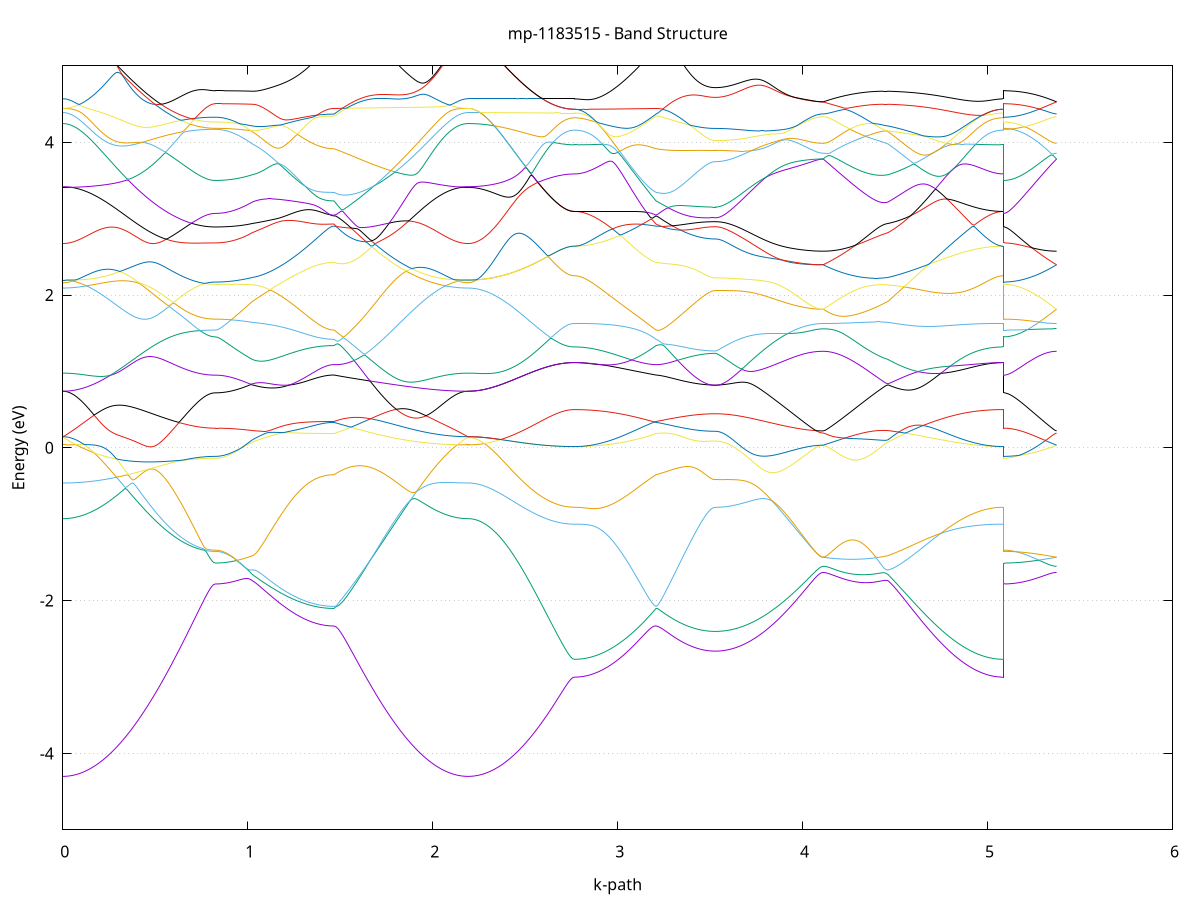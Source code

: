 set title 'mp-1183515 - Band Structure'
set xlabel 'k-path'
set ylabel 'Energy (eV)'
set grid y
set yrange [-5:5]
set terminal png size 800,600
set output 'mp-1183515_bands_gnuplot.png'
plot '-' using 1:2 with lines notitle, '-' using 1:2 with lines notitle, '-' using 1:2 with lines notitle, '-' using 1:2 with lines notitle, '-' using 1:2 with lines notitle, '-' using 1:2 with lines notitle, '-' using 1:2 with lines notitle, '-' using 1:2 with lines notitle, '-' using 1:2 with lines notitle, '-' using 1:2 with lines notitle, '-' using 1:2 with lines notitle, '-' using 1:2 with lines notitle, '-' using 1:2 with lines notitle, '-' using 1:2 with lines notitle, '-' using 1:2 with lines notitle, '-' using 1:2 with lines notitle, '-' using 1:2 with lines notitle, '-' using 1:2 with lines notitle, '-' using 1:2 with lines notitle, '-' using 1:2 with lines notitle, '-' using 1:2 with lines notitle, '-' using 1:2 with lines notitle, '-' using 1:2 with lines notitle, '-' using 1:2 with lines notitle, '-' using 1:2 with lines notitle, '-' using 1:2 with lines notitle, '-' using 1:2 with lines notitle, '-' using 1:2 with lines notitle, '-' using 1:2 with lines notitle, '-' using 1:2 with lines notitle, '-' using 1:2 with lines notitle, '-' using 1:2 with lines notitle, '-' using 1:2 with lines notitle, '-' using 1:2 with lines notitle, '-' using 1:2 with lines notitle, '-' using 1:2 with lines notitle, '-' using 1:2 with lines notitle, '-' using 1:2 with lines notitle, '-' using 1:2 with lines notitle, '-' using 1:2 with lines notitle, '-' using 1:2 with lines notitle, '-' using 1:2 with lines notitle, '-' using 1:2 with lines notitle, '-' using 1:2 with lines notitle, '-' using 1:2 with lines notitle, '-' using 1:2 with lines notitle, '-' using 1:2 with lines notitle, '-' using 1:2 with lines notitle
0.000000 -43.656457
0.009934 -43.656457
0.019868 -43.656457
0.029802 -43.656457
0.039736 -43.656457
0.049669 -43.656457
0.059603 -43.656457
0.069537 -43.656457
0.079471 -43.656457
0.089405 -43.656457
0.099339 -43.656457
0.109273 -43.656457
0.119207 -43.656457
0.129141 -43.656457
0.139074 -43.656457
0.149008 -43.656457
0.158942 -43.656457
0.168876 -43.656457
0.178810 -43.656457
0.188744 -43.656457
0.198678 -43.656457
0.208612 -43.656457
0.218546 -43.656457
0.228479 -43.656457
0.238413 -43.656457
0.248347 -43.656457
0.258281 -43.656457
0.268215 -43.656457
0.278149 -43.656457
0.288083 -43.656357
0.298017 -43.656357
0.307951 -43.656357
0.317884 -43.656357
0.327818 -43.656357
0.337752 -43.656357
0.347686 -43.656357
0.357620 -43.656357
0.367554 -43.656357
0.377488 -43.656357
0.387422 -43.656357
0.397356 -43.656357
0.407290 -43.656357
0.417223 -43.656357
0.427157 -43.656357
0.437091 -43.656357
0.447025 -43.656357
0.456959 -43.656357
0.466893 -43.656357
0.476827 -43.656357
0.486761 -43.656357
0.496695 -43.656357
0.506628 -43.656357
0.516562 -43.656357
0.526496 -43.656357
0.536430 -43.656357
0.546364 -43.656357
0.556298 -43.656357
0.566232 -43.656357
0.576166 -43.656357
0.586100 -43.656357
0.596033 -43.656357
0.605967 -43.656357
0.615901 -43.656357
0.625835 -43.656357
0.635769 -43.656357
0.645703 -43.656357
0.655637 -43.656357
0.665571 -43.656357
0.675505 -43.656357
0.685438 -43.656357
0.695372 -43.656357
0.705306 -43.656357
0.715240 -43.656257
0.725174 -43.656257
0.735108 -43.656257
0.745042 -43.656257
0.754976 -43.656257
0.764910 -43.656257
0.774843 -43.656257
0.784777 -43.656257
0.794711 -43.656257
0.804645 -43.656257
0.814579 -43.656257
0.824513 -43.656257
0.824513 -43.656257
0.834066 -43.656257
0.843620 -43.656257
0.853173 -43.656257
0.862726 -43.656257
0.872280 -43.656257
0.881833 -43.656257
0.891386 -43.656257
0.900940 -43.656257
0.910493 -43.656257
0.920046 -43.656257
0.929600 -43.656257
0.939153 -43.656257
0.948706 -43.656257
0.958260 -43.656257
0.967813 -43.656257
0.977366 -43.656357
0.986919 -43.656357
0.996473 -43.656357
1.006026 -43.656357
1.015579 -43.656357
1.025133 -43.656357
1.025133 -43.656357
1.034936 -43.656357
1.044740 -43.656357
1.054543 -43.656357
1.064347 -43.656357
1.074150 -43.656357
1.083954 -43.656357
1.093758 -43.656357
1.103561 -43.656357
1.113365 -43.656357
1.123168 -43.656357
1.132972 -43.656357
1.142775 -43.656357
1.152579 -43.656357
1.162382 -43.656357
1.172186 -43.656357
1.181989 -43.656357
1.191793 -43.656357
1.201596 -43.656357
1.211400 -43.656357
1.221203 -43.656357
1.231007 -43.656357
1.240811 -43.656357
1.250614 -43.656357
1.260418 -43.656357
1.270221 -43.656357
1.280025 -43.656357
1.289828 -43.656357
1.299632 -43.656357
1.309435 -43.656357
1.319239 -43.656357
1.329042 -43.656357
1.338846 -43.656357
1.348649 -43.656357
1.358453 -43.656357
1.368256 -43.656357
1.378060 -43.656357
1.387864 -43.656357
1.397667 -43.656357
1.407471 -43.656357
1.417274 -43.656357
1.427078 -43.656357
1.436881 -43.656357
1.446685 -43.656357
1.456488 -43.656357
1.466292 -43.656357
1.466292 -43.656357
1.476222 -43.656357
1.486151 -43.656357
1.496081 -43.656357
1.506011 -43.656357
1.515941 -43.656357
1.525871 -43.656357
1.535801 -43.656357
1.545731 -43.656357
1.555660 -43.656357
1.565590 -43.656357
1.575520 -43.656357
1.585450 -43.656357
1.595380 -43.656357
1.605310 -43.656357
1.615239 -43.656357
1.625169 -43.656357
1.635099 -43.656357
1.645029 -43.656357
1.654959 -43.656357
1.664889 -43.656357
1.674818 -43.656357
1.684748 -43.656357
1.694678 -43.656357
1.704608 -43.656357
1.714538 -43.656357
1.724468 -43.656357
1.734397 -43.656357
1.744327 -43.656357
1.754257 -43.656357
1.764187 -43.656357
1.774117 -43.656357
1.784047 -43.656357
1.793977 -43.656357
1.803906 -43.656357
1.813836 -43.656357
1.823766 -43.656357
1.833696 -43.656357
1.843626 -43.656357
1.853556 -43.656357
1.863485 -43.656357
1.873415 -43.656357
1.883345 -43.656357
1.893275 -43.656357
1.903205 -43.656457
1.913135 -43.656457
1.923064 -43.656457
1.932994 -43.656457
1.942924 -43.656457
1.952854 -43.656457
1.962784 -43.656457
1.972714 -43.656457
1.982644 -43.656457
1.992573 -43.656457
2.002503 -43.656457
2.012433 -43.656457
2.022363 -43.656457
2.032293 -43.656457
2.042223 -43.656457
2.052152 -43.656457
2.062082 -43.656457
2.072012 -43.656457
2.081942 -43.656457
2.091872 -43.656457
2.101802 -43.656457
2.111731 -43.656457
2.121661 -43.656457
2.131591 -43.656457
2.141521 -43.656457
2.151451 -43.656457
2.161381 -43.656457
2.171310 -43.656457
2.181240 -43.656457
2.191170 -43.656457
2.191170 -43.656457
2.201087 -43.656457
2.211004 -43.656457
2.220921 -43.656457
2.230837 -43.656457
2.240754 -43.656457
2.250671 -43.656457
2.260588 -43.656457
2.270505 -43.656457
2.280422 -43.656457
2.290338 -43.656457
2.300255 -43.656457
2.310172 -43.656457
2.320089 -43.656457
2.330006 -43.656457
2.339923 -43.656457
2.349839 -43.656457
2.359756 -43.656457
2.369673 -43.656457
2.379590 -43.656457
2.389507 -43.656457
2.399424 -43.656457
2.409340 -43.656457
2.419257 -43.656457
2.429174 -43.656457
2.439091 -43.656457
2.449008 -43.656457
2.458924 -43.656457
2.468841 -43.656457
2.478758 -43.656457
2.488675 -43.656457
2.498592 -43.656457
2.508509 -43.656457
2.518425 -43.656457
2.528342 -43.656457
2.538259 -43.656457
2.548176 -43.656457
2.558093 -43.656457
2.568010 -43.656457
2.577926 -43.656457
2.587843 -43.656457
2.597760 -43.656457
2.607677 -43.656457
2.617594 -43.656457
2.627511 -43.656457
2.637427 -43.656457
2.647344 -43.656457
2.657261 -43.656457
2.667178 -43.656457
2.677095 -43.656457
2.687012 -43.656457
2.696928 -43.656457
2.706845 -43.656457
2.716762 -43.656457
2.726679 -43.656457
2.736596 -43.656457
2.746512 -43.656457
2.756429 -43.656457
2.766346 -43.656457
2.766346 -43.656457
2.776150 -43.656457
2.785953 -43.656457
2.795757 -43.656457
2.805560 -43.656457
2.815364 -43.656457
2.825167 -43.656457
2.834971 -43.656357
2.844774 -43.656357
2.854578 -43.656357
2.864381 -43.656357
2.874185 -43.656357
2.883989 -43.656357
2.893792 -43.656357
2.903596 -43.656357
2.913399 -43.656357
2.923203 -43.656357
2.933006 -43.656357
2.942810 -43.656357
2.952613 -43.656357
2.962417 -43.656357
2.972220 -43.656357
2.982024 -43.656357
2.991827 -43.656357
3.001631 -43.656357
3.011434 -43.656357
3.021238 -43.656357
3.031042 -43.656357
3.040845 -43.656357
3.050649 -43.656357
3.060452 -43.656357
3.070256 -43.656357
3.080059 -43.656357
3.089863 -43.656357
3.099666 -43.656357
3.109470 -43.656357
3.119273 -43.656357
3.129077 -43.656357
3.138880 -43.656357
3.148684 -43.656357
3.158487 -43.656357
3.168291 -43.656357
3.178095 -43.656357
3.187898 -43.656357
3.197702 -43.656357
3.207505 -43.656357
3.207505 -43.656357
3.217222 -43.656357
3.226940 -43.656357
3.236657 -43.656357
3.246375 -43.656357
3.256092 -43.656357
3.265809 -43.656357
3.275527 -43.656357
3.285244 -43.656357
3.294961 -43.656357
3.304679 -43.656357
3.314396 -43.656357
3.324113 -43.656357
3.333831 -43.656357
3.343548 -43.656357
3.353265 -43.656357
3.362983 -43.656357
3.372700 -43.656357
3.382418 -43.656357
3.392135 -43.656357
3.401852 -43.656357
3.411570 -43.656357
3.421287 -43.656357
3.431004 -43.656357
3.440722 -43.656357
3.450439 -43.656357
3.460156 -43.656357
3.469874 -43.656357
3.479591 -43.656357
3.489308 -43.656357
3.499026 -43.656357
3.508743 -43.656357
3.518461 -43.656357
3.528178 -43.656357
3.528178 -43.656357
3.538060 -43.656357
3.547941 -43.656357
3.557823 -43.656357
3.567705 -43.656357
3.577586 -43.656357
3.587468 -43.656357
3.597350 -43.656357
3.607231 -43.656357
3.617113 -43.656357
3.626995 -43.656357
3.636876 -43.656357
3.646758 -43.656357
3.656640 -43.656357
3.666521 -43.656357
3.676403 -43.656357
3.686285 -43.656357
3.696166 -43.656357
3.706048 -43.656357
3.715930 -43.656357
3.725811 -43.656357
3.735693 -43.656357
3.745575 -43.656357
3.755456 -43.656357
3.765338 -43.656357
3.775220 -43.656357
3.785101 -43.656357
3.794983 -43.656357
3.804865 -43.656357
3.814746 -43.656357
3.824628 -43.656357
3.834510 -43.656357
3.844391 -43.656357
3.854273 -43.656357
3.864155 -43.656357
3.874036 -43.656357
3.883918 -43.656357
3.893800 -43.656357
3.903681 -43.656357
3.913563 -43.656357
3.923445 -43.656357
3.933326 -43.656357
3.943208 -43.656357
3.953090 -43.656357
3.962971 -43.656357
3.972853 -43.656357
3.982735 -43.656257
3.992616 -43.656257
4.002498 -43.656257
4.012380 -43.656257
4.022262 -43.656257
4.032143 -43.656257
4.042025 -43.656257
4.051907 -43.656257
4.061788 -43.656257
4.071670 -43.656257
4.081552 -43.656257
4.091433 -43.656257
4.101315 -43.656257
4.111197 -43.656257
4.111197 -43.656257
4.120937 -43.656257
4.130677 -43.656257
4.140417 -43.656257
4.150158 -43.656257
4.159898 -43.656257
4.169638 -43.656257
4.179378 -43.656257
4.189119 -43.656257
4.198859 -43.656257
4.208599 -43.656257
4.218340 -43.656257
4.228080 -43.656257
4.237820 -43.656257
4.247560 -43.656257
4.257301 -43.656257
4.267041 -43.656257
4.276781 -43.656257
4.286521 -43.656257
4.296262 -43.656257
4.306002 -43.656257
4.315742 -43.656257
4.325482 -43.656257
4.335223 -43.656257
4.344963 -43.656257
4.354703 -43.656257
4.364444 -43.656257
4.374184 -43.656357
4.383924 -43.656357
4.393664 -43.656357
4.403405 -43.656357
4.413145 -43.656357
4.422885 -43.656357
4.432625 -43.656357
4.442366 -43.656357
4.452106 -43.656357
4.461846 -43.656357
4.461846 -43.656357
4.471749 -43.656357
4.481652 -43.656357
4.491555 -43.656357
4.501458 -43.656357
4.511362 -43.656357
4.521265 -43.656357
4.531168 -43.656357
4.541071 -43.656357
4.550974 -43.656357
4.560877 -43.656357
4.570780 -43.656357
4.580683 -43.656357
4.590586 -43.656357
4.600489 -43.656357
4.610392 -43.656357
4.620295 -43.656357
4.630198 -43.656357
4.640101 -43.656357
4.650004 -43.656357
4.659907 -43.656357
4.669811 -43.656357
4.679714 -43.656357
4.689617 -43.656357
4.699520 -43.656357
4.709423 -43.656357
4.719326 -43.656357
4.729229 -43.656357
4.739132 -43.656357
4.749035 -43.656357
4.758938 -43.656357
4.768841 -43.656357
4.778744 -43.656357
4.788647 -43.656357
4.798550 -43.656357
4.808453 -43.656357
4.818357 -43.656357
4.828260 -43.656357
4.838163 -43.656357
4.848066 -43.656357
4.857969 -43.656357
4.867872 -43.656357
4.877775 -43.656357
4.887678 -43.656357
4.897581 -43.656357
4.907484 -43.656357
4.917387 -43.656357
4.927290 -43.656357
4.937193 -43.656357
4.947096 -43.656357
4.956999 -43.656357
4.966902 -43.656357
4.976806 -43.656357
4.986709 -43.656357
4.996612 -43.656357
5.006515 -43.656357
5.016418 -43.656357
5.026321 -43.656457
5.036224 -43.656457
5.046127 -43.656457
5.056030 -43.656457
5.065933 -43.656457
5.075836 -43.656457
5.085739 -43.656457
5.085739 -43.656257
5.095656 -43.656257
5.105573 -43.656257
5.115490 -43.656257
5.125407 -43.656257
5.135323 -43.656257
5.145240 -43.656257
5.155157 -43.656257
5.165074 -43.656257
5.174991 -43.656257
5.184908 -43.656257
5.194824 -43.656257
5.204741 -43.656257
5.214658 -43.656257
5.224575 -43.656257
5.234492 -43.656257
5.244408 -43.656257
5.254325 -43.656257
5.264242 -43.656257
5.274159 -43.656257
5.284076 -43.656257
5.293993 -43.656257
5.303909 -43.656257
5.313826 -43.656257
5.323743 -43.656257
5.333660 -43.656257
5.343577 -43.656257
5.353494 -43.656257
5.363410 -43.656257
5.373327 -43.656257
e
0.000000 -41.752657
0.009934 -41.752657
0.019868 -41.752657
0.029802 -41.752657
0.039736 -41.752657
0.049669 -41.752657
0.059603 -41.752557
0.069537 -41.752557
0.079471 -41.752557
0.089405 -41.752457
0.099339 -41.752357
0.109273 -41.752357
0.119207 -41.752257
0.129141 -41.752157
0.139074 -41.752157
0.149008 -41.752057
0.158942 -41.751957
0.168876 -41.751857
0.178810 -41.751757
0.188744 -41.751657
0.198678 -41.751557
0.208612 -41.751457
0.218546 -41.751257
0.228479 -41.751157
0.238413 -41.751057
0.248347 -41.750957
0.258281 -41.750757
0.268215 -41.750657
0.278149 -41.750457
0.288083 -41.750357
0.298017 -41.750157
0.307951 -41.750057
0.317884 -41.749857
0.327818 -41.749657
0.337752 -41.749557
0.347686 -41.749357
0.357620 -41.749157
0.367554 -41.749057
0.377488 -41.748857
0.387422 -41.748657
0.397356 -41.748457
0.407290 -41.748357
0.417223 -41.748157
0.427157 -41.747957
0.437091 -41.747757
0.447025 -41.747557
0.456959 -41.747357
0.466893 -41.747157
0.476827 -41.747057
0.486761 -41.746857
0.496695 -41.746657
0.506628 -41.746457
0.516562 -41.746257
0.526496 -41.746057
0.536430 -41.745857
0.546364 -41.745757
0.556298 -41.745557
0.566232 -41.745357
0.576166 -41.745157
0.586100 -41.745057
0.596033 -41.744857
0.605967 -41.744657
0.615901 -41.744557
0.625835 -41.744357
0.635769 -41.744257
0.645703 -41.744057
0.655637 -41.743957
0.665571 -41.743757
0.675505 -41.743657
0.685438 -41.743557
0.695372 -41.743457
0.705306 -41.743257
0.715240 -41.743157
0.725174 -41.743057
0.735108 -41.743057
0.745042 -41.742957
0.754976 -41.742857
0.764910 -41.742757
0.774843 -41.742757
0.784777 -41.742657
0.794711 -41.742657
0.804645 -41.742657
0.814579 -41.742657
0.824513 -41.742657
0.824513 -41.742657
0.834066 -41.742657
0.843620 -41.742557
0.853173 -41.742557
0.862726 -41.742657
0.872280 -41.742657
0.881833 -41.742657
0.891386 -41.742657
0.900940 -41.742757
0.910493 -41.742757
0.920046 -41.742757
0.929600 -41.742857
0.939153 -41.742857
0.948706 -41.742957
0.958260 -41.742957
0.967813 -41.743057
0.977366 -41.743157
0.986919 -41.743157
0.996473 -41.743257
1.006026 -41.743357
1.015579 -41.743457
1.025133 -41.743457
1.025133 -41.743457
1.034936 -41.743557
1.044740 -41.743657
1.054543 -41.743657
1.064347 -41.743757
1.074150 -41.743757
1.083954 -41.743857
1.093758 -41.743857
1.103561 -41.743957
1.113365 -41.744057
1.123168 -41.744057
1.132972 -41.744157
1.142775 -41.744157
1.152579 -41.744257
1.162382 -41.744257
1.172186 -41.744357
1.181989 -41.744357
1.191793 -41.744357
1.201596 -41.744457
1.211400 -41.744457
1.221203 -41.744557
1.231007 -41.744557
1.240811 -41.744557
1.250614 -41.744657
1.260418 -41.744657
1.270221 -41.744757
1.280025 -41.744757
1.289828 -41.744757
1.299632 -41.744757
1.309435 -41.744857
1.319239 -41.744857
1.329042 -41.744857
1.338846 -41.744857
1.348649 -41.744957
1.358453 -41.744957
1.368256 -41.744957
1.378060 -41.744957
1.387864 -41.744957
1.397667 -41.745057
1.407471 -41.745057
1.417274 -41.745057
1.427078 -41.745057
1.436881 -41.745057
1.446685 -41.745057
1.456488 -41.745057
1.466292 -41.745057
1.466292 -41.745057
1.476222 -41.744857
1.486151 -41.744757
1.496081 -41.744557
1.506011 -41.744357
1.515941 -41.744257
1.525871 -41.744057
1.535801 -41.743857
1.545731 -41.743757
1.555660 -41.743557
1.565590 -41.743357
1.575520 -41.743557
1.585450 -41.743757
1.595380 -41.743957
1.605310 -41.744157
1.615239 -41.744457
1.625169 -41.744657
1.635099 -41.744857
1.645029 -41.745057
1.654959 -41.745357
1.664889 -41.745557
1.674818 -41.745757
1.684748 -41.745957
1.694678 -41.746157
1.704608 -41.746457
1.714538 -41.746657
1.724468 -41.746857
1.734397 -41.747057
1.744327 -41.747257
1.754257 -41.747457
1.764187 -41.747657
1.774117 -41.747857
1.784047 -41.748057
1.793977 -41.748257
1.803906 -41.748457
1.813836 -41.748657
1.823766 -41.748857
1.833696 -41.749057
1.843626 -41.749257
1.853556 -41.749457
1.863485 -41.749657
1.873415 -41.749757
1.883345 -41.749957
1.893275 -41.750157
1.903205 -41.750257
1.913135 -41.750457
1.923064 -41.750557
1.932994 -41.750757
1.942924 -41.750857
1.952854 -41.751057
1.962784 -41.751157
1.972714 -41.751257
1.982644 -41.751357
1.992573 -41.751557
2.002503 -41.751657
2.012433 -41.751757
2.022363 -41.751857
2.032293 -41.751957
2.042223 -41.752057
2.052152 -41.752157
2.062082 -41.752157
2.072012 -41.752257
2.081942 -41.752357
2.091872 -41.752357
2.101802 -41.752457
2.111731 -41.752557
2.121661 -41.752557
2.131591 -41.752557
2.141521 -41.752657
2.151451 -41.752657
2.161381 -41.752657
2.171310 -41.752657
2.181240 -41.752657
2.191170 -41.752657
2.191170 -41.752657
2.201087 -41.752657
2.211004 -41.752657
2.220921 -41.752657
2.230837 -41.752657
2.240754 -41.752657
2.250671 -41.752657
2.260588 -41.752557
2.270505 -41.752557
2.280422 -41.752557
2.290338 -41.752457
2.300255 -41.752457
2.310172 -41.752357
2.320089 -41.752357
2.330006 -41.752257
2.339923 -41.752257
2.349839 -41.752157
2.359756 -41.752057
2.369673 -41.752057
2.379590 -41.751957
2.389507 -41.751857
2.399424 -41.751757
2.409340 -41.751757
2.419257 -41.751657
2.429174 -41.751557
2.439091 -41.751457
2.449008 -41.751357
2.458924 -41.751257
2.468841 -41.751157
2.478758 -41.751057
2.488675 -41.750957
2.498592 -41.750857
2.508509 -41.750857
2.518425 -41.750757
2.528342 -41.750657
2.538259 -41.750557
2.548176 -41.750457
2.558093 -41.750357
2.568010 -41.750257
2.577926 -41.750157
2.587843 -41.750057
2.597760 -41.749957
2.607677 -41.749857
2.617594 -41.749857
2.627511 -41.749757
2.637427 -41.749657
2.647344 -41.749557
2.657261 -41.749557
2.667178 -41.749457
2.677095 -41.749457
2.687012 -41.749357
2.696928 -41.749357
2.706845 -41.749257
2.716762 -41.749257
2.726679 -41.749257
2.736596 -41.749157
2.746512 -41.749157
2.756429 -41.749157
2.766346 -41.749157
2.766346 -41.749157
2.776150 -41.749157
2.785953 -41.749157
2.795757 -41.749157
2.805560 -41.749157
2.815364 -41.749057
2.825167 -41.749057
2.834971 -41.749057
2.844774 -41.749057
2.854578 -41.748957
2.864381 -41.748957
2.874185 -41.748857
2.883989 -41.748857
2.893792 -41.748757
2.903596 -41.748757
2.913399 -41.748657
2.923203 -41.748557
2.933006 -41.748557
2.942810 -41.748457
2.952613 -41.748357
2.962417 -41.748257
2.972220 -41.748157
2.982024 -41.748057
2.991827 -41.747957
3.001631 -41.747857
3.011434 -41.747757
3.021238 -41.747657
3.031042 -41.747557
3.040845 -41.747457
3.050649 -41.747357
3.060452 -41.747157
3.070256 -41.747057
3.080059 -41.746957
3.089863 -41.746857
3.099666 -41.746657
3.109470 -41.746557
3.119273 -41.746457
3.129077 -41.746257
3.138880 -41.746157
3.148684 -41.745957
3.158487 -41.745857
3.168291 -41.745657
3.178095 -41.745557
3.187898 -41.745357
3.197702 -41.745257
3.207505 -41.745057
3.207505 -41.745057
3.217222 -41.744957
3.226940 -41.744957
3.236657 -41.744857
3.246375 -41.744757
3.256092 -41.744757
3.265809 -41.744657
3.275527 -41.744657
3.285244 -41.744557
3.294961 -41.744557
3.304679 -41.744557
3.314396 -41.744457
3.324113 -41.744457
3.333831 -41.744457
3.343548 -41.744357
3.353265 -41.744357
3.362983 -41.744357
3.372700 -41.744357
3.382418 -41.744357
3.392135 -41.744257
3.401852 -41.744257
3.411570 -41.744257
3.421287 -41.744257
3.431004 -41.744257
3.440722 -41.744257
3.450439 -41.744257
3.460156 -41.744257
3.469874 -41.744257
3.479591 -41.744257
3.489308 -41.744257
3.499026 -41.744257
3.508743 -41.744257
3.518461 -41.744257
3.528178 -41.744257
3.528178 -41.744257
3.538060 -41.744257
3.547941 -41.744257
3.557823 -41.744257
3.567705 -41.744257
3.577586 -41.744257
3.587468 -41.744257
3.597350 -41.744157
3.607231 -41.744157
3.617113 -41.744157
3.626995 -41.744157
3.636876 -41.744157
3.646758 -41.744157
3.656640 -41.744057
3.666521 -41.744057
3.676403 -41.744057
3.686285 -41.743957
3.696166 -41.743957
3.706048 -41.743957
3.715930 -41.743857
3.725811 -41.743857
3.735693 -41.743857
3.745575 -41.743757
3.755456 -41.743757
3.765338 -41.743757
3.775220 -41.743657
3.785101 -41.743657
3.794983 -41.743557
3.804865 -41.743557
3.814746 -41.743557
3.824628 -41.743457
3.834510 -41.743457
3.844391 -41.743357
3.854273 -41.743357
3.864155 -41.743257
3.874036 -41.743257
3.883918 -41.743157
3.893800 -41.743157
3.903681 -41.743157
3.913563 -41.743057
3.923445 -41.743057
3.933326 -41.742957
3.943208 -41.742957
3.953090 -41.742957
3.962971 -41.742857
3.972853 -41.742857
3.982735 -41.742857
3.992616 -41.742757
4.002498 -41.742757
4.012380 -41.742757
4.022262 -41.742657
4.032143 -41.742657
4.042025 -41.742657
4.051907 -41.742657
4.061788 -41.742657
4.071670 -41.742657
4.081552 -41.742657
4.091433 -41.742557
4.101315 -41.742557
4.111197 -41.742557
4.111197 -41.742557
4.120937 -41.742557
4.130677 -41.742557
4.140417 -41.742557
4.150158 -41.742657
4.159898 -41.742657
4.169638 -41.742657
4.179378 -41.742657
4.189119 -41.742657
4.198859 -41.742657
4.208599 -41.742657
4.218340 -41.742657
4.228080 -41.742757
4.237820 -41.742757
4.247560 -41.742757
4.257301 -41.742757
4.267041 -41.742857
4.276781 -41.742857
4.286521 -41.742857
4.296262 -41.742857
4.306002 -41.742957
4.315742 -41.742957
4.325482 -41.742957
4.335223 -41.742957
4.344963 -41.743057
4.354703 -41.743057
4.364444 -41.743057
4.374184 -41.743157
4.383924 -41.743157
4.393664 -41.743157
4.403405 -41.743257
4.413145 -41.743257
4.422885 -41.743357
4.432625 -41.743357
4.442366 -41.743357
4.452106 -41.743457
4.461846 -41.743457
4.461846 -41.743457
4.471749 -41.743557
4.481652 -41.743657
4.491555 -41.743757
4.501458 -41.743857
4.511362 -41.743957
4.521265 -41.744057
4.531168 -41.744157
4.541071 -41.744257
4.550974 -41.744357
4.560877 -41.744457
4.570780 -41.744657
4.580683 -41.744757
4.590586 -41.744857
4.600489 -41.744957
4.610392 -41.745057
4.620295 -41.745257
4.630198 -41.745357
4.640101 -41.745457
4.650004 -41.745557
4.659907 -41.745657
4.669811 -41.745857
4.679714 -41.745957
4.689617 -41.746057
4.699520 -41.746157
4.709423 -41.746357
4.719326 -41.746457
4.729229 -41.746557
4.739132 -41.746657
4.749035 -41.746757
4.758938 -41.746957
4.768841 -41.747057
4.778744 -41.747157
4.788647 -41.747257
4.798550 -41.747357
4.808453 -41.747457
4.818357 -41.747557
4.828260 -41.747657
4.838163 -41.747757
4.848066 -41.747857
4.857969 -41.747957
4.867872 -41.748057
4.877775 -41.748157
4.887678 -41.748257
4.897581 -41.748357
4.907484 -41.748457
4.917387 -41.748457
4.927290 -41.748557
4.937193 -41.748657
4.947096 -41.748757
4.956999 -41.748757
4.966902 -41.748857
4.976806 -41.748857
4.986709 -41.748957
4.996612 -41.748957
5.006515 -41.749057
5.016418 -41.749057
5.026321 -41.749057
5.036224 -41.749057
5.046127 -41.749157
5.056030 -41.749157
5.065933 -41.749157
5.075836 -41.749157
5.085739 -41.749157
5.085739 -41.742657
5.095656 -41.742657
5.105573 -41.742657
5.115490 -41.742657
5.125407 -41.742657
5.135323 -41.742657
5.145240 -41.742657
5.155157 -41.742657
5.165074 -41.742657
5.174991 -41.742657
5.184908 -41.742657
5.194824 -41.742657
5.204741 -41.742657
5.214658 -41.742657
5.224575 -41.742657
5.234492 -41.742557
5.244408 -41.742557
5.254325 -41.742557
5.264242 -41.742557
5.274159 -41.742557
5.284076 -41.742557
5.293993 -41.742557
5.303909 -41.742557
5.313826 -41.742557
5.323743 -41.742557
5.333660 -41.742557
5.343577 -41.742557
5.353494 -41.742557
5.363410 -41.742557
5.373327 -41.742557
e
0.000000 -41.736157
0.009934 -41.736157
0.019868 -41.736157
0.029802 -41.736157
0.039736 -41.736157
0.049669 -41.736157
0.059603 -41.736257
0.069537 -41.736257
0.079471 -41.736257
0.089405 -41.736357
0.099339 -41.736357
0.109273 -41.736457
0.119207 -41.736457
0.129141 -41.736557
0.139074 -41.736557
0.149008 -41.736657
0.158942 -41.736757
0.168876 -41.736757
0.178810 -41.736857
0.188744 -41.736957
0.198678 -41.737057
0.208612 -41.737057
0.218546 -41.737157
0.228479 -41.737257
0.238413 -41.737357
0.248347 -41.737457
0.258281 -41.737557
0.268215 -41.737657
0.278149 -41.737757
0.288083 -41.737857
0.298017 -41.737957
0.307951 -41.738157
0.317884 -41.738257
0.327818 -41.738357
0.337752 -41.738457
0.347686 -41.738557
0.357620 -41.738657
0.367554 -41.738857
0.377488 -41.738957
0.387422 -41.739057
0.397356 -41.739157
0.407290 -41.739257
0.417223 -41.739457
0.427157 -41.739557
0.437091 -41.739657
0.447025 -41.739757
0.456959 -41.739957
0.466893 -41.740057
0.476827 -41.740157
0.486761 -41.740257
0.496695 -41.740357
0.506628 -41.740457
0.516562 -41.740657
0.526496 -41.740757
0.536430 -41.740857
0.546364 -41.740957
0.556298 -41.741057
0.566232 -41.741157
0.576166 -41.741257
0.586100 -41.741357
0.596033 -41.741457
0.605967 -41.741557
0.615901 -41.741657
0.625835 -41.741657
0.635769 -41.741757
0.645703 -41.741857
0.655637 -41.741957
0.665571 -41.742057
0.675505 -41.742057
0.685438 -41.742157
0.695372 -41.742157
0.705306 -41.742257
0.715240 -41.742257
0.725174 -41.742357
0.735108 -41.742357
0.745042 -41.742457
0.754976 -41.742457
0.764910 -41.742457
0.774843 -41.742557
0.784777 -41.742557
0.794711 -41.742557
0.804645 -41.742557
0.814579 -41.742557
0.824513 -41.742557
0.824513 -41.742557
0.834066 -41.742557
0.843620 -41.742557
0.853173 -41.742557
0.862726 -41.742557
0.872280 -41.742557
0.881833 -41.742557
0.891386 -41.742557
0.900940 -41.742457
0.910493 -41.742457
0.920046 -41.742357
0.929600 -41.742357
0.939153 -41.742357
0.948706 -41.742257
0.958260 -41.742157
0.967813 -41.742157
0.977366 -41.742057
0.986919 -41.742057
0.996473 -41.741957
1.006026 -41.741857
1.015579 -41.741757
1.025133 -41.741757
1.025133 -41.741757
1.034936 -41.741657
1.044740 -41.741557
1.054543 -41.741557
1.064347 -41.741457
1.074150 -41.741457
1.083954 -41.741457
1.093758 -41.741357
1.103561 -41.741357
1.113365 -41.741357
1.123168 -41.741257
1.132972 -41.741257
1.142775 -41.741257
1.152579 -41.741257
1.162382 -41.741157
1.172186 -41.741157
1.181989 -41.741157
1.191793 -41.741157
1.201596 -41.741157
1.211400 -41.741157
1.221203 -41.741157
1.231007 -41.741157
1.240811 -41.741057
1.250614 -41.741057
1.260418 -41.741057
1.270221 -41.741057
1.280025 -41.741057
1.289828 -41.741057
1.299632 -41.741057
1.309435 -41.741057
1.319239 -41.741057
1.329042 -41.741057
1.338846 -41.741057
1.348649 -41.741057
1.358453 -41.741057
1.368256 -41.741057
1.378060 -41.741057
1.387864 -41.741057
1.397667 -41.741157
1.407471 -41.741157
1.417274 -41.741157
1.427078 -41.741157
1.436881 -41.741157
1.446685 -41.741157
1.456488 -41.741157
1.466292 -41.741157
1.466292 -41.741157
1.476222 -41.741357
1.486151 -41.741557
1.496081 -41.741757
1.506011 -41.741957
1.515941 -41.742157
1.525871 -41.742357
1.535801 -41.742657
1.545731 -41.742857
1.555660 -41.743057
1.565590 -41.743257
1.575520 -41.743157
1.585450 -41.743057
1.595380 -41.742857
1.605310 -41.742657
1.615239 -41.742457
1.625169 -41.742357
1.635099 -41.742157
1.645029 -41.741957
1.654959 -41.741757
1.664889 -41.741657
1.674818 -41.741457
1.684748 -41.741257
1.694678 -41.741157
1.704608 -41.740957
1.714538 -41.740757
1.724468 -41.740657
1.734397 -41.740457
1.744327 -41.740257
1.754257 -41.740157
1.764187 -41.739957
1.774117 -41.739857
1.784047 -41.739657
1.793977 -41.739457
1.803906 -41.739357
1.813836 -41.739157
1.823766 -41.739057
1.833696 -41.738957
1.843626 -41.738757
1.853556 -41.738657
1.863485 -41.738457
1.873415 -41.738357
1.883345 -41.738257
1.893275 -41.738157
1.903205 -41.737957
1.913135 -41.737857
1.923064 -41.737757
1.932994 -41.737657
1.942924 -41.737557
1.952854 -41.737457
1.962784 -41.737357
1.972714 -41.737257
1.982644 -41.737157
1.992573 -41.737057
2.002503 -41.736957
2.012433 -41.736857
2.022363 -41.736757
2.032293 -41.736757
2.042223 -41.736657
2.052152 -41.736557
2.062082 -41.736557
2.072012 -41.736457
2.081942 -41.736457
2.091872 -41.736357
2.101802 -41.736357
2.111731 -41.736257
2.121661 -41.736257
2.131591 -41.736257
2.141521 -41.736157
2.151451 -41.736157
2.161381 -41.736157
2.171310 -41.736157
2.181240 -41.736157
2.191170 -41.736157
2.191170 -41.736157
2.201087 -41.736157
2.211004 -41.736157
2.220921 -41.736157
2.230837 -41.736157
2.240754 -41.736157
2.250671 -41.736157
2.260588 -41.736157
2.270505 -41.736157
2.280422 -41.736157
2.290338 -41.736157
2.300255 -41.736157
2.310172 -41.736157
2.320089 -41.736157
2.330006 -41.736157
2.339923 -41.736157
2.349839 -41.736157
2.359756 -41.736157
2.369673 -41.736157
2.379590 -41.736157
2.389507 -41.736157
2.399424 -41.736157
2.409340 -41.736157
2.419257 -41.736157
2.429174 -41.736157
2.439091 -41.736157
2.449008 -41.736157
2.458924 -41.736157
2.468841 -41.736157
2.478758 -41.736157
2.488675 -41.736157
2.498592 -41.736157
2.508509 -41.736157
2.518425 -41.736157
2.528342 -41.736157
2.538259 -41.736157
2.548176 -41.736157
2.558093 -41.736157
2.568010 -41.736157
2.577926 -41.736157
2.587843 -41.736157
2.597760 -41.736157
2.607677 -41.736157
2.617594 -41.736157
2.627511 -41.736157
2.637427 -41.736157
2.647344 -41.736157
2.657261 -41.736157
2.667178 -41.736157
2.677095 -41.736157
2.687012 -41.736157
2.696928 -41.736157
2.706845 -41.736157
2.716762 -41.736157
2.726679 -41.736157
2.736596 -41.736157
2.746512 -41.736157
2.756429 -41.736157
2.766346 -41.736157
2.766346 -41.736157
2.776150 -41.736157
2.785953 -41.736157
2.795757 -41.736157
2.805560 -41.736157
2.815364 -41.736257
2.825167 -41.736257
2.834971 -41.736257
2.844774 -41.736357
2.854578 -41.736357
2.864381 -41.736357
2.874185 -41.736457
2.883989 -41.736457
2.893792 -41.736557
2.903596 -41.736657
2.913399 -41.736657
2.923203 -41.736757
2.933006 -41.736857
2.942810 -41.736957
2.952613 -41.737057
2.962417 -41.737157
2.972220 -41.737257
2.982024 -41.737357
2.991827 -41.737457
3.001631 -41.737557
3.011434 -41.737657
3.021238 -41.737857
3.031042 -41.737957
3.040845 -41.738057
3.050649 -41.738257
3.060452 -41.738357
3.070256 -41.738557
3.080059 -41.738757
3.089863 -41.738857
3.099666 -41.739057
3.109470 -41.739257
3.119273 -41.739357
3.129077 -41.739557
3.138880 -41.739757
3.148684 -41.739957
3.158487 -41.740157
3.168291 -41.740357
3.178095 -41.740557
3.187898 -41.740757
3.197702 -41.740957
3.207505 -41.741157
3.207505 -41.741157
3.217222 -41.741157
3.226940 -41.741257
3.236657 -41.741357
3.246375 -41.741457
3.256092 -41.741557
3.265809 -41.741657
3.275527 -41.741657
3.285244 -41.741757
3.294961 -41.741857
3.304679 -41.741957
3.314396 -41.741957
3.324113 -41.742057
3.333831 -41.742057
3.343548 -41.742157
3.353265 -41.742157
3.362983 -41.742257
3.372700 -41.742257
3.382418 -41.742357
3.392135 -41.742357
3.401852 -41.742457
3.411570 -41.742457
3.421287 -41.742457
3.431004 -41.742457
3.440722 -41.742557
3.450439 -41.742557
3.460156 -41.742557
3.469874 -41.742557
3.479591 -41.742557
3.489308 -41.742557
3.499026 -41.742557
3.508743 -41.742657
3.518461 -41.742657
3.528178 -41.742657
3.528178 -41.742657
3.538060 -41.742657
3.547941 -41.742657
3.557823 -41.742657
3.567705 -41.742657
3.577586 -41.742657
3.587468 -41.742657
3.597350 -41.742657
3.607231 -41.742657
3.617113 -41.742657
3.626995 -41.742657
3.636876 -41.742657
3.646758 -41.742657
3.656640 -41.742657
3.666521 -41.742657
3.676403 -41.742657
3.686285 -41.742657
3.696166 -41.742657
3.706048 -41.742657
3.715930 -41.742657
3.725811 -41.742657
3.735693 -41.742657
3.745575 -41.742657
3.755456 -41.742657
3.765338 -41.742657
3.775220 -41.742657
3.785101 -41.742657
3.794983 -41.742557
3.804865 -41.742557
3.814746 -41.742557
3.824628 -41.742557
3.834510 -41.742557
3.844391 -41.742557
3.854273 -41.742557
3.864155 -41.742557
3.874036 -41.742557
3.883918 -41.742557
3.893800 -41.742557
3.903681 -41.742557
3.913563 -41.742557
3.923445 -41.742557
3.933326 -41.742557
3.943208 -41.742557
3.953090 -41.742557
3.962971 -41.742557
3.972853 -41.742557
3.982735 -41.742557
3.992616 -41.742557
4.002498 -41.742557
4.012380 -41.742557
4.022262 -41.742557
4.032143 -41.742557
4.042025 -41.742557
4.051907 -41.742557
4.061788 -41.742557
4.071670 -41.742557
4.081552 -41.742557
4.091433 -41.742557
4.101315 -41.742557
4.111197 -41.742557
4.111197 -41.742557
4.120937 -41.742557
4.130677 -41.742557
4.140417 -41.742557
4.150158 -41.742557
4.159898 -41.742557
4.169638 -41.742557
4.179378 -41.742557
4.189119 -41.742557
4.198859 -41.742557
4.208599 -41.742557
4.218340 -41.742557
4.228080 -41.742457
4.237820 -41.742457
4.247560 -41.742457
4.257301 -41.742457
4.267041 -41.742457
4.276781 -41.742357
4.286521 -41.742357
4.296262 -41.742357
4.306002 -41.742357
4.315742 -41.742257
4.325482 -41.742257
4.335223 -41.742257
4.344963 -41.742157
4.354703 -41.742157
4.364444 -41.742157
4.374184 -41.742057
4.383924 -41.742057
4.393664 -41.742057
4.403405 -41.741957
4.413145 -41.741957
4.422885 -41.741857
4.432625 -41.741857
4.442366 -41.741857
4.452106 -41.741757
4.461846 -41.741757
4.461846 -41.741757
4.471749 -41.741657
4.481652 -41.741557
4.491555 -41.741457
4.501458 -41.741357
4.511362 -41.741257
4.521265 -41.741157
4.531168 -41.741057
4.541071 -41.740957
4.550974 -41.740857
4.560877 -41.740757
4.570780 -41.740657
4.580683 -41.740457
4.590586 -41.740357
4.600489 -41.740257
4.610392 -41.740157
4.620295 -41.740057
4.630198 -41.739957
4.640101 -41.739757
4.650004 -41.739657
4.659907 -41.739557
4.669811 -41.739457
4.679714 -41.739357
4.689617 -41.739157
4.699520 -41.739057
4.709423 -41.738957
4.719326 -41.738857
4.729229 -41.738757
4.739132 -41.738557
4.749035 -41.738457
4.758938 -41.738357
4.768841 -41.738257
4.778744 -41.738157
4.788647 -41.738057
4.798550 -41.737957
4.808453 -41.737757
4.818357 -41.737657
4.828260 -41.737557
4.838163 -41.737457
4.848066 -41.737357
4.857969 -41.737257
4.867872 -41.737257
4.877775 -41.737157
4.887678 -41.737057
4.897581 -41.736957
4.907484 -41.736857
4.917387 -41.736757
4.927290 -41.736757
4.937193 -41.736657
4.947096 -41.736557
4.956999 -41.736557
4.966902 -41.736457
4.976806 -41.736457
4.986709 -41.736357
4.996612 -41.736357
5.006515 -41.736357
5.016418 -41.736257
5.026321 -41.736257
5.036224 -41.736257
5.046127 -41.736157
5.056030 -41.736157
5.065933 -41.736157
5.075836 -41.736157
5.085739 -41.736157
5.085739 -41.742557
5.095656 -41.742557
5.105573 -41.742557
5.115490 -41.742557
5.125407 -41.742557
5.135323 -41.742557
5.145240 -41.742557
5.155157 -41.742557
5.165074 -41.742557
5.174991 -41.742557
5.184908 -41.742557
5.194824 -41.742557
5.204741 -41.742557
5.214658 -41.742557
5.224575 -41.742557
5.234492 -41.742557
5.244408 -41.742557
5.254325 -41.742557
5.264242 -41.742557
5.274159 -41.742557
5.284076 -41.742557
5.293993 -41.742557
5.303909 -41.742557
5.313826 -41.742557
5.323743 -41.742557
5.333660 -41.742557
5.343577 -41.742557
5.353494 -41.742557
5.363410 -41.742557
5.373327 -41.742557
e
0.000000 -41.729757
0.009934 -41.729757
0.019868 -41.729757
0.029802 -41.729757
0.039736 -41.729757
0.049669 -41.729757
0.059603 -41.729757
0.069537 -41.729757
0.079471 -41.729857
0.089405 -41.729857
0.099339 -41.729857
0.109273 -41.729857
0.119207 -41.729857
0.129141 -41.729857
0.139074 -41.729957
0.149008 -41.729957
0.158942 -41.729957
0.168876 -41.729957
0.178810 -41.729957
0.188744 -41.730057
0.198678 -41.730057
0.208612 -41.730057
0.218546 -41.730157
0.228479 -41.730157
0.238413 -41.730157
0.248347 -41.730257
0.258281 -41.730257
0.268215 -41.730257
0.278149 -41.730357
0.288083 -41.730357
0.298017 -41.730457
0.307951 -41.730457
0.317884 -41.730457
0.327818 -41.730557
0.337752 -41.730557
0.347686 -41.730657
0.357620 -41.730657
0.367554 -41.730757
0.377488 -41.730857
0.387422 -41.730857
0.397356 -41.730957
0.407290 -41.730957
0.417223 -41.731057
0.427157 -41.731057
0.437091 -41.731157
0.447025 -41.731257
0.456959 -41.731257
0.466893 -41.731357
0.476827 -41.731457
0.486761 -41.731457
0.496695 -41.731557
0.506628 -41.731657
0.516562 -41.731657
0.526496 -41.731757
0.536430 -41.731857
0.546364 -41.731957
0.556298 -41.731957
0.566232 -41.732057
0.576166 -41.732157
0.586100 -41.732157
0.596033 -41.732257
0.605967 -41.732357
0.615901 -41.732457
0.625835 -41.732457
0.635769 -41.732557
0.645703 -41.732657
0.655637 -41.732657
0.665571 -41.732757
0.675505 -41.732857
0.685438 -41.732857
0.695372 -41.732957
0.705306 -41.732957
0.715240 -41.733057
0.725174 -41.733057
0.735108 -41.733157
0.745042 -41.733157
0.754976 -41.733257
0.764910 -41.733257
0.774843 -41.733257
0.784777 -41.733257
0.794711 -41.733357
0.804645 -41.733357
0.814579 -41.733357
0.824513 -41.733357
0.824513 -41.733357
0.834066 -41.733357
0.843620 -41.733357
0.853173 -41.733357
0.862726 -41.733357
0.872280 -41.733357
0.881833 -41.733357
0.891386 -41.733357
0.900940 -41.733357
0.910493 -41.733357
0.920046 -41.733357
0.929600 -41.733357
0.939153 -41.733357
0.948706 -41.733357
0.958260 -41.733357
0.967813 -41.733357
0.977366 -41.733357
0.986919 -41.733357
0.996473 -41.733357
1.006026 -41.733357
1.015579 -41.733357
1.025133 -41.733357
1.025133 -41.733357
1.034936 -41.733357
1.044740 -41.733357
1.054543 -41.733357
1.064347 -41.733357
1.074150 -41.733357
1.083954 -41.733357
1.093758 -41.733257
1.103561 -41.733257
1.113365 -41.733257
1.123168 -41.733257
1.132972 -41.733257
1.142775 -41.733157
1.152579 -41.733157
1.162382 -41.733157
1.172186 -41.733157
1.181989 -41.733057
1.191793 -41.733057
1.201596 -41.733057
1.211400 -41.732957
1.221203 -41.732957
1.231007 -41.732957
1.240811 -41.732957
1.250614 -41.732857
1.260418 -41.732857
1.270221 -41.732857
1.280025 -41.732757
1.289828 -41.732757
1.299632 -41.732757
1.309435 -41.732757
1.319239 -41.732657
1.329042 -41.732657
1.338846 -41.732657
1.348649 -41.732657
1.358453 -41.732557
1.368256 -41.732557
1.378060 -41.732557
1.387864 -41.732557
1.397667 -41.732557
1.407471 -41.732557
1.417274 -41.732457
1.427078 -41.732457
1.436881 -41.732457
1.446685 -41.732457
1.456488 -41.732457
1.466292 -41.732457
1.466292 -41.732457
1.476222 -41.732457
1.486151 -41.732357
1.496081 -41.732357
1.506011 -41.732257
1.515941 -41.732257
1.525871 -41.732157
1.535801 -41.732157
1.545731 -41.732057
1.555660 -41.732057
1.565590 -41.731957
1.575520 -41.731957
1.585450 -41.731857
1.595380 -41.731857
1.605310 -41.731757
1.615239 -41.731757
1.625169 -41.731657
1.635099 -41.731657
1.645029 -41.731557
1.654959 -41.731557
1.664889 -41.731457
1.674818 -41.731357
1.684748 -41.731357
1.694678 -41.731257
1.704608 -41.731257
1.714538 -41.731157
1.724468 -41.731157
1.734397 -41.731057
1.744327 -41.731057
1.754257 -41.730957
1.764187 -41.730957
1.774117 -41.730857
1.784047 -41.730857
1.793977 -41.730757
1.803906 -41.730757
1.813836 -41.730757
1.823766 -41.730657
1.833696 -41.730657
1.843626 -41.730557
1.853556 -41.730557
1.863485 -41.730457
1.873415 -41.730457
1.883345 -41.730457
1.893275 -41.730357
1.903205 -41.730357
1.913135 -41.730257
1.923064 -41.730257
1.932994 -41.730257
1.942924 -41.730157
1.952854 -41.730157
1.962784 -41.730157
1.972714 -41.730057
1.982644 -41.730057
1.992573 -41.730057
2.002503 -41.730057
2.012433 -41.729957
2.022363 -41.729957
2.032293 -41.729957
2.042223 -41.729957
2.052152 -41.729857
2.062082 -41.729857
2.072012 -41.729857
2.081942 -41.729857
2.091872 -41.729857
2.101802 -41.729857
2.111731 -41.729857
2.121661 -41.729757
2.131591 -41.729757
2.141521 -41.729757
2.151451 -41.729757
2.161381 -41.729757
2.171310 -41.729757
2.181240 -41.729757
2.191170 -41.729757
2.191170 -41.729757
2.201087 -41.729757
2.211004 -41.729757
2.220921 -41.729757
2.230837 -41.729757
2.240754 -41.729857
2.250671 -41.729857
2.260588 -41.729857
2.270505 -41.729957
2.280422 -41.729957
2.290338 -41.729957
2.300255 -41.730057
2.310172 -41.730057
2.320089 -41.730157
2.330006 -41.730157
2.339923 -41.730257
2.349839 -41.730357
2.359756 -41.730357
2.369673 -41.730457
2.379590 -41.730557
2.389507 -41.730657
2.399424 -41.730657
2.409340 -41.730757
2.419257 -41.730857
2.429174 -41.730957
2.439091 -41.731057
2.449008 -41.731157
2.458924 -41.731257
2.468841 -41.731357
2.478758 -41.731457
2.488675 -41.731457
2.498592 -41.731557
2.508509 -41.731657
2.518425 -41.731757
2.528342 -41.731857
2.538259 -41.731957
2.548176 -41.732057
2.558093 -41.732157
2.568010 -41.732257
2.577926 -41.732357
2.587843 -41.732457
2.597760 -41.732557
2.607677 -41.732657
2.617594 -41.732757
2.627511 -41.732757
2.637427 -41.732857
2.647344 -41.732957
2.657261 -41.732957
2.667178 -41.733057
2.677095 -41.733157
2.687012 -41.733157
2.696928 -41.733257
2.706845 -41.733257
2.716762 -41.733257
2.726679 -41.733357
2.736596 -41.733357
2.746512 -41.733357
2.756429 -41.733357
2.766346 -41.733357
2.766346 -41.733357
2.776150 -41.733357
2.785953 -41.733357
2.795757 -41.733357
2.805560 -41.733357
2.815364 -41.733357
2.825167 -41.733357
2.834971 -41.733357
2.844774 -41.733357
2.854578 -41.733357
2.864381 -41.733357
2.874185 -41.733357
2.883989 -41.733357
2.893792 -41.733357
2.903596 -41.733357
2.913399 -41.733357
2.923203 -41.733357
2.933006 -41.733357
2.942810 -41.733357
2.952613 -41.733257
2.962417 -41.733257
2.972220 -41.733257
2.982024 -41.733257
2.991827 -41.733257
3.001631 -41.733257
3.011434 -41.733157
3.021238 -41.733157
3.031042 -41.733157
3.040845 -41.733157
3.050649 -41.733057
3.060452 -41.733057
3.070256 -41.733057
3.080059 -41.732957
3.089863 -41.732957
3.099666 -41.732957
3.109470 -41.732857
3.119273 -41.732857
3.129077 -41.732857
3.138880 -41.732757
3.148684 -41.732757
3.158487 -41.732657
3.168291 -41.732657
3.178095 -41.732657
3.187898 -41.732557
3.197702 -41.732557
3.207505 -41.732457
3.207505 -41.732457
3.217222 -41.732457
3.226940 -41.732457
3.236657 -41.732457
3.246375 -41.732357
3.256092 -41.732357
3.265809 -41.732357
3.275527 -41.732257
3.285244 -41.732257
3.294961 -41.732257
3.304679 -41.732257
3.314396 -41.732157
3.324113 -41.732157
3.333831 -41.732157
3.343548 -41.732057
3.353265 -41.732057
3.362983 -41.732057
3.372700 -41.731957
3.382418 -41.731957
3.392135 -41.731957
3.401852 -41.731957
3.411570 -41.731857
3.421287 -41.731857
3.431004 -41.731857
3.440722 -41.731857
3.450439 -41.731857
3.460156 -41.731857
3.469874 -41.731757
3.479591 -41.731757
3.489308 -41.731757
3.499026 -41.731757
3.508743 -41.731757
3.518461 -41.731757
3.528178 -41.731757
3.528178 -41.731757
3.538060 -41.731757
3.547941 -41.731757
3.557823 -41.731757
3.567705 -41.731757
3.577586 -41.731757
3.587468 -41.731757
3.597350 -41.731757
3.607231 -41.731857
3.617113 -41.731857
3.626995 -41.731857
3.636876 -41.731857
3.646758 -41.731857
3.656640 -41.731957
3.666521 -41.731957
3.676403 -41.731957
3.686285 -41.731957
3.696166 -41.732057
3.706048 -41.732057
3.715930 -41.732057
3.725811 -41.732157
3.735693 -41.732157
3.745575 -41.732157
3.755456 -41.732257
3.765338 -41.732257
3.775220 -41.732357
3.785101 -41.732357
3.794983 -41.732357
3.804865 -41.732457
3.814746 -41.732457
3.824628 -41.732557
3.834510 -41.732557
3.844391 -41.732557
3.854273 -41.732657
3.864155 -41.732657
3.874036 -41.732757
3.883918 -41.732757
3.893800 -41.732757
3.903681 -41.732857
3.913563 -41.732857
3.923445 -41.732957
3.933326 -41.732957
3.943208 -41.732957
3.953090 -41.733057
3.962971 -41.733057
3.972853 -41.733057
3.982735 -41.733157
3.992616 -41.733157
4.002498 -41.733157
4.012380 -41.733257
4.022262 -41.733257
4.032143 -41.733257
4.042025 -41.733257
4.051907 -41.733257
4.061788 -41.733357
4.071670 -41.733357
4.081552 -41.733357
4.091433 -41.733357
4.101315 -41.733357
4.111197 -41.733357
4.111197 -41.733357
4.120937 -41.733357
4.130677 -41.733357
4.140417 -41.733357
4.150158 -41.733357
4.159898 -41.733357
4.169638 -41.733357
4.179378 -41.733357
4.189119 -41.733357
4.198859 -41.733357
4.208599 -41.733357
4.218340 -41.733357
4.228080 -41.733357
4.237820 -41.733357
4.247560 -41.733357
4.257301 -41.733357
4.267041 -41.733357
4.276781 -41.733357
4.286521 -41.733357
4.296262 -41.733357
4.306002 -41.733357
4.315742 -41.733357
4.325482 -41.733357
4.335223 -41.733357
4.344963 -41.733357
4.354703 -41.733357
4.364444 -41.733357
4.374184 -41.733357
4.383924 -41.733357
4.393664 -41.733357
4.403405 -41.733357
4.413145 -41.733357
4.422885 -41.733357
4.432625 -41.733357
4.442366 -41.733357
4.452106 -41.733357
4.461846 -41.733357
4.461846 -41.733357
4.471749 -41.733357
4.481652 -41.733357
4.491555 -41.733357
4.501458 -41.733357
4.511362 -41.733357
4.521265 -41.733357
4.531168 -41.733357
4.541071 -41.733357
4.550974 -41.733357
4.560877 -41.733357
4.570780 -41.733357
4.580683 -41.733357
4.590586 -41.733357
4.600489 -41.733357
4.610392 -41.733357
4.620295 -41.733357
4.630198 -41.733357
4.640101 -41.733357
4.650004 -41.733357
4.659907 -41.733357
4.669811 -41.733357
4.679714 -41.733357
4.689617 -41.733357
4.699520 -41.733357
4.709423 -41.733357
4.719326 -41.733357
4.729229 -41.733357
4.739132 -41.733357
4.749035 -41.733357
4.758938 -41.733357
4.768841 -41.733357
4.778744 -41.733357
4.788647 -41.733357
4.798550 -41.733357
4.808453 -41.733357
4.818357 -41.733357
4.828260 -41.733357
4.838163 -41.733357
4.848066 -41.733357
4.857969 -41.733357
4.867872 -41.733357
4.877775 -41.733357
4.887678 -41.733357
4.897581 -41.733357
4.907484 -41.733357
4.917387 -41.733357
4.927290 -41.733357
4.937193 -41.733357
4.947096 -41.733357
4.956999 -41.733357
4.966902 -41.733357
4.976806 -41.733357
4.986709 -41.733357
4.996612 -41.733357
5.006515 -41.733357
5.016418 -41.733357
5.026321 -41.733357
5.036224 -41.733357
5.046127 -41.733357
5.056030 -41.733357
5.065933 -41.733357
5.075836 -41.733357
5.085739 -41.733357
5.085739 -41.733357
5.095656 -41.733357
5.105573 -41.733357
5.115490 -41.733357
5.125407 -41.733357
5.135323 -41.733357
5.145240 -41.733357
5.155157 -41.733357
5.165074 -41.733357
5.174991 -41.733357
5.184908 -41.733357
5.194824 -41.733357
5.204741 -41.733357
5.214658 -41.733357
5.224575 -41.733357
5.234492 -41.733357
5.244408 -41.733357
5.254325 -41.733357
5.264242 -41.733357
5.274159 -41.733357
5.284076 -41.733357
5.293993 -41.733357
5.303909 -41.733357
5.313826 -41.733357
5.323743 -41.733357
5.333660 -41.733357
5.343577 -41.733357
5.353494 -41.733357
5.363410 -41.733357
5.373327 -41.733357
e
0.000000 -23.687857
0.009934 -23.687857
0.019868 -23.687857
0.029802 -23.687857
0.039736 -23.687857
0.049669 -23.687757
0.059603 -23.687757
0.069537 -23.687757
0.079471 -23.687757
0.089405 -23.687757
0.099339 -23.687757
0.109273 -23.687757
0.119207 -23.687757
0.129141 -23.687657
0.139074 -23.687657
0.149008 -23.687657
0.158942 -23.687657
0.168876 -23.687557
0.178810 -23.687557
0.188744 -23.687557
0.198678 -23.687557
0.208612 -23.687457
0.218546 -23.687457
0.228479 -23.687457
0.238413 -23.687457
0.248347 -23.687357
0.258281 -23.687357
0.268215 -23.687357
0.278149 -23.687257
0.288083 -23.687257
0.298017 -23.687257
0.307951 -23.687157
0.317884 -23.687257
0.327818 -23.687457
0.337752 -23.687557
0.347686 -23.687757
0.357620 -23.687857
0.367554 -23.687957
0.377488 -23.688157
0.387422 -23.688257
0.397356 -23.688457
0.407290 -23.688557
0.417223 -23.688757
0.427157 -23.688857
0.437091 -23.688957
0.447025 -23.689157
0.456959 -23.689257
0.466893 -23.689457
0.476827 -23.689557
0.486761 -23.689757
0.496695 -23.689857
0.506628 -23.689957
0.516562 -23.690157
0.526496 -23.690257
0.536430 -23.690357
0.546364 -23.690557
0.556298 -23.690657
0.566232 -23.690757
0.576166 -23.690857
0.586100 -23.691057
0.596033 -23.691157
0.605967 -23.691257
0.615901 -23.691357
0.625835 -23.691457
0.635769 -23.691557
0.645703 -23.691657
0.655637 -23.691757
0.665571 -23.691857
0.675505 -23.691957
0.685438 -23.691957
0.695372 -23.692057
0.705306 -23.692157
0.715240 -23.692157
0.725174 -23.692257
0.735108 -23.692257
0.745042 -23.692357
0.754976 -23.692357
0.764910 -23.692457
0.774843 -23.692457
0.784777 -23.692457
0.794711 -23.692457
0.804645 -23.692557
0.814579 -23.692557
0.824513 -23.692557
0.824513 -23.692557
0.834066 -23.692557
0.843620 -23.692457
0.853173 -23.692457
0.862726 -23.692457
0.872280 -23.692357
0.881833 -23.692257
0.891386 -23.692157
0.900940 -23.692057
0.910493 -23.691957
0.920046 -23.691857
0.929600 -23.691757
0.939153 -23.691557
0.948706 -23.691357
0.958260 -23.691257
0.967813 -23.691057
0.977366 -23.690857
0.986919 -23.690657
0.996473 -23.690457
1.006026 -23.690257
1.015579 -23.690057
1.025133 -23.689857
1.025133 -23.689857
1.034936 -23.689657
1.044740 -23.689557
1.054543 -23.689357
1.064347 -23.689157
1.074150 -23.689057
1.083954 -23.688857
1.093758 -23.688757
1.103561 -23.688557
1.113365 -23.688457
1.123168 -23.688357
1.132972 -23.688157
1.142775 -23.688057
1.152579 -23.687957
1.162382 -23.687857
1.172186 -23.687757
1.181989 -23.687757
1.191793 -23.687657
1.201596 -23.687557
1.211400 -23.687457
1.221203 -23.687357
1.231007 -23.687257
1.240811 -23.687257
1.250614 -23.687157
1.260418 -23.687057
1.270221 -23.686957
1.280025 -23.686957
1.289828 -23.686857
1.299632 -23.686757
1.309435 -23.686757
1.319239 -23.686657
1.329042 -23.686557
1.338846 -23.686557
1.348649 -23.686457
1.358453 -23.686457
1.368256 -23.686357
1.378060 -23.686357
1.387864 -23.686357
1.397667 -23.686257
1.407471 -23.686257
1.417274 -23.686257
1.427078 -23.686157
1.436881 -23.686157
1.446685 -23.686157
1.456488 -23.686157
1.466292 -23.686157
1.466292 -23.686157
1.476222 -23.686157
1.486151 -23.686157
1.496081 -23.686157
1.506011 -23.686157
1.515941 -23.686157
1.525871 -23.686057
1.535801 -23.686057
1.545731 -23.686057
1.555660 -23.686057
1.565590 -23.686057
1.575520 -23.686057
1.585450 -23.686057
1.595380 -23.686057
1.605310 -23.686057
1.615239 -23.685957
1.625169 -23.685957
1.635099 -23.685957
1.645029 -23.685957
1.654959 -23.685957
1.664889 -23.685957
1.674818 -23.685957
1.684748 -23.685857
1.694678 -23.685957
1.704608 -23.686057
1.714538 -23.686057
1.724468 -23.686157
1.734397 -23.686257
1.744327 -23.686257
1.754257 -23.686357
1.764187 -23.686457
1.774117 -23.686457
1.784047 -23.686557
1.793977 -23.686557
1.803906 -23.686657
1.813836 -23.686757
1.823766 -23.686757
1.833696 -23.686857
1.843626 -23.686857
1.853556 -23.686957
1.863485 -23.686957
1.873415 -23.687057
1.883345 -23.687057
1.893275 -23.687157
1.903205 -23.687157
1.913135 -23.687257
1.923064 -23.687257
1.932994 -23.687257
1.942924 -23.687357
1.952854 -23.687357
1.962784 -23.687357
1.972714 -23.687457
1.982644 -23.687457
1.992573 -23.687457
2.002503 -23.687557
2.012433 -23.687557
2.022363 -23.687557
2.032293 -23.687657
2.042223 -23.687657
2.052152 -23.687657
2.062082 -23.687657
2.072012 -23.687657
2.081942 -23.687757
2.091872 -23.687757
2.101802 -23.687757
2.111731 -23.687757
2.121661 -23.687757
2.131591 -23.687757
2.141521 -23.687757
2.151451 -23.687857
2.161381 -23.687857
2.171310 -23.687857
2.181240 -23.687857
2.191170 -23.687857
2.191170 -23.687857
2.201087 -23.687857
2.211004 -23.687757
2.220921 -23.687757
2.230837 -23.687757
2.240754 -23.687757
2.250671 -23.687657
2.260588 -23.687657
2.270505 -23.687557
2.280422 -23.687457
2.290338 -23.687457
2.300255 -23.687357
2.310172 -23.687257
2.320089 -23.687157
2.330006 -23.687057
2.339923 -23.686957
2.349839 -23.686857
2.359756 -23.686757
2.369673 -23.686657
2.379590 -23.686457
2.389507 -23.686357
2.399424 -23.686257
2.409340 -23.686157
2.419257 -23.685957
2.429174 -23.685857
2.439091 -23.685657
2.449008 -23.685557
2.458924 -23.685557
2.468841 -23.685657
2.478758 -23.685657
2.488675 -23.685757
2.498592 -23.685757
2.508509 -23.685757
2.518425 -23.685857
2.528342 -23.685857
2.538259 -23.685957
2.548176 -23.685957
2.558093 -23.686057
2.568010 -23.686057
2.577926 -23.686057
2.587843 -23.686157
2.597760 -23.686157
2.607677 -23.686157
2.617594 -23.686257
2.627511 -23.686257
2.637427 -23.686257
2.647344 -23.686357
2.657261 -23.686357
2.667178 -23.686357
2.677095 -23.686357
2.687012 -23.686357
2.696928 -23.686457
2.706845 -23.686457
2.716762 -23.686457
2.726679 -23.686457
2.736596 -23.686457
2.746512 -23.686457
2.756429 -23.686457
2.766346 -23.686457
2.766346 -23.686457
2.776150 -23.686457
2.785953 -23.686457
2.795757 -23.686457
2.805560 -23.686457
2.815364 -23.686457
2.825167 -23.686457
2.834971 -23.686457
2.844774 -23.686457
2.854578 -23.686457
2.864381 -23.686457
2.874185 -23.686457
2.883989 -23.686457
2.893792 -23.686457
2.903596 -23.686457
2.913399 -23.686457
2.923203 -23.686457
2.933006 -23.686357
2.942810 -23.686357
2.952613 -23.686357
2.962417 -23.686357
2.972220 -23.686357
2.982024 -23.686357
2.991827 -23.686357
3.001631 -23.686357
3.011434 -23.686357
3.021238 -23.686357
3.031042 -23.686357
3.040845 -23.686357
3.050649 -23.686257
3.060452 -23.686257
3.070256 -23.686257
3.080059 -23.686257
3.089863 -23.686257
3.099666 -23.686257
3.109470 -23.686257
3.119273 -23.686257
3.129077 -23.686257
3.138880 -23.686257
3.148684 -23.686257
3.158487 -23.686257
3.168291 -23.686157
3.178095 -23.686157
3.187898 -23.686157
3.197702 -23.686157
3.207505 -23.686157
3.207505 -23.686157
3.217222 -23.686157
3.226940 -23.686157
3.236657 -23.686157
3.246375 -23.686157
3.256092 -23.686157
3.265809 -23.686157
3.275527 -23.686257
3.285244 -23.686257
3.294961 -23.686257
3.304679 -23.686257
3.314396 -23.686357
3.324113 -23.686357
3.333831 -23.686357
3.343548 -23.686457
3.353265 -23.686457
3.362983 -23.686457
3.372700 -23.686557
3.382418 -23.686557
3.392135 -23.686657
3.401852 -23.686657
3.411570 -23.686657
3.421287 -23.686757
3.431004 -23.686757
3.440722 -23.686757
3.450439 -23.686857
3.460156 -23.686857
3.469874 -23.686857
3.479591 -23.686857
3.489308 -23.686957
3.499026 -23.686957
3.508743 -23.686957
3.518461 -23.686957
3.528178 -23.686957
3.528178 -23.686957
3.538060 -23.686957
3.547941 -23.686957
3.557823 -23.686957
3.567705 -23.686957
3.577586 -23.686957
3.587468 -23.687057
3.597350 -23.687057
3.607231 -23.687057
3.617113 -23.687057
3.626995 -23.687157
3.636876 -23.687157
3.646758 -23.687257
3.656640 -23.687257
3.666521 -23.687357
3.676403 -23.687357
3.686285 -23.687457
3.696166 -23.687457
3.706048 -23.687557
3.715930 -23.687657
3.725811 -23.687657
3.735693 -23.687757
3.745575 -23.687857
3.755456 -23.687957
3.765338 -23.688057
3.775220 -23.688057
3.785101 -23.688157
3.794983 -23.688257
3.804865 -23.688357
3.814746 -23.688457
3.824628 -23.688557
3.834510 -23.688657
3.844391 -23.688757
3.854273 -23.688857
3.864155 -23.688957
3.874036 -23.689057
3.883918 -23.689157
3.893800 -23.689257
3.903681 -23.689357
3.913563 -23.689357
3.923445 -23.689457
3.933326 -23.689557
3.943208 -23.689657
3.953090 -23.689757
3.962971 -23.689857
3.972853 -23.689857
3.982735 -23.689957
3.992616 -23.690057
4.002498 -23.690057
4.012380 -23.690157
4.022262 -23.690157
4.032143 -23.690257
4.042025 -23.690257
4.051907 -23.690257
4.061788 -23.690357
4.071670 -23.690357
4.081552 -23.690357
4.091433 -23.690357
4.101315 -23.690357
4.111197 -23.690357
4.111197 -23.690357
4.120937 -23.690457
4.130677 -23.690557
4.140417 -23.690657
4.150158 -23.690757
4.159898 -23.690757
4.169638 -23.690857
4.179378 -23.690957
4.189119 -23.690957
4.198859 -23.691057
4.208599 -23.691057
4.218340 -23.691157
4.228080 -23.691157
4.237820 -23.691157
4.247560 -23.691157
4.257301 -23.691157
4.267041 -23.691157
4.276781 -23.691157
4.286521 -23.691157
4.296262 -23.691157
4.306002 -23.691157
4.315742 -23.691157
4.325482 -23.691057
4.335223 -23.691057
4.344963 -23.690957
4.354703 -23.690957
4.364444 -23.690857
4.374184 -23.690757
4.383924 -23.690657
4.393664 -23.690557
4.403405 -23.690557
4.413145 -23.690457
4.422885 -23.690357
4.432625 -23.690157
4.442366 -23.690057
4.452106 -23.689957
4.461846 -23.689857
4.461846 -23.689857
4.471749 -23.689657
4.481652 -23.689357
4.491555 -23.689157
4.501458 -23.688957
4.511362 -23.688657
4.521265 -23.688457
4.531168 -23.688257
4.541071 -23.687957
4.550974 -23.687757
4.560877 -23.687657
4.570780 -23.687657
4.580683 -23.687657
4.590586 -23.687557
4.600489 -23.687557
4.610392 -23.687457
4.620295 -23.687457
4.630198 -23.687457
4.640101 -23.687357
4.650004 -23.687357
4.659907 -23.687357
4.669811 -23.687257
4.679714 -23.687257
4.689617 -23.687257
4.699520 -23.687157
4.709423 -23.687157
4.719326 -23.687157
4.729229 -23.687057
4.739132 -23.687057
4.749035 -23.687057
4.758938 -23.687057
4.768841 -23.686957
4.778744 -23.686957
4.788647 -23.686957
4.798550 -23.686857
4.808453 -23.686857
4.818357 -23.686857
4.828260 -23.686857
4.838163 -23.686757
4.848066 -23.686757
4.857969 -23.686757
4.867872 -23.686757
4.877775 -23.686657
4.887678 -23.686657
4.897581 -23.686657
4.907484 -23.686657
4.917387 -23.686657
4.927290 -23.686657
4.937193 -23.686557
4.947096 -23.686557
4.956999 -23.686557
4.966902 -23.686557
4.976806 -23.686557
4.986709 -23.686557
4.996612 -23.686557
5.006515 -23.686557
5.016418 -23.686457
5.026321 -23.686457
5.036224 -23.686457
5.046127 -23.686457
5.056030 -23.686457
5.065933 -23.686457
5.075836 -23.686457
5.085739 -23.686457
5.085739 -23.692557
5.095656 -23.692557
5.105573 -23.692557
5.115490 -23.692457
5.125407 -23.692457
5.135323 -23.692457
5.145240 -23.692457
5.155157 -23.692357
5.165074 -23.692357
5.174991 -23.692257
5.184908 -23.692257
5.194824 -23.692157
5.204741 -23.692057
5.214658 -23.692057
5.224575 -23.691957
5.234492 -23.691857
5.244408 -23.691757
5.254325 -23.691657
5.264242 -23.691557
5.274159 -23.691457
5.284076 -23.691357
5.293993 -23.691257
5.303909 -23.691157
5.313826 -23.691057
5.323743 -23.690957
5.333660 -23.690857
5.343577 -23.690757
5.353494 -23.690657
5.363410 -23.690557
5.373327 -23.690357
e
0.000000 -23.684857
0.009934 -23.684857
0.019868 -23.684857
0.029802 -23.684857
0.039736 -23.684957
0.049669 -23.684957
0.059603 -23.684957
0.069537 -23.684957
0.079471 -23.685057
0.089405 -23.685057
0.099339 -23.685157
0.109273 -23.685157
0.119207 -23.685257
0.129141 -23.685357
0.139074 -23.685357
0.149008 -23.685457
0.158942 -23.685557
0.168876 -23.685657
0.178810 -23.685657
0.188744 -23.685757
0.198678 -23.685857
0.208612 -23.685957
0.218546 -23.686057
0.228479 -23.686157
0.238413 -23.686357
0.248347 -23.686457
0.258281 -23.686557
0.268215 -23.686657
0.278149 -23.686757
0.288083 -23.686957
0.298017 -23.687057
0.307951 -23.687157
0.317884 -23.687157
0.327818 -23.687157
0.337752 -23.687057
0.347686 -23.687057
0.357620 -23.687057
0.367554 -23.686957
0.377488 -23.686957
0.387422 -23.686957
0.397356 -23.686857
0.407290 -23.686857
0.417223 -23.686857
0.427157 -23.686757
0.437091 -23.686757
0.447025 -23.686757
0.456959 -23.686657
0.466893 -23.686657
0.476827 -23.686657
0.486761 -23.686557
0.496695 -23.686557
0.506628 -23.686557
0.516562 -23.686557
0.526496 -23.686457
0.536430 -23.686457
0.546364 -23.686457
0.556298 -23.686457
0.566232 -23.686357
0.576166 -23.686357
0.586100 -23.686357
0.596033 -23.686357
0.605967 -23.686357
0.615901 -23.686257
0.625835 -23.686257
0.635769 -23.686257
0.645703 -23.686457
0.655637 -23.686657
0.665571 -23.686757
0.675505 -23.686957
0.685438 -23.687157
0.695372 -23.687257
0.705306 -23.687357
0.715240 -23.687557
0.725174 -23.687657
0.735108 -23.687757
0.745042 -23.687857
0.754976 -23.687957
0.764910 -23.688057
0.774843 -23.688057
0.784777 -23.688157
0.794711 -23.688157
0.804645 -23.688257
0.814579 -23.688257
0.824513 -23.688257
0.824513 -23.688257
0.834066 -23.688257
0.843620 -23.688257
0.853173 -23.688257
0.862726 -23.688257
0.872280 -23.688257
0.881833 -23.688257
0.891386 -23.688257
0.900940 -23.688257
0.910493 -23.688157
0.920046 -23.688157
0.929600 -23.688157
0.939153 -23.688157
0.948706 -23.688157
0.958260 -23.688157
0.967813 -23.688157
0.977366 -23.688057
0.986919 -23.688057
0.996473 -23.688057
1.006026 -23.688057
1.015579 -23.687957
1.025133 -23.687957
1.025133 -23.687957
1.034936 -23.687957
1.044740 -23.687957
1.054543 -23.687857
1.064347 -23.687857
1.074150 -23.687757
1.083954 -23.687757
1.093758 -23.687657
1.103561 -23.687557
1.113365 -23.687457
1.123168 -23.687357
1.132972 -23.687157
1.142775 -23.687057
1.152579 -23.686857
1.162382 -23.686757
1.172186 -23.686557
1.181989 -23.686357
1.191793 -23.686257
1.201596 -23.686057
1.211400 -23.685857
1.221203 -23.685657
1.231007 -23.685557
1.240811 -23.685357
1.250614 -23.685157
1.260418 -23.685057
1.270221 -23.684857
1.280025 -23.684757
1.289828 -23.684557
1.299632 -23.684557
1.309435 -23.684557
1.319239 -23.684457
1.329042 -23.684457
1.338846 -23.684457
1.348649 -23.684457
1.358453 -23.684357
1.368256 -23.684357
1.378060 -23.684357
1.387864 -23.684357
1.397667 -23.684357
1.407471 -23.684357
1.417274 -23.684357
1.427078 -23.684357
1.436881 -23.684357
1.446685 -23.684357
1.456488 -23.684357
1.466292 -23.684357
1.466292 -23.684357
1.476222 -23.684357
1.486151 -23.684457
1.496081 -23.684557
1.506011 -23.684557
1.515941 -23.684657
1.525871 -23.684757
1.535801 -23.684857
1.545731 -23.684857
1.555660 -23.684957
1.565590 -23.685057
1.575520 -23.685157
1.585450 -23.685157
1.595380 -23.685257
1.605310 -23.685357
1.615239 -23.685457
1.625169 -23.685457
1.635099 -23.685557
1.645029 -23.685657
1.654959 -23.685657
1.664889 -23.685757
1.674818 -23.685857
1.684748 -23.685857
1.694678 -23.685857
1.704608 -23.685857
1.714538 -23.685857
1.724468 -23.685857
1.734397 -23.685757
1.744327 -23.685757
1.754257 -23.685757
1.764187 -23.685757
1.774117 -23.685757
1.784047 -23.685657
1.793977 -23.685657
1.803906 -23.685657
1.813836 -23.685657
1.823766 -23.685557
1.833696 -23.685557
1.843626 -23.685557
1.853556 -23.685557
1.863485 -23.685457
1.873415 -23.685457
1.883345 -23.685457
1.893275 -23.685357
1.903205 -23.685357
1.913135 -23.685357
1.923064 -23.685357
1.932994 -23.685257
1.942924 -23.685257
1.952854 -23.685257
1.962784 -23.685257
1.972714 -23.685157
1.982644 -23.685157
1.992573 -23.685157
2.002503 -23.685157
2.012433 -23.685057
2.022363 -23.685057
2.032293 -23.685057
2.042223 -23.685057
2.052152 -23.685057
2.062082 -23.684957
2.072012 -23.684957
2.081942 -23.684957
2.091872 -23.684957
2.101802 -23.684957
2.111731 -23.684957
2.121661 -23.684957
2.131591 -23.684857
2.141521 -23.684857
2.151451 -23.684857
2.161381 -23.684857
2.171310 -23.684857
2.181240 -23.684857
2.191170 -23.684857
2.191170 -23.684857
2.201087 -23.684857
2.211004 -23.684857
2.220921 -23.684857
2.230837 -23.684857
2.240754 -23.684857
2.250671 -23.684957
2.260588 -23.684957
2.270505 -23.684957
2.280422 -23.684957
2.290338 -23.684957
2.300255 -23.685057
2.310172 -23.685057
2.320089 -23.685057
2.330006 -23.685057
2.339923 -23.685157
2.349839 -23.685157
2.359756 -23.685157
2.369673 -23.685257
2.379590 -23.685257
2.389507 -23.685257
2.399424 -23.685357
2.409340 -23.685357
2.419257 -23.685457
2.429174 -23.685457
2.439091 -23.685457
2.449008 -23.685557
2.458924 -23.685557
2.468841 -23.685657
2.478758 -23.685657
2.488675 -23.685757
2.498592 -23.685757
2.508509 -23.685757
2.518425 -23.685857
2.528342 -23.685857
2.538259 -23.685957
2.548176 -23.685957
2.558093 -23.686057
2.568010 -23.686057
2.577926 -23.686057
2.587843 -23.686157
2.597760 -23.686157
2.607677 -23.686157
2.617594 -23.686257
2.627511 -23.686257
2.637427 -23.686257
2.647344 -23.686357
2.657261 -23.686357
2.667178 -23.686357
2.677095 -23.686357
2.687012 -23.686357
2.696928 -23.686457
2.706845 -23.686457
2.716762 -23.686457
2.726679 -23.686457
2.736596 -23.686457
2.746512 -23.686457
2.756429 -23.686457
2.766346 -23.686457
2.766346 -23.686457
2.776150 -23.686457
2.785953 -23.686457
2.795757 -23.686457
2.805560 -23.686457
2.815364 -23.686457
2.825167 -23.686357
2.834971 -23.686357
2.844774 -23.686357
2.854578 -23.686257
2.864381 -23.686257
2.874185 -23.686157
2.883989 -23.686157
2.893792 -23.686057
2.903596 -23.685957
2.913399 -23.685957
2.923203 -23.685857
2.933006 -23.685757
2.942810 -23.685757
2.952613 -23.685657
2.962417 -23.685557
2.972220 -23.685457
2.982024 -23.685357
2.991827 -23.685257
3.001631 -23.685157
3.011434 -23.685057
3.021238 -23.684957
3.031042 -23.684857
3.040845 -23.684757
3.050649 -23.684657
3.060452 -23.684557
3.070256 -23.684457
3.080059 -23.684357
3.089863 -23.684257
3.099666 -23.684157
3.109470 -23.684057
3.119273 -23.683957
3.129077 -23.683857
3.138880 -23.683857
3.148684 -23.683857
3.158487 -23.683957
3.168291 -23.684057
3.178095 -23.684057
3.187898 -23.684157
3.197702 -23.684257
3.207505 -23.684357
3.207505 -23.684357
3.217222 -23.684357
3.226940 -23.684357
3.236657 -23.684357
3.246375 -23.684457
3.256092 -23.684457
3.265809 -23.684457
3.275527 -23.684457
3.285244 -23.684457
3.294961 -23.684557
3.304679 -23.684557
3.314396 -23.684557
3.324113 -23.684557
3.333831 -23.684557
3.343548 -23.684557
3.353265 -23.684557
3.362983 -23.684557
3.372700 -23.684557
3.382418 -23.684557
3.392135 -23.684457
3.401852 -23.684457
3.411570 -23.684457
3.421287 -23.684457
3.431004 -23.684457
3.440722 -23.684457
3.450439 -23.684457
3.460156 -23.684457
3.469874 -23.684457
3.479591 -23.684457
3.489308 -23.684457
3.499026 -23.684457
3.508743 -23.684457
3.518461 -23.684457
3.528178 -23.684457
3.528178 -23.684457
3.538060 -23.684457
3.547941 -23.684457
3.557823 -23.684457
3.567705 -23.684457
3.577586 -23.684457
3.587468 -23.684457
3.597350 -23.684457
3.607231 -23.684557
3.617113 -23.684557
3.626995 -23.684557
3.636876 -23.684657
3.646758 -23.684657
3.656640 -23.684657
3.666521 -23.684757
3.676403 -23.684757
3.686285 -23.684857
3.696166 -23.684857
3.706048 -23.684957
3.715930 -23.684957
3.725811 -23.684957
3.735693 -23.685057
3.745575 -23.685057
3.755456 -23.685157
3.765338 -23.685257
3.775220 -23.685457
3.785101 -23.685657
3.794983 -23.685957
3.804865 -23.686157
3.814746 -23.686357
3.824628 -23.686557
3.834510 -23.686757
3.844391 -23.686957
3.854273 -23.687157
3.864155 -23.687357
3.874036 -23.687557
3.883918 -23.687757
3.893800 -23.687957
3.903681 -23.688157
3.913563 -23.688357
3.923445 -23.688557
3.933326 -23.688757
3.943208 -23.688857
3.953090 -23.689057
3.962971 -23.689157
3.972853 -23.689357
3.982735 -23.689457
3.992616 -23.689657
4.002498 -23.689757
4.012380 -23.689857
4.022262 -23.689957
4.032143 -23.690057
4.042025 -23.690157
4.051907 -23.690157
4.061788 -23.690257
4.071670 -23.690357
4.081552 -23.690357
4.091433 -23.690357
4.101315 -23.690357
4.111197 -23.690357
4.111197 -23.690357
4.120937 -23.690257
4.130677 -23.690257
4.140417 -23.690157
4.150158 -23.690057
4.159898 -23.689957
4.169638 -23.689857
4.179378 -23.689757
4.189119 -23.689657
4.198859 -23.689557
4.208599 -23.689457
4.218340 -23.689357
4.228080 -23.689257
4.237820 -23.689157
4.247560 -23.689057
4.257301 -23.689057
4.267041 -23.688957
4.276781 -23.688857
4.286521 -23.688757
4.296262 -23.688757
4.306002 -23.688657
4.315742 -23.688557
4.325482 -23.688557
4.335223 -23.688457
4.344963 -23.688357
4.354703 -23.688357
4.364444 -23.688257
4.374184 -23.688257
4.383924 -23.688157
4.393664 -23.688157
4.403405 -23.688157
4.413145 -23.688057
4.422885 -23.688057
4.432625 -23.688057
4.442366 -23.688057
4.452106 -23.687957
4.461846 -23.687957
4.461846 -23.687957
4.471749 -23.687957
4.481652 -23.687957
4.491555 -23.687857
4.501458 -23.687857
4.511362 -23.687857
4.521265 -23.687757
4.531168 -23.687757
4.541071 -23.687757
4.550974 -23.687757
4.560877 -23.687557
4.570780 -23.687357
4.580683 -23.687157
4.590586 -23.686957
4.600489 -23.686757
4.610392 -23.686557
4.620295 -23.686357
4.630198 -23.686257
4.640101 -23.686057
4.650004 -23.685957
4.659907 -23.685757
4.669811 -23.685657
4.679714 -23.685557
4.689617 -23.685457
4.699520 -23.685357
4.709423 -23.685257
4.719326 -23.685257
4.729229 -23.685157
4.739132 -23.685157
4.749035 -23.685057
4.758938 -23.685057
4.768841 -23.685057
4.778744 -23.685057
4.788647 -23.685057
4.798550 -23.685057
4.808453 -23.685057
4.818357 -23.685057
4.828260 -23.685157
4.838163 -23.685157
4.848066 -23.685257
4.857969 -23.685257
4.867872 -23.685357
4.877775 -23.685457
4.887678 -23.685457
4.897581 -23.685557
4.907484 -23.685657
4.917387 -23.685657
4.927290 -23.685757
4.937193 -23.685857
4.947096 -23.685857
4.956999 -23.685957
4.966902 -23.686057
4.976806 -23.686057
4.986709 -23.686157
4.996612 -23.686257
5.006515 -23.686257
5.016418 -23.686357
5.026321 -23.686357
5.036224 -23.686357
5.046127 -23.686457
5.056030 -23.686457
5.065933 -23.686457
5.075836 -23.686457
5.085739 -23.686457
5.085739 -23.688257
5.095656 -23.688257
5.105573 -23.688257
5.115490 -23.688257
5.125407 -23.688357
5.135323 -23.688357
5.145240 -23.688357
5.155157 -23.688457
5.165074 -23.688457
5.174991 -23.688557
5.184908 -23.688557
5.194824 -23.688657
5.204741 -23.688657
5.214658 -23.688757
5.224575 -23.688857
5.234492 -23.688957
5.244408 -23.689057
5.254325 -23.689057
5.264242 -23.689157
5.274159 -23.689257
5.284076 -23.689357
5.293993 -23.689457
5.303909 -23.689657
5.313826 -23.689757
5.323743 -23.689857
5.333660 -23.689957
5.343577 -23.690057
5.353494 -23.690157
5.363410 -23.690257
5.373327 -23.690357
e
0.000000 -23.684857
0.009934 -23.684857
0.019868 -23.684857
0.029802 -23.684857
0.039736 -23.684857
0.049669 -23.684757
0.059603 -23.684757
0.069537 -23.684657
0.079471 -23.684657
0.089405 -23.684557
0.099339 -23.684457
0.109273 -23.684457
0.119207 -23.684357
0.129141 -23.684257
0.139074 -23.684157
0.149008 -23.684057
0.158942 -23.684057
0.168876 -23.683957
0.178810 -23.683857
0.188744 -23.683757
0.198678 -23.683657
0.208612 -23.683557
0.218546 -23.683457
0.228479 -23.683357
0.238413 -23.683257
0.248347 -23.683257
0.258281 -23.683157
0.268215 -23.683057
0.278149 -23.683057
0.288083 -23.682957
0.298017 -23.682857
0.307951 -23.682857
0.317884 -23.682857
0.327818 -23.682757
0.337752 -23.682757
0.347686 -23.682757
0.357620 -23.682757
0.367554 -23.682757
0.377488 -23.682857
0.387422 -23.682857
0.397356 -23.682857
0.407290 -23.682957
0.417223 -23.683057
0.427157 -23.683057
0.437091 -23.683157
0.447025 -23.683257
0.456959 -23.683357
0.466893 -23.683457
0.476827 -23.683657
0.486761 -23.683757
0.496695 -23.683857
0.506628 -23.684057
0.516562 -23.684157
0.526496 -23.684357
0.536430 -23.684457
0.546364 -23.684657
0.556298 -23.684857
0.566232 -23.685057
0.576166 -23.685157
0.586100 -23.685357
0.596033 -23.685557
0.605967 -23.685757
0.615901 -23.685957
0.625835 -23.686157
0.635769 -23.686257
0.645703 -23.686257
0.655637 -23.686257
0.665571 -23.686257
0.675505 -23.686257
0.685438 -23.686157
0.695372 -23.686157
0.705306 -23.686157
0.715240 -23.686157
0.725174 -23.686157
0.735108 -23.686157
0.745042 -23.686157
0.754976 -23.686157
0.764910 -23.686157
0.774843 -23.686157
0.784777 -23.686157
0.794711 -23.686157
0.804645 -23.686157
0.814579 -23.686157
0.824513 -23.686157
0.824513 -23.686157
0.834066 -23.686157
0.843620 -23.686157
0.853173 -23.686057
0.862726 -23.686057
0.872280 -23.686057
0.881833 -23.686057
0.891386 -23.686057
0.900940 -23.686057
0.910493 -23.685957
0.920046 -23.685957
0.929600 -23.685957
0.939153 -23.685957
0.948706 -23.685857
0.958260 -23.685857
0.967813 -23.685757
0.977366 -23.685757
0.986919 -23.685757
0.996473 -23.685657
1.006026 -23.685657
1.015579 -23.685557
1.025133 -23.685557
1.025133 -23.685557
1.034936 -23.685457
1.044740 -23.685457
1.054543 -23.685457
1.064347 -23.685357
1.074150 -23.685357
1.083954 -23.685257
1.093758 -23.685257
1.103561 -23.685257
1.113365 -23.685157
1.123168 -23.685157
1.132972 -23.685057
1.142775 -23.685057
1.152579 -23.685057
1.162382 -23.684957
1.172186 -23.684957
1.181989 -23.684957
1.191793 -23.684857
1.201596 -23.684857
1.211400 -23.684857
1.221203 -23.684757
1.231007 -23.684757
1.240811 -23.684757
1.250614 -23.684657
1.260418 -23.684657
1.270221 -23.684657
1.280025 -23.684557
1.289828 -23.684557
1.299632 -23.684457
1.309435 -23.684257
1.319239 -23.684157
1.329042 -23.684057
1.338846 -23.683957
1.348649 -23.683857
1.358453 -23.683757
1.368256 -23.683657
1.378060 -23.683557
1.387864 -23.683457
1.397667 -23.683457
1.407471 -23.683357
1.417274 -23.683357
1.427078 -23.683257
1.436881 -23.683257
1.446685 -23.683257
1.456488 -23.683157
1.466292 -23.683157
1.466292 -23.683157
1.476222 -23.683157
1.486151 -23.683057
1.496081 -23.682957
1.506011 -23.682857
1.515941 -23.682857
1.525871 -23.682757
1.535801 -23.682757
1.545731 -23.682657
1.555660 -23.682657
1.565590 -23.682557
1.575520 -23.682557
1.585450 -23.682557
1.595380 -23.682457
1.605310 -23.682457
1.615239 -23.682457
1.625169 -23.682457
1.635099 -23.682457
1.645029 -23.682357
1.654959 -23.682357
1.664889 -23.682357
1.674818 -23.682457
1.684748 -23.682457
1.694678 -23.682457
1.704608 -23.682457
1.714538 -23.682457
1.724468 -23.682557
1.734397 -23.682557
1.744327 -23.682557
1.754257 -23.682657
1.764187 -23.682657
1.774117 -23.682757
1.784047 -23.682757
1.793977 -23.682857
1.803906 -23.682857
1.813836 -23.682957
1.823766 -23.682957
1.833696 -23.683057
1.843626 -23.683157
1.853556 -23.683157
1.863485 -23.683257
1.873415 -23.683357
1.883345 -23.683357
1.893275 -23.683457
1.903205 -23.683557
1.913135 -23.683557
1.923064 -23.683657
1.932994 -23.683757
1.942924 -23.683857
1.952854 -23.683857
1.962784 -23.683957
1.972714 -23.684057
1.982644 -23.684057
1.992573 -23.684157
2.002503 -23.684257
2.012433 -23.684257
2.022363 -23.684357
2.032293 -23.684357
2.042223 -23.684457
2.052152 -23.684457
2.062082 -23.684557
2.072012 -23.684557
2.081942 -23.684657
2.091872 -23.684657
2.101802 -23.684757
2.111731 -23.684757
2.121661 -23.684757
2.131591 -23.684757
2.141521 -23.684857
2.151451 -23.684857
2.161381 -23.684857
2.171310 -23.684857
2.181240 -23.684857
2.191170 -23.684857
2.191170 -23.684857
2.201087 -23.684857
2.211004 -23.684857
2.220921 -23.684857
2.230837 -23.684857
2.240754 -23.684857
2.250671 -23.684957
2.260588 -23.684957
2.270505 -23.684957
2.280422 -23.684957
2.290338 -23.684957
2.300255 -23.685057
2.310172 -23.685057
2.320089 -23.685057
2.330006 -23.685057
2.339923 -23.685157
2.349839 -23.685157
2.359756 -23.685157
2.369673 -23.685257
2.379590 -23.685257
2.389507 -23.685257
2.399424 -23.685357
2.409340 -23.685357
2.419257 -23.685457
2.429174 -23.685457
2.439091 -23.685457
2.449008 -23.685557
2.458924 -23.685357
2.468841 -23.685257
2.478758 -23.685057
2.488675 -23.684957
2.498592 -23.684857
2.508509 -23.684657
2.518425 -23.684557
2.528342 -23.684357
2.538259 -23.684257
2.548176 -23.684057
2.558093 -23.683957
2.568010 -23.683857
2.577926 -23.683657
2.587843 -23.683557
2.597760 -23.683457
2.607677 -23.683357
2.617594 -23.683257
2.627511 -23.683157
2.637427 -23.683057
2.647344 -23.682957
2.657261 -23.682857
2.667178 -23.682757
2.677095 -23.682657
2.687012 -23.682657
2.696928 -23.682557
2.706845 -23.682557
2.716762 -23.682457
2.726679 -23.682457
2.736596 -23.682357
2.746512 -23.682357
2.756429 -23.682357
2.766346 -23.682357
2.766346 -23.682357
2.776150 -23.682357
2.785953 -23.682357
2.795757 -23.682357
2.805560 -23.682357
2.815364 -23.682357
2.825167 -23.682357
2.834971 -23.682457
2.844774 -23.682457
2.854578 -23.682457
2.864381 -23.682457
2.874185 -23.682457
2.883989 -23.682557
2.893792 -23.682557
2.903596 -23.682557
2.913399 -23.682657
2.923203 -23.682657
2.933006 -23.682657
2.942810 -23.682757
2.952613 -23.682757
2.962417 -23.682757
2.972220 -23.682857
2.982024 -23.682857
2.991827 -23.682957
3.001631 -23.682957
3.011434 -23.683057
3.021238 -23.683057
3.031042 -23.683157
3.040845 -23.683157
3.050649 -23.683257
3.060452 -23.683357
3.070256 -23.683357
3.080059 -23.683457
3.089863 -23.683457
3.099666 -23.683557
3.109470 -23.683657
3.119273 -23.683657
3.129077 -23.683757
3.138880 -23.683857
3.148684 -23.683757
3.158487 -23.683657
3.168291 -23.683557
3.178095 -23.683457
3.187898 -23.683357
3.197702 -23.683257
3.207505 -23.683157
3.207505 -23.683157
3.217222 -23.683157
3.226940 -23.683157
3.236657 -23.683057
3.246375 -23.683057
3.256092 -23.683057
3.265809 -23.682957
3.275527 -23.682957
3.285244 -23.682957
3.294961 -23.682857
3.304679 -23.682857
3.314396 -23.682857
3.324113 -23.682757
3.333831 -23.682757
3.343548 -23.682757
3.353265 -23.682757
3.362983 -23.682657
3.372700 -23.682657
3.382418 -23.682657
3.392135 -23.682657
3.401852 -23.682557
3.411570 -23.682557
3.421287 -23.682557
3.431004 -23.682557
3.440722 -23.682557
3.450439 -23.682457
3.460156 -23.682457
3.469874 -23.682457
3.479591 -23.682457
3.489308 -23.682457
3.499026 -23.682457
3.508743 -23.682457
3.518461 -23.682457
3.528178 -23.682457
3.528178 -23.682457
3.538060 -23.682457
3.547941 -23.682457
3.557823 -23.682457
3.567705 -23.682557
3.577586 -23.682557
3.587468 -23.682657
3.597350 -23.682757
3.607231 -23.682757
3.617113 -23.682857
3.626995 -23.682957
3.636876 -23.683157
3.646758 -23.683257
3.656640 -23.683357
3.666521 -23.683557
3.676403 -23.683657
3.686285 -23.683857
3.696166 -23.683957
3.706048 -23.684157
3.715930 -23.684357
3.725811 -23.684557
3.735693 -23.684657
3.745575 -23.684857
3.755456 -23.685057
3.765338 -23.685157
3.775220 -23.685257
3.785101 -23.685257
3.794983 -23.685357
3.804865 -23.685357
3.814746 -23.685357
3.824628 -23.685457
3.834510 -23.685457
3.844391 -23.685557
3.854273 -23.685557
3.864155 -23.685557
3.874036 -23.685657
3.883918 -23.685657
3.893800 -23.685757
3.903681 -23.685757
3.913563 -23.685757
3.923445 -23.685757
3.933326 -23.685857
3.943208 -23.685857
3.953090 -23.685857
3.962971 -23.685957
3.972853 -23.685957
3.982735 -23.685957
3.992616 -23.685957
4.002498 -23.685957
4.012380 -23.686057
4.022262 -23.686057
4.032143 -23.686057
4.042025 -23.686057
4.051907 -23.686057
4.061788 -23.686057
4.071670 -23.686057
4.081552 -23.686057
4.091433 -23.686057
4.101315 -23.686057
4.111197 -23.686057
4.111197 -23.686057
4.120937 -23.686057
4.130677 -23.686057
4.140417 -23.686057
4.150158 -23.686057
4.159898 -23.686057
4.169638 -23.686057
4.179378 -23.686057
4.189119 -23.686057
4.198859 -23.686057
4.208599 -23.686057
4.218340 -23.686057
4.228080 -23.686057
4.237820 -23.686057
4.247560 -23.686057
4.257301 -23.686057
4.267041 -23.685957
4.276781 -23.685957
4.286521 -23.685957
4.296262 -23.685957
4.306002 -23.685957
4.315742 -23.685957
4.325482 -23.685857
4.335223 -23.685857
4.344963 -23.685857
4.354703 -23.685857
4.364444 -23.685857
4.374184 -23.685757
4.383924 -23.685757
4.393664 -23.685757
4.403405 -23.685657
4.413145 -23.685657
4.422885 -23.685657
4.432625 -23.685657
4.442366 -23.685557
4.452106 -23.685557
4.461846 -23.685557
4.461846 -23.685557
4.471749 -23.685457
4.481652 -23.685457
4.491555 -23.685357
4.501458 -23.685257
4.511362 -23.685257
4.521265 -23.685157
4.531168 -23.685157
4.541071 -23.685057
4.550974 -23.684957
4.560877 -23.684957
4.570780 -23.684857
4.580683 -23.684757
4.590586 -23.684757
4.600489 -23.684657
4.610392 -23.684557
4.620295 -23.684457
4.630198 -23.684457
4.640101 -23.684357
4.650004 -23.684257
4.659907 -23.684257
4.669811 -23.684157
4.679714 -23.684057
4.689617 -23.683957
4.699520 -23.683957
4.709423 -23.683857
4.719326 -23.683757
4.729229 -23.683757
4.739132 -23.683657
4.749035 -23.683557
4.758938 -23.683557
4.768841 -23.683457
4.778744 -23.683357
4.788647 -23.683357
4.798550 -23.683257
4.808453 -23.683257
4.818357 -23.683157
4.828260 -23.683157
4.838163 -23.683057
4.848066 -23.683057
4.857969 -23.682957
4.867872 -23.682957
4.877775 -23.682857
4.887678 -23.682857
4.897581 -23.682757
4.907484 -23.682757
4.917387 -23.682657
4.927290 -23.682657
4.937193 -23.682657
4.947096 -23.682557
4.956999 -23.682557
4.966902 -23.682557
4.976806 -23.682457
4.986709 -23.682457
4.996612 -23.682457
5.006515 -23.682457
5.016418 -23.682457
5.026321 -23.682357
5.036224 -23.682357
5.046127 -23.682357
5.056030 -23.682357
5.065933 -23.682357
5.075836 -23.682357
5.085739 -23.682357
5.085739 -23.686157
5.095656 -23.686157
5.105573 -23.686157
5.115490 -23.686157
5.125407 -23.686157
5.135323 -23.686157
5.145240 -23.686157
5.155157 -23.686157
5.165074 -23.686157
5.174991 -23.686157
5.184908 -23.686157
5.194824 -23.686157
5.204741 -23.686057
5.214658 -23.686057
5.224575 -23.686057
5.234492 -23.686057
5.244408 -23.686057
5.254325 -23.686057
5.264242 -23.686057
5.274159 -23.686057
5.284076 -23.686057
5.293993 -23.686057
5.303909 -23.686057
5.313826 -23.686057
5.323743 -23.686057
5.333660 -23.686057
5.343577 -23.686057
5.353494 -23.686057
5.363410 -23.686057
5.373327 -23.686057
e
0.000000 -22.849357
0.009934 -22.849457
0.019868 -22.849657
0.029802 -22.849857
0.039736 -22.850257
0.049669 -22.850657
0.059603 -22.851157
0.069537 -22.851657
0.079471 -22.852257
0.089405 -22.852757
0.099339 -22.853357
0.109273 -22.853957
0.119207 -22.854557
0.129141 -22.855157
0.139074 -22.855757
0.149008 -22.856257
0.158942 -22.856857
0.168876 -22.857457
0.178810 -22.858057
0.188744 -22.858657
0.198678 -22.859257
0.208612 -22.859857
0.218546 -22.860357
0.228479 -22.860957
0.238413 -22.861457
0.248347 -22.862057
0.258281 -22.862557
0.268215 -22.863157
0.278149 -22.863657
0.288083 -22.864157
0.298017 -22.864657
0.307951 -22.865157
0.317884 -22.865657
0.327818 -22.866157
0.337752 -22.866557
0.347686 -22.867057
0.357620 -22.867457
0.367554 -22.867957
0.377488 -22.868357
0.387422 -22.868757
0.397356 -22.869157
0.407290 -22.869557
0.417223 -22.869957
0.427157 -22.870357
0.437091 -22.870757
0.447025 -22.871057
0.456959 -22.871457
0.466893 -22.871757
0.476827 -22.872157
0.486761 -22.872457
0.496695 -22.872757
0.506628 -22.873057
0.516562 -22.873357
0.526496 -22.873657
0.536430 -22.873857
0.546364 -22.874157
0.556298 -22.874457
0.566232 -22.874657
0.576166 -22.874857
0.586100 -22.875057
0.596033 -22.875357
0.605967 -22.875557
0.615901 -22.875657
0.625835 -22.875857
0.635769 -22.876057
0.645703 -22.876257
0.655637 -22.876357
0.665571 -22.876557
0.675505 -22.876657
0.685438 -22.876757
0.695372 -22.876857
0.705306 -22.877057
0.715240 -22.877157
0.725174 -22.877157
0.735108 -22.877257
0.745042 -22.877357
0.754976 -22.877457
0.764910 -22.877457
0.774843 -22.877557
0.784777 -22.877557
0.794711 -22.877557
0.804645 -22.877657
0.814579 -22.877657
0.824513 -22.877657
0.824513 -22.877657
0.834066 -22.877657
0.843620 -22.877557
0.853173 -22.877357
0.862726 -22.877157
0.872280 -22.876957
0.881833 -22.876557
0.891386 -22.876257
0.900940 -22.875757
0.910493 -22.875357
0.920046 -22.874757
0.929600 -22.874157
0.939153 -22.873557
0.948706 -22.872857
0.958260 -22.872057
0.967813 -22.871257
0.977366 -22.870457
0.986919 -22.869557
0.996473 -22.868657
1.006026 -22.867657
1.015579 -22.866557
1.025133 -22.865557
1.025133 -22.865557
1.034936 -22.864757
1.044740 -22.863857
1.054543 -22.863057
1.064347 -22.862157
1.074150 -22.861257
1.083954 -22.860357
1.093758 -22.859457
1.103561 -22.858557
1.113365 -22.857557
1.123168 -22.856557
1.132972 -22.855557
1.142775 -22.854557
1.152579 -22.853557
1.162382 -22.852557
1.172186 -22.851757
1.181989 -22.851357
1.191793 -22.850957
1.201596 -22.850457
1.211400 -22.849957
1.221203 -22.849357
1.231007 -22.848857
1.240811 -22.848157
1.250614 -22.847557
1.260418 -22.846957
1.270221 -22.846257
1.280025 -22.845457
1.289828 -22.844757
1.299632 -22.843957
1.309435 -22.843157
1.319239 -22.842357
1.329042 -22.841457
1.338846 -22.840657
1.348649 -22.839757
1.358453 -22.838757
1.368256 -22.837857
1.378060 -22.836857
1.387864 -22.835857
1.397667 -22.834857
1.407471 -22.833857
1.417274 -22.832857
1.427078 -22.831757
1.436881 -22.830657
1.446685 -22.829657
1.456488 -22.828857
1.466292 -22.828757
1.466292 -22.828757
1.476222 -22.829757
1.486151 -22.830757
1.496081 -22.831757
1.506011 -22.832657
1.515941 -22.833657
1.525871 -22.834557
1.535801 -22.835557
1.545731 -22.836457
1.555660 -22.837357
1.565590 -22.838257
1.575520 -22.839157
1.585450 -22.840057
1.595380 -22.840857
1.605310 -22.841757
1.615239 -22.842557
1.625169 -22.843457
1.635099 -22.844257
1.645029 -22.844957
1.654959 -22.845757
1.664889 -22.846557
1.674818 -22.847257
1.684748 -22.847957
1.694678 -22.848657
1.704608 -22.849257
1.714538 -22.849957
1.724468 -22.850557
1.734397 -22.851057
1.744327 -22.851657
1.754257 -22.852157
1.764187 -22.852657
1.774117 -22.853157
1.784047 -22.853657
1.793977 -22.854057
1.803906 -22.854457
1.813836 -22.854757
1.823766 -22.855157
1.833696 -22.855457
1.843626 -22.855757
1.853556 -22.855957
1.863485 -22.856157
1.873415 -22.856357
1.883345 -22.856457
1.893275 -22.856657
1.903205 -22.856757
1.913135 -22.856757
1.923064 -22.856757
1.932994 -22.856757
1.942924 -22.856757
1.952854 -22.856657
1.962784 -22.856557
1.972714 -22.856457
1.982644 -22.856357
1.992573 -22.856157
2.002503 -22.855957
2.012433 -22.855657
2.022363 -22.855357
2.032293 -22.855057
2.042223 -22.854757
2.052152 -22.854457
2.062082 -22.854057
2.072012 -22.853657
2.081942 -22.853257
2.091872 -22.852857
2.101802 -22.852357
2.111731 -22.851957
2.121661 -22.851457
2.131591 -22.851057
2.141521 -22.850657
2.151451 -22.850257
2.161381 -22.849857
2.171310 -22.849657
2.181240 -22.849457
2.191170 -22.849357
2.191170 -22.849357
2.201087 -22.849357
2.211004 -22.849357
2.220921 -22.849257
2.230837 -22.849157
2.240754 -22.848957
2.250671 -22.848757
2.260588 -22.848557
2.270505 -22.848257
2.280422 -22.847957
2.290338 -22.847657
2.300255 -22.847257
2.310172 -22.846857
2.320089 -22.846357
2.330006 -22.845957
2.339923 -22.845457
2.349839 -22.844857
2.359756 -22.844257
2.369673 -22.843657
2.379590 -22.843657
2.389507 -22.843857
2.399424 -22.844157
2.409340 -22.844457
2.419257 -22.844657
2.429174 -22.844957
2.439091 -22.845257
2.449008 -22.845457
2.458924 -22.845757
2.468841 -22.846057
2.478758 -22.846257
2.488675 -22.846557
2.498592 -22.846757
2.508509 -22.847057
2.518425 -22.847257
2.528342 -22.847457
2.538259 -22.847757
2.548176 -22.847957
2.558093 -22.848157
2.568010 -22.848357
2.577926 -22.848557
2.587843 -22.848757
2.597760 -22.848957
2.607677 -22.849057
2.617594 -22.849257
2.627511 -22.849357
2.637427 -22.849557
2.647344 -22.849657
2.657261 -22.849757
2.667178 -22.849857
2.677095 -22.849957
2.687012 -22.850057
2.696928 -22.850157
2.706845 -22.850257
2.716762 -22.850257
2.726679 -22.850357
2.736596 -22.850357
2.746512 -22.850357
2.756429 -22.850457
2.766346 -22.850457
2.766346 -22.850457
2.776150 -22.850457
2.785953 -22.850357
2.795757 -22.850357
2.805560 -22.850257
2.815364 -22.850157
2.825167 -22.849957
2.834971 -22.849857
2.844774 -22.849657
2.854578 -22.849457
2.864381 -22.849257
2.874185 -22.848957
2.883989 -22.848757
2.893792 -22.848457
2.903596 -22.848057
2.913399 -22.847757
2.923203 -22.847357
2.933006 -22.846957
2.942810 -22.846557
2.952613 -22.846157
2.962417 -22.845657
2.972220 -22.845157
2.982024 -22.844657
2.991827 -22.844057
3.001631 -22.843557
3.011434 -22.842957
3.021238 -22.842357
3.031042 -22.841757
3.040845 -22.841057
3.050649 -22.840357
3.060452 -22.839657
3.070256 -22.838957
3.080059 -22.838257
3.089863 -22.837457
3.099666 -22.836657
3.109470 -22.835857
3.119273 -22.835157
3.129077 -22.834357
3.138880 -22.833557
3.148684 -22.832757
3.158487 -22.831957
3.168291 -22.831157
3.178095 -22.830257
3.187898 -22.829457
3.197702 -22.828657
3.207505 -22.828757
3.207505 -22.828757
3.217222 -22.829257
3.226940 -22.829757
3.236657 -22.830257
3.246375 -22.830857
3.256092 -22.831457
3.265809 -22.832157
3.275527 -22.832757
3.285244 -22.833457
3.294961 -22.834057
3.304679 -22.834757
3.314396 -22.835357
3.324113 -22.836057
3.333831 -22.836657
3.343548 -22.837257
3.353265 -22.837857
3.362983 -22.838457
3.372700 -22.839057
3.382418 -22.839557
3.392135 -22.840057
3.401852 -22.840557
3.411570 -22.841057
3.421287 -22.841457
3.431004 -22.841857
3.440722 -22.842157
3.450439 -22.842457
3.460156 -22.842757
3.469874 -22.843057
3.479591 -22.843257
3.489308 -22.843357
3.499026 -22.843557
3.508743 -22.843657
3.518461 -22.843657
3.528178 -22.843757
3.528178 -22.843757
3.538060 -22.843757
3.547941 -22.843857
3.557823 -22.843957
3.567705 -22.844257
3.577586 -22.844557
3.587468 -22.844857
3.597350 -22.845357
3.607231 -22.845757
3.617113 -22.846357
3.626995 -22.846957
3.636876 -22.847657
3.646758 -22.848357
3.656640 -22.849157
3.666521 -22.849957
3.676403 -22.850757
3.686285 -22.851657
3.696166 -22.852657
3.706048 -22.853557
3.715930 -22.854557
3.725811 -22.855557
3.735693 -22.856557
3.745575 -22.857557
3.755456 -22.858557
3.765338 -22.859657
3.775220 -22.860657
3.785101 -22.861657
3.794983 -22.862657
3.804865 -22.863757
3.814746 -22.864757
3.824628 -22.865657
3.834510 -22.866657
3.844391 -22.867657
3.854273 -22.868557
3.864155 -22.869457
3.874036 -22.870357
3.883918 -22.871157
3.893800 -22.872057
3.903681 -22.872857
3.913563 -22.873557
3.923445 -22.874357
3.933326 -22.875057
3.943208 -22.875757
3.953090 -22.876357
3.962971 -22.876957
3.972853 -22.877557
3.982735 -22.878057
3.992616 -22.878557
4.002498 -22.879057
4.012380 -22.879457
4.022262 -22.879857
4.032143 -22.880257
4.042025 -22.880557
4.051907 -22.880757
4.061788 -22.881057
4.071670 -22.881157
4.081552 -22.881357
4.091433 -22.881457
4.101315 -22.881557
4.111197 -22.881557
4.111197 -22.881557
4.120937 -22.881557
4.130677 -22.881457
4.140417 -22.881457
4.150158 -22.881357
4.159898 -22.881157
4.169638 -22.881057
4.179378 -22.880857
4.189119 -22.880657
4.198859 -22.880457
4.208599 -22.880157
4.218340 -22.879857
4.228080 -22.879557
4.237820 -22.879157
4.247560 -22.878757
4.257301 -22.878357
4.267041 -22.877957
4.276781 -22.877457
4.286521 -22.877057
4.296262 -22.876457
4.306002 -22.875957
4.315742 -22.875457
4.325482 -22.874857
4.335223 -22.874257
4.344963 -22.873657
4.354703 -22.872957
4.364444 -22.872357
4.374184 -22.871657
4.383924 -22.870957
4.393664 -22.870357
4.403405 -22.869657
4.413145 -22.868957
4.422885 -22.868257
4.432625 -22.867557
4.442366 -22.866857
4.452106 -22.866157
4.461846 -22.865557
4.461846 -22.865557
4.471749 -22.864357
4.481652 -22.863157
4.491555 -22.861957
4.501458 -22.860657
4.511362 -22.859357
4.521265 -22.858057
4.531168 -22.856657
4.541071 -22.855257
4.550974 -22.855157
4.560877 -22.855257
4.570780 -22.855357
4.580683 -22.855357
4.590586 -22.855457
4.600489 -22.855457
4.610392 -22.855557
4.620295 -22.855557
4.630198 -22.855557
4.640101 -22.855557
4.650004 -22.855557
4.659907 -22.855557
4.669811 -22.855557
4.679714 -22.855557
4.689617 -22.855457
4.699520 -22.855357
4.709423 -22.855357
4.719326 -22.855257
4.729229 -22.855157
4.739132 -22.855057
4.749035 -22.854957
4.758938 -22.854757
4.768841 -22.854657
4.778744 -22.854457
4.788647 -22.854357
4.798550 -22.854157
4.808453 -22.854057
4.818357 -22.853857
4.828260 -22.853657
4.838163 -22.853557
4.848066 -22.853357
4.857969 -22.853157
4.867872 -22.852957
4.877775 -22.852757
4.887678 -22.852657
4.897581 -22.852457
4.907484 -22.852257
4.917387 -22.852057
4.927290 -22.851957
4.937193 -22.851757
4.947096 -22.851557
4.956999 -22.851457
4.966902 -22.851257
4.976806 -22.851157
4.986709 -22.851057
4.996612 -22.850957
5.006515 -22.850857
5.016418 -22.850757
5.026321 -22.850657
5.036224 -22.850557
5.046127 -22.850557
5.056030 -22.850457
5.065933 -22.850457
5.075836 -22.850457
5.085739 -22.850457
5.085739 -22.877657
5.095656 -22.877657
5.105573 -22.877657
5.115490 -22.877757
5.125407 -22.877857
5.135323 -22.877957
5.145240 -22.878057
5.155157 -22.878257
5.165074 -22.878457
5.174991 -22.878657
5.184908 -22.878757
5.194824 -22.879057
5.204741 -22.879257
5.214658 -22.879457
5.224575 -22.879657
5.234492 -22.879857
5.244408 -22.880057
5.254325 -22.880257
5.264242 -22.880457
5.274159 -22.880657
5.284076 -22.880757
5.293993 -22.880957
5.303909 -22.881057
5.313826 -22.881157
5.323743 -22.881257
5.333660 -22.881357
5.343577 -22.881457
5.353494 -22.881457
5.363410 -22.881557
5.373327 -22.881557
e
0.000000 -22.840657
0.009934 -22.840657
0.019868 -22.840557
0.029802 -22.840357
0.039736 -22.840157
0.049669 -22.839857
0.059603 -22.839557
0.069537 -22.839057
0.079471 -22.838557
0.089405 -22.838057
0.099339 -22.837357
0.109273 -22.836757
0.119207 -22.835957
0.129141 -22.835157
0.139074 -22.834257
0.149008 -22.833357
0.158942 -22.832357
0.168876 -22.831357
0.178810 -22.830457
0.188744 -22.829657
0.198678 -22.828857
0.208612 -22.828157
0.218546 -22.827357
0.228479 -22.826557
0.238413 -22.825757
0.248347 -22.824957
0.258281 -22.824157
0.268215 -22.823357
0.278149 -22.822557
0.288083 -22.821757
0.298017 -22.820957
0.307951 -22.820157
0.317884 -22.819357
0.327818 -22.818557
0.337752 -22.817657
0.347686 -22.816857
0.357620 -22.816057
0.367554 -22.815257
0.377488 -22.814457
0.387422 -22.813557
0.397356 -22.812757
0.407290 -22.811957
0.417223 -22.811157
0.427157 -22.811657
0.437091 -22.813057
0.447025 -22.814457
0.456959 -22.815857
0.466893 -22.817357
0.476827 -22.818857
0.486761 -22.820357
0.496695 -22.821857
0.506628 -22.823357
0.516562 -22.824757
0.526496 -22.826257
0.536430 -22.827757
0.546364 -22.829157
0.556298 -22.830657
0.566232 -22.832057
0.576166 -22.833357
0.586100 -22.834757
0.596033 -22.836057
0.605967 -22.837357
0.615901 -22.838557
0.625835 -22.839757
0.635769 -22.840957
0.645703 -22.842057
0.655637 -22.843157
0.665571 -22.844157
0.675505 -22.845057
0.685438 -22.846057
0.695372 -22.846857
0.705306 -22.847657
0.715240 -22.848357
0.725174 -22.849057
0.735108 -22.849657
0.745042 -22.850257
0.754976 -22.850757
0.764910 -22.851157
0.774843 -22.851557
0.784777 -22.851857
0.794711 -22.852057
0.804645 -22.852257
0.814579 -22.852357
0.824513 -22.852357
0.824513 -22.852357
0.834066 -22.852357
0.843620 -22.852357
0.853173 -22.852457
0.862726 -22.852457
0.872280 -22.852457
0.881833 -22.852557
0.891386 -22.852557
0.900940 -22.852657
0.910493 -22.852757
0.920046 -22.852857
0.929600 -22.852957
0.939153 -22.853057
0.948706 -22.853157
0.958260 -22.853257
0.967813 -22.853357
0.977366 -22.853457
0.986919 -22.853557
0.996473 -22.853757
1.006026 -22.853857
1.015579 -22.853957
1.025133 -22.854057
1.025133 -22.854057
1.034936 -22.854157
1.044740 -22.854257
1.054543 -22.854257
1.064347 -22.854157
1.074150 -22.854157
1.083954 -22.854057
1.093758 -22.853957
1.103561 -22.853757
1.113365 -22.853557
1.123168 -22.853357
1.132972 -22.853157
1.142775 -22.852857
1.152579 -22.852557
1.162382 -22.852157
1.172186 -22.851457
1.181989 -22.850457
1.191793 -22.849357
1.201596 -22.848357
1.211400 -22.847257
1.221203 -22.846257
1.231007 -22.845157
1.240811 -22.844157
1.250614 -22.843157
1.260418 -22.842057
1.270221 -22.841057
1.280025 -22.840057
1.289828 -22.839057
1.299632 -22.838157
1.309435 -22.837257
1.319239 -22.836357
1.329042 -22.835457
1.338846 -22.834657
1.348649 -22.833857
1.358453 -22.833057
1.368256 -22.832357
1.378060 -22.831757
1.387864 -22.831157
1.397667 -22.830657
1.407471 -22.830157
1.417274 -22.829757
1.427078 -22.829457
1.436881 -22.829157
1.446685 -22.828957
1.456488 -22.828557
1.466292 -22.827757
1.466292 -22.827757
1.476222 -22.826857
1.486151 -22.826057
1.496081 -22.825157
1.506011 -22.824257
1.515941 -22.823357
1.525871 -22.822457
1.535801 -22.821557
1.545731 -22.820657
1.555660 -22.819757
1.565590 -22.818857
1.575520 -22.817957
1.585450 -22.817057
1.595380 -22.816257
1.605310 -22.815357
1.615239 -22.814457
1.625169 -22.813857
1.635099 -22.813257
1.645029 -22.812757
1.654959 -22.812157
1.664889 -22.811657
1.674818 -22.811257
1.684748 -22.810757
1.694678 -22.810257
1.704608 -22.809857
1.714538 -22.809957
1.724468 -22.811057
1.734397 -22.812157
1.744327 -22.813157
1.754257 -22.814257
1.764187 -22.815357
1.774117 -22.816357
1.784047 -22.817357
1.793977 -22.818357
1.803906 -22.819357
1.813836 -22.820357
1.823766 -22.821357
1.833696 -22.822357
1.843626 -22.823257
1.853556 -22.824157
1.863485 -22.825057
1.873415 -22.825957
1.883345 -22.826757
1.893275 -22.827657
1.903205 -22.828457
1.913135 -22.829257
1.923064 -22.830057
1.932994 -22.830757
1.942924 -22.831457
1.952854 -22.832157
1.962784 -22.832857
1.972714 -22.833457
1.982644 -22.834157
1.992573 -22.834757
2.002503 -22.835257
2.012433 -22.835857
2.022363 -22.836357
2.032293 -22.836857
2.042223 -22.837257
2.052152 -22.837757
2.062082 -22.838157
2.072012 -22.838557
2.081942 -22.838857
2.091872 -22.839157
2.101802 -22.839457
2.111731 -22.839757
2.121661 -22.839957
2.131591 -22.840157
2.141521 -22.840357
2.151451 -22.840457
2.161381 -22.840557
2.171310 -22.840657
2.181240 -22.840657
2.191170 -22.840657
2.191170 -22.840657
2.201087 -22.840757
2.211004 -22.840757
2.220921 -22.840757
2.230837 -22.840857
2.240754 -22.840957
2.250671 -22.841057
2.260588 -22.841157
2.270505 -22.841257
2.280422 -22.841457
2.290338 -22.841657
2.300255 -22.841857
2.310172 -22.841957
2.320089 -22.842257
2.330006 -22.842457
2.339923 -22.842657
2.349839 -22.842857
2.359756 -22.843157
2.369673 -22.843357
2.379590 -22.843657
2.389507 -22.843857
2.399424 -22.844157
2.409340 -22.844457
2.419257 -22.844657
2.429174 -22.844957
2.439091 -22.845257
2.449008 -22.845457
2.458924 -22.845757
2.468841 -22.846057
2.478758 -22.846257
2.488675 -22.846557
2.498592 -22.846757
2.508509 -22.847057
2.518425 -22.847257
2.528342 -22.847457
2.538259 -22.847757
2.548176 -22.847957
2.558093 -22.848157
2.568010 -22.848357
2.577926 -22.848557
2.587843 -22.848757
2.597760 -22.848957
2.607677 -22.849057
2.617594 -22.849257
2.627511 -22.849357
2.637427 -22.849557
2.647344 -22.849657
2.657261 -22.849757
2.667178 -22.849857
2.677095 -22.849957
2.687012 -22.850057
2.696928 -22.850157
2.706845 -22.850257
2.716762 -22.850257
2.726679 -22.850357
2.736596 -22.850357
2.746512 -22.850357
2.756429 -22.850457
2.766346 -22.850457
2.766346 -22.850457
2.776150 -22.850457
2.785953 -22.850357
2.795757 -22.850357
2.805560 -22.850257
2.815364 -22.850057
2.825167 -22.849957
2.834971 -22.849757
2.844774 -22.849657
2.854578 -22.849357
2.864381 -22.849157
2.874185 -22.848857
2.883989 -22.848557
2.893792 -22.848257
2.903596 -22.847957
2.913399 -22.847557
2.923203 -22.847157
2.933006 -22.846757
2.942810 -22.846357
2.952613 -22.845857
2.962417 -22.845357
2.972220 -22.844857
2.982024 -22.844357
2.991827 -22.843857
3.001631 -22.843257
3.011434 -22.842657
3.021238 -22.842057
3.031042 -22.841457
3.040845 -22.840857
3.050649 -22.840157
3.060452 -22.839557
3.070256 -22.838857
3.080059 -22.838157
3.089863 -22.837357
3.099666 -22.836657
3.109470 -22.835857
3.119273 -22.835057
3.129077 -22.834157
3.138880 -22.833357
3.148684 -22.832457
3.158487 -22.831557
3.168291 -22.830657
3.178095 -22.829757
3.187898 -22.828857
3.197702 -22.827957
3.207505 -22.827757
3.207505 -22.827757
3.217222 -22.827357
3.226940 -22.826957
3.236657 -22.826557
3.246375 -22.826157
3.256092 -22.825757
3.265809 -22.825357
3.275527 -22.824957
3.285244 -22.824557
3.294961 -22.824057
3.304679 -22.823657
3.314396 -22.823157
3.324113 -22.822757
3.333831 -22.822357
3.343548 -22.821857
3.353265 -22.821457
3.362983 -22.820957
3.372700 -22.820557
3.382418 -22.820157
3.392135 -22.819757
3.401852 -22.819357
3.411570 -22.818957
3.421287 -22.818557
3.431004 -22.818157
3.440722 -22.817857
3.450439 -22.817457
3.460156 -22.817257
3.469874 -22.816957
3.479591 -22.816757
3.489308 -22.816557
3.499026 -22.816357
3.508743 -22.816257
3.518461 -22.816157
3.528178 -22.816157
3.528178 -22.816157
3.538060 -22.816257
3.547941 -22.816357
3.557823 -22.816657
3.567705 -22.817057
3.577586 -22.817557
3.587468 -22.818157
3.597350 -22.818757
3.607231 -22.819357
3.617113 -22.820157
3.626995 -22.820857
3.636876 -22.821657
3.646758 -22.822457
3.656640 -22.823257
3.666521 -22.824057
3.676403 -22.824857
3.686285 -22.825757
3.696166 -22.826557
3.706048 -22.827357
3.715930 -22.828257
3.725811 -22.829057
3.735693 -22.829857
3.745575 -22.830657
3.755456 -22.831457
3.765338 -22.832257
3.775220 -22.833057
3.785101 -22.833757
3.794983 -22.834557
3.804865 -22.835257
3.814746 -22.835957
3.824628 -22.836657
3.834510 -22.837357
3.844391 -22.837957
3.854273 -22.838657
3.864155 -22.839257
3.874036 -22.839857
3.883918 -22.840457
3.893800 -22.840957
3.903681 -22.841557
3.913563 -22.842057
3.923445 -22.842557
3.933326 -22.843057
3.943208 -22.843457
3.953090 -22.843857
3.962971 -22.844257
3.972853 -22.844657
3.982735 -22.845057
3.992616 -22.845357
4.002498 -22.845657
4.012380 -22.845857
4.022262 -22.846157
4.032143 -22.846357
4.042025 -22.846557
4.051907 -22.846757
4.061788 -22.846857
4.071670 -22.847057
4.081552 -22.847057
4.091433 -22.847157
4.101315 -22.847257
4.111197 -22.847257
4.111197 -22.847257
4.120937 -22.847257
4.130677 -22.847257
4.140417 -22.847257
4.150158 -22.847357
4.159898 -22.847357
4.169638 -22.847457
4.179378 -22.847557
4.189119 -22.847657
4.198859 -22.847757
4.208599 -22.847857
4.218340 -22.848057
4.228080 -22.848157
4.237820 -22.848357
4.247560 -22.848557
4.257301 -22.848757
4.267041 -22.848957
4.276781 -22.849257
4.286521 -22.849457
4.296262 -22.849757
4.306002 -22.850057
4.315742 -22.850357
4.325482 -22.850657
4.335223 -22.850957
4.344963 -22.851257
4.354703 -22.851557
4.364444 -22.851857
4.374184 -22.852157
4.383924 -22.852457
4.393664 -22.852757
4.403405 -22.852957
4.413145 -22.853257
4.422885 -22.853457
4.432625 -22.853657
4.442366 -22.853857
4.452106 -22.853957
4.461846 -22.854057
4.461846 -22.854057
4.471749 -22.854257
4.481652 -22.854357
4.491555 -22.854457
4.501458 -22.854557
4.511362 -22.854757
4.521265 -22.854857
4.531168 -22.854957
4.541071 -22.855057
4.550974 -22.853857
4.560877 -22.852457
4.570780 -22.850957
4.580683 -22.849457
4.590586 -22.847957
4.600489 -22.846457
4.610392 -22.844957
4.620295 -22.843357
4.630198 -22.841857
4.640101 -22.840257
4.650004 -22.838757
4.659907 -22.837157
4.669811 -22.835657
4.679714 -22.834057
4.689617 -22.832557
4.699520 -22.831057
4.709423 -22.829557
4.719326 -22.828157
4.729229 -22.826657
4.739132 -22.825257
4.749035 -22.823857
4.758938 -22.822457
4.768841 -22.821757
4.778744 -22.823357
4.788647 -22.824857
4.798550 -22.826357
4.808453 -22.827857
4.818357 -22.829257
4.828260 -22.830657
4.838163 -22.832057
4.848066 -22.833357
4.857969 -22.834657
4.867872 -22.835957
4.877775 -22.837157
4.887678 -22.838357
4.897581 -22.839457
4.907484 -22.840557
4.917387 -22.841557
4.927290 -22.842557
4.937193 -22.843457
4.947096 -22.844357
4.956999 -22.845157
4.966902 -22.845957
4.976806 -22.846657
4.986709 -22.847257
4.996612 -22.847857
5.006515 -22.848457
5.016418 -22.848857
5.026321 -22.849257
5.036224 -22.849657
5.046127 -22.849957
5.056030 -22.850157
5.065933 -22.850257
5.075836 -22.850357
5.085739 -22.850457
5.085739 -22.852357
5.095656 -22.852357
5.105573 -22.852257
5.115490 -22.852257
5.125407 -22.852057
5.135323 -22.851957
5.145240 -22.851757
5.155157 -22.851557
5.165074 -22.851357
5.174991 -22.851157
5.184908 -22.850857
5.194824 -22.850657
5.204741 -22.850357
5.214658 -22.850057
5.224575 -22.849757
5.234492 -22.849457
5.244408 -22.849257
5.254325 -22.848957
5.264242 -22.848757
5.274159 -22.848457
5.284076 -22.848257
5.293993 -22.848057
5.303909 -22.847857
5.313826 -22.847657
5.323743 -22.847557
5.333660 -22.847457
5.343577 -22.847357
5.353494 -22.847257
5.363410 -22.847257
5.373327 -22.847257
e
0.000000 -22.840657
0.009934 -22.840657
0.019868 -22.840457
0.029802 -22.840157
0.039736 -22.839757
0.049669 -22.839257
0.059603 -22.838757
0.069537 -22.838157
0.079471 -22.837557
0.089405 -22.836957
0.099339 -22.836257
0.109273 -22.835557
0.119207 -22.834857
0.129141 -22.834157
0.139074 -22.833457
0.149008 -22.832657
0.158942 -22.831957
0.168876 -22.831157
0.178810 -22.830257
0.188744 -22.829157
0.198678 -22.827957
0.208612 -22.826657
0.218546 -22.825457
0.228479 -22.824057
0.238413 -22.822657
0.248347 -22.821257
0.258281 -22.819857
0.268215 -22.818357
0.278149 -22.816757
0.288083 -22.815257
0.298017 -22.813657
0.307951 -22.811957
0.317884 -22.810357
0.327818 -22.808657
0.337752 -22.806957
0.347686 -22.805257
0.357620 -22.804157
0.367554 -22.804757
0.377488 -22.805257
0.387422 -22.806357
0.397356 -22.807657
0.407290 -22.808957
0.417223 -22.810257
0.427157 -22.810257
0.437091 -22.809457
0.447025 -22.808857
0.456959 -22.809257
0.466893 -22.809757
0.476827 -22.810157
0.486761 -22.810657
0.496695 -22.811057
0.506628 -22.811457
0.516562 -22.811857
0.526496 -22.812257
0.536430 -22.812657
0.546364 -22.813057
0.556298 -22.813357
0.566232 -22.813757
0.576166 -22.814057
0.586100 -22.814357
0.596033 -22.814757
0.605967 -22.815057
0.615901 -22.815257
0.625835 -22.815557
0.635769 -22.815857
0.645703 -22.816057
0.655637 -22.816357
0.665571 -22.816557
0.675505 -22.816757
0.685438 -22.816957
0.695372 -22.817157
0.705306 -22.817357
0.715240 -22.817457
0.725174 -22.817657
0.735108 -22.817757
0.745042 -22.817857
0.754976 -22.817957
0.764910 -22.818057
0.774843 -22.818157
0.784777 -22.818157
0.794711 -22.818257
0.804645 -22.818257
0.814579 -22.818257
0.824513 -22.818257
0.824513 -22.818257
0.834066 -22.818257
0.843620 -22.818257
0.853173 -22.818257
0.862726 -22.818157
0.872280 -22.818157
0.881833 -22.818057
0.891386 -22.817957
0.900940 -22.817857
0.910493 -22.817757
0.920046 -22.817657
0.929600 -22.817557
0.939153 -22.817357
0.948706 -22.817257
0.958260 -22.817057
0.967813 -22.816957
0.977366 -22.816757
0.986919 -22.816557
0.996473 -22.816357
1.006026 -22.816057
1.015579 -22.815857
1.025133 -22.815657
1.025133 -22.815657
1.034936 -22.815457
1.044740 -22.815257
1.054543 -22.815057
1.064347 -22.814857
1.074150 -22.814657
1.083954 -22.814457
1.093758 -22.814157
1.103561 -22.813957
1.113365 -22.813657
1.123168 -22.813457
1.132972 -22.813157
1.142775 -22.812957
1.152579 -22.812657
1.162382 -22.812457
1.172186 -22.812157
1.181989 -22.811857
1.191793 -22.811657
1.201596 -22.811457
1.211400 -22.811157
1.221203 -22.810957
1.231007 -22.810757
1.240811 -22.810657
1.250614 -22.810457
1.260418 -22.810357
1.270221 -22.810357
1.280025 -22.810457
1.289828 -22.810557
1.299632 -22.810857
1.309435 -22.811257
1.319239 -22.811857
1.329042 -22.812557
1.338846 -22.813357
1.348649 -22.814257
1.358453 -22.815157
1.368256 -22.816257
1.378060 -22.817257
1.387864 -22.818357
1.397667 -22.819457
1.407471 -22.820557
1.417274 -22.821757
1.427078 -22.822857
1.436881 -22.823957
1.446685 -22.825057
1.456488 -22.826157
1.466292 -22.826957
1.466292 -22.826957
1.476222 -22.826057
1.486151 -22.825057
1.496081 -22.824157
1.506011 -22.823257
1.515941 -22.822257
1.525871 -22.821357
1.535801 -22.820457
1.545731 -22.819657
1.555660 -22.818757
1.565590 -22.817957
1.575520 -22.817157
1.585450 -22.816457
1.595380 -22.815757
1.605310 -22.815057
1.615239 -22.814457
1.625169 -22.813557
1.635099 -22.812757
1.645029 -22.811857
1.654959 -22.810957
1.664889 -22.810157
1.674818 -22.809357
1.684748 -22.808457
1.694678 -22.807757
1.704608 -22.808857
1.714538 -22.809357
1.724468 -22.808957
1.734397 -22.808457
1.744327 -22.808057
1.754257 -22.807557
1.764187 -22.807157
1.774117 -22.806657
1.784047 -22.806257
1.793977 -22.805757
1.803906 -22.805257
1.813836 -22.805257
1.823766 -22.806257
1.833696 -22.807357
1.843626 -22.808457
1.853556 -22.809557
1.863485 -22.810657
1.873415 -22.811857
1.883345 -22.812957
1.893275 -22.814057
1.903205 -22.815157
1.913135 -22.816257
1.923064 -22.817357
1.932994 -22.818457
1.942924 -22.819557
1.952854 -22.820657
1.962784 -22.821757
1.972714 -22.822857
1.982644 -22.823957
1.992573 -22.825057
2.002503 -22.826157
2.012433 -22.827157
2.022363 -22.828257
2.032293 -22.829257
2.042223 -22.830257
2.052152 -22.831257
2.062082 -22.832257
2.072012 -22.833157
2.081942 -22.834057
2.091872 -22.834957
2.101802 -22.835857
2.111731 -22.836657
2.121661 -22.837457
2.131591 -22.838257
2.141521 -22.838957
2.151451 -22.839457
2.161381 -22.839957
2.171310 -22.840357
2.181240 -22.840657
2.191170 -22.840657
2.191170 -22.840657
2.201087 -22.840757
2.211004 -22.840757
2.220921 -22.840757
2.230837 -22.840857
2.240754 -22.840957
2.250671 -22.841057
2.260588 -22.841157
2.270505 -22.841257
2.280422 -22.841457
2.290338 -22.841657
2.300255 -22.841857
2.310172 -22.841957
2.320089 -22.842257
2.330006 -22.842457
2.339923 -22.842657
2.349839 -22.842857
2.359756 -22.843157
2.369673 -22.843357
2.379590 -22.843057
2.389507 -22.842357
2.399424 -22.841657
2.409340 -22.840957
2.419257 -22.840157
2.429174 -22.839357
2.439091 -22.838557
2.449008 -22.837657
2.458924 -22.836757
2.468841 -22.835857
2.478758 -22.834957
2.488675 -22.833957
2.498592 -22.832957
2.508509 -22.831857
2.518425 -22.830857
2.528342 -22.829757
2.538259 -22.828657
2.548176 -22.827457
2.558093 -22.826357
2.568010 -22.825157
2.577926 -22.823957
2.587843 -22.822657
2.597760 -22.821457
2.607677 -22.820157
2.617594 -22.818857
2.627511 -22.817557
2.637427 -22.816157
2.647344 -22.814857
2.657261 -22.813457
2.667178 -22.812057
2.677095 -22.810757
2.687012 -22.809357
2.696928 -22.807957
2.706845 -22.806557
2.716762 -22.805157
2.726679 -22.803857
2.736596 -22.802557
2.746512 -22.801457
2.756429 -22.800557
2.766346 -22.800257
2.766346 -22.800257
2.776150 -22.800257
2.785953 -22.800357
2.795757 -22.800357
2.805560 -22.800557
2.815364 -22.800657
2.825167 -22.800857
2.834971 -22.801157
2.844774 -22.801357
2.854578 -22.801657
2.864381 -22.802057
2.874185 -22.802357
2.883989 -22.802757
2.893792 -22.803257
2.903596 -22.803657
2.913399 -22.804157
2.923203 -22.804757
2.933006 -22.805257
2.942810 -22.805857
2.952613 -22.806457
2.962417 -22.807157
2.972220 -22.807757
2.982024 -22.808457
2.991827 -22.809157
3.001631 -22.809957
3.011434 -22.810757
3.021238 -22.811457
3.031042 -22.812257
3.040845 -22.813157
3.050649 -22.813957
3.060452 -22.814857
3.070256 -22.815657
3.080059 -22.816557
3.089863 -22.817457
3.099666 -22.818357
3.109470 -22.819257
3.119273 -22.820257
3.129077 -22.821157
3.138880 -22.822057
3.148684 -22.823057
3.158487 -22.824057
3.168291 -22.824957
3.178095 -22.825957
3.187898 -22.826857
3.197702 -22.827857
3.207505 -22.826957
3.207505 -22.826957
3.217222 -22.826557
3.226940 -22.826157
3.236657 -22.825757
3.246375 -22.825257
3.256092 -22.824757
3.265809 -22.824357
3.275527 -22.823857
3.285244 -22.823357
3.294961 -22.822857
3.304679 -22.822357
3.314396 -22.821857
3.324113 -22.821357
3.333831 -22.820957
3.343548 -22.820457
3.353265 -22.819957
3.362983 -22.819457
3.372700 -22.818957
3.382418 -22.818557
3.392135 -22.818057
3.401852 -22.817657
3.411570 -22.817257
3.421287 -22.816857
3.431004 -22.816457
3.440722 -22.816057
3.450439 -22.815757
3.460156 -22.815457
3.469874 -22.815257
3.479591 -22.814957
3.489308 -22.814857
3.499026 -22.814657
3.508743 -22.814557
3.518461 -22.814457
3.528178 -22.814457
3.528178 -22.814457
3.538060 -22.814557
3.547941 -22.814657
3.557823 -22.814857
3.567705 -22.815057
3.577586 -22.815357
3.587468 -22.815657
3.597350 -22.815957
3.607231 -22.816257
3.617113 -22.816557
3.626995 -22.816757
3.636876 -22.817057
3.646758 -22.817257
3.656640 -22.817357
3.666521 -22.817457
3.676403 -22.817557
3.686285 -22.817557
3.696166 -22.817557
3.706048 -22.817557
3.715930 -22.817457
3.725811 -22.817357
3.735693 -22.817157
3.745575 -22.816957
3.755456 -22.816757
3.765338 -22.816557
3.775220 -22.816257
3.785101 -22.815957
3.794983 -22.815657
3.804865 -22.815357
3.814746 -22.815057
3.824628 -22.814657
3.834510 -22.814257
3.844391 -22.813957
3.854273 -22.813557
3.864155 -22.813157
3.874036 -22.812757
3.883918 -22.812357
3.893800 -22.811957
3.903681 -22.811657
3.913563 -22.811257
3.923445 -22.810857
3.933326 -22.810457
3.943208 -22.810057
3.953090 -22.809757
3.962971 -22.809357
3.972853 -22.809057
3.982735 -22.808757
3.992616 -22.808457
4.002498 -22.808157
4.012380 -22.807857
4.022262 -22.807657
4.032143 -22.807457
4.042025 -22.807257
4.051907 -22.807057
4.061788 -22.806957
4.071670 -22.806757
4.081552 -22.806657
4.091433 -22.806657
4.101315 -22.806557
4.111197 -22.806557
4.111197 -22.806557
4.120937 -22.807157
4.130677 -22.807757
4.140417 -22.808357
4.150158 -22.808957
4.159898 -22.809557
4.169638 -22.810057
4.179378 -22.810657
4.189119 -22.811157
4.198859 -22.811657
4.208599 -22.812157
4.218340 -22.812557
4.228080 -22.812957
4.237820 -22.813357
4.247560 -22.813757
4.257301 -22.814157
4.267041 -22.814457
4.276781 -22.814757
4.286521 -22.814957
4.296262 -22.815257
4.306002 -22.815457
4.315742 -22.815657
4.325482 -22.815757
4.335223 -22.815957
4.344963 -22.816057
4.354703 -22.816157
4.364444 -22.816157
4.374184 -22.816257
4.383924 -22.816257
4.393664 -22.816257
4.403405 -22.816157
4.413145 -22.816157
4.422885 -22.816057
4.432625 -22.815957
4.442366 -22.815857
4.452106 -22.815757
4.461846 -22.815657
4.461846 -22.815657
4.471749 -22.815357
4.481652 -22.815157
4.491555 -22.814857
4.501458 -22.814557
4.511362 -22.814257
4.521265 -22.813957
4.531168 -22.813657
4.541071 -22.813257
4.550974 -22.812957
4.560877 -22.812657
4.570780 -22.812257
4.580683 -22.811857
4.590586 -22.811557
4.600489 -22.811157
4.610392 -22.810757
4.620295 -22.810357
4.630198 -22.809957
4.640101 -22.809557
4.650004 -22.809157
4.659907 -22.808757
4.669811 -22.808357
4.679714 -22.807857
4.689617 -22.808957
4.699520 -22.810557
4.709423 -22.812157
4.719326 -22.813757
4.729229 -22.815457
4.739132 -22.817057
4.749035 -22.818657
4.758938 -22.820257
4.768841 -22.821157
4.778744 -22.819757
4.788647 -22.818557
4.798550 -22.817257
4.808453 -22.816057
4.818357 -22.814957
4.828260 -22.813857
4.838163 -22.812757
4.848066 -22.811757
4.857969 -22.810757
4.867872 -22.809857
4.877775 -22.808957
4.887678 -22.808057
4.897581 -22.807257
4.907484 -22.806557
4.917387 -22.805857
4.927290 -22.805157
4.937193 -22.804557
4.947096 -22.803957
4.956999 -22.803457
4.966902 -22.802957
4.976806 -22.802557
4.986709 -22.802157
4.996612 -22.801757
5.006515 -22.801457
5.016418 -22.801157
5.026321 -22.800857
5.036224 -22.800657
5.046127 -22.800557
5.056030 -22.800357
5.065933 -22.800357
5.075836 -22.800257
5.085739 -22.800257
5.085739 -22.818257
5.095656 -22.818257
5.105573 -22.818257
5.115490 -22.818157
5.125407 -22.818057
5.135323 -22.817957
5.145240 -22.817757
5.155157 -22.817557
5.165074 -22.817357
5.174991 -22.817157
5.184908 -22.816857
5.194824 -22.816557
5.204741 -22.816257
5.214658 -22.815857
5.224575 -22.815457
5.234492 -22.815057
5.244408 -22.814657
5.254325 -22.814157
5.264242 -22.813657
5.274159 -22.813157
5.284076 -22.812657
5.293993 -22.812057
5.303909 -22.811457
5.313826 -22.810857
5.323743 -22.810157
5.333660 -22.809457
5.343577 -22.808757
5.353494 -22.808057
5.363410 -22.807357
5.373327 -22.806557
e
0.000000 -22.786457
0.009934 -22.786457
0.019868 -22.786557
0.029802 -22.786757
0.039736 -22.786957
0.049669 -22.787257
0.059603 -22.787557
0.069537 -22.787957
0.079471 -22.788357
0.089405 -22.788857
0.099339 -22.789257
0.109273 -22.789757
0.119207 -22.790257
0.129141 -22.790857
0.139074 -22.791357
0.149008 -22.791957
0.158942 -22.792457
0.168876 -22.793057
0.178810 -22.793657
0.188744 -22.794257
0.198678 -22.794857
0.208612 -22.795457
0.218546 -22.796057
0.228479 -22.796657
0.238413 -22.797257
0.248347 -22.797857
0.258281 -22.798457
0.268215 -22.799057
0.278149 -22.799657
0.288083 -22.800157
0.298017 -22.800757
0.307951 -22.801357
0.317884 -22.801957
0.327818 -22.802557
0.337752 -22.803057
0.347686 -22.803657
0.357620 -22.803457
0.367554 -22.803957
0.377488 -22.805157
0.387422 -22.805857
0.397356 -22.806357
0.407290 -22.806857
0.417223 -22.807357
0.427157 -22.807857
0.437091 -22.808357
0.447025 -22.808657
0.456959 -22.807757
0.466893 -22.806957
0.476827 -22.806157
0.486761 -22.805257
0.496695 -22.804457
0.506628 -22.803657
0.516562 -22.802757
0.526496 -22.801957
0.536430 -22.801057
0.546364 -22.800257
0.556298 -22.799457
0.566232 -22.798557
0.576166 -22.797757
0.586100 -22.796957
0.596033 -22.796157
0.605967 -22.795257
0.615901 -22.794457
0.625835 -22.793657
0.635769 -22.792857
0.645703 -22.792057
0.655637 -22.791257
0.665571 -22.790457
0.675505 -22.789657
0.685438 -22.788857
0.695372 -22.788057
0.705306 -22.787357
0.715240 -22.786657
0.725174 -22.785857
0.735108 -22.785257
0.745042 -22.784557
0.754976 -22.783957
0.764910 -22.783357
0.774843 -22.782857
0.784777 -22.782357
0.794711 -22.782057
0.804645 -22.781757
0.814579 -22.781557
0.824513 -22.781557
0.824513 -22.781557
0.834066 -22.781557
0.843620 -22.781557
0.853173 -22.781457
0.862726 -22.781457
0.872280 -22.781457
0.881833 -22.781357
0.891386 -22.781357
0.900940 -22.781357
0.910493 -22.781257
0.920046 -22.781157
0.929600 -22.781157
0.939153 -22.781057
0.948706 -22.780957
0.958260 -22.780857
0.967813 -22.780757
0.977366 -22.780657
0.986919 -22.780557
0.996473 -22.780457
1.006026 -22.780357
1.015579 -22.780257
1.025133 -22.780057
1.025133 -22.780057
1.034936 -22.780057
1.044740 -22.779957
1.054543 -22.780057
1.064347 -22.780357
1.074150 -22.781057
1.083954 -22.781857
1.093758 -22.782657
1.103561 -22.783457
1.113365 -22.784357
1.123168 -22.785157
1.132972 -22.786057
1.142775 -22.787057
1.152579 -22.787957
1.162382 -22.788957
1.172186 -22.789957
1.181989 -22.790957
1.191793 -22.791957
1.201596 -22.793057
1.211400 -22.794057
1.221203 -22.795057
1.231007 -22.796157
1.240811 -22.797157
1.250614 -22.798157
1.260418 -22.799157
1.270221 -22.800057
1.280025 -22.800957
1.289828 -22.801657
1.299632 -22.802357
1.309435 -22.802857
1.319239 -22.803357
1.329042 -22.803657
1.338846 -22.803857
1.348649 -22.803957
1.358453 -22.803957
1.368256 -22.803957
1.378060 -22.803957
1.387864 -22.803957
1.397667 -22.803857
1.407471 -22.803857
1.417274 -22.803857
1.427078 -22.803757
1.436881 -22.803757
1.446685 -22.803757
1.456488 -22.803657
1.466292 -22.803657
1.466292 -22.803657
1.476222 -22.803657
1.486151 -22.803557
1.496081 -22.803457
1.506011 -22.803257
1.515941 -22.803057
1.525871 -22.802757
1.535801 -22.802457
1.545731 -22.802157
1.555660 -22.801657
1.565590 -22.801157
1.575520 -22.800657
1.585450 -22.800057
1.595380 -22.799357
1.605310 -22.798657
1.615239 -22.798557
1.625169 -22.799757
1.635099 -22.800857
1.645029 -22.802057
1.654959 -22.803157
1.664889 -22.804357
1.674818 -22.805457
1.684748 -22.806557
1.694678 -22.807657
1.704608 -22.806857
1.714538 -22.806057
1.724468 -22.805257
1.734397 -22.804557
1.744327 -22.803757
1.754257 -22.803057
1.764187 -22.802357
1.774117 -22.801557
1.784047 -22.802057
1.793977 -22.803057
1.803906 -22.804157
1.813836 -22.804757
1.823766 -22.804357
1.833696 -22.803857
1.843626 -22.803357
1.853556 -22.802757
1.863485 -22.802257
1.873415 -22.801757
1.883345 -22.801257
1.893275 -22.800657
1.903205 -22.800157
1.913135 -22.799557
1.923064 -22.799057
1.932994 -22.798457
1.942924 -22.797857
1.952854 -22.797357
1.962784 -22.796757
1.972714 -22.796157
1.982644 -22.795557
1.992573 -22.794957
2.002503 -22.794457
2.012433 -22.793857
2.022363 -22.793257
2.032293 -22.792657
2.042223 -22.792157
2.052152 -22.791557
2.062082 -22.790957
2.072012 -22.790457
2.081942 -22.789957
2.091872 -22.789457
2.101802 -22.788957
2.111731 -22.788457
2.121661 -22.788057
2.131591 -22.787657
2.141521 -22.787357
2.151451 -22.787057
2.161381 -22.786757
2.171310 -22.786557
2.181240 -22.786457
2.191170 -22.786457
2.191170 -22.786457
2.201087 -22.786457
2.211004 -22.786357
2.220921 -22.786257
2.230837 -22.786157
2.240754 -22.786057
2.250671 -22.785857
2.260588 -22.785657
2.270505 -22.785357
2.280422 -22.785057
2.290338 -22.784757
2.300255 -22.784457
2.310172 -22.784057
2.320089 -22.783657
2.330006 -22.783257
2.339923 -22.782857
2.349839 -22.782357
2.359756 -22.781857
2.369673 -22.781357
2.379590 -22.780857
2.389507 -22.780257
2.399424 -22.779757
2.409340 -22.779157
2.419257 -22.778557
2.429174 -22.777957
2.439091 -22.777357
2.449008 -22.776757
2.458924 -22.776157
2.468841 -22.775557
2.478758 -22.774857
2.488675 -22.774257
2.498592 -22.773557
2.508509 -22.772957
2.518425 -22.772257
2.528342 -22.771857
2.538259 -22.771857
2.548176 -22.771757
2.558093 -22.771757
2.568010 -22.771757
2.577926 -22.771657
2.587843 -22.771657
2.597760 -22.771657
2.607677 -22.772057
2.617594 -22.773557
2.627511 -22.775057
2.637427 -22.776557
2.647344 -22.778057
2.657261 -22.779557
2.667178 -22.781057
2.677095 -22.782557
2.687012 -22.784057
2.696928 -22.785557
2.706845 -22.787057
2.716762 -22.788457
2.726679 -22.789857
2.736596 -22.791157
2.746512 -22.792357
2.756429 -22.793257
2.766346 -22.793557
2.766346 -22.793557
2.776150 -22.793557
2.785953 -22.793657
2.795757 -22.793657
2.805560 -22.793757
2.815364 -22.793957
2.825167 -22.794057
2.834971 -22.794257
2.844774 -22.794457
2.854578 -22.794657
2.864381 -22.794957
2.874185 -22.795157
2.883989 -22.795457
2.893792 -22.795757
2.903596 -22.796057
2.913399 -22.796357
2.923203 -22.796657
2.933006 -22.797057
2.942810 -22.797357
2.952613 -22.797757
2.962417 -22.798057
2.972220 -22.798357
2.982024 -22.798757
2.991827 -22.799057
3.001631 -22.799457
3.011434 -22.799757
3.021238 -22.800057
3.031042 -22.800457
3.040845 -22.800757
3.050649 -22.801057
3.060452 -22.801357
3.070256 -22.801657
3.080059 -22.801857
3.089863 -22.802157
3.099666 -22.802357
3.109470 -22.802657
3.119273 -22.802857
3.129077 -22.803057
3.138880 -22.803157
3.148684 -22.803357
3.158487 -22.803457
3.168291 -22.803557
3.178095 -22.803657
3.187898 -22.803657
3.197702 -22.803657
3.207505 -22.803657
3.207505 -22.803657
3.217222 -22.803657
3.226940 -22.803557
3.236657 -22.803357
3.246375 -22.803157
3.256092 -22.802957
3.265809 -22.802657
3.275527 -22.802357
3.285244 -22.802057
3.294961 -22.801657
3.304679 -22.801357
3.314396 -22.800957
3.324113 -22.800657
3.333831 -22.800257
3.343548 -22.799957
3.353265 -22.799657
3.362983 -22.799357
3.372700 -22.799057
3.382418 -22.798857
3.392135 -22.798557
3.401852 -22.798357
3.411570 -22.798157
3.421287 -22.798057
3.431004 -22.797857
3.440722 -22.797757
3.450439 -22.797657
3.460156 -22.797557
3.469874 -22.797457
3.479591 -22.797457
3.489308 -22.797357
3.499026 -22.797357
3.508743 -22.797357
3.518461 -22.797357
3.528178 -22.797357
3.528178 -22.797357
3.538060 -22.797257
3.547941 -22.797157
3.557823 -22.796857
3.567705 -22.796557
3.577586 -22.796257
3.587468 -22.795857
3.597350 -22.795357
3.607231 -22.794957
3.617113 -22.794557
3.626995 -22.794157
3.636876 -22.793757
3.646758 -22.793457
3.656640 -22.793257
3.666521 -22.793157
3.676403 -22.793157
3.686285 -22.793157
3.696166 -22.793257
3.706048 -22.793457
3.715930 -22.793757
3.725811 -22.794057
3.735693 -22.794357
3.745575 -22.794757
3.755456 -22.795157
3.765338 -22.795557
3.775220 -22.796057
3.785101 -22.796557
3.794983 -22.796957
3.804865 -22.797457
3.814746 -22.797957
3.824628 -22.798457
3.834510 -22.798957
3.844391 -22.799457
3.854273 -22.799857
3.864155 -22.800357
3.874036 -22.800757
3.883918 -22.801257
3.893800 -22.801657
3.903681 -22.802057
3.913563 -22.802457
3.923445 -22.802857
3.933326 -22.803257
3.943208 -22.803557
3.953090 -22.803857
3.962971 -22.804157
3.972853 -22.804457
3.982735 -22.804757
3.992616 -22.805057
4.002498 -22.805257
4.012380 -22.805457
4.022262 -22.805657
4.032143 -22.805857
4.042025 -22.806057
4.051907 -22.806157
4.061788 -22.806257
4.071670 -22.806357
4.081552 -22.806457
4.091433 -22.806557
4.101315 -22.806557
4.111197 -22.806557
4.111197 -22.806557
4.120937 -22.805957
4.130677 -22.805257
4.140417 -22.804657
4.150158 -22.803957
4.159898 -22.803257
4.169638 -22.802557
4.179378 -22.801757
4.189119 -22.801057
4.198859 -22.800357
4.208599 -22.799557
4.218340 -22.798757
4.228080 -22.797957
4.237820 -22.797157
4.247560 -22.796357
4.257301 -22.795557
4.267041 -22.794757
4.276781 -22.793957
4.286521 -22.793157
4.296262 -22.792357
4.306002 -22.791457
4.315742 -22.790657
4.325482 -22.789857
4.335223 -22.788957
4.344963 -22.788157
4.354703 -22.787357
4.364444 -22.786557
4.374184 -22.785757
4.383924 -22.784957
4.393664 -22.784257
4.403405 -22.783457
4.413145 -22.782757
4.422885 -22.782057
4.432625 -22.781457
4.442366 -22.780857
4.452106 -22.780357
4.461846 -22.780057
4.461846 -22.780057
4.471749 -22.779957
4.481652 -22.779857
4.491555 -22.780457
4.501458 -22.781557
4.511362 -22.782657
4.521265 -22.783757
4.531168 -22.784957
4.541071 -22.786257
4.550974 -22.787557
4.560877 -22.788857
4.570780 -22.790257
4.580683 -22.791657
4.590586 -22.793157
4.600489 -22.794557
4.610392 -22.796157
4.620295 -22.797657
4.630198 -22.799257
4.640101 -22.800857
4.650004 -22.802457
4.659907 -22.804057
4.669811 -22.805657
4.679714 -22.807257
4.689617 -22.807457
4.699520 -22.807057
4.709423 -22.806557
4.719326 -22.806157
4.729229 -22.805657
4.739132 -22.805257
4.749035 -22.804757
4.758938 -22.804357
4.768841 -22.803857
4.778744 -22.803457
4.788647 -22.802957
4.798550 -22.802457
4.808453 -22.802057
4.818357 -22.801557
4.828260 -22.801157
4.838163 -22.800657
4.848066 -22.800257
4.857969 -22.799757
4.867872 -22.799357
4.877775 -22.798957
4.887678 -22.798557
4.897581 -22.798057
4.907484 -22.797657
4.917387 -22.797257
4.927290 -22.796957
4.937193 -22.796557
4.947096 -22.796257
4.956999 -22.795857
4.966902 -22.795557
4.976806 -22.795257
4.986709 -22.794957
4.996612 -22.794757
5.006515 -22.794457
5.016418 -22.794257
5.026321 -22.794057
5.036224 -22.793957
5.046127 -22.793857
5.056030 -22.793657
5.065933 -22.793657
5.075836 -22.793557
5.085739 -22.793557
5.085739 -22.781557
5.095656 -22.781657
5.105573 -22.781957
5.115490 -22.782557
5.125407 -22.783257
5.135323 -22.784057
5.145240 -22.784957
5.155157 -22.785857
5.165074 -22.786857
5.174991 -22.787857
5.184908 -22.788857
5.194824 -22.789857
5.204741 -22.790857
5.214658 -22.791857
5.224575 -22.792857
5.234492 -22.793857
5.244408 -22.794857
5.254325 -22.795857
5.264242 -22.796857
5.274159 -22.797857
5.284076 -22.798757
5.293993 -22.799757
5.303909 -22.800657
5.313826 -22.801557
5.323743 -22.802457
5.333660 -22.803257
5.343577 -22.804157
5.353494 -22.804957
5.363410 -22.805757
5.373327 -22.806557
e
0.000000 -22.786457
0.009934 -22.786457
0.019868 -22.786457
0.029802 -22.786557
0.039736 -22.786657
0.049669 -22.786757
0.059603 -22.786857
0.069537 -22.786957
0.079471 -22.787157
0.089405 -22.787357
0.099339 -22.787557
0.109273 -22.787757
0.119207 -22.788057
0.129141 -22.788357
0.139074 -22.788557
0.149008 -22.788957
0.158942 -22.789257
0.168876 -22.789657
0.178810 -22.790057
0.188744 -22.790457
0.198678 -22.790857
0.208612 -22.791357
0.218546 -22.791857
0.228479 -22.792357
0.238413 -22.792957
0.248347 -22.793557
0.258281 -22.794157
0.268215 -22.794857
0.278149 -22.795557
0.288083 -22.796257
0.298017 -22.797057
0.307951 -22.797957
0.317884 -22.798857
0.327818 -22.799757
0.337752 -22.800757
0.347686 -22.801757
0.357620 -22.802857
0.367554 -22.801757
0.377488 -22.799957
0.387422 -22.798257
0.397356 -22.796457
0.407290 -22.794657
0.417223 -22.792857
0.427157 -22.791057
0.437091 -22.789257
0.447025 -22.787557
0.456959 -22.785757
0.466893 -22.783957
0.476827 -22.782257
0.486761 -22.780557
0.496695 -22.778757
0.506628 -22.777057
0.516562 -22.775457
0.526496 -22.773757
0.536430 -22.772157
0.546364 -22.771857
0.556298 -22.771857
0.566232 -22.771857
0.576166 -22.771857
0.586100 -22.771857
0.596033 -22.771757
0.605967 -22.771757
0.615901 -22.771657
0.625835 -22.771557
0.635769 -22.771557
0.645703 -22.771457
0.655637 -22.771357
0.665571 -22.771257
0.675505 -22.771157
0.685438 -22.771057
0.695372 -22.770957
0.705306 -22.770857
0.715240 -22.770757
0.725174 -22.770657
0.735108 -22.770657
0.745042 -22.770557
0.754976 -22.770457
0.764910 -22.770457
0.774843 -22.770357
0.784777 -22.770357
0.794711 -22.770257
0.804645 -22.770257
0.814579 -22.770257
0.824513 -22.770257
0.824513 -22.770257
0.834066 -22.770257
0.843620 -22.770257
0.853173 -22.770357
0.862726 -22.770457
0.872280 -22.770557
0.881833 -22.770757
0.891386 -22.770957
0.900940 -22.771157
0.910493 -22.771357
0.920046 -22.771657
0.929600 -22.772057
0.939153 -22.772357
0.948706 -22.772757
0.958260 -22.773257
0.967813 -22.773757
0.977366 -22.774257
0.986919 -22.774857
0.996473 -22.775457
1.006026 -22.776157
1.015579 -22.776857
1.025133 -22.777657
1.025133 -22.777657
1.034936 -22.778257
1.044740 -22.778957
1.054543 -22.779657
1.064347 -22.780057
1.074150 -22.780157
1.083954 -22.780257
1.093758 -22.780457
1.103561 -22.780557
1.113365 -22.780757
1.123168 -22.780957
1.132972 -22.781157
1.142775 -22.781357
1.152579 -22.781557
1.162382 -22.781757
1.172186 -22.781957
1.181989 -22.782157
1.191793 -22.782257
1.201596 -22.782457
1.211400 -22.782657
1.221203 -22.782857
1.231007 -22.782957
1.240811 -22.783157
1.250614 -22.783257
1.260418 -22.783357
1.270221 -22.783457
1.280025 -22.783557
1.289828 -22.783557
1.299632 -22.783657
1.309435 -22.783657
1.319239 -22.783657
1.329042 -22.783657
1.338846 -22.783557
1.348649 -22.783457
1.358453 -22.783357
1.368256 -22.783257
1.378060 -22.783157
1.387864 -22.782957
1.397667 -22.782857
1.407471 -22.782657
1.417274 -22.782457
1.427078 -22.782257
1.436881 -22.782057
1.446685 -22.781857
1.456488 -22.781757
1.466292 -22.781657
1.466292 -22.781657
1.476222 -22.782757
1.486151 -22.783857
1.496081 -22.784957
1.506011 -22.786057
1.515941 -22.787157
1.525871 -22.788257
1.535801 -22.789457
1.545731 -22.790557
1.555660 -22.791657
1.565590 -22.792857
1.575520 -22.793957
1.585450 -22.795157
1.595380 -22.796257
1.605310 -22.797457
1.615239 -22.797857
1.625169 -22.796957
1.635099 -22.796057
1.645029 -22.795057
1.654959 -22.794057
1.664889 -22.793057
1.674818 -22.791957
1.684748 -22.792057
1.694678 -22.793057
1.704608 -22.793957
1.714538 -22.794957
1.724468 -22.795857
1.734397 -22.796857
1.744327 -22.797857
1.754257 -22.798857
1.764187 -22.799957
1.774117 -22.800957
1.784047 -22.800857
1.793977 -22.800257
1.803906 -22.799557
1.813836 -22.798857
1.823766 -22.798257
1.833696 -22.797657
1.843626 -22.797057
1.853556 -22.796457
1.863485 -22.795857
1.873415 -22.795257
1.883345 -22.794757
1.893275 -22.794257
1.903205 -22.793757
1.913135 -22.793257
1.923064 -22.792757
1.932994 -22.792257
1.942924 -22.791857
1.952854 -22.791457
1.962784 -22.791057
1.972714 -22.790657
1.982644 -22.790257
1.992573 -22.789957
2.002503 -22.789557
2.012433 -22.789257
2.022363 -22.788957
2.032293 -22.788657
2.042223 -22.788457
2.052152 -22.788157
2.062082 -22.787957
2.072012 -22.787657
2.081942 -22.787557
2.091872 -22.787357
2.101802 -22.787157
2.111731 -22.787057
2.121661 -22.786857
2.131591 -22.786757
2.141521 -22.786657
2.151451 -22.786557
2.161381 -22.786557
2.171310 -22.786457
2.181240 -22.786457
2.191170 -22.786457
2.191170 -22.786457
2.201087 -22.786457
2.211004 -22.786357
2.220921 -22.786257
2.230837 -22.786157
2.240754 -22.786057
2.250671 -22.785857
2.260588 -22.785657
2.270505 -22.785357
2.280422 -22.785057
2.290338 -22.784757
2.300255 -22.784457
2.310172 -22.784057
2.320089 -22.783657
2.330006 -22.783257
2.339923 -22.782857
2.349839 -22.782357
2.359756 -22.781857
2.369673 -22.781357
2.379590 -22.780857
2.389507 -22.780257
2.399424 -22.779757
2.409340 -22.779157
2.419257 -22.778557
2.429174 -22.777957
2.439091 -22.777357
2.449008 -22.776757
2.458924 -22.776157
2.468841 -22.775557
2.478758 -22.774857
2.488675 -22.774257
2.498592 -22.773557
2.508509 -22.772957
2.518425 -22.772257
2.528342 -22.771557
2.538259 -22.770957
2.548176 -22.770257
2.558093 -22.769557
2.568010 -22.768957
2.577926 -22.768257
2.587843 -22.769157
2.597760 -22.770557
2.607677 -22.771557
2.617594 -22.771557
2.627511 -22.771557
2.637427 -22.771457
2.647344 -22.771457
2.657261 -22.771457
2.667178 -22.771357
2.677095 -22.771357
2.687012 -22.771357
2.696928 -22.771357
2.706845 -22.771357
2.716762 -22.771357
2.726679 -22.771357
2.736596 -22.771357
2.746512 -22.771257
2.756429 -22.771257
2.766346 -22.771257
2.766346 -22.771257
2.776150 -22.771257
2.785953 -22.771357
2.795757 -22.771357
2.805560 -22.771357
2.815364 -22.771357
2.825167 -22.771457
2.834971 -22.771457
2.844774 -22.771557
2.854578 -22.771557
2.864381 -22.771657
2.874185 -22.771657
2.883989 -22.771757
2.893792 -22.771857
2.903596 -22.771857
2.913399 -22.771957
2.923203 -22.772057
2.933006 -22.772057
2.942810 -22.772157
2.952613 -22.772257
2.962417 -22.772357
2.972220 -22.772457
2.982024 -22.772557
2.991827 -22.772557
3.001631 -22.772657
3.011434 -22.772757
3.021238 -22.772857
3.031042 -22.773057
3.040845 -22.773157
3.050649 -22.773257
3.060452 -22.773357
3.070256 -22.773557
3.080059 -22.773657
3.089863 -22.773857
3.099666 -22.774057
3.109470 -22.774257
3.119273 -22.774457
3.129077 -22.774657
3.138880 -22.774957
3.148684 -22.775557
3.158487 -22.776557
3.168291 -22.777557
3.178095 -22.778557
3.187898 -22.779657
3.197702 -22.780657
3.207505 -22.781657
3.207505 -22.781657
3.217222 -22.782157
3.226940 -22.782657
3.236657 -22.783157
3.246375 -22.783657
3.256092 -22.784257
3.265809 -22.784757
3.275527 -22.785357
3.285244 -22.785857
3.294961 -22.786457
3.304679 -22.786957
3.314396 -22.787557
3.324113 -22.788157
3.333831 -22.788657
3.343548 -22.789257
3.353265 -22.789857
3.362983 -22.790357
3.372700 -22.790957
3.382418 -22.791457
3.392135 -22.791957
3.401852 -22.792457
3.411570 -22.792957
3.421287 -22.793457
3.431004 -22.793857
3.440722 -22.794257
3.450439 -22.794657
3.460156 -22.794957
3.469874 -22.795257
3.479591 -22.795557
3.489308 -22.795757
3.499026 -22.795957
3.508743 -22.796157
3.518461 -22.796157
3.528178 -22.796257
3.528178 -22.796257
3.538060 -22.796157
3.547941 -22.795857
3.557823 -22.795557
3.567705 -22.795057
3.577586 -22.794457
3.587468 -22.793657
3.597350 -22.792857
3.607231 -22.792057
3.617113 -22.791157
3.626995 -22.790157
3.636876 -22.789157
3.646758 -22.788157
3.656640 -22.787157
3.666521 -22.786157
3.676403 -22.785057
3.686285 -22.784057
3.696166 -22.783057
3.706048 -22.782057
3.715930 -22.781157
3.725811 -22.780157
3.735693 -22.779257
3.745575 -22.778357
3.755456 -22.777557
3.765338 -22.776757
3.775220 -22.776057
3.785101 -22.775357
3.794983 -22.774757
3.804865 -22.774157
3.814746 -22.773657
3.824628 -22.773157
3.834510 -22.772757
3.844391 -22.772357
3.854273 -22.772057
3.864155 -22.771757
3.874036 -22.771457
3.883918 -22.771257
3.893800 -22.771057
3.903681 -22.770857
3.913563 -22.770757
3.923445 -22.770657
3.933326 -22.770557
3.943208 -22.770557
3.953090 -22.770457
3.962971 -22.770457
3.972853 -22.770357
3.982735 -22.770357
3.992616 -22.770357
4.002498 -22.770357
4.012380 -22.770357
4.022262 -22.770357
4.032143 -22.770357
4.042025 -22.770457
4.051907 -22.770457
4.061788 -22.770457
4.071670 -22.770457
4.081552 -22.770457
4.091433 -22.770457
4.101315 -22.770457
4.111197 -22.770457
4.111197 -22.770457
4.120937 -22.770457
4.130677 -22.770457
4.140417 -22.770457
4.150158 -22.770457
4.159898 -22.770457
4.169638 -22.770357
4.179378 -22.770357
4.189119 -22.770257
4.198859 -22.770257
4.208599 -22.770257
4.218340 -22.770157
4.228080 -22.770057
4.237820 -22.770057
4.247560 -22.769957
4.257301 -22.769957
4.267041 -22.769857
4.276781 -22.769757
4.286521 -22.769757
4.296262 -22.769657
4.306002 -22.769557
4.315742 -22.769557
4.325482 -22.769457
4.335223 -22.769357
4.344963 -22.769357
4.354703 -22.769257
4.364444 -22.769157
4.374184 -22.769257
4.383924 -22.770257
4.393664 -22.771257
4.403405 -22.772257
4.413145 -22.773257
4.422885 -22.774257
4.432625 -22.775257
4.442366 -22.776157
4.452106 -22.777057
4.461846 -22.777657
4.461846 -22.777657
4.471749 -22.778557
4.481652 -22.779457
4.491555 -22.779657
4.501458 -22.779557
4.511362 -22.779357
4.521265 -22.779157
4.531168 -22.779057
4.541071 -22.778857
4.550974 -22.778657
4.560877 -22.778557
4.570780 -22.778357
4.580683 -22.778157
4.590586 -22.777957
4.600489 -22.777857
4.610392 -22.777657
4.620295 -22.777457
4.630198 -22.777257
4.640101 -22.777057
4.650004 -22.776857
4.659907 -22.776657
4.669811 -22.776457
4.679714 -22.776257
4.689617 -22.776057
4.699520 -22.775857
4.709423 -22.775757
4.719326 -22.775557
4.729229 -22.775357
4.739132 -22.775157
4.749035 -22.774957
4.758938 -22.774757
4.768841 -22.774557
4.778744 -22.774457
4.788647 -22.774257
4.798550 -22.774057
4.808453 -22.773857
4.818357 -22.773757
4.828260 -22.773557
4.838163 -22.773357
4.848066 -22.773257
4.857969 -22.773057
4.867872 -22.772957
4.877775 -22.772857
4.887678 -22.772657
4.897581 -22.772557
4.907484 -22.772457
4.917387 -22.772357
4.927290 -22.772157
4.937193 -22.772057
4.947096 -22.771957
4.956999 -22.771857
4.966902 -22.771857
4.976806 -22.771757
4.986709 -22.771657
4.996612 -22.771557
5.006515 -22.771557
5.016418 -22.771457
5.026321 -22.771457
5.036224 -22.771357
5.046127 -22.771357
5.056030 -22.771357
5.065933 -22.771357
5.075836 -22.771257
5.085739 -22.771257
5.085739 -22.770257
5.095656 -22.770057
5.105573 -22.769757
5.115490 -22.769257
5.125407 -22.769257
5.135323 -22.769257
5.145240 -22.769357
5.155157 -22.769357
5.165074 -22.769457
5.174991 -22.769457
5.184908 -22.769557
5.194824 -22.769557
5.204741 -22.769657
5.214658 -22.769757
5.224575 -22.769757
5.234492 -22.769857
5.244408 -22.769957
5.254325 -22.769957
5.264242 -22.770057
5.274159 -22.770157
5.284076 -22.770157
5.293993 -22.770257
5.303909 -22.770357
5.313826 -22.770357
5.323743 -22.770357
5.333660 -22.770457
5.343577 -22.770457
5.353494 -22.770457
5.363410 -22.770457
5.373327 -22.770457
e
0.000000 -22.772857
0.009934 -22.772857
0.019868 -22.772757
0.029802 -22.772557
0.039736 -22.772357
0.049669 -22.772157
0.059603 -22.771857
0.069537 -22.771557
0.079471 -22.771157
0.089405 -22.770757
0.099339 -22.770357
0.109273 -22.769957
0.119207 -22.769457
0.129141 -22.769057
0.139074 -22.768557
0.149008 -22.768057
0.158942 -22.767657
0.168876 -22.767157
0.178810 -22.766657
0.188744 -22.766157
0.198678 -22.765657
0.208612 -22.765157
0.218546 -22.764657
0.228479 -22.764257
0.238413 -22.763757
0.248347 -22.763257
0.258281 -22.762757
0.268215 -22.762257
0.278149 -22.761857
0.288083 -22.761357
0.298017 -22.760857
0.307951 -22.760457
0.317884 -22.761257
0.327818 -22.762257
0.337752 -22.763157
0.347686 -22.763957
0.357620 -22.764757
0.367554 -22.765557
0.377488 -22.766257
0.387422 -22.766957
0.397356 -22.767557
0.407290 -22.768157
0.417223 -22.768757
0.427157 -22.769157
0.437091 -22.769657
0.447025 -22.769957
0.456959 -22.770357
0.466893 -22.770657
0.476827 -22.770957
0.486761 -22.771157
0.496695 -22.771357
0.506628 -22.771457
0.516562 -22.771657
0.526496 -22.771757
0.536430 -22.771757
0.546364 -22.770657
0.556298 -22.769057
0.566232 -22.767557
0.576166 -22.766057
0.586100 -22.764657
0.596033 -22.763257
0.605967 -22.761857
0.615901 -22.760557
0.625835 -22.759257
0.635769 -22.759157
0.645703 -22.759857
0.655637 -22.760557
0.665571 -22.761257
0.675505 -22.761857
0.685438 -22.762557
0.695372 -22.763257
0.705306 -22.763857
0.715240 -22.764557
0.725174 -22.765157
0.735108 -22.765857
0.745042 -22.766357
0.754976 -22.766957
0.764910 -22.767457
0.774843 -22.767957
0.784777 -22.768357
0.794711 -22.768757
0.804645 -22.768957
0.814579 -22.769157
0.824513 -22.769257
0.824513 -22.769257
0.834066 -22.769257
0.843620 -22.769257
0.853173 -22.769257
0.862726 -22.769157
0.872280 -22.769157
0.881833 -22.769157
0.891386 -22.769157
0.900940 -22.769157
0.910493 -22.769157
0.920046 -22.769157
0.929600 -22.769057
0.939153 -22.769057
0.948706 -22.769057
0.958260 -22.768957
0.967813 -22.768957
0.977366 -22.768957
0.986919 -22.768857
0.996473 -22.768857
1.006026 -22.768857
1.015579 -22.768757
1.025133 -22.768657
1.025133 -22.768657
1.034936 -22.768657
1.044740 -22.768557
1.054543 -22.768357
1.064347 -22.768257
1.074150 -22.768057
1.083954 -22.767757
1.093758 -22.767557
1.103561 -22.767357
1.113365 -22.767057
1.123168 -22.766857
1.132972 -22.766557
1.142775 -22.766357
1.152579 -22.766157
1.162382 -22.765957
1.172186 -22.765857
1.181989 -22.765757
1.191793 -22.765657
1.201596 -22.765657
1.211400 -22.765657
1.221203 -22.765757
1.231007 -22.765857
1.240811 -22.766057
1.250614 -22.766357
1.260418 -22.766657
1.270221 -22.767057
1.280025 -22.767557
1.289828 -22.767957
1.299632 -22.768557
1.309435 -22.769057
1.319239 -22.769657
1.329042 -22.770257
1.338846 -22.770857
1.348649 -22.771557
1.358453 -22.772157
1.368256 -22.772757
1.378060 -22.773457
1.387864 -22.774057
1.397667 -22.774657
1.407471 -22.775257
1.417274 -22.775757
1.427078 -22.776257
1.436881 -22.776657
1.446685 -22.776957
1.456488 -22.777157
1.466292 -22.777157
1.466292 -22.777157
1.476222 -22.777657
1.486151 -22.778057
1.496081 -22.778557
1.506011 -22.779057
1.515941 -22.779557
1.525871 -22.780157
1.535801 -22.780657
1.545731 -22.781257
1.555660 -22.781857
1.565590 -22.782557
1.575520 -22.783257
1.585450 -22.783957
1.595380 -22.784657
1.605310 -22.785357
1.615239 -22.786157
1.625169 -22.786957
1.635099 -22.787757
1.645029 -22.788557
1.654959 -22.789457
1.664889 -22.790257
1.674818 -22.791157
1.684748 -22.790857
1.694678 -22.789757
1.704608 -22.788557
1.714538 -22.787457
1.724468 -22.786257
1.734397 -22.785157
1.744327 -22.783957
1.754257 -22.782757
1.764187 -22.781657
1.774117 -22.780457
1.784047 -22.779357
1.793977 -22.778257
1.803906 -22.777257
1.813836 -22.776157
1.823766 -22.775157
1.833696 -22.774257
1.843626 -22.773257
1.853556 -22.772457
1.863485 -22.771657
1.873415 -22.770857
1.883345 -22.770157
1.893275 -22.769557
1.903205 -22.769057
1.913135 -22.768557
1.923064 -22.768157
1.932994 -22.767857
1.942924 -22.767657
1.952854 -22.767557
1.962784 -22.767457
1.972714 -22.767457
1.982644 -22.767457
1.992573 -22.767557
2.002503 -22.767757
2.012433 -22.767957
2.022363 -22.768157
2.032293 -22.768457
2.042223 -22.768757
2.052152 -22.769057
2.062082 -22.769457
2.072012 -22.769757
2.081942 -22.770157
2.091872 -22.770557
2.101802 -22.770857
2.111731 -22.771257
2.121661 -22.771557
2.131591 -22.771857
2.141521 -22.772157
2.151451 -22.772357
2.161381 -22.772557
2.171310 -22.772757
2.181240 -22.772857
2.191170 -22.772857
2.191170 -22.772857
2.201087 -22.772857
2.211004 -22.772857
2.220921 -22.772857
2.230837 -22.772857
2.240754 -22.772857
2.250671 -22.772857
2.260588 -22.772857
2.270505 -22.772757
2.280422 -22.772757
2.290338 -22.772757
2.300255 -22.772757
2.310172 -22.772657
2.320089 -22.772657
2.330006 -22.772657
2.339923 -22.772657
2.349839 -22.772557
2.359756 -22.772557
2.369673 -22.772557
2.379590 -22.772457
2.389507 -22.772457
2.399424 -22.772457
2.409340 -22.772357
2.419257 -22.772357
2.429174 -22.772257
2.439091 -22.772257
2.449008 -22.772257
2.458924 -22.772157
2.468841 -22.772157
2.478758 -22.772057
2.488675 -22.772057
2.498592 -22.772057
2.508509 -22.771957
2.518425 -22.771957
2.528342 -22.771557
2.538259 -22.770957
2.548176 -22.770257
2.558093 -22.769557
2.568010 -22.768957
2.577926 -22.768257
2.587843 -22.767657
2.597760 -22.766957
2.607677 -22.766257
2.617594 -22.765657
2.627511 -22.764957
2.637427 -22.764357
2.647344 -22.763757
2.657261 -22.763057
2.667178 -22.762457
2.677095 -22.761857
2.687012 -22.761257
2.696928 -22.760657
2.706845 -22.760057
2.716762 -22.759557
2.726679 -22.758957
2.736596 -22.758557
2.746512 -22.758057
2.756429 -22.757757
2.766346 -22.757657
2.766346 -22.757657
2.776150 -22.757657
2.785953 -22.757657
2.795757 -22.757657
2.805560 -22.757757
2.815364 -22.757757
2.825167 -22.757757
2.834971 -22.757757
2.844774 -22.757757
2.854578 -22.757757
2.864381 -22.757757
2.874185 -22.757757
2.883989 -22.757857
2.893792 -22.757857
2.903596 -22.757857
2.913399 -22.757957
2.923203 -22.758457
2.933006 -22.758857
2.942810 -22.759357
2.952613 -22.759957
2.962417 -22.760457
2.972220 -22.761057
2.982024 -22.761657
2.991827 -22.762357
3.001631 -22.762957
3.011434 -22.763657
3.021238 -22.764357
3.031042 -22.765157
3.040845 -22.765857
3.050649 -22.766657
3.060452 -22.767457
3.070256 -22.768257
3.080059 -22.769157
3.089863 -22.770057
3.099666 -22.770857
3.109470 -22.771757
3.119273 -22.772757
3.129077 -22.773657
3.138880 -22.774657
3.148684 -22.775157
3.158487 -22.775457
3.168291 -22.775757
3.178095 -22.776057
3.187898 -22.776457
3.197702 -22.776857
3.207505 -22.777157
3.207505 -22.777157
3.217222 -22.777357
3.226940 -22.777557
3.236657 -22.777757
3.246375 -22.777957
3.256092 -22.778057
3.265809 -22.778257
3.275527 -22.778357
3.285244 -22.778557
3.294961 -22.778657
3.304679 -22.778857
3.314396 -22.778957
3.324113 -22.779057
3.333831 -22.779157
3.343548 -22.779157
3.353265 -22.779257
3.362983 -22.779257
3.372700 -22.779257
3.382418 -22.779257
3.392135 -22.779257
3.401852 -22.779157
3.411570 -22.779157
3.421287 -22.779057
3.431004 -22.778957
3.440722 -22.778857
3.450439 -22.778757
3.460156 -22.778657
3.469874 -22.778557
3.479591 -22.778457
3.489308 -22.778357
3.499026 -22.778257
3.508743 -22.778257
3.518461 -22.778157
3.528178 -22.778157
3.528178 -22.778157
3.538060 -22.778157
3.547941 -22.778257
3.557823 -22.778357
3.567705 -22.778357
3.577586 -22.778457
3.587468 -22.778557
3.597350 -22.778657
3.607231 -22.778757
3.617113 -22.778857
3.626995 -22.778857
3.636876 -22.778757
3.646758 -22.778657
3.656640 -22.778457
3.666521 -22.778157
3.676403 -22.777757
3.686285 -22.777357
3.696166 -22.776757
3.706048 -22.776157
3.715930 -22.775557
3.725811 -22.774757
3.735693 -22.773957
3.745575 -22.773157
3.755456 -22.772357
3.765338 -22.771457
3.775220 -22.770557
3.785101 -22.769657
3.794983 -22.768757
3.804865 -22.767857
3.814746 -22.766857
3.824628 -22.765957
3.834510 -22.765057
3.844391 -22.764157
3.854273 -22.763157
3.864155 -22.762257
3.874036 -22.761357
3.883918 -22.760457
3.893800 -22.759657
3.903681 -22.758757
3.913563 -22.757857
3.923445 -22.757057
3.933326 -22.756257
3.943208 -22.755457
3.953090 -22.754657
3.962971 -22.753857
3.972853 -22.753157
3.982735 -22.752457
3.992616 -22.751757
4.002498 -22.751057
4.012380 -22.750457
4.022262 -22.749757
4.032143 -22.749257
4.042025 -22.748657
4.051907 -22.748157
4.061788 -22.747657
4.071670 -22.747257
4.081552 -22.746857
4.091433 -22.746557
4.101315 -22.746357
4.111197 -22.746357
4.111197 -22.746357
4.120937 -22.746357
4.130677 -22.746457
4.140417 -22.746757
4.150158 -22.747257
4.159898 -22.747957
4.169638 -22.748657
4.179378 -22.749557
4.189119 -22.750357
4.198859 -22.751257
4.208599 -22.752257
4.218340 -22.753157
4.228080 -22.754057
4.237820 -22.755057
4.247560 -22.756057
4.257301 -22.757057
4.267041 -22.758057
4.276781 -22.759057
4.286521 -22.760057
4.296262 -22.761057
4.306002 -22.762057
4.315742 -22.763057
4.325482 -22.764057
4.335223 -22.765157
4.344963 -22.766157
4.354703 -22.767157
4.364444 -22.768257
4.374184 -22.769157
4.383924 -22.769057
4.393664 -22.769057
4.403405 -22.768957
4.413145 -22.768957
4.422885 -22.768857
4.432625 -22.768857
4.442366 -22.768757
4.452106 -22.768757
4.461846 -22.768657
4.461846 -22.768657
4.471749 -22.768657
4.481652 -22.768557
4.491555 -22.768557
4.501458 -22.768457
4.511362 -22.768357
4.521265 -22.768257
4.531168 -22.768157
4.541071 -22.768157
4.550974 -22.768057
4.560877 -22.767957
4.570780 -22.767757
4.580683 -22.767657
4.590586 -22.767557
4.600489 -22.767457
4.610392 -22.767257
4.620295 -22.767157
4.630198 -22.766957
4.640101 -22.766857
4.650004 -22.766657
4.659907 -22.766457
4.669811 -22.766257
4.679714 -22.766057
4.689617 -22.765857
4.699520 -22.765657
4.709423 -22.765357
4.719326 -22.765157
4.729229 -22.764857
4.739132 -22.764657
4.749035 -22.764357
4.758938 -22.764057
4.768841 -22.763757
4.778744 -22.763457
4.788647 -22.763057
4.798550 -22.762757
4.808453 -22.762457
4.818357 -22.762057
4.828260 -22.761757
4.838163 -22.761357
4.848066 -22.760957
4.857969 -22.760557
4.867872 -22.760257
4.877775 -22.759857
4.887678 -22.759457
4.897581 -22.759057
4.907484 -22.758657
4.917387 -22.758357
4.927290 -22.757957
4.937193 -22.757657
4.947096 -22.757657
4.956999 -22.757657
4.966902 -22.757657
4.976806 -22.757657
4.986709 -22.757657
4.996612 -22.757657
5.006515 -22.757657
5.016418 -22.757657
5.026321 -22.757657
5.036224 -22.757657
5.046127 -22.757657
5.056030 -22.757657
5.065933 -22.757657
5.075836 -22.757657
5.085739 -22.757657
5.085739 -22.769257
5.095656 -22.769257
5.105573 -22.769257
5.115490 -22.769157
5.125407 -22.768457
5.135323 -22.767657
5.145240 -22.766757
5.155157 -22.765757
5.165074 -22.764757
5.174991 -22.763657
5.184908 -22.762657
5.194824 -22.761557
5.204741 -22.760457
5.214658 -22.759357
5.224575 -22.758257
5.234492 -22.757157
5.244408 -22.756157
5.254325 -22.755057
5.264242 -22.753957
5.274159 -22.752857
5.284076 -22.751857
5.293993 -22.750857
5.303909 -22.749757
5.313826 -22.748757
5.323743 -22.747757
5.333660 -22.746857
5.343577 -22.746357
5.353494 -22.746357
5.363410 -22.746357
5.373327 -22.746357
e
0.000000 -22.737557
0.009934 -22.737557
0.019868 -22.737657
0.029802 -22.737857
0.039736 -22.738057
0.049669 -22.738357
0.059603 -22.738657
0.069537 -22.739057
0.079471 -22.739557
0.089405 -22.740057
0.099339 -22.740557
0.109273 -22.741257
0.119207 -22.741857
0.129141 -22.742657
0.139074 -22.743357
0.149008 -22.744157
0.158942 -22.745057
0.168876 -22.745957
0.178810 -22.746857
0.188744 -22.747857
0.198678 -22.748857
0.208612 -22.749857
0.218546 -22.750857
0.228479 -22.751957
0.238413 -22.752957
0.248347 -22.754057
0.258281 -22.755157
0.268215 -22.756157
0.278149 -22.757257
0.288083 -22.758257
0.298017 -22.759357
0.307951 -22.760357
0.317884 -22.759957
0.327818 -22.759557
0.337752 -22.759057
0.347686 -22.758657
0.357620 -22.758257
0.367554 -22.757757
0.377488 -22.757357
0.387422 -22.756957
0.397356 -22.756557
0.407290 -22.756157
0.417223 -22.755757
0.427157 -22.755357
0.437091 -22.754957
0.447025 -22.754557
0.456959 -22.754157
0.466893 -22.753757
0.476827 -22.753457
0.486761 -22.753057
0.496695 -22.752757
0.506628 -22.752357
0.516562 -22.752057
0.526496 -22.752057
0.536430 -22.752757
0.546364 -22.753357
0.556298 -22.753957
0.566232 -22.754557
0.576166 -22.755257
0.586100 -22.755857
0.596033 -22.756557
0.605967 -22.757157
0.615901 -22.757857
0.625835 -22.758557
0.635769 -22.758057
0.645703 -22.756957
0.655637 -22.755857
0.665571 -22.754757
0.675505 -22.753757
0.685438 -22.752757
0.695372 -22.751957
0.705306 -22.751057
0.715240 -22.750357
0.725174 -22.749657
0.735108 -22.749057
0.745042 -22.748457
0.754976 -22.747957
0.764910 -22.747457
0.774843 -22.747157
0.784777 -22.746857
0.794711 -22.746557
0.804645 -22.746457
0.814579 -22.746357
0.824513 -22.746357
0.824513 -22.746357
0.834066 -22.746357
0.843620 -22.746457
0.853173 -22.746557
0.862726 -22.746657
0.872280 -22.746757
0.881833 -22.746957
0.891386 -22.747157
0.900940 -22.747457
0.910493 -22.747657
0.920046 -22.747957
0.929600 -22.748257
0.939153 -22.748557
0.948706 -22.748957
0.958260 -22.749257
0.967813 -22.749657
0.977366 -22.750057
0.986919 -22.750357
0.996473 -22.750757
1.006026 -22.751057
1.015579 -22.751457
1.025133 -22.751857
1.025133 -22.751857
1.034936 -22.752057
1.044740 -22.752357
1.054543 -22.752557
1.064347 -22.752757
1.074150 -22.753057
1.083954 -22.753257
1.093758 -22.753457
1.103561 -22.753657
1.113365 -22.753957
1.123168 -22.754157
1.132972 -22.754257
1.142775 -22.754457
1.152579 -22.754657
1.162382 -22.754857
1.172186 -22.754957
1.181989 -22.755157
1.191793 -22.755357
1.201596 -22.755457
1.211400 -22.755557
1.221203 -22.755757
1.231007 -22.755857
1.240811 -22.755957
1.250614 -22.756057
1.260418 -22.756157
1.270221 -22.756357
1.280025 -22.756457
1.289828 -22.756457
1.299632 -22.756557
1.309435 -22.756657
1.319239 -22.756757
1.329042 -22.756857
1.338846 -22.756857
1.348649 -22.756957
1.358453 -22.757057
1.368256 -22.757057
1.378060 -22.757157
1.387864 -22.757157
1.397667 -22.757157
1.407471 -22.757257
1.417274 -22.757257
1.427078 -22.757257
1.436881 -22.757257
1.446685 -22.757257
1.456488 -22.757357
1.466292 -22.757357
1.466292 -22.757357
1.476222 -22.757257
1.486151 -22.757057
1.496081 -22.756957
1.506011 -22.756857
1.515941 -22.756657
1.525871 -22.756557
1.535801 -22.756357
1.545731 -22.756157
1.555660 -22.755957
1.565590 -22.755757
1.575520 -22.755557
1.585450 -22.755357
1.595380 -22.755157
1.605310 -22.754957
1.615239 -22.754657
1.625169 -22.754457
1.635099 -22.754157
1.645029 -22.753857
1.654959 -22.753557
1.664889 -22.753257
1.674818 -22.752957
1.684748 -22.752657
1.694678 -22.752357
1.704608 -22.751957
1.714538 -22.751657
1.724468 -22.751257
1.734397 -22.750957
1.744327 -22.750557
1.754257 -22.750157
1.764187 -22.749757
1.774117 -22.749457
1.784047 -22.749057
1.793977 -22.748657
1.803906 -22.748257
1.813836 -22.747857
1.823766 -22.747457
1.833696 -22.747057
1.843626 -22.746557
1.853556 -22.746157
1.863485 -22.745957
1.873415 -22.745957
1.883345 -22.745957
1.893275 -22.745957
1.903205 -22.745857
1.913135 -22.745757
1.923064 -22.745557
1.932994 -22.745357
1.942924 -22.745057
1.952854 -22.744757
1.962784 -22.744457
1.972714 -22.744057
1.982644 -22.743657
1.992573 -22.743257
2.002503 -22.742857
2.012433 -22.742457
2.022363 -22.741957
2.032293 -22.741557
2.042223 -22.741157
2.052152 -22.740757
2.062082 -22.740357
2.072012 -22.739957
2.081942 -22.739557
2.091872 -22.739257
2.101802 -22.738957
2.111731 -22.738657
2.121661 -22.738457
2.131591 -22.738157
2.141521 -22.737957
2.151451 -22.737857
2.161381 -22.737757
2.171310 -22.737657
2.181240 -22.737557
2.191170 -22.737557
2.191170 -22.737557
2.201087 -22.737557
2.211004 -22.737557
2.220921 -22.737657
2.230837 -22.737657
2.240754 -22.737757
2.250671 -22.737757
2.260588 -22.737857
2.270505 -22.737957
2.280422 -22.738057
2.290338 -22.738157
2.300255 -22.738357
2.310172 -22.738857
2.320089 -22.739457
2.330006 -22.740057
2.339923 -22.740757
2.349839 -22.741457
2.359756 -22.742257
2.369673 -22.743057
2.379590 -22.743857
2.389507 -22.744757
2.399424 -22.745657
2.409340 -22.746657
2.419257 -22.747657
2.429174 -22.748657
2.439091 -22.749757
2.449008 -22.750857
2.458924 -22.751957
2.468841 -22.753157
2.478758 -22.754357
2.488675 -22.755557
2.498592 -22.756857
2.508509 -22.758057
2.518425 -22.759357
2.528342 -22.760757
2.538259 -22.762057
2.548176 -22.763457
2.558093 -22.764857
2.568010 -22.766257
2.577926 -22.767657
2.587843 -22.767657
2.597760 -22.766957
2.607677 -22.766257
2.617594 -22.765657
2.627511 -22.764957
2.637427 -22.764357
2.647344 -22.763757
2.657261 -22.763057
2.667178 -22.762457
2.677095 -22.761857
2.687012 -22.761257
2.696928 -22.760657
2.706845 -22.760057
2.716762 -22.759557
2.726679 -22.758957
2.736596 -22.758557
2.746512 -22.758057
2.756429 -22.757757
2.766346 -22.757657
2.766346 -22.757657
2.776150 -22.757657
2.785953 -22.757657
2.795757 -22.757557
2.805560 -22.757457
2.815364 -22.757257
2.825167 -22.757157
2.834971 -22.756957
2.844774 -22.756757
2.854578 -22.756457
2.864381 -22.756157
2.874185 -22.756457
2.883989 -22.756757
2.893792 -22.757157
2.903596 -22.757557
2.913399 -22.757857
2.923203 -22.757857
2.933006 -22.757957
2.942810 -22.757957
2.952613 -22.757957
2.962417 -22.757957
2.972220 -22.757957
2.982024 -22.757957
2.991827 -22.758057
3.001631 -22.758057
3.011434 -22.758057
3.021238 -22.758057
3.031042 -22.758057
3.040845 -22.758057
3.050649 -22.758057
3.060452 -22.758057
3.070256 -22.758057
3.080059 -22.758057
3.089863 -22.758057
3.099666 -22.757957
3.109470 -22.757957
3.119273 -22.757957
3.129077 -22.757857
3.138880 -22.757857
3.148684 -22.757757
3.158487 -22.757757
3.168291 -22.757657
3.178095 -22.757557
3.187898 -22.757457
3.197702 -22.757457
3.207505 -22.757357
3.207505 -22.757357
3.217222 -22.757257
3.226940 -22.757157
3.236657 -22.757157
3.246375 -22.757057
3.256092 -22.756957
3.265809 -22.756957
3.275527 -22.756857
3.285244 -22.756757
3.294961 -22.756657
3.304679 -22.756557
3.314396 -22.756457
3.324113 -22.756357
3.333831 -22.756357
3.343548 -22.756857
3.353265 -22.757357
3.362983 -22.757857
3.372700 -22.758357
3.382418 -22.758757
3.392135 -22.759257
3.401852 -22.759757
3.411570 -22.760157
3.421287 -22.760657
3.431004 -22.761057
3.440722 -22.761457
3.450439 -22.761857
3.460156 -22.762157
3.469874 -22.762457
3.479591 -22.762757
3.489308 -22.762957
3.499026 -22.763157
3.508743 -22.763257
3.518461 -22.763357
3.528178 -22.763457
3.528178 -22.763457
3.538060 -22.763357
3.547941 -22.763357
3.557823 -22.763357
3.567705 -22.763357
3.577586 -22.763357
3.587468 -22.763257
3.597350 -22.763257
3.607231 -22.763157
3.617113 -22.763057
3.626995 -22.763057
3.636876 -22.762957
3.646758 -22.762857
3.656640 -22.762757
3.666521 -22.762657
3.676403 -22.762457
3.686285 -22.762357
3.696166 -22.762157
3.706048 -22.761957
3.715930 -22.761757
3.725811 -22.761557
3.735693 -22.761257
3.745575 -22.761057
3.755456 -22.760757
3.765338 -22.760357
3.775220 -22.760057
3.785101 -22.759657
3.794983 -22.759257
3.804865 -22.758757
3.814746 -22.758357
3.824628 -22.757857
3.834510 -22.757257
3.844391 -22.756757
3.854273 -22.756257
3.864155 -22.755657
3.874036 -22.755057
3.883918 -22.754457
3.893800 -22.753957
3.903681 -22.753357
3.913563 -22.752757
3.923445 -22.752257
3.933326 -22.751757
3.943208 -22.751157
3.953090 -22.750657
3.962971 -22.750157
3.972853 -22.749757
3.982735 -22.749357
3.992616 -22.748857
4.002498 -22.748557
4.012380 -22.748157
4.022262 -22.747857
4.032143 -22.747557
4.042025 -22.747257
4.051907 -22.747057
4.061788 -22.746857
4.071670 -22.746657
4.081552 -22.746457
4.091433 -22.746457
4.101315 -22.746357
4.111197 -22.746357
4.111197 -22.746357
4.120937 -22.746357
4.130677 -22.746357
4.140417 -22.746357
4.150158 -22.746357
4.159898 -22.746357
4.169638 -22.746457
4.179378 -22.746457
4.189119 -22.746557
4.198859 -22.746657
4.208599 -22.746657
4.218340 -22.746757
4.228080 -22.746857
4.237820 -22.746957
4.247560 -22.747157
4.257301 -22.747257
4.267041 -22.747457
4.276781 -22.747557
4.286521 -22.747757
4.296262 -22.747957
4.306002 -22.748157
4.315742 -22.748357
4.325482 -22.748557
4.335223 -22.748757
4.344963 -22.748957
4.354703 -22.749257
4.364444 -22.749457
4.374184 -22.749757
4.383924 -22.749957
4.393664 -22.750157
4.403405 -22.750457
4.413145 -22.750657
4.422885 -22.750957
4.432625 -22.751157
4.442366 -22.751357
4.452106 -22.751657
4.461846 -22.751857
4.461846 -22.751857
4.471749 -22.752157
4.481652 -22.752557
4.491555 -22.752857
4.501458 -22.753157
4.511362 -22.753457
4.521265 -22.753757
4.531168 -22.754057
4.541071 -22.754257
4.550974 -22.754557
4.560877 -22.754757
4.570780 -22.754957
4.580683 -22.755157
4.590586 -22.755357
4.600489 -22.755557
4.610392 -22.755657
4.620295 -22.755857
4.630198 -22.755957
4.640101 -22.756057
4.650004 -22.756257
4.659907 -22.756357
4.669811 -22.756457
4.679714 -22.756557
4.689617 -22.756657
4.699520 -22.756657
4.709423 -22.756757
4.719326 -22.756857
4.729229 -22.756957
4.739132 -22.756957
4.749035 -22.757057
4.758938 -22.757057
4.768841 -22.757157
4.778744 -22.757157
4.788647 -22.757257
4.798550 -22.757257
4.808453 -22.757357
4.818357 -22.757357
4.828260 -22.757357
4.838163 -22.757457
4.848066 -22.757457
4.857969 -22.757457
4.867872 -22.757457
4.877775 -22.757557
4.887678 -22.757557
4.897581 -22.757557
4.907484 -22.757557
4.917387 -22.757557
4.927290 -22.757557
4.937193 -22.757557
4.947096 -22.757257
4.956999 -22.756957
4.966902 -22.756557
4.976806 -22.756257
4.986709 -22.756257
4.996612 -22.756557
5.006515 -22.756757
5.016418 -22.756957
5.026321 -22.757157
5.036224 -22.757357
5.046127 -22.757457
5.056030 -22.757557
5.065933 -22.757657
5.075836 -22.757657
5.085739 -22.757657
5.085739 -22.746357
5.095656 -22.746357
5.105573 -22.746357
5.115490 -22.746357
5.125407 -22.746357
5.135323 -22.746357
5.145240 -22.746357
5.155157 -22.746357
5.165074 -22.746357
5.174991 -22.746357
5.184908 -22.746357
5.194824 -22.746357
5.204741 -22.746357
5.214658 -22.746357
5.224575 -22.746357
5.234492 -22.746357
5.244408 -22.746357
5.254325 -22.746357
5.264242 -22.746357
5.274159 -22.746357
5.284076 -22.746357
5.293993 -22.746357
5.303909 -22.746357
5.313826 -22.746357
5.323743 -22.746357
5.333660 -22.746357
5.343577 -22.746357
5.353494 -22.746357
5.363410 -22.746357
5.373327 -22.746357
e
0.000000 -22.737557
0.009934 -22.737557
0.019868 -22.737557
0.029802 -22.737557
0.039736 -22.737457
0.049669 -22.737457
0.059603 -22.737357
0.069537 -22.737357
0.079471 -22.737257
0.089405 -22.737257
0.099339 -22.737157
0.109273 -22.737057
0.119207 -22.736957
0.129141 -22.736857
0.139074 -22.736757
0.149008 -22.736757
0.158942 -22.736957
0.168876 -22.737157
0.178810 -22.737357
0.188744 -22.737557
0.198678 -22.737757
0.208612 -22.738057
0.218546 -22.738257
0.228479 -22.738557
0.238413 -22.738857
0.248347 -22.739157
0.258281 -22.739457
0.268215 -22.739757
0.278149 -22.740157
0.288083 -22.740457
0.298017 -22.740857
0.307951 -22.741157
0.317884 -22.741557
0.327818 -22.741957
0.337752 -22.742357
0.347686 -22.742757
0.357620 -22.743157
0.367554 -22.743657
0.377488 -22.744057
0.387422 -22.744557
0.397356 -22.744957
0.407290 -22.745457
0.417223 -22.745957
0.427157 -22.746457
0.437091 -22.746957
0.447025 -22.747557
0.456959 -22.748057
0.466893 -22.748657
0.476827 -22.749157
0.486761 -22.749757
0.496695 -22.750357
0.506628 -22.750857
0.516562 -22.751457
0.526496 -22.751757
0.536430 -22.751357
0.546364 -22.751057
0.556298 -22.750757
0.566232 -22.750457
0.576166 -22.750157
0.586100 -22.749957
0.596033 -22.749657
0.605967 -22.749357
0.615901 -22.749157
0.625835 -22.748857
0.635769 -22.748657
0.645703 -22.748457
0.655637 -22.748257
0.665571 -22.748057
0.675505 -22.747857
0.685438 -22.747657
0.695372 -22.747457
0.705306 -22.747257
0.715240 -22.747157
0.725174 -22.747057
0.735108 -22.746857
0.745042 -22.746757
0.754976 -22.746657
0.764910 -22.746657
0.774843 -22.746557
0.784777 -22.746457
0.794711 -22.746457
0.804645 -22.746357
0.814579 -22.746257
0.824513 -22.746257
0.824513 -22.746257
0.834066 -22.746257
0.843620 -22.746257
0.853173 -22.746257
0.862726 -22.746357
0.872280 -22.746357
0.881833 -22.746357
0.891386 -22.746357
0.900940 -22.746457
0.910493 -22.746457
0.920046 -22.746557
0.929600 -22.746557
0.939153 -22.746657
0.948706 -22.746757
0.958260 -22.746757
0.967813 -22.746857
0.977366 -22.746957
0.986919 -22.747057
0.996473 -22.747157
1.006026 -22.747257
1.015579 -22.747357
1.025133 -22.747457
1.025133 -22.747457
1.034936 -22.747557
1.044740 -22.747657
1.054543 -22.747757
1.064347 -22.747957
1.074150 -22.748157
1.083954 -22.748457
1.093758 -22.748657
1.103561 -22.748957
1.113365 -22.749257
1.123168 -22.749557
1.132972 -22.749857
1.142775 -22.750157
1.152579 -22.750557
1.162382 -22.750857
1.172186 -22.751157
1.181989 -22.751457
1.191793 -22.751757
1.201596 -22.752057
1.211400 -22.752357
1.221203 -22.752557
1.231007 -22.752757
1.240811 -22.752957
1.250614 -22.753057
1.260418 -22.753157
1.270221 -22.753257
1.280025 -22.753257
1.289828 -22.753257
1.299632 -22.753257
1.309435 -22.753257
1.319239 -22.753157
1.329042 -22.753157
1.338846 -22.753057
1.348649 -22.752957
1.358453 -22.752857
1.368256 -22.752857
1.378060 -22.752757
1.387864 -22.752657
1.397667 -22.752657
1.407471 -22.752557
1.417274 -22.752557
1.427078 -22.752457
1.436881 -22.752457
1.446685 -22.752457
1.456488 -22.752357
1.466292 -22.752357
1.466292 -22.752357
1.476222 -22.752257
1.486151 -22.752157
1.496081 -22.751957
1.506011 -22.751757
1.515941 -22.751657
1.525871 -22.751457
1.535801 -22.751257
1.545731 -22.751057
1.555660 -22.750757
1.565590 -22.750557
1.575520 -22.750357
1.585450 -22.750057
1.595380 -22.749857
1.605310 -22.749557
1.615239 -22.749257
1.625169 -22.749057
1.635099 -22.748757
1.645029 -22.748457
1.654959 -22.748157
1.664889 -22.747857
1.674818 -22.747457
1.684748 -22.747157
1.694678 -22.746857
1.704608 -22.746557
1.714538 -22.746257
1.724468 -22.745857
1.734397 -22.745557
1.744327 -22.745157
1.754257 -22.744857
1.764187 -22.744557
1.774117 -22.744757
1.784047 -22.744957
1.793977 -22.745057
1.803906 -22.745257
1.813836 -22.745457
1.823766 -22.745557
1.833696 -22.745657
1.843626 -22.745857
1.853556 -22.745857
1.863485 -22.745757
1.873415 -22.745357
1.883345 -22.744957
1.893275 -22.744557
1.903205 -22.744257
1.913135 -22.743857
1.923064 -22.743457
1.932994 -22.743057
1.942924 -22.742657
1.952854 -22.742357
1.962784 -22.741957
1.972714 -22.741657
1.982644 -22.741257
1.992573 -22.740957
2.002503 -22.740657
2.012433 -22.740357
2.022363 -22.740057
2.032293 -22.739757
2.042223 -22.739557
2.052152 -22.739257
2.062082 -22.739057
2.072012 -22.738857
2.081942 -22.738657
2.091872 -22.738457
2.101802 -22.738257
2.111731 -22.738157
2.121661 -22.737957
2.131591 -22.737857
2.141521 -22.737757
2.151451 -22.737657
2.161381 -22.737657
2.171310 -22.737557
2.181240 -22.737557
2.191170 -22.737557
2.191170 -22.737557
2.201087 -22.737557
2.211004 -22.737557
2.220921 -22.737657
2.230837 -22.737657
2.240754 -22.737757
2.250671 -22.737757
2.260588 -22.737857
2.270505 -22.737957
2.280422 -22.738057
2.290338 -22.738157
2.300255 -22.738357
2.310172 -22.738457
2.320089 -22.738557
2.330006 -22.738757
2.339923 -22.738957
2.349839 -22.739157
2.359756 -22.739357
2.369673 -22.739557
2.379590 -22.739757
2.389507 -22.739957
2.399424 -22.740257
2.409340 -22.740457
2.419257 -22.740757
2.429174 -22.741057
2.439091 -22.741357
2.449008 -22.741657
2.458924 -22.741957
2.468841 -22.742257
2.478758 -22.742557
2.488675 -22.742957
2.498592 -22.743257
2.508509 -22.743657
2.518425 -22.743957
2.528342 -22.744357
2.538259 -22.744757
2.548176 -22.745157
2.558093 -22.745557
2.568010 -22.745957
2.577926 -22.746357
2.587843 -22.746857
2.597760 -22.747257
2.607677 -22.747657
2.617594 -22.748157
2.627511 -22.748657
2.637427 -22.749057
2.647344 -22.749557
2.657261 -22.750057
2.667178 -22.750557
2.677095 -22.750957
2.687012 -22.751457
2.696928 -22.751957
2.706845 -22.752457
2.716762 -22.752957
2.726679 -22.753457
2.736596 -22.753857
2.746512 -22.754257
2.756429 -22.754557
2.766346 -22.754657
2.766346 -22.754657
2.776150 -22.754657
2.785953 -22.754657
2.795757 -22.754757
2.805560 -22.754857
2.815364 -22.754957
2.825167 -22.755157
2.834971 -22.755357
2.844774 -22.755557
2.854578 -22.755857
2.864381 -22.756057
2.874185 -22.755857
2.883989 -22.755557
2.893792 -22.755257
2.903596 -22.754957
2.913399 -22.754557
2.923203 -22.754157
2.933006 -22.753957
2.942810 -22.753857
2.952613 -22.753857
2.962417 -22.753757
2.972220 -22.753757
2.982024 -22.753657
2.991827 -22.753657
3.001631 -22.753557
3.011434 -22.753557
3.021238 -22.753557
3.031042 -22.753457
3.040845 -22.753457
3.050649 -22.753457
3.060452 -22.753357
3.070256 -22.753357
3.080059 -22.753257
3.089863 -22.753257
3.099666 -22.753257
3.109470 -22.753157
3.119273 -22.753157
3.129077 -22.753057
3.138880 -22.753057
3.148684 -22.752957
3.158487 -22.752857
3.168291 -22.752857
3.178095 -22.752757
3.187898 -22.752657
3.197702 -22.752557
3.207505 -22.752357
3.207505 -22.752357
3.217222 -22.752357
3.226940 -22.752457
3.236657 -22.752557
3.246375 -22.752757
3.256092 -22.753057
3.265809 -22.753357
3.275527 -22.753757
3.285244 -22.754157
3.294961 -22.754557
3.304679 -22.754957
3.314396 -22.755457
3.324113 -22.755857
3.333831 -22.756257
3.343548 -22.756157
3.353265 -22.756157
3.362983 -22.756057
3.372700 -22.755957
3.382418 -22.755857
3.392135 -22.755857
3.401852 -22.755757
3.411570 -22.755657
3.421287 -22.755657
3.431004 -22.755557
3.440722 -22.755557
3.450439 -22.755457
3.460156 -22.755457
3.469874 -22.755357
3.479591 -22.755357
3.489308 -22.755357
3.499026 -22.755357
3.508743 -22.755357
3.518461 -22.755357
3.528178 -22.755257
3.528178 -22.755257
3.538060 -22.755257
3.547941 -22.755157
3.557823 -22.755057
3.567705 -22.754857
3.577586 -22.754657
3.587468 -22.754357
3.597350 -22.754057
3.607231 -22.753757
3.617113 -22.753357
3.626995 -22.752957
3.636876 -22.752457
3.646758 -22.752057
3.656640 -22.751557
3.666521 -22.751157
3.676403 -22.750657
3.686285 -22.750157
3.696166 -22.749657
3.706048 -22.749157
3.715930 -22.748657
3.725811 -22.748157
3.735693 -22.747757
3.745575 -22.747257
3.755456 -22.746757
3.765338 -22.746357
3.775220 -22.745957
3.785101 -22.745457
3.794983 -22.745057
3.804865 -22.744657
3.814746 -22.744357
3.824628 -22.743957
3.834510 -22.743657
3.844391 -22.743357
3.854273 -22.743057
3.864155 -22.742757
3.874036 -22.742557
3.883918 -22.742257
3.893800 -22.742057
3.903681 -22.741957
3.913563 -22.741757
3.923445 -22.741657
3.933326 -22.741557
3.943208 -22.741557
3.953090 -22.741657
3.962971 -22.741857
3.972853 -22.741957
3.982735 -22.742057
3.992616 -22.742257
4.002498 -22.742357
4.012380 -22.742457
4.022262 -22.742557
4.032143 -22.742657
4.042025 -22.742757
4.051907 -22.742857
4.061788 -22.742957
4.071670 -22.742957
4.081552 -22.743057
4.091433 -22.743057
4.101315 -22.743057
4.111197 -22.743057
4.111197 -22.743057
4.120937 -22.743757
4.130677 -22.744457
4.140417 -22.744957
4.150158 -22.745257
4.159898 -22.745457
4.169638 -22.745557
4.179378 -22.745657
4.189119 -22.745657
4.198859 -22.745757
4.208599 -22.745757
4.218340 -22.745857
4.228080 -22.745857
4.237820 -22.745957
4.247560 -22.745957
4.257301 -22.746057
4.267041 -22.746057
4.276781 -22.746157
4.286521 -22.746157
4.296262 -22.746257
4.306002 -22.746257
4.315742 -22.746357
4.325482 -22.746457
4.335223 -22.746457
4.344963 -22.746557
4.354703 -22.746657
4.364444 -22.746757
4.374184 -22.746757
4.383924 -22.746857
4.393664 -22.746957
4.403405 -22.746957
4.413145 -22.747057
4.422885 -22.747157
4.432625 -22.747257
4.442366 -22.747257
4.452106 -22.747357
4.461846 -22.747457
4.461846 -22.747457
4.471749 -22.747557
4.481652 -22.747657
4.491555 -22.747757
4.501458 -22.747857
4.511362 -22.748057
4.521265 -22.748157
4.531168 -22.748257
4.541071 -22.748457
4.550974 -22.748557
4.560877 -22.748657
4.570780 -22.748857
4.580683 -22.748957
4.590586 -22.749157
4.600489 -22.749257
4.610392 -22.749457
4.620295 -22.749557
4.630198 -22.749757
4.640101 -22.749957
4.650004 -22.750057
4.659907 -22.750257
4.669811 -22.750357
4.679714 -22.750557
4.689617 -22.750657
4.699520 -22.750857
4.709423 -22.751057
4.719326 -22.751157
4.729229 -22.751357
4.739132 -22.751457
4.749035 -22.751657
4.758938 -22.751757
4.768841 -22.751957
4.778744 -22.752057
4.788647 -22.752257
4.798550 -22.752357
4.808453 -22.752457
4.818357 -22.752657
4.828260 -22.752757
4.838163 -22.752857
4.848066 -22.753057
4.857969 -22.753157
4.867872 -22.753257
4.877775 -22.753357
4.887678 -22.753457
4.897581 -22.753557
4.907484 -22.753657
4.917387 -22.753857
4.927290 -22.754257
4.937193 -22.754657
4.947096 -22.754957
4.956999 -22.755357
4.966902 -22.755657
4.976806 -22.755957
4.986709 -22.756057
4.996612 -22.755757
5.006515 -22.755557
5.016418 -22.755357
5.026321 -22.755157
5.036224 -22.754957
5.046127 -22.754857
5.056030 -22.754757
5.065933 -22.754657
5.075836 -22.754657
5.085739 -22.754657
5.085739 -22.746257
5.095656 -22.746257
5.105573 -22.746257
5.115490 -22.746257
5.125407 -22.746257
5.135323 -22.746257
5.145240 -22.746257
5.155157 -22.746257
5.165074 -22.746257
5.174991 -22.746257
5.184908 -22.746257
5.194824 -22.746257
5.204741 -22.746257
5.214658 -22.746257
5.224575 -22.746257
5.234492 -22.746257
5.244408 -22.746257
5.254325 -22.746257
5.264242 -22.746257
5.274159 -22.746257
5.284076 -22.746257
5.293993 -22.746357
5.303909 -22.746357
5.313826 -22.746357
5.323743 -22.746357
5.333660 -22.746357
5.343577 -22.745857
5.353494 -22.744957
5.363410 -22.743957
5.373327 -22.743057
e
0.000000 -22.735357
0.009934 -22.735357
0.019868 -22.735357
0.029802 -22.735457
0.039736 -22.735457
0.049669 -22.735557
0.059603 -22.735557
0.069537 -22.735657
0.079471 -22.735757
0.089405 -22.735857
0.099339 -22.735957
0.109273 -22.736157
0.119207 -22.736257
0.129141 -22.736357
0.139074 -22.736557
0.149008 -22.736657
0.158942 -22.736557
0.168876 -22.736357
0.178810 -22.736257
0.188744 -22.736157
0.198678 -22.735957
0.208612 -22.735857
0.218546 -22.735657
0.228479 -22.735557
0.238413 -22.735357
0.248347 -22.735257
0.258281 -22.735057
0.268215 -22.734957
0.278149 -22.734757
0.288083 -22.734557
0.298017 -22.734357
0.307951 -22.734257
0.317884 -22.734057
0.327818 -22.733857
0.337752 -22.733757
0.347686 -22.733557
0.357620 -22.733357
0.367554 -22.733157
0.377488 -22.733057
0.387422 -22.732857
0.397356 -22.732757
0.407290 -22.732557
0.417223 -22.732357
0.427157 -22.732257
0.437091 -22.732057
0.447025 -22.731957
0.456959 -22.731757
0.466893 -22.731657
0.476827 -22.731457
0.486761 -22.731357
0.496695 -22.731257
0.506628 -22.731157
0.516562 -22.730957
0.526496 -22.730857
0.536430 -22.730757
0.546364 -22.730657
0.556298 -22.730557
0.566232 -22.730457
0.576166 -22.730357
0.586100 -22.730257
0.596033 -22.730157
0.605967 -22.730057
0.615901 -22.729957
0.625835 -22.729957
0.635769 -22.729857
0.645703 -22.729757
0.655637 -22.729757
0.665571 -22.729657
0.675505 -22.729657
0.685438 -22.729557
0.695372 -22.729557
0.705306 -22.729457
0.715240 -22.729457
0.725174 -22.729457
0.735108 -22.729357
0.745042 -22.729357
0.754976 -22.729357
0.764910 -22.729357
0.774843 -22.729357
0.784777 -22.729257
0.794711 -22.729257
0.804645 -22.729257
0.814579 -22.729257
0.824513 -22.729257
0.824513 -22.729257
0.834066 -22.729257
0.843620 -22.729357
0.853173 -22.729357
0.862726 -22.729357
0.872280 -22.729457
0.881833 -22.729557
0.891386 -22.729657
0.900940 -22.729757
0.910493 -22.729957
0.920046 -22.730057
0.929600 -22.730257
0.939153 -22.730457
0.948706 -22.730657
0.958260 -22.730857
0.967813 -22.731057
0.977366 -22.731257
0.986919 -22.731557
0.996473 -22.731857
1.006026 -22.732057
1.015579 -22.732357
1.025133 -22.732657
1.025133 -22.732657
1.034936 -22.732957
1.044740 -22.733157
1.054543 -22.733457
1.064347 -22.733657
1.074150 -22.733957
1.083954 -22.734157
1.093758 -22.734457
1.103561 -22.734757
1.113365 -22.735057
1.123168 -22.735357
1.132972 -22.735657
1.142775 -22.735957
1.152579 -22.736357
1.162382 -22.736657
1.172186 -22.736957
1.181989 -22.737257
1.191793 -22.737657
1.201596 -22.737957
1.211400 -22.738357
1.221203 -22.738657
1.231007 -22.738957
1.240811 -22.739357
1.250614 -22.739657
1.260418 -22.739957
1.270221 -22.740257
1.280025 -22.740557
1.289828 -22.740857
1.299632 -22.741157
1.309435 -22.741457
1.319239 -22.741757
1.329042 -22.741957
1.338846 -22.742257
1.348649 -22.742457
1.358453 -22.742657
1.368256 -22.742957
1.378060 -22.743057
1.387864 -22.743257
1.397667 -22.743457
1.407471 -22.743557
1.417274 -22.743657
1.427078 -22.743757
1.436881 -22.743857
1.446685 -22.743857
1.456488 -22.743957
1.466292 -22.743957
1.466292 -22.743957
1.476222 -22.743757
1.486151 -22.743557
1.496081 -22.743357
1.506011 -22.743257
1.515941 -22.743057
1.525871 -22.742957
1.535801 -22.742857
1.545731 -22.742757
1.555660 -22.742657
1.565590 -22.742657
1.575520 -22.742657
1.585450 -22.742557
1.595380 -22.742557
1.605310 -22.742657
1.615239 -22.742657
1.625169 -22.742657
1.635099 -22.742757
1.645029 -22.742857
1.654959 -22.742857
1.664889 -22.742957
1.674818 -22.743157
1.684748 -22.743257
1.694678 -22.743357
1.704608 -22.743557
1.714538 -22.743657
1.724468 -22.743857
1.734397 -22.744057
1.744327 -22.744157
1.754257 -22.744357
1.764187 -22.744557
1.774117 -22.744157
1.784047 -22.743857
1.793977 -22.743557
1.803906 -22.743157
1.813836 -22.742857
1.823766 -22.742557
1.833696 -22.742157
1.843626 -22.741857
1.853556 -22.741557
1.863485 -22.741257
1.873415 -22.740957
1.883345 -22.740657
1.893275 -22.740357
1.903205 -22.740057
1.913135 -22.739757
1.923064 -22.739457
1.932994 -22.739157
1.942924 -22.738957
1.952854 -22.738657
1.962784 -22.738357
1.972714 -22.738157
1.982644 -22.737957
1.992573 -22.737657
2.002503 -22.737457
2.012433 -22.737257
2.022363 -22.737057
2.032293 -22.736857
2.042223 -22.736657
2.052152 -22.736557
2.062082 -22.736357
2.072012 -22.736257
2.081942 -22.736057
2.091872 -22.735957
2.101802 -22.735857
2.111731 -22.735757
2.121661 -22.735657
2.131591 -22.735557
2.141521 -22.735557
2.151451 -22.735457
2.161381 -22.735457
2.171310 -22.735357
2.181240 -22.735357
2.191170 -22.735357
2.191170 -22.735357
2.201087 -22.735357
2.211004 -22.735457
2.220921 -22.735557
2.230837 -22.735757
2.240754 -22.735957
2.250671 -22.736257
2.260588 -22.736557
2.270505 -22.736957
2.280422 -22.737357
2.290338 -22.737757
2.300255 -22.738257
2.310172 -22.738457
2.320089 -22.738557
2.330006 -22.738757
2.339923 -22.738957
2.349839 -22.739157
2.359756 -22.739357
2.369673 -22.739557
2.379590 -22.739757
2.389507 -22.739957
2.399424 -22.740257
2.409340 -22.740457
2.419257 -22.740757
2.429174 -22.741057
2.439091 -22.741357
2.449008 -22.741657
2.458924 -22.741957
2.468841 -22.742257
2.478758 -22.742557
2.488675 -22.742957
2.498592 -22.743257
2.508509 -22.743657
2.518425 -22.743957
2.528342 -22.744357
2.538259 -22.744757
2.548176 -22.745157
2.558093 -22.745557
2.568010 -22.745957
2.577926 -22.746357
2.587843 -22.746857
2.597760 -22.747257
2.607677 -22.747657
2.617594 -22.748157
2.627511 -22.748657
2.637427 -22.749057
2.647344 -22.749557
2.657261 -22.750057
2.667178 -22.750557
2.677095 -22.750957
2.687012 -22.751457
2.696928 -22.751957
2.706845 -22.752457
2.716762 -22.752957
2.726679 -22.753457
2.736596 -22.753857
2.746512 -22.754257
2.756429 -22.754557
2.766346 -22.754657
2.766346 -22.754657
2.776150 -22.754557
2.785953 -22.754557
2.795757 -22.754557
2.805560 -22.754557
2.815364 -22.754557
2.825167 -22.754457
2.834971 -22.754457
2.844774 -22.754357
2.854578 -22.754357
2.864381 -22.754257
2.874185 -22.754257
2.883989 -22.754157
2.893792 -22.754157
2.903596 -22.754057
2.913399 -22.754057
2.923203 -22.753957
2.933006 -22.753757
2.942810 -22.753357
2.952613 -22.752957
2.962417 -22.752557
2.972220 -22.752157
2.982024 -22.751757
2.991827 -22.751357
3.001631 -22.750957
3.011434 -22.750557
3.021238 -22.750157
3.031042 -22.749657
3.040845 -22.749257
3.050649 -22.748857
3.060452 -22.748557
3.070256 -22.748157
3.080059 -22.747757
3.089863 -22.747357
3.099666 -22.747057
3.109470 -22.746657
3.119273 -22.746357
3.129077 -22.746057
3.138880 -22.745757
3.148684 -22.745457
3.158487 -22.745157
3.168291 -22.744857
3.178095 -22.744657
3.187898 -22.744357
3.197702 -22.744157
3.207505 -22.743957
3.207505 -22.743957
3.217222 -22.743757
3.226940 -22.743657
3.236657 -22.743357
3.246375 -22.743057
3.256092 -22.742757
3.265809 -22.742457
3.275527 -22.742057
3.285244 -22.741657
3.294961 -22.741257
3.304679 -22.740857
3.314396 -22.740557
3.324113 -22.740157
3.333831 -22.739757
3.343548 -22.739457
3.353265 -22.739057
3.362983 -22.738757
3.372700 -22.738457
3.382418 -22.738157
3.392135 -22.737857
3.401852 -22.737557
3.411570 -22.737357
3.421287 -22.737057
3.431004 -22.736857
3.440722 -22.736657
3.450439 -22.736557
3.460156 -22.736357
3.469874 -22.736257
3.479591 -22.736157
3.489308 -22.736057
3.499026 -22.735957
3.508743 -22.735957
3.518461 -22.735857
3.528178 -22.735857
3.528178 -22.735857
3.538060 -22.735857
3.547941 -22.735957
3.557823 -22.735957
3.567705 -22.735957
3.577586 -22.736057
3.587468 -22.736057
3.597350 -22.736157
3.607231 -22.736157
3.617113 -22.736257
3.626995 -22.736357
3.636876 -22.736457
3.646758 -22.736557
3.656640 -22.736657
3.666521 -22.736757
3.676403 -22.736957
3.686285 -22.737057
3.696166 -22.737157
3.706048 -22.737357
3.715930 -22.737457
3.725811 -22.737657
3.735693 -22.737857
3.745575 -22.737957
3.755456 -22.738157
3.765338 -22.738357
3.775220 -22.738557
3.785101 -22.738657
3.794983 -22.738857
3.804865 -22.739057
3.814746 -22.739257
3.824628 -22.739457
3.834510 -22.739657
3.844391 -22.739757
3.854273 -22.739957
3.864155 -22.740157
3.874036 -22.740357
3.883918 -22.740557
3.893800 -22.740757
3.903681 -22.740857
3.913563 -22.741057
3.923445 -22.741257
3.933326 -22.741357
3.943208 -22.741457
3.953090 -22.741457
3.962971 -22.741357
3.972853 -22.741357
3.982735 -22.741457
3.992616 -22.741457
4.002498 -22.741557
4.012380 -22.741657
4.022262 -22.741757
4.032143 -22.741857
4.042025 -22.742057
4.051907 -22.742257
4.061788 -22.742457
4.071670 -22.742657
4.081552 -22.742757
4.091433 -22.742957
4.101315 -22.743057
4.111197 -22.743057
4.111197 -22.743057
4.120937 -22.742357
4.130677 -22.741657
4.140417 -22.741057
4.150158 -22.740357
4.159898 -22.739757
4.169638 -22.739057
4.179378 -22.738557
4.189119 -22.737957
4.198859 -22.737357
4.208599 -22.736857
4.218340 -22.736357
4.228080 -22.735857
4.237820 -22.735457
4.247560 -22.734957
4.257301 -22.734557
4.267041 -22.734257
4.276781 -22.733857
4.286521 -22.733557
4.296262 -22.733257
4.306002 -22.733057
4.315742 -22.732757
4.325482 -22.732557
4.335223 -22.732457
4.344963 -22.732257
4.354703 -22.732157
4.364444 -22.732057
4.374184 -22.732057
4.383924 -22.731957
4.393664 -22.731957
4.403405 -22.732057
4.413145 -22.732057
4.422885 -22.732157
4.432625 -22.732257
4.442366 -22.732357
4.452106 -22.732557
4.461846 -22.732657
4.461846 -22.732657
4.471749 -22.733057
4.481652 -22.733357
4.491555 -22.733757
4.501458 -22.734057
4.511362 -22.734457
4.521265 -22.734857
4.531168 -22.735257
4.541071 -22.735657
4.550974 -22.736057
4.560877 -22.736457
4.570780 -22.736957
4.580683 -22.737357
4.590586 -22.737857
4.600489 -22.738257
4.610392 -22.738757
4.620295 -22.739257
4.630198 -22.739657
4.640101 -22.740157
4.650004 -22.740657
4.659907 -22.741157
4.669811 -22.741657
4.679714 -22.742157
4.689617 -22.742657
4.699520 -22.743157
4.709423 -22.743657
4.719326 -22.744157
4.729229 -22.744657
4.739132 -22.745257
4.749035 -22.745757
4.758938 -22.746257
4.768841 -22.746757
4.778744 -22.747257
4.788647 -22.747757
4.798550 -22.748257
4.808453 -22.748757
4.818357 -22.749257
4.828260 -22.749757
4.838163 -22.750257
4.848066 -22.750757
4.857969 -22.751157
4.867872 -22.751657
4.877775 -22.752157
4.887678 -22.752557
4.897581 -22.752957
4.907484 -22.753457
4.917387 -22.753757
4.927290 -22.753857
4.937193 -22.753957
4.947096 -22.754057
4.956999 -22.754157
4.966902 -22.754157
4.976806 -22.754257
4.986709 -22.754357
4.996612 -22.754357
5.006515 -22.754457
5.016418 -22.754457
5.026321 -22.754457
5.036224 -22.754557
5.046127 -22.754557
5.056030 -22.754557
5.065933 -22.754557
5.075836 -22.754657
5.085739 -22.754657
5.085739 -22.729257
5.095656 -22.729257
5.105573 -22.729357
5.115490 -22.729457
5.125407 -22.729557
5.135323 -22.729757
5.145240 -22.729957
5.155157 -22.730157
5.165074 -22.730357
5.174991 -22.730657
5.184908 -22.731057
5.194824 -22.731357
5.204741 -22.731757
5.214658 -22.732157
5.224575 -22.732657
5.234492 -22.733157
5.244408 -22.733657
5.254325 -22.734257
5.264242 -22.734857
5.274159 -22.735457
5.284076 -22.736057
5.293993 -22.736757
5.303909 -22.737457
5.313826 -22.738157
5.323743 -22.738957
5.333660 -22.739757
5.343577 -22.740557
5.353494 -22.741357
5.363410 -22.742257
5.373327 -22.743057
e
0.000000 -4.300957
0.009934 -4.300457
0.019868 -4.299057
0.029802 -4.296857
0.039736 -4.293657
0.049669 -4.289557
0.059603 -4.284557
0.069537 -4.278557
0.079471 -4.271757
0.089405 -4.264057
0.099339 -4.255457
0.109273 -4.245957
0.119207 -4.235457
0.129141 -4.224157
0.139074 -4.211957
0.149008 -4.198857
0.158942 -4.184957
0.168876 -4.170057
0.178810 -4.154357
0.188744 -4.137757
0.198678 -4.120357
0.208612 -4.102057
0.218546 -4.082857
0.228479 -4.062857
0.238413 -4.041957
0.248347 -4.020357
0.258281 -3.997757
0.268215 -3.974457
0.278149 -3.950257
0.288083 -3.925357
0.298017 -3.899557
0.307951 -3.872957
0.317884 -3.845657
0.327818 -3.817457
0.337752 -3.788557
0.347686 -3.758857
0.357620 -3.728457
0.367554 -3.697257
0.377488 -3.665357
0.387422 -3.632757
0.397356 -3.599357
0.407290 -3.565357
0.417223 -3.530557
0.427157 -3.495057
0.437091 -3.458957
0.447025 -3.422157
0.456959 -3.384657
0.466893 -3.346557
0.476827 -3.307857
0.486761 -3.268457
0.496695 -3.228457
0.506628 -3.187857
0.516562 -3.146757
0.526496 -3.104957
0.536430 -3.062657
0.546364 -3.019857
0.556298 -2.976457
0.566232 -2.932557
0.576166 -2.888157
0.586100 -2.843357
0.596033 -2.797957
0.605967 -2.752257
0.615901 -2.705957
0.625835 -2.659357
0.635769 -2.612357
0.645703 -2.565057
0.655637 -2.517357
0.665571 -2.469357
0.675505 -2.421057
0.685438 -2.372557
0.695372 -2.323757
0.705306 -2.274957
0.715240 -2.225957
0.725174 -2.177057
0.735108 -2.128157
0.745042 -2.079557
0.754976 -2.031357
0.764910 -1.983857
0.774843 -1.937557
0.784777 -1.893257
0.794711 -1.852157
0.804645 -1.816857
0.814579 -1.791657
0.824513 -1.782157
0.824513 -1.782157
0.834066 -1.781857
0.843620 -1.780957
0.853173 -1.779357
0.862726 -1.777157
0.872280 -1.774457
0.881833 -1.771057
0.891386 -1.767157
0.900940 -1.762657
0.910493 -1.757657
0.920046 -1.752157
0.929600 -1.746157
0.939153 -1.739957
0.948706 -1.733457
0.958260 -1.726957
0.967813 -1.720657
0.977366 -1.715157
0.986919 -1.711257
0.996473 -1.710257
1.006026 -1.714057
1.015579 -1.723957
1.025133 -1.739657
1.025133 -1.739657
1.034936 -1.754857
1.044740 -1.772657
1.054543 -1.791757
1.064347 -1.811557
1.074150 -1.831757
1.083954 -1.852257
1.093758 -1.872757
1.103561 -1.893257
1.113365 -1.913657
1.123168 -1.933857
1.132972 -1.953857
1.142775 -1.973557
1.152579 -1.993057
1.162382 -2.012157
1.172186 -2.030957
1.181989 -2.049357
1.191793 -2.067257
1.201596 -2.084757
1.211400 -2.101857
1.221203 -2.118357
1.231007 -2.134357
1.240811 -2.149857
1.250614 -2.164857
1.260418 -2.179257
1.270221 -2.193057
1.280025 -2.206257
1.289828 -2.218957
1.299632 -2.230857
1.309435 -2.242257
1.319239 -2.252957
1.329042 -2.263057
1.338846 -2.272457
1.348649 -2.281257
1.358453 -2.289357
1.368256 -2.296657
1.378060 -2.303457
1.387864 -2.309457
1.397667 -2.314757
1.407471 -2.319357
1.417274 -2.323257
1.427078 -2.326457
1.436881 -2.328957
1.446685 -2.330757
1.456488 -2.331857
1.466292 -2.332157
1.466292 -2.332157
1.476222 -2.341957
1.486151 -2.362957
1.496081 -2.392457
1.506011 -2.427557
1.515941 -2.466257
1.525871 -2.506957
1.535801 -2.549057
1.545731 -2.591957
1.555660 -2.635457
1.565590 -2.679157
1.575520 -2.722957
1.585450 -2.766757
1.595380 -2.810457
1.605310 -2.854057
1.615239 -2.897357
1.625169 -2.940357
1.635099 -2.983057
1.645029 -3.025457
1.654959 -3.067357
1.664889 -3.108957
1.674818 -3.149957
1.684748 -3.190557
1.694678 -3.230657
1.704608 -3.270157
1.714538 -3.309157
1.724468 -3.347657
1.734397 -3.385457
1.744327 -3.422657
1.754257 -3.459357
1.764187 -3.495357
1.774117 -3.530657
1.784047 -3.565357
1.793977 -3.599357
1.803906 -3.632657
1.813836 -3.665257
1.823766 -3.697157
1.833696 -3.728257
1.843626 -3.758657
1.853556 -3.788357
1.863485 -3.817257
1.873415 -3.845457
1.883345 -3.872857
1.893275 -3.899357
1.903205 -3.925157
1.913135 -3.950157
1.923064 -3.974357
1.932994 -3.997757
1.942924 -4.020257
1.952854 -4.041957
1.962784 -4.062857
1.972714 -4.082857
1.982644 -4.102057
1.992573 -4.120357
2.002503 -4.137857
2.012433 -4.154357
2.022363 -4.170157
2.032293 -4.184957
2.042223 -4.198957
2.052152 -4.212057
2.062082 -4.224257
2.072012 -4.235557
2.081942 -4.245957
2.091872 -4.255457
2.101802 -4.264057
2.111731 -4.271757
2.121661 -4.278657
2.131591 -4.284557
2.141521 -4.289557
2.151451 -4.293657
2.161381 -4.296857
2.171310 -4.299057
2.181240 -4.300457
2.191170 -4.300957
2.191170 -4.300957
2.201087 -4.300457
2.211004 -4.299057
2.220921 -4.296857
2.230837 -4.293657
2.240754 -4.289557
2.250671 -4.284557
2.260588 -4.278757
2.270505 -4.271957
2.280422 -4.264257
2.290338 -4.255657
2.300255 -4.246157
2.310172 -4.235757
2.320089 -4.224557
2.330006 -4.212357
2.339923 -4.199357
2.349839 -4.185457
2.359756 -4.170657
2.369673 -4.154957
2.379590 -4.138457
2.389507 -4.121057
2.399424 -4.102857
2.409340 -4.083757
2.419257 -4.063857
2.429174 -4.043057
2.439091 -4.021457
2.449008 -3.998957
2.458924 -3.975757
2.468841 -3.951657
2.478758 -3.926757
2.488675 -3.901157
2.498592 -3.874657
2.508509 -3.847457
2.518425 -3.819457
2.528342 -3.790657
2.538259 -3.761157
2.548176 -3.730957
2.558093 -3.700057
2.568010 -3.668357
2.577926 -3.636057
2.587843 -3.603057
2.597760 -3.569357
2.607677 -3.535057
2.617594 -3.500157
2.627511 -3.464657
2.637427 -3.428657
2.647344 -3.392057
2.657261 -3.355057
2.667178 -3.317657
2.677095 -3.279957
2.687012 -3.242057
2.696928 -3.204057
2.706845 -3.166357
2.716762 -3.129157
2.726679 -3.093257
2.736596 -3.059657
2.746512 -3.030657
2.756429 -3.009757
2.766346 -3.001957
2.766346 -3.001957
2.776150 -3.001557
2.785953 -3.000257
2.795757 -2.998257
2.805560 -2.995457
2.815364 -2.991857
2.825167 -2.987357
2.834971 -2.982157
2.844774 -2.976157
2.854578 -2.969257
2.864381 -2.961657
2.874185 -2.953257
2.883989 -2.944057
2.893792 -2.934057
2.903596 -2.923257
2.913399 -2.911757
2.923203 -2.899457
2.933006 -2.886357
2.942810 -2.872557
2.952613 -2.857957
2.962417 -2.842657
2.972220 -2.826557
2.982024 -2.809757
2.991827 -2.792257
3.001631 -2.774057
3.011434 -2.755157
3.021238 -2.735557
3.031042 -2.715257
3.040845 -2.694357
3.050649 -2.672757
3.060452 -2.650657
3.070256 -2.627857
3.080059 -2.604557
3.089863 -2.580757
3.099666 -2.556557
3.109470 -2.531857
3.119273 -2.506857
3.129077 -2.481657
3.138880 -2.456457
3.148684 -2.431457
3.158487 -2.407057
3.168291 -2.383857
3.178095 -2.362757
3.187898 -2.345357
3.197702 -2.334157
3.207505 -2.332157
3.207505 -2.332157
3.217222 -2.337457
3.226940 -2.348157
3.236657 -2.361857
3.246375 -2.377257
3.256092 -2.393457
3.265809 -2.410057
3.275527 -2.426557
3.285244 -2.442957
3.294961 -2.459057
3.304679 -2.474757
3.314396 -2.489957
3.324113 -2.504657
3.333831 -2.518757
3.343548 -2.532357
3.353265 -2.545257
3.362983 -2.557557
3.372700 -2.569257
3.382418 -2.580257
3.392135 -2.590557
3.401852 -2.600257
3.411570 -2.609257
3.421287 -2.617457
3.431004 -2.625057
3.440722 -2.631857
3.450439 -2.638057
3.460156 -2.643457
3.469874 -2.648157
3.479591 -2.652157
3.489308 -2.655457
3.499026 -2.658057
3.508743 -2.659857
3.518461 -2.660957
3.528178 -2.661257
3.528178 -2.661257
3.538060 -2.660957
3.547941 -2.659857
3.557823 -2.657957
3.567705 -2.655457
3.577586 -2.652157
3.587468 -2.648057
3.597350 -2.643357
3.607231 -2.637857
3.617113 -2.631657
3.626995 -2.624757
3.636876 -2.617057
3.646758 -2.608657
3.656640 -2.599657
3.666521 -2.589857
3.676403 -2.579357
3.686285 -2.568157
3.696166 -2.556257
3.706048 -2.543757
3.715930 -2.530457
3.725811 -2.516557
3.735693 -2.501957
3.745575 -2.486657
3.755456 -2.470757
3.765338 -2.454157
3.775220 -2.436957
3.785101 -2.419157
3.794983 -2.400657
3.804865 -2.381557
3.814746 -2.361957
3.824628 -2.341657
3.834510 -2.320757
3.844391 -2.299357
3.854273 -2.277257
3.864155 -2.254757
3.874036 -2.231657
3.883918 -2.208057
3.893800 -2.183857
3.903681 -2.159257
3.913563 -2.134157
3.923445 -2.108557
3.933326 -2.082557
3.943208 -2.056157
3.953090 -2.029257
3.962971 -2.002057
3.972853 -1.974457
3.982735 -1.946557
3.992616 -1.918457
4.002498 -1.890057
4.012380 -1.861457
4.022262 -1.832857
4.032143 -1.804257
4.042025 -1.775757
4.051907 -1.747757
4.061788 -1.720357
4.071670 -1.694357
4.081552 -1.670457
4.091433 -1.650257
4.101315 -1.636257
4.111197 -1.631157
4.111197 -1.631157
4.120937 -1.633357
4.130677 -1.638757
4.140417 -1.645857
4.150158 -1.653857
4.159898 -1.662257
4.169638 -1.670957
4.179378 -1.679557
4.189119 -1.688157
4.198859 -1.696557
4.208599 -1.704657
4.218340 -1.712457
4.228080 -1.719957
4.237820 -1.726957
4.247560 -1.733457
4.257301 -1.739357
4.267041 -1.744857
4.276781 -1.749657
4.286521 -1.753857
4.296262 -1.757457
4.306002 -1.760357
4.315742 -1.762657
4.325482 -1.764257
4.335223 -1.765157
4.344963 -1.765357
4.354703 -1.764857
4.364444 -1.763657
4.374184 -1.761857
4.383924 -1.759257
4.393664 -1.756157
4.403405 -1.752457
4.413145 -1.748257
4.422885 -1.743857
4.432625 -1.739357
4.442366 -1.735657
4.452106 -1.734357
4.461846 -1.739657
4.461846 -1.739657
4.471749 -1.760757
4.481652 -1.784957
4.491555 -1.811057
4.501458 -1.838657
4.511362 -1.867057
4.521265 -1.896057
4.531168 -1.925557
4.541071 -1.955457
4.550974 -1.985457
4.560877 -2.015657
4.570780 -2.045857
4.580683 -2.076057
4.590586 -2.106257
4.600489 -2.136357
4.610392 -2.166257
4.620295 -2.196057
4.630198 -2.225557
4.640101 -2.254957
4.650004 -2.283957
4.659907 -2.312757
4.669811 -2.341157
4.679714 -2.369257
4.689617 -2.396957
4.699520 -2.424257
4.709423 -2.451057
4.719326 -2.477457
4.729229 -2.503457
4.739132 -2.528857
4.749035 -2.553857
4.758938 -2.578257
4.768841 -2.602157
4.778744 -2.625457
4.788647 -2.648157
4.798550 -2.670357
4.808453 -2.691857
4.818357 -2.712757
4.828260 -2.733057
4.838163 -2.752657
4.848066 -2.771557
4.857969 -2.789857
4.867872 -2.807457
4.877775 -2.824357
4.887678 -2.840457
4.897581 -2.855957
4.907484 -2.870657
4.917387 -2.884657
4.927290 -2.897857
4.937193 -2.910257
4.947096 -2.921957
4.956999 -2.932857
4.966902 -2.943057
4.976806 -2.952357
4.986709 -2.960957
4.996612 -2.968657
5.006515 -2.975657
5.016418 -2.981757
5.026321 -2.987157
5.036224 -2.991657
5.046127 -2.995357
5.056030 -2.998157
5.065933 -3.000257
5.075836 -3.001457
5.085739 -3.001957
5.085739 -1.782157
5.095656 -1.781957
5.105573 -1.781157
5.115490 -1.779957
5.125407 -1.778257
5.135323 -1.776157
5.145240 -1.773457
5.155157 -1.770357
5.165074 -1.766757
5.174991 -1.762757
5.184908 -1.758257
5.194824 -1.753357
5.204741 -1.748057
5.214658 -1.742257
5.224575 -1.736057
5.234492 -1.729557
5.244408 -1.722557
5.254325 -1.715357
5.264242 -1.707757
5.274159 -1.699857
5.284076 -1.691757
5.293993 -1.683357
5.303909 -1.674957
5.313826 -1.666457
5.323743 -1.658157
5.333660 -1.650157
5.343577 -1.642857
5.353494 -1.636757
5.363410 -1.632657
5.373327 -1.631157
e
0.000000 -0.927257
0.009934 -0.926857
0.019868 -0.925757
0.029802 -0.923857
0.039736 -0.921257
0.049669 -0.917957
0.059603 -0.913857
0.069537 -0.908957
0.079471 -0.903357
0.089405 -0.897057
0.099339 -0.890057
0.109273 -0.882257
0.119207 -0.873857
0.129141 -0.864657
0.139074 -0.854757
0.149008 -0.844257
0.158942 -0.832957
0.168876 -0.821057
0.178810 -0.808557
0.188744 -0.795257
0.198678 -0.781457
0.208612 -0.766957
0.218546 -0.751857
0.228479 -0.736257
0.238413 -0.719957
0.248347 -0.703157
0.258281 -0.685757
0.268215 -0.667857
0.278149 -0.649457
0.288083 -0.630657
0.298017 -0.611357
0.307951 -0.591657
0.317884 -0.571557
0.327818 -0.551157
0.337752 -0.530557
0.347686 -0.547357
0.357620 -0.575557
0.367554 -0.603657
0.377488 -0.631457
0.387422 -0.659157
0.397356 -0.686657
0.407290 -0.713757
0.417223 -0.740657
0.427157 -0.767257
0.437091 -0.793457
0.447025 -0.819357
0.456959 -0.844757
0.466893 -0.869857
0.476827 -0.894457
0.486761 -0.918557
0.496695 -0.942157
0.506628 -0.965357
0.516562 -0.987957
0.526496 -1.010057
0.536430 -1.031557
0.546364 -1.052457
0.556298 -1.072857
0.566232 -1.092557
0.576166 -1.111657
0.586100 -1.130157
0.596033 -1.147957
0.605967 -1.165157
0.615901 -1.181557
0.625835 -1.197357
0.635769 -1.212457
0.645703 -1.226857
0.655637 -1.240557
0.665571 -1.253457
0.675505 -1.265657
0.685438 -1.277057
0.695372 -1.287757
0.705306 -1.297657
0.715240 -1.306757
0.725174 -1.315157
0.735108 -1.322757
0.745042 -1.329557
0.754976 -1.335557
0.764910 -1.340857
0.774843 -1.356757
0.784777 -1.398857
0.794711 -1.439057
0.804645 -1.473957
0.814579 -1.498957
0.824513 -1.508357
0.824513 -1.508357
0.834066 -1.508057
0.843620 -1.507357
0.853173 -1.506257
0.862726 -1.504557
0.872280 -1.502457
0.881833 -1.499957
0.891386 -1.496857
0.900940 -1.493457
0.910493 -1.489557
0.920046 -1.485157
0.929600 -1.480457
0.939153 -1.475257
0.948706 -1.489157
0.958260 -1.509257
0.967813 -1.529557
0.977366 -1.549357
0.986919 -1.567857
0.996473 -1.589657
1.006026 -1.612057
1.015579 -1.634957
1.025133 -1.658357
1.025133 -1.658357
1.034936 -1.675457
1.044740 -1.692357
1.054543 -1.709057
1.064347 -1.725557
1.074150 -1.741957
1.083954 -1.758057
1.093758 -1.773857
1.103561 -1.789457
1.113365 -1.804857
1.123168 -1.819957
1.132972 -1.834757
1.142775 -1.849257
1.152579 -1.863357
1.162382 -1.877257
1.172186 -1.890757
1.181989 -1.903957
1.191793 -1.916757
1.201596 -1.929257
1.211400 -1.941357
1.221203 -1.953057
1.231007 -1.964357
1.240811 -1.975357
1.250614 -1.985857
1.260418 -1.995957
1.270221 -2.005657
1.280025 -2.014857
1.289828 -2.023657
1.299632 -2.032057
1.309435 -2.039957
1.319239 -2.047457
1.329042 -2.054457
1.338846 -2.061057
1.348649 -2.067157
1.358453 -2.072757
1.368256 -2.077857
1.378060 -2.082557
1.387864 -2.086757
1.397667 -2.090457
1.407471 -2.093657
1.417274 -2.096357
1.427078 -2.098557
1.436881 -2.100357
1.446685 -2.101557
1.456488 -2.102257
1.466292 -2.102557
1.466292 -2.102557
1.476222 -2.078957
1.486151 -2.071157
1.496081 -2.054257
1.506011 -2.031357
1.515941 -2.004357
1.525871 -1.974557
1.535801 -1.942957
1.545731 -1.909857
1.555660 -1.875557
1.565590 -1.840457
1.575520 -1.804657
1.585450 -1.768157
1.595380 -1.731057
1.605310 -1.693557
1.615239 -1.655657
1.625169 -1.617357
1.635099 -1.578757
1.645029 -1.539957
1.654959 -1.500857
1.664889 -1.461557
1.674818 -1.426457
1.684748 -1.391157
1.694678 -1.355657
1.704608 -1.319957
1.714538 -1.284257
1.724468 -1.248357
1.734397 -1.212357
1.744327 -1.176257
1.754257 -1.140057
1.764187 -1.103957
1.774117 -1.067657
1.784047 -1.031457
1.793977 -0.995257
1.803906 -0.959157
1.813836 -0.923057
1.823766 -0.887057
1.833696 -0.851057
1.843626 -0.815357
1.853556 -0.779657
1.863485 -0.744257
1.873415 -0.708957
1.883345 -0.679957
1.893275 -0.666457
1.903205 -0.664357
1.913135 -0.671857
1.923064 -0.683957
1.932994 -0.697957
1.942924 -0.712657
1.952854 -0.727457
1.962784 -0.742157
1.972714 -0.756657
1.982644 -0.770857
1.992573 -0.784457
2.002503 -0.797757
2.012433 -0.810457
2.022363 -0.822557
2.032293 -0.834157
2.042223 -0.845157
2.052152 -0.855457
2.062082 -0.865157
2.072012 -0.874157
2.081942 -0.882557
2.091872 -0.890257
2.101802 -0.897157
2.111731 -0.903457
2.121661 -0.909057
2.131591 -0.913857
2.141521 -0.917957
2.151451 -0.921257
2.161381 -0.923857
2.171310 -0.925757
2.181240 -0.926857
2.191170 -0.927257
2.191170 -0.927257
2.201087 -0.928057
2.211004 -0.930557
2.220921 -0.934557
2.230837 -0.940257
2.240754 -0.947557
2.250671 -0.956457
2.260588 -0.966957
2.270505 -0.979157
2.280422 -0.992857
2.290338 -1.008057
2.300255 -1.024957
2.310172 -1.043357
2.320089 -1.063257
2.330006 -1.084657
2.339923 -1.107557
2.349839 -1.131957
2.359756 -1.157757
2.369673 -1.184957
2.379590 -1.213557
2.389507 -1.243457
2.399424 -1.274657
2.409340 -1.307157
2.419257 -1.340757
2.429174 -1.375557
2.439091 -1.411557
2.449008 -1.448557
2.458924 -1.486557
2.468841 -1.525557
2.478758 -1.565357
2.488675 -1.606057
2.498592 -1.647457
2.508509 -1.689657
2.518425 -1.732457
2.528342 -1.775957
2.538259 -1.819857
2.548176 -1.864357
2.558093 -1.909157
2.568010 -1.954357
2.577926 -1.999857
2.587843 -2.045657
2.597760 -2.091557
2.607677 -2.137657
2.617594 -2.183757
2.627511 -2.229857
2.637427 -2.275957
2.647344 -2.321957
2.657261 -2.367657
2.667178 -2.413157
2.677095 -2.458257
2.687012 -2.502757
2.696928 -2.546657
2.706845 -2.589557
2.716762 -2.631057
2.726679 -2.670657
2.736596 -2.706957
2.746512 -2.738057
2.756429 -2.760157
2.766346 -2.768357
2.766346 -2.768357
2.776150 -2.768057
2.785953 -2.766957
2.795757 -2.765257
2.805560 -2.762857
2.815364 -2.759657
2.825167 -2.755857
2.834971 -2.751357
2.844774 -2.746157
2.854578 -2.740257
2.864381 -2.733657
2.874185 -2.726357
2.883989 -2.718357
2.893792 -2.709757
2.903596 -2.700457
2.913399 -2.690457
2.923203 -2.679757
2.933006 -2.668457
2.942810 -2.656457
2.952613 -2.643757
2.962417 -2.630457
2.972220 -2.616557
2.982024 -2.601957
2.991827 -2.586657
3.001631 -2.570757
3.011434 -2.554257
3.021238 -2.537157
3.031042 -2.519357
3.040845 -2.501057
3.050649 -2.482057
3.060452 -2.462557
3.070256 -2.442357
3.080059 -2.421657
3.089863 -2.400257
3.099666 -2.378457
3.109470 -2.355957
3.119273 -2.332957
3.129077 -2.309457
3.138880 -2.285357
3.148684 -2.260757
3.158487 -2.235657
3.168291 -2.209957
3.178095 -2.183857
3.187898 -2.157257
3.197702 -2.130157
3.207505 -2.102557
3.207505 -2.102557
3.217222 -2.106157
3.226940 -2.122157
3.236657 -2.139057
3.246375 -2.155757
3.256092 -2.172157
3.265809 -2.188057
3.275527 -2.203357
3.285244 -2.218257
3.294961 -2.232557
3.304679 -2.246257
3.314396 -2.259457
3.324113 -2.272157
3.333831 -2.284257
3.343548 -2.295757
3.353265 -2.306657
3.362983 -2.317057
3.372700 -2.326857
3.382418 -2.336057
3.392135 -2.344657
3.401852 -2.352757
3.411570 -2.360157
3.421287 -2.367057
3.431004 -2.373357
3.440722 -2.378957
3.450439 -2.384057
3.460156 -2.388557
3.469874 -2.392457
3.479591 -2.395757
3.489308 -2.398457
3.499026 -2.400557
3.508743 -2.402057
3.518461 -2.402957
3.528178 -2.403257
3.528178 -2.403257
3.538060 -2.402957
3.547941 -2.402057
3.557823 -2.400557
3.567705 -2.398557
3.577586 -2.395857
3.587468 -2.392657
3.597350 -2.388857
3.607231 -2.384457
3.617113 -2.379457
3.626995 -2.373857
3.636876 -2.367757
3.646758 -2.360957
3.656640 -2.353757
3.666521 -2.345857
3.676403 -2.337457
3.686285 -2.328457
3.696166 -2.318957
3.706048 -2.308857
3.715930 -2.298157
3.725811 -2.286957
3.735693 -2.275257
3.745575 -2.262957
3.755456 -2.250257
3.765338 -2.236857
3.775220 -2.223057
3.785101 -2.208757
3.794983 -2.193857
3.804865 -2.178557
3.814746 -2.162757
3.824628 -2.146357
3.834510 -2.129557
3.844391 -2.112357
3.854273 -2.094657
3.864155 -2.076457
3.874036 -2.057857
3.883918 -2.038757
3.893800 -2.019257
3.903681 -1.999357
3.913563 -1.979057
3.923445 -1.958357
3.933326 -1.937257
3.943208 -1.915757
3.953090 -1.893957
3.962971 -1.871757
3.972853 -1.849257
3.982735 -1.826457
3.992616 -1.803357
4.002498 -1.779957
4.012380 -1.756257
4.022262 -1.732457
4.032143 -1.708457
4.042025 -1.684457
4.051907 -1.660457
4.061788 -1.636657
4.071670 -1.613357
4.081552 -1.591357
4.091433 -1.571657
4.101315 -1.556857
4.111197 -1.551157
4.111197 -1.551157
4.120937 -1.552257
4.130677 -1.556457
4.140417 -1.563057
4.150158 -1.571057
4.159898 -1.579757
4.169638 -1.588557
4.179378 -1.597157
4.189119 -1.605357
4.198859 -1.613057
4.208599 -1.620157
4.218340 -1.626757
4.228080 -1.632757
4.237820 -1.638157
4.247560 -1.642957
4.257301 -1.647157
4.267041 -1.650757
4.276781 -1.653857
4.286521 -1.656457
4.296262 -1.658357
4.306002 -1.659857
4.315742 -1.660757
4.325482 -1.661057
4.335223 -1.660957
4.344963 -1.660257
4.354703 -1.659057
4.364444 -1.657457
4.374184 -1.655257
4.383924 -1.652657
4.393664 -1.649557
4.403405 -1.646157
4.413145 -1.642357
4.422885 -1.638657
4.432625 -1.635557
4.442366 -1.635257
4.452106 -1.643357
4.461846 -1.658357
4.461846 -1.658357
4.471749 -1.683057
4.481652 -1.708157
4.491555 -1.733457
4.501458 -1.759157
4.511362 -1.784957
4.521265 -1.810957
4.531168 -1.837157
4.541071 -1.863457
4.550974 -1.889757
4.560877 -1.916057
4.570780 -1.942357
4.580683 -1.968557
4.590586 -1.994757
4.600489 -2.020757
4.610392 -2.046757
4.620295 -2.072457
4.630198 -2.098057
4.640101 -2.123357
4.650004 -2.148457
4.659907 -2.173257
4.669811 -2.197857
4.679714 -2.222057
4.689617 -2.245957
4.699520 -2.269557
4.709423 -2.292757
4.719326 -2.315557
4.729229 -2.337957
4.739132 -2.359957
4.749035 -2.381457
4.758938 -2.402557
4.768841 -2.423157
4.778744 -2.443257
4.788647 -2.462957
4.798550 -2.482057
4.808453 -2.500657
4.818357 -2.518657
4.828260 -2.536157
4.838163 -2.553157
4.848066 -2.569457
4.857969 -2.585257
4.867872 -2.600457
4.877775 -2.615057
4.887678 -2.628957
4.897581 -2.642357
4.907484 -2.655057
4.917387 -2.667057
4.927290 -2.678457
4.937193 -2.689257
4.947096 -2.699357
4.956999 -2.708757
4.966902 -2.717557
4.976806 -2.725557
4.986709 -2.732957
4.996612 -2.739657
5.006515 -2.745657
5.016418 -2.750957
5.026321 -2.755557
5.036224 -2.759457
5.046127 -2.762657
5.056030 -2.765157
5.065933 -2.766957
5.075836 -2.768057
5.085739 -2.768357
5.085739 -1.508357
5.095656 -1.508257
5.105573 -1.507857
5.115490 -1.507357
5.125407 -1.506557
5.135323 -1.505557
5.145240 -1.504357
5.155157 -1.502957
5.165074 -1.501257
5.174991 -1.499457
5.184908 -1.497457
5.194824 -1.495257
5.204741 -1.492757
5.214658 -1.490157
5.224575 -1.487457
5.234492 -1.484557
5.244408 -1.481457
5.254325 -1.478157
5.264242 -1.474857
5.274159 -1.471357
5.284076 -1.478157
5.293993 -1.488957
5.303909 -1.499557
5.313826 -1.510057
5.323743 -1.520057
5.333660 -1.529457
5.343577 -1.537957
5.353494 -1.544757
5.363410 -1.549457
5.373327 -1.551157
e
0.000000 -0.460257
0.009934 -0.460157
0.019868 -0.459857
0.029802 -0.459457
0.039736 -0.458857
0.049669 -0.458057
0.059603 -0.457057
0.069537 -0.455957
0.079471 -0.454557
0.089405 -0.453057
0.099339 -0.451457
0.109273 -0.449557
0.119207 -0.447557
0.129141 -0.445357
0.139074 -0.442957
0.149008 -0.440457
0.158942 -0.437657
0.168876 -0.434757
0.178810 -0.431657
0.188744 -0.428457
0.198678 -0.424957
0.208612 -0.421357
0.218546 -0.417657
0.228479 -0.413657
0.238413 -0.409557
0.248347 -0.405257
0.258281 -0.400857
0.268215 -0.396157
0.278149 -0.391457
0.288083 -0.386457
0.298017 -0.405757
0.307951 -0.434057
0.317884 -0.462457
0.327818 -0.490757
0.337752 -0.519157
0.347686 -0.509757
0.357620 -0.489257
0.367554 -0.470057
0.377488 -0.458957
0.387422 -0.477157
0.397356 -0.507957
0.407290 -0.540657
0.417223 -0.573557
0.427157 -0.606357
0.437091 -0.638857
0.447025 -0.671057
0.456959 -0.702757
0.466893 -0.733957
0.476827 -0.764657
0.486761 -0.794757
0.496695 -0.824357
0.506628 -0.853257
0.516562 -0.881557
0.526496 -0.909157
0.536430 -0.936057
0.546364 -0.962157
0.556298 -0.987657
0.566232 -1.012257
0.576166 -1.036157
0.586100 -1.059257
0.596033 -1.081557
0.605967 -1.102957
0.615901 -1.123557
0.625835 -1.143257
0.635769 -1.162057
0.645703 -1.180057
0.655637 -1.197057
0.665571 -1.213257
0.675505 -1.228457
0.685438 -1.242757
0.695372 -1.256057
0.705306 -1.268557
0.715240 -1.279957
0.725174 -1.290557
0.735108 -1.300157
0.745042 -1.308957
0.754976 -1.317157
0.764910 -1.326957
0.774843 -1.345257
0.784777 -1.348857
0.794711 -1.351657
0.804645 -1.353657
0.814579 -1.354857
0.824513 -1.355357
0.824513 -1.355357
0.834066 -1.356157
0.843620 -1.358757
0.853173 -1.363057
0.862726 -1.369057
0.872280 -1.376657
0.881833 -1.385757
0.891386 -1.396457
0.900940 -1.408457
0.910493 -1.421957
0.920046 -1.436557
0.929600 -1.452457
0.939153 -1.469457
0.948706 -1.487357
0.958260 -1.506257
0.967813 -1.525957
0.977366 -1.546557
0.986919 -1.567757
0.996473 -1.583557
1.006026 -1.594557
1.015579 -1.599657
1.025133 -1.598757
1.025133 -1.598757
1.034936 -1.599457
1.044740 -1.606757
1.054543 -1.618957
1.064347 -1.634257
1.074150 -1.651357
1.083954 -1.669257
1.093758 -1.687657
1.103561 -1.706157
1.113365 -1.724457
1.123168 -1.742657
1.132972 -1.760457
1.142775 -1.777957
1.152579 -1.795057
1.162382 -1.811757
1.172186 -1.828057
1.181989 -1.843757
1.191793 -1.859057
1.201596 -1.873857
1.211400 -1.888257
1.221203 -1.902057
1.231007 -1.915357
1.240811 -1.928157
1.250614 -1.940457
1.260418 -1.952257
1.270221 -1.963557
1.280025 -1.974357
1.289828 -1.984557
1.299632 -1.994257
1.309435 -2.003357
1.319239 -2.011957
1.329042 -2.020057
1.338846 -2.027557
1.348649 -2.034557
1.358453 -2.040957
1.368256 -2.046857
1.378060 -2.052257
1.387864 -2.056957
1.397667 -2.061157
1.407471 -2.064857
1.417274 -2.067957
1.427078 -2.070457
1.436881 -2.072457
1.446685 -2.073857
1.456488 -2.074757
1.466292 -2.075057
1.466292 -2.075057
1.476222 -2.074157
1.486151 -2.045357
1.496081 -2.016057
1.506011 -1.986257
1.515941 -1.956157
1.525871 -1.925557
1.535801 -1.894557
1.545731 -1.863257
1.555660 -1.831457
1.565590 -1.799357
1.575520 -1.766957
1.585450 -1.734157
1.595380 -1.701057
1.605310 -1.667657
1.615239 -1.633957
1.625169 -1.599957
1.635099 -1.565757
1.645029 -1.531257
1.654959 -1.496557
1.664889 -1.461557
1.674818 -1.422157
1.684748 -1.382757
1.694678 -1.343157
1.704608 -1.303657
1.714538 -1.264157
1.724468 -1.224757
1.734397 -1.185557
1.744327 -1.146557
1.754257 -1.107757
1.764187 -1.069457
1.774117 -1.031457
1.784047 -0.993957
1.793977 -0.957157
1.803906 -0.920957
1.813836 -0.885657
1.823766 -0.851157
1.833696 -0.817857
1.843626 -0.785857
1.853556 -0.755457
1.863485 -0.726957
1.873415 -0.701257
1.883345 -0.673957
1.893275 -0.639157
1.903205 -0.604657
1.913135 -0.570657
1.923064 -0.555257
1.932994 -0.539657
1.942924 -0.524857
1.952854 -0.511457
1.962784 -0.499657
1.972714 -0.489357
1.982644 -0.480657
1.992573 -0.473357
2.002503 -0.467557
2.012433 -0.462857
2.022363 -0.459357
2.032293 -0.456757
2.042223 -0.455057
2.052152 -0.453957
2.062082 -0.453457
2.072012 -0.453357
2.081942 -0.453657
2.091872 -0.454157
2.101802 -0.454857
2.111731 -0.455657
2.121661 -0.456557
2.131591 -0.457357
2.141521 -0.458157
2.151451 -0.458857
2.161381 -0.459457
2.171310 -0.459857
2.181240 -0.460157
2.191170 -0.460257
2.191170 -0.460257
2.201087 -0.460757
2.211004 -0.462257
2.220921 -0.464857
2.230837 -0.468457
2.240754 -0.473057
2.250671 -0.478557
2.260588 -0.485057
2.270505 -0.492357
2.280422 -0.500557
2.290338 -0.509557
2.300255 -0.519357
2.310172 -0.529857
2.320089 -0.540957
2.330006 -0.552657
2.339923 -0.564857
2.349839 -0.577557
2.359756 -0.590757
2.369673 -0.604257
2.379590 -0.618157
2.389507 -0.632257
2.399424 -0.646557
2.409340 -0.661057
2.419257 -0.675657
2.429174 -0.690257
2.439091 -0.704957
2.449008 -0.719557
2.458924 -0.734157
2.468841 -0.748657
2.478758 -0.762957
2.488675 -0.777057
2.498592 -0.791057
2.508509 -0.804657
2.518425 -0.818057
2.528342 -0.831157
2.538259 -0.843857
2.548176 -0.856157
2.558093 -0.868157
2.568010 -0.879657
2.577926 -0.890857
2.587843 -0.901457
2.597760 -0.911657
2.607677 -0.921357
2.617594 -0.930457
2.627511 -0.939157
2.637427 -0.947257
2.647344 -0.954857
2.657261 -0.961857
2.667178 -0.968257
2.677095 -0.974057
2.687012 -0.979357
2.696928 -0.983957
2.706845 -0.988057
2.716762 -0.991457
2.726679 -0.994257
2.736596 -0.996457
2.746512 -0.998057
2.756429 -0.998957
2.766346 -0.999257
2.766346 -0.999257
2.776150 -0.999357
2.785953 -0.999557
2.795757 -1.000057
2.805560 -1.000757
2.815364 -1.001957
2.825167 -1.003657
2.834971 -1.006057
2.844774 -1.009557
2.854578 -1.014157
2.864381 -1.020257
2.874185 -1.028057
2.883989 -1.037757
2.893792 -1.049357
2.903596 -1.063157
2.913399 -1.079057
2.923203 -1.096957
2.933006 -1.116957
2.942810 -1.138857
2.952613 -1.162657
2.962417 -1.188157
2.972220 -1.215357
2.982024 -1.244057
2.991827 -1.274357
3.001631 -1.305957
3.011434 -1.338857
3.021238 -1.373057
3.031042 -1.408357
3.040845 -1.444657
3.050649 -1.481957
3.060452 -1.520157
3.070256 -1.559057
3.080059 -1.598757
3.089863 -1.639057
3.099666 -1.679857
3.109470 -1.721057
3.119273 -1.762457
3.129077 -1.803957
3.138880 -1.845357
3.148684 -1.886257
3.158487 -1.926457
3.168291 -1.965157
3.178095 -2.001357
3.187898 -2.033457
3.197702 -2.059057
3.207505 -2.075057
3.207505 -2.075057
3.217222 -2.059357
3.226940 -2.024557
3.236657 -1.984557
3.246375 -1.941657
3.256092 -1.897157
3.265809 -1.851457
3.275527 -1.805057
3.285244 -1.758157
3.294961 -1.710857
3.304679 -1.663357
3.314396 -1.615757
3.324113 -1.568057
3.333831 -1.520457
3.343548 -1.472857
3.353265 -1.425557
3.362983 -1.378457
3.372700 -1.331657
3.382418 -1.285257
3.392135 -1.239357
3.401852 -1.194057
3.411570 -1.149357
3.421287 -1.105557
3.431004 -1.062757
3.440722 -1.021057
3.450439 -0.980757
3.460156 -0.942157
3.469874 -0.905757
3.479591 -0.872057
3.489308 -0.841857
3.499026 -0.816157
3.508743 -0.796157
3.518461 -0.783457
3.528178 -0.779057
3.528178 -0.779057
3.538060 -0.778757
3.547941 -0.777957
3.557823 -0.776657
3.567705 -0.774857
3.577586 -0.772557
3.587468 -0.769757
3.597350 -0.766457
3.607231 -0.762657
3.617113 -0.758457
3.626995 -0.753857
3.636876 -0.748757
3.646758 -0.743257
3.656640 -0.737457
3.666521 -0.731257
3.676403 -0.724757
3.686285 -0.718157
3.696166 -0.711357
3.706048 -0.704457
3.715930 -0.697557
3.725811 -0.690757
3.735693 -0.684357
3.745575 -0.678357
3.755456 -0.673057
3.765338 -0.668657
3.775220 -0.665657
3.785101 -0.664257
3.794983 -0.664957
3.804865 -0.668157
3.814746 -0.674157
3.824628 -0.683057
3.834510 -0.695157
3.844391 -0.718657
3.854273 -0.745957
3.864155 -0.773657
3.874036 -0.801657
3.883918 -0.829957
3.893800 -0.858457
3.903681 -0.887157
3.913563 -0.915957
3.923445 -0.944857
3.933326 -0.973857
3.943208 -1.002857
3.953090 -1.031857
3.962971 -1.060757
3.972853 -1.089657
3.982735 -1.118457
3.992616 -1.147157
4.002498 -1.175657
4.012380 -1.203957
4.022262 -1.232057
4.032143 -1.259957
4.042025 -1.287357
4.051907 -1.314257
4.061788 -1.340557
4.071670 -1.365857
4.081552 -1.390957
4.091433 -1.411957
4.101315 -1.426457
4.111197 -1.431757
4.111197 -1.431757
4.120937 -1.435057
4.130677 -1.438057
4.140417 -1.440957
4.150158 -1.443557
4.159898 -1.445957
4.169638 -1.448257
4.179378 -1.450257
4.189119 -1.452057
4.198859 -1.453657
4.208599 -1.455057
4.218340 -1.456257
4.228080 -1.457257
4.237820 -1.458057
4.247560 -1.458557
4.257301 -1.458957
4.267041 -1.459057
4.276781 -1.458957
4.286521 -1.458657
4.296262 -1.458057
4.306002 -1.457357
4.315742 -1.456357
4.325482 -1.455057
4.335223 -1.453657
4.344963 -1.451957
4.354703 -1.449957
4.364444 -1.447757
4.374184 -1.445357
4.383924 -1.442657
4.393664 -1.439757
4.403405 -1.457157
4.413145 -1.488957
4.422885 -1.521157
4.432625 -1.552557
4.442366 -1.580057
4.452106 -1.596357
4.461846 -1.598757
4.461846 -1.598757
4.471749 -1.593057
4.481652 -1.584157
4.491555 -1.573157
4.501458 -1.560657
4.511362 -1.546957
4.521265 -1.532357
4.531168 -1.517157
4.541071 -1.501257
4.550974 -1.484857
4.560877 -1.468057
4.570780 -1.450757
4.580683 -1.433157
4.590586 -1.415257
4.600489 -1.397057
4.610392 -1.378657
4.620295 -1.360057
4.630198 -1.341257
4.640101 -1.322357
4.650004 -1.303357
4.659907 -1.284357
4.669811 -1.265257
4.679714 -1.246157
4.689617 -1.227157
4.699520 -1.208257
4.709423 -1.189357
4.719326 -1.170657
4.729229 -1.152157
4.739132 -1.133757
4.749035 -1.118657
4.758938 -1.110657
4.768841 -1.102857
4.778744 -1.095357
4.788647 -1.088257
4.798550 -1.081357
4.808453 -1.074857
4.818357 -1.068657
4.828260 -1.062757
4.838163 -1.057257
4.848066 -1.051957
4.857969 -1.046957
4.867872 -1.042357
4.877775 -1.037957
4.887678 -1.033957
4.897581 -1.030157
4.907484 -1.026657
4.917387 -1.023357
4.927290 -1.020357
4.937193 -1.017557
4.947096 -1.015057
4.956999 -1.012657
4.966902 -1.010557
4.976806 -1.008657
4.986709 -1.006957
4.996612 -1.005457
5.006515 -1.004157
5.016418 -1.002957
5.026321 -1.001957
5.036224 -1.001157
5.046127 -1.000457
5.056030 -0.999957
5.065933 -0.999557
5.075836 -0.999357
5.085739 -0.999257
5.085739 -1.355357
5.095656 -1.355457
5.105573 -1.355757
5.115490 -1.356357
5.125407 -1.357057
5.135323 -1.358057
5.145240 -1.359257
5.155157 -1.360657
5.165074 -1.366257
5.174991 -1.373057
5.184908 -1.380457
5.194824 -1.388457
5.204741 -1.397057
5.214658 -1.406057
5.224575 -1.415557
5.234492 -1.425357
5.244408 -1.435557
5.254325 -1.445957
5.264242 -1.456557
5.274159 -1.467357
5.284076 -1.467757
5.293993 -1.464057
5.303909 -1.460157
5.313826 -1.456257
5.323743 -1.452357
5.333660 -1.448257
5.343577 -1.444157
5.353494 -1.440057
5.363410 -1.435957
5.373327 -1.431757
e
0.000000 0.038743
0.009934 0.038743
0.019868 0.038943
0.029802 0.039143
0.039736 0.039443
0.049669 0.039843
0.059603 0.040343
0.069537 0.040843
0.079471 0.030843
0.089405 0.018843
0.099339 0.007143
0.109273 -0.004257
0.119207 -0.015157
0.129141 -0.025757
0.139074 -0.035957
0.149008 -0.045757
0.158942 -0.055257
0.168876 -0.065657
0.178810 -0.088557
0.188744 -0.112257
0.198678 -0.136657
0.208612 -0.161657
0.218546 -0.187257
0.228479 -0.213357
0.238413 -0.239857
0.248347 -0.266857
0.258281 -0.294157
0.268215 -0.321757
0.278149 -0.349557
0.288083 -0.377657
0.298017 -0.381457
0.307951 -0.376157
0.317884 -0.370857
0.327818 -0.365357
0.337752 -0.359657
0.347686 -0.353957
0.357620 -0.365157
0.367554 -0.397057
0.377488 -0.420757
0.387422 -0.415157
0.397356 -0.396857
0.407290 -0.376957
0.417223 -0.357157
0.427157 -0.337957
0.437091 -0.320157
0.447025 -0.304357
0.456959 -0.291257
0.466893 -0.281757
0.476827 -0.276857
0.486761 -0.277257
0.496695 -0.283157
0.506628 -0.294457
0.516562 -0.310557
0.526496 -0.330857
0.536430 -0.354657
0.546364 -0.381357
0.556298 -0.410657
0.566232 -0.442257
0.576166 -0.475657
0.586100 -0.510857
0.596033 -0.547657
0.605967 -0.585857
0.615901 -0.625257
0.625835 -0.665957
0.635769 -0.707757
0.645703 -0.750457
0.655637 -0.794157
0.665571 -0.838557
0.675505 -0.883757
0.685438 -0.929657
0.695372 -0.975957
0.705306 -1.022857
0.715240 -1.070057
0.725174 -1.117457
0.735108 -1.165057
0.745042 -1.212357
0.754976 -1.259057
0.764910 -1.302557
0.774843 -1.324057
0.784777 -1.330457
0.794711 -1.334457
0.804645 -1.337157
0.814579 -1.338757
0.824513 -1.339357
0.824513 -1.339357
0.834066 -1.340357
0.843620 -1.343357
0.853173 -1.348357
0.862726 -1.355257
0.872280 -1.364157
0.881833 -1.374657
0.891386 -1.386957
0.900940 -1.400857
0.910493 -1.416157
0.920046 -1.432857
0.929600 -1.450657
0.939153 -1.469357
0.948706 -1.469657
0.958260 -1.463657
0.967813 -1.457257
0.977366 -1.450557
0.986919 -1.443357
0.996473 -1.435957
1.006026 -1.428157
1.015579 -1.420057
1.025133 -1.411657
1.025133 -1.411657
1.034936 -1.400057
1.044740 -1.378857
1.054543 -1.350757
1.064347 -1.318357
1.074150 -1.283357
1.083954 -1.246657
1.093758 -1.209057
1.103561 -1.170957
1.113365 -1.132557
1.123168 -1.094157
1.132972 -1.055857
1.142775 -1.017757
1.152579 -0.980157
1.162382 -0.942957
1.172186 -0.906257
1.181989 -0.870357
1.191793 -0.835057
1.201596 -0.800657
1.211400 -0.767257
1.221203 -0.734757
1.231007 -0.703257
1.240811 -0.672957
1.250614 -0.643957
1.260418 -0.616157
1.270221 -0.589657
1.280025 -0.564557
1.289828 -0.540957
1.299632 -0.518757
1.309435 -0.498157
1.319239 -0.478957
1.329042 -0.461257
1.338846 -0.445057
1.348649 -0.430357
1.358453 -0.417057
1.368256 -0.405157
1.378060 -0.394657
1.387864 -0.385357
1.397667 -0.377357
1.407471 -0.370557
1.417274 -0.364857
1.427078 -0.360257
1.436881 -0.356757
1.446685 -0.354257
1.456488 -0.352757
1.466292 -0.352257
1.466292 -0.352257
1.476222 -0.337457
1.486151 -0.323357
1.496081 -0.310057
1.506011 -0.297657
1.515941 -0.286157
1.525871 -0.275657
1.535801 -0.266157
1.545731 -0.257857
1.555660 -0.250657
1.565590 -0.244757
1.575520 -0.240157
1.585450 -0.236757
1.595380 -0.234657
1.605310 -0.233957
1.615239 -0.234557
1.625169 -0.236557
1.635099 -0.239857
1.645029 -0.244357
1.654959 -0.250157
1.664889 -0.257257
1.674818 -0.265457
1.684748 -0.274757
1.694678 -0.285257
1.704608 -0.296657
1.714538 -0.308957
1.724468 -0.322257
1.734397 -0.336257
1.744327 -0.351057
1.754257 -0.366457
1.764187 -0.382457
1.774117 -0.398857
1.784047 -0.415857
1.793977 -0.433057
1.803906 -0.450557
1.813836 -0.468257
1.823766 -0.485957
1.833696 -0.503657
1.843626 -0.521257
1.853556 -0.538357
1.863485 -0.554757
1.873415 -0.569657
1.883345 -0.581657
1.893275 -0.587257
1.903205 -0.582957
1.913135 -0.570557
1.923064 -0.536757
1.932994 -0.503257
1.942924 -0.470257
1.952854 -0.437657
1.962784 -0.405457
1.972714 -0.373857
1.982644 -0.342757
1.992573 -0.312257
2.002503 -0.282357
2.012433 -0.253057
2.022363 -0.224457
2.032293 -0.196557
2.042223 -0.169457
2.052152 -0.143057
2.062082 -0.117457
2.072012 -0.092657
2.081942 -0.068657
2.091872 -0.045557
2.101802 -0.023257
2.111731 -0.001857
2.121661 0.018743
2.131591 0.038443
2.141521 0.039943
2.151451 0.039543
2.161381 0.039143
2.171310 0.038943
2.181240 0.038743
2.191170 0.038743
2.191170 0.038743
2.201087 0.038943
2.211004 0.039643
2.220921 0.040743
2.230837 0.042243
2.240754 0.044343
2.250671 0.046743
2.260588 0.049643
2.270505 0.052943
2.280422 0.055243
2.290338 0.037543
2.300255 0.018543
2.310172 -0.001757
2.320089 -0.023157
2.330006 -0.045557
2.339923 -0.068857
2.349839 -0.092757
2.359756 -0.117357
2.369673 -0.142357
2.379590 -0.167757
2.389507 -0.193357
2.399424 -0.219057
2.409340 -0.244857
2.419257 -0.270557
2.429174 -0.296057
2.439091 -0.321357
2.449008 -0.346257
2.458924 -0.370857
2.468841 -0.395057
2.478758 -0.418657
2.488675 -0.441757
2.498592 -0.464257
2.508509 -0.486157
2.518425 -0.507457
2.528342 -0.527957
2.538259 -0.547857
2.548176 -0.566957
2.558093 -0.585357
2.568010 -0.602957
2.577926 -0.619757
2.587843 -0.635757
2.597760 -0.650857
2.607677 -0.665257
2.617594 -0.678757
2.627511 -0.691457
2.637427 -0.703357
2.647344 -0.714257
2.657261 -0.724457
2.667178 -0.733657
2.677095 -0.742057
2.687012 -0.749557
2.696928 -0.756257
2.706845 -0.761957
2.716762 -0.766857
2.726679 -0.770857
2.736596 -0.773957
2.746512 -0.776157
2.756429 -0.777457
2.766346 -0.777957
2.766346 -0.777957
2.776150 -0.778257
2.785953 -0.779157
2.795757 -0.780557
2.805560 -0.782457
2.815364 -0.784757
2.825167 -0.787157
2.834971 -0.789657
2.844774 -0.792057
2.854578 -0.793957
2.864381 -0.795157
2.874185 -0.795557
2.883989 -0.794857
2.893792 -0.793057
2.903596 -0.789957
2.913399 -0.785557
2.923203 -0.779857
2.933006 -0.772957
2.942810 -0.764957
2.952613 -0.755857
2.962417 -0.745857
2.972220 -0.734857
2.982024 -0.723057
2.991827 -0.710557
3.001631 -0.697257
3.011434 -0.683357
3.021238 -0.668857
3.031042 -0.653757
3.040845 -0.638257
3.050649 -0.622257
3.060452 -0.605957
3.070256 -0.589257
3.080059 -0.572257
3.089863 -0.555057
3.099666 -0.537657
3.109470 -0.520157
3.119273 -0.502657
3.129077 -0.485057
3.138880 -0.467557
3.148684 -0.450157
3.158487 -0.432957
3.168291 -0.416057
3.178095 -0.399457
3.187898 -0.383257
3.197702 -0.367457
3.207505 -0.352257
3.207505 -0.352257
3.217222 -0.345557
3.226940 -0.338657
3.236657 -0.331457
3.246375 -0.324057
3.256092 -0.316557
3.265809 -0.308957
3.275527 -0.301357
3.285244 -0.293757
3.294961 -0.286257
3.304679 -0.279057
3.314396 -0.272057
3.324113 -0.265457
3.333831 -0.259557
3.343548 -0.254357
3.353265 -0.250057
3.362983 -0.246957
3.372700 -0.245257
3.382418 -0.245257
3.392135 -0.247057
3.401852 -0.251057
3.411570 -0.257257
3.421287 -0.265857
3.431004 -0.276857
3.440722 -0.290057
3.450439 -0.305157
3.460156 -0.321957
3.469874 -0.339757
3.479591 -0.357957
3.489308 -0.375657
3.499026 -0.391757
3.508743 -0.404957
3.518461 -0.413657
3.528178 -0.416657
3.528178 -0.416657
3.538060 -0.416657
3.547941 -0.416557
3.557823 -0.416457
3.567705 -0.416257
3.577586 -0.416157
3.587468 -0.415957
3.597350 -0.415957
3.607231 -0.416057
3.617113 -0.416257
3.626995 -0.416857
3.636876 -0.417757
3.646758 -0.419157
3.656640 -0.421157
3.666521 -0.423957
3.676403 -0.427657
3.686285 -0.432457
3.696166 -0.438557
3.706048 -0.446057
3.715930 -0.455257
3.725811 -0.466257
3.735693 -0.479057
3.745575 -0.493757
3.755456 -0.510157
3.765338 -0.528357
3.775220 -0.548157
3.785101 -0.569457
3.794983 -0.591957
3.804865 -0.615657
3.814746 -0.640257
3.824628 -0.665757
3.834510 -0.691957
3.844391 -0.710257
3.854273 -0.728057
3.864155 -0.748457
3.874036 -0.770857
3.883918 -0.795157
3.893800 -0.820957
3.903681 -0.847957
3.913563 -0.876057
3.923445 -0.905057
3.933326 -0.934757
3.943208 -0.965057
3.953090 -0.995757
3.962971 -1.026957
3.972853 -1.058357
3.982735 -1.089957
3.992616 -1.121757
4.002498 -1.153557
4.012380 -1.185257
4.022262 -1.216857
4.032143 -1.248157
4.042025 -1.279057
4.051907 -1.309157
4.061788 -1.338357
4.071670 -1.365857
4.081552 -1.389557
4.091433 -1.410357
4.101315 -1.425757
4.111197 -1.431757
4.111197 -1.431757
4.120937 -1.424857
4.130677 -1.411657
4.140417 -1.394257
4.150158 -1.374357
4.159898 -1.353557
4.169638 -1.332657
4.179378 -1.312257
4.189119 -1.292757
4.198859 -1.274557
4.208599 -1.257957
4.218340 -1.243257
4.228080 -1.230657
4.237820 -1.220457
4.247560 -1.212657
4.257301 -1.207657
4.267041 -1.205457
4.276781 -1.206257
4.286521 -1.210057
4.296262 -1.216857
4.306002 -1.226657
4.315742 -1.239257
4.325482 -1.254757
4.335223 -1.272757
4.344963 -1.293357
4.354703 -1.316157
4.364444 -1.340957
4.374184 -1.367757
4.383924 -1.396157
4.393664 -1.426057
4.403405 -1.436557
4.413145 -1.433057
4.422885 -1.429357
4.432625 -1.425357
4.442366 -1.421057
4.452106 -1.416457
4.461846 -1.411657
4.461846 -1.411657
4.471749 -1.402657
4.481652 -1.393357
4.491555 -1.383757
4.501458 -1.373957
4.511362 -1.363957
4.521265 -1.353757
4.531168 -1.343357
4.541071 -1.332757
4.550974 -1.322157
4.560877 -1.311357
4.570780 -1.300457
4.580683 -1.289557
4.590586 -1.278657
4.600489 -1.267757
4.610392 -1.256857
4.620295 -1.245957
4.630198 -1.235157
4.640101 -1.224457
4.650004 -1.213857
4.659907 -1.203357
4.669811 -1.193057
4.679714 -1.182957
4.689617 -1.173057
4.699520 -1.163357
4.709423 -1.153957
4.719326 -1.144657
4.729229 -1.135757
4.739132 -1.127057
4.749035 -1.115657
4.758938 -1.097857
4.768841 -1.080257
4.778744 -1.063057
4.788647 -1.046157
4.798550 -1.029557
4.808453 -1.013357
4.818357 -0.997657
4.828260 -0.982357
4.838163 -0.967457
4.848066 -0.953057
4.857969 -0.939157
4.867872 -0.925757
4.877775 -0.912957
4.887678 -0.900557
4.897581 -0.888857
4.907484 -0.877557
4.917387 -0.866957
4.927290 -0.856857
4.937193 -0.847357
4.947096 -0.838457
4.956999 -0.830157
4.966902 -0.822457
4.976806 -0.815357
4.986709 -0.808857
4.996612 -0.803057
5.006515 -0.797757
5.016418 -0.793157
5.026321 -0.789057
5.036224 -0.785657
5.046127 -0.782857
5.056030 -0.780757
5.065933 -0.779157
5.075836 -0.778257
5.085739 -0.777957
5.085739 -1.339357
5.095656 -1.339757
5.105573 -1.341057
5.115490 -1.343257
5.125407 -1.346257
5.135323 -1.350057
5.145240 -1.354757
5.155157 -1.360157
5.165074 -1.362357
5.174991 -1.364157
5.184908 -1.366157
5.194824 -1.368357
5.204741 -1.370757
5.214658 -1.373357
5.224575 -1.376157
5.234492 -1.379057
5.244408 -1.382157
5.254325 -1.385357
5.264242 -1.388757
5.274159 -1.392257
5.284076 -1.395857
5.293993 -1.399557
5.303909 -1.403357
5.313826 -1.407257
5.323743 -1.411257
5.333660 -1.415257
5.343577 -1.419357
5.353494 -1.423457
5.363410 -1.427657
5.373327 -1.431757
e
0.000000 0.135443
0.009934 0.124843
0.019868 0.110643
0.029802 0.096543
0.039736 0.082743
0.049669 0.069243
0.059603 0.056143
0.069537 0.043343
0.079471 0.041243
0.089405 0.041743
0.099339 0.042043
0.109273 0.042343
0.119207 0.035043
0.129141 0.016943
0.139074 -0.002257
0.149008 -0.022457
0.158942 -0.043657
0.168876 -0.064257
0.178810 -0.073057
0.188744 -0.081357
0.198678 -0.089357
0.208612 -0.096957
0.218546 -0.104257
0.228479 -0.111157
0.238413 -0.117757
0.248347 -0.123957
0.258281 -0.129857
0.268215 -0.135357
0.278149 -0.140557
0.288083 -0.145457
0.298017 -0.168957
0.307951 -0.200157
0.317884 -0.232257
0.327818 -0.265157
0.337752 -0.298457
0.347686 -0.331857
0.357620 -0.348057
0.367554 -0.342057
0.377488 -0.335957
0.387422 -0.329657
0.397356 -0.323357
0.407290 -0.316957
0.417223 -0.310457
0.427157 -0.303957
0.437091 -0.297357
0.447025 -0.290657
0.456959 -0.283957
0.466893 -0.277157
0.476827 -0.270357
0.486761 -0.263657
0.496695 -0.256857
0.506628 -0.250057
0.516562 -0.243257
0.526496 -0.236557
0.536430 -0.229857
0.546364 -0.223257
0.556298 -0.216657
0.566232 -0.210257
0.576166 -0.203857
0.586100 -0.197557
0.596033 -0.191457
0.605967 -0.185457
0.615901 -0.179557
0.625835 -0.173857
0.635769 -0.168357
0.645703 -0.162957
0.655637 -0.159257
0.665571 -0.157257
0.675505 -0.155257
0.685438 -0.153257
0.695372 -0.151357
0.705306 -0.149457
0.715240 -0.147657
0.725174 -0.145957
0.735108 -0.144357
0.745042 -0.142957
0.754976 -0.141657
0.764910 -0.140457
0.774843 -0.139457
0.784777 -0.138557
0.794711 -0.137957
0.804645 -0.137457
0.814579 -0.137157
0.824513 -0.137057
0.824513 -0.137057
0.834066 -0.136357
0.843620 -0.134157
0.853173 -0.130457
0.862726 -0.125457
0.872280 -0.119057
0.881833 -0.111357
0.891386 -0.102457
0.900940 -0.092357
0.910493 -0.081257
0.920046 -0.069057
0.929600 -0.056057
0.939153 -0.042157
0.948706 -0.027557
0.958260 -0.012357
0.967813 0.000243
0.977366 0.012443
0.986919 0.024843
0.996473 0.037243
1.006026 0.049743
1.015579 0.062243
1.025133 0.074743
1.025133 0.074743
1.034936 0.083643
1.044740 0.092443
1.054543 0.101043
1.064347 0.109543
1.074150 0.117743
1.083954 0.125743
1.093758 0.133543
1.103561 0.141143
1.113365 0.148443
1.123168 0.155543
1.132972 0.162343
1.142775 0.168943
1.152579 0.175243
1.162382 0.181343
1.172186 0.187143
1.181989 0.192843
1.191793 0.198243
1.201596 0.198443
1.211400 0.197743
1.221203 0.197043
1.231007 0.196343
1.240811 0.195743
1.250614 0.195043
1.260418 0.194443
1.270221 0.193843
1.280025 0.193243
1.289828 0.192643
1.299632 0.192043
1.309435 0.191543
1.319239 0.190943
1.329042 0.190443
1.338846 0.189943
1.348649 0.189543
1.358453 0.189043
1.368256 0.188643
1.378060 0.188243
1.387864 0.187843
1.397667 0.187543
1.407471 0.187243
1.417274 0.187043
1.427078 0.186843
1.436881 0.186643
1.446685 0.186543
1.456488 0.186443
1.466292 0.186443
1.466292 0.186443
1.476222 0.194743
1.486151 0.203143
1.496081 0.211843
1.506011 0.220643
1.515941 0.229643
1.525871 0.238843
1.535801 0.248243
1.545731 0.257843
1.555660 0.267543
1.565590 0.264643
1.575520 0.257843
1.585450 0.251043
1.595380 0.244343
1.605310 0.237743
1.615239 0.231143
1.625169 0.224643
1.635099 0.218143
1.645029 0.211743
1.654959 0.205443
1.664889 0.199243
1.674818 0.193043
1.684748 0.187043
1.694678 0.181143
1.704608 0.175243
1.714538 0.169543
1.724468 0.163943
1.734397 0.158443
1.744327 0.153043
1.754257 0.147743
1.764187 0.142643
1.774117 0.137543
1.784047 0.132643
1.793977 0.127843
1.803906 0.123243
1.813836 0.118743
1.823766 0.114343
1.833696 0.110043
1.843626 0.105943
1.853556 0.101943
1.863485 0.098043
1.873415 0.094343
1.883345 0.090743
1.893275 0.087243
1.903205 0.083943
1.913135 0.080743
1.923064 0.077643
1.932994 0.074643
1.942924 0.071843
1.952854 0.069143
1.962784 0.066543
1.972714 0.064143
1.982644 0.061743
1.992573 0.059543
2.002503 0.057443
2.012433 0.055543
2.022363 0.053643
2.032293 0.051943
2.042223 0.050243
2.052152 0.048743
2.062082 0.047343
2.072012 0.046043
2.081942 0.044843
2.091872 0.043743
2.101802 0.042843
2.111731 0.041943
2.121661 0.041143
2.131591 0.040543
2.141521 0.057343
2.151451 0.075443
2.161381 0.092643
2.171310 0.109043
2.181240 0.124543
2.191170 0.135443
2.191170 0.135443
2.201087 0.134343
2.211004 0.131243
2.220921 0.126143
2.230837 0.118943
2.240754 0.109843
2.250671 0.098743
2.260588 0.085943
2.270505 0.071443
2.280422 0.056743
2.290338 0.060943
2.300255 0.065543
2.310172 0.070643
2.320089 0.076043
2.330006 0.081943
2.339923 0.088243
2.349839 0.095043
2.359756 0.102143
2.369673 0.107643
2.379590 0.104143
2.389507 0.100543
2.399424 0.097043
2.409340 0.093443
2.419257 0.089843
2.429174 0.086243
2.439091 0.082743
2.449008 0.079243
2.458924 0.075743
2.468841 0.072343
2.478758 0.068943
2.488675 0.065643
2.498592 0.062443
2.508509 0.059243
2.518425 0.056243
2.528342 0.053243
2.538259 0.050343
2.548176 0.047543
2.558093 0.044943
2.568010 0.042343
2.577926 0.039843
2.587843 0.037543
2.597760 0.035243
2.607677 0.033143
2.617594 0.031143
2.627511 0.029243
2.637427 0.027543
2.647344 0.025843
2.657261 0.024343
2.667178 0.023043
2.677095 0.021743
2.687012 0.020643
2.696928 0.019643
2.706845 0.018743
2.716762 0.018043
2.726679 0.017443
2.736596 0.016943
2.746512 0.016643
2.756429 0.016443
2.766346 0.016343
2.766346 0.016343
2.776150 0.016443
2.785953 0.016643
2.795757 0.017043
2.805560 0.017543
2.815364 0.018243
2.825167 0.019143
2.834971 0.020043
2.844774 0.021243
2.854578 0.022543
2.864381 0.023943
2.874185 0.025543
2.883989 0.027343
2.893792 0.029243
2.903596 0.031343
2.913399 0.033543
2.923203 0.035943
2.933006 0.038543
2.942810 0.041343
2.952613 0.044243
2.962417 0.047343
2.972220 0.050643
2.982024 0.054043
2.991827 0.057643
3.001631 0.061443
3.011434 0.065443
3.021238 0.069643
3.031042 0.074043
3.040845 0.078543
3.050649 0.083343
3.060452 0.088243
3.070256 0.093443
3.080059 0.098743
3.089863 0.104243
3.099666 0.110043
3.109470 0.115943
3.119273 0.122143
3.129077 0.128443
3.138880 0.134943
3.148684 0.141743
3.158487 0.148643
3.168291 0.155843
3.178095 0.163243
3.187898 0.170743
3.197702 0.178543
3.207505 0.186443
3.207505 0.186443
3.217222 0.189643
3.226940 0.191943
3.236657 0.193443
3.246375 0.194043
3.256092 0.193743
3.265809 0.192543
3.275527 0.190443
3.285244 0.187343
3.294961 0.183343
3.304679 0.178343
3.314396 0.172643
3.324113 0.166143
3.333831 0.158943
3.343548 0.151243
3.353265 0.143143
3.362983 0.134843
3.372700 0.126643
3.382418 0.118743
3.392135 0.111243
3.401852 0.104543
3.411570 0.098843
3.421287 0.094143
3.431004 0.090543
3.440722 0.088043
3.450439 0.086443
3.460156 0.085743
3.469874 0.085743
3.479591 0.086043
3.489308 0.086643
3.499026 0.087243
3.508743 0.087843
3.518461 0.088243
3.528178 0.088343
3.528178 0.088343
3.538060 0.087543
3.547941 0.085143
3.557823 0.081143
3.567705 0.075643
3.577586 0.068543
3.587468 0.060043
3.597350 0.050043
3.607231 0.038843
3.617113 0.026243
3.626995 0.012543
3.636876 -0.002257
3.646758 -0.018157
3.656640 -0.034957
3.666521 -0.052657
3.676403 -0.071057
3.686285 -0.090157
3.696166 -0.109757
3.706048 -0.129757
3.715930 -0.150057
3.725811 -0.170557
3.735693 -0.190957
3.745575 -0.211057
3.755456 -0.230657
3.765338 -0.249457
3.775220 -0.267057
3.785101 -0.283057
3.794983 -0.297157
3.804865 -0.308757
3.814746 -0.317657
3.824628 -0.323657
3.834510 -0.326457
3.844391 -0.326357
3.854273 -0.323357
3.864155 -0.317957
3.874036 -0.310457
3.883918 -0.301057
3.893800 -0.290057
3.903681 -0.277757
3.913563 -0.264357
3.923445 -0.250057
3.933326 -0.235057
3.943208 -0.219257
3.953090 -0.202957
3.962971 -0.186257
3.972853 -0.169157
3.982735 -0.151857
3.992616 -0.134257
4.002498 -0.116557
4.012380 -0.098757
4.022262 -0.081057
4.032143 -0.063557
4.042025 -0.046257
4.051907 -0.029557
4.061788 -0.013557
4.071670 0.001343
4.081552 0.014443
4.091433 0.025043
4.101315 0.032043
4.111197 0.034543
4.111197 0.034543
4.120937 0.026043
4.130677 0.015943
4.140417 0.004343
4.150158 -0.008657
4.159898 -0.022757
4.169638 -0.037657
4.179378 -0.052957
4.189119 -0.068257
4.198859 -0.083357
4.208599 -0.097757
4.218340 -0.111257
4.228080 -0.123457
4.237820 -0.134357
4.247560 -0.143457
4.257301 -0.150757
4.267041 -0.156057
4.276781 -0.159157
4.286521 -0.160157
4.296262 -0.158857
4.306002 -0.155457
4.315742 -0.149857
4.325482 -0.142257
4.335223 -0.132757
4.344963 -0.121557
4.354703 -0.108757
4.364444 -0.094657
4.374184 -0.079257
4.383924 -0.062857
4.393664 -0.045557
4.403405 -0.027657
4.413145 -0.009157
4.422885 0.009643
4.432625 0.028543
4.442366 0.046843
4.452106 0.063443
4.461846 0.074743
4.461846 0.074743
4.471749 0.087543
4.481652 0.100343
4.491555 0.112943
4.501458 0.125443
4.511362 0.137843
4.521265 0.149943
4.531168 0.161943
4.541071 0.173743
4.550974 0.185343
4.560877 0.190143
4.570780 0.186043
4.580683 0.181943
4.590586 0.177743
4.600489 0.173443
4.610392 0.169043
4.620295 0.164643
4.630198 0.160243
4.640101 0.155743
4.650004 0.151243
4.659907 0.146643
4.669811 0.142043
4.679714 0.137543
4.689617 0.132943
4.699520 0.128343
4.709423 0.123743
4.719326 0.119243
4.729229 0.114643
4.739132 0.110143
4.749035 0.105743
4.758938 0.101243
4.768841 0.096943
4.778744 0.092543
4.788647 0.088343
4.798550 0.084143
4.808453 0.080043
4.818357 0.075943
4.828260 0.072043
4.838163 0.068143
4.848066 0.064443
4.857969 0.060743
4.867872 0.057243
4.877775 0.053843
4.887678 0.050543
4.897581 0.047343
4.907484 0.044343
4.917387 0.041443
4.927290 0.038643
4.937193 0.036043
4.947096 0.033543
4.956999 0.031243
4.966902 0.029043
4.976806 0.027143
4.986709 0.025243
4.996612 0.023543
5.006515 0.022143
5.016418 0.020743
5.026321 0.019643
5.036224 0.018643
5.046127 0.017843
5.056030 0.017243
5.065933 0.016743
5.075836 0.016443
5.085739 0.016343
5.085739 -0.137057
5.095656 -0.136557
5.105573 -0.134957
5.115490 -0.132257
5.125407 -0.128557
5.135323 -0.123857
5.145240 -0.118157
5.155157 -0.111457
5.165074 -0.103857
5.174991 -0.097357
5.184908 -0.094057
5.194824 -0.090257
5.204741 -0.086157
5.214658 -0.081657
5.224575 -0.076857
5.234492 -0.071757
5.244408 -0.066157
5.254325 -0.060357
5.264242 -0.054157
5.274159 -0.047557
5.284076 -0.040757
5.293993 -0.033557
5.303909 -0.026057
5.313826 -0.018157
5.323743 -0.010057
5.333660 -0.001657
5.343577 0.007043
5.353494 0.015943
5.363410 0.025143
5.373327 0.034543
e
0.000000 0.145943
0.009934 0.145143
0.019868 0.142643
0.029802 0.138643
0.039736 0.132943
0.049669 0.125743
0.059603 0.117043
0.069537 0.106843
0.079471 0.095143
0.089405 0.082043
0.099339 0.067643
0.109273 0.051943
0.119207 0.042343
0.129141 0.042143
0.139074 0.041643
0.149008 0.040643
0.158942 0.039043
0.168876 0.036743
0.178810 0.033443
0.188744 0.029043
0.198678 0.023143
0.208612 0.015443
0.218546 0.005543
0.228479 -0.006857
0.238413 -0.021957
0.248347 -0.040057
0.258281 -0.061057
0.268215 -0.084757
0.278149 -0.110957
0.288083 -0.139157
0.298017 -0.150057
0.307951 -0.154257
0.317884 -0.158257
0.327818 -0.161857
0.337752 -0.165257
0.347686 -0.168257
0.357620 -0.171057
0.367554 -0.173557
0.377488 -0.175757
0.387422 -0.177757
0.397356 -0.179457
0.407290 -0.180857
0.417223 -0.182057
0.427157 -0.183057
0.437091 -0.183757
0.447025 -0.184257
0.456959 -0.184557
0.466893 -0.184657
0.476827 -0.184557
0.486761 -0.184257
0.496695 -0.183757
0.506628 -0.183157
0.516562 -0.182357
0.526496 -0.181357
0.536430 -0.180257
0.546364 -0.178957
0.556298 -0.177657
0.566232 -0.176157
0.576166 -0.174557
0.586100 -0.172857
0.596033 -0.171057
0.605967 -0.169157
0.615901 -0.167257
0.625835 -0.165357
0.635769 -0.163357
0.645703 -0.161257
0.655637 -0.157857
0.665571 -0.152857
0.675505 -0.148157
0.685438 -0.143757
0.695372 -0.139557
0.705306 -0.135557
0.715240 -0.131857
0.725174 -0.128557
0.735108 -0.125357
0.745042 -0.122557
0.754976 -0.120157
0.764910 -0.117957
0.774843 -0.116057
0.784777 -0.114557
0.794711 -0.113357
0.804645 -0.112557
0.814579 -0.112057
0.824513 -0.111857
0.824513 -0.111857
0.834066 -0.111257
0.843620 -0.109357
0.853173 -0.106257
0.862726 -0.102057
0.872280 -0.096757
0.881833 -0.090357
0.891386 -0.082957
0.900940 -0.074757
0.910493 -0.065657
0.920046 -0.055957
0.929600 -0.045557
0.939153 -0.034657
0.948706 -0.023357
0.958260 -0.011657
0.967813 0.003443
0.977366 0.019743
0.986919 0.036443
0.996473 0.053443
1.006026 0.070543
1.015579 0.087943
1.025133 0.105243
1.025133 0.105243
1.034936 0.117843
1.044740 0.130243
1.054543 0.142443
1.064347 0.154343
1.074150 0.165943
1.083954 0.176943
1.093758 0.187043
1.103561 0.195243
1.113365 0.200243
1.123168 0.202343
1.132972 0.202743
1.142775 0.202543
1.152579 0.201943
1.162382 0.201343
1.172186 0.200643
1.181989 0.199843
1.191793 0.199143
1.201596 0.203543
1.211400 0.208743
1.221203 0.213843
1.231007 0.218843
1.240811 0.223943
1.250614 0.228943
1.260418 0.234143
1.270221 0.239343
1.280025 0.244743
1.289828 0.250343
1.299632 0.256043
1.309435 0.261843
1.319239 0.267843
1.329042 0.273943
1.338846 0.280043
1.348649 0.286243
1.358453 0.292343
1.368256 0.298343
1.378060 0.304043
1.387864 0.309443
1.397667 0.314543
1.407471 0.319143
1.417274 0.323143
1.427078 0.326543
1.436881 0.329243
1.446685 0.331243
1.456488 0.332443
1.466292 0.332843
1.466292 0.332843
1.476222 0.326043
1.486151 0.319343
1.496081 0.312543
1.506011 0.305643
1.515941 0.298843
1.525871 0.291943
1.535801 0.285143
1.545731 0.278243
1.555660 0.271443
1.565590 0.277343
1.575520 0.287343
1.585450 0.297543
1.595380 0.307743
1.605310 0.318143
1.615239 0.328643
1.625169 0.339143
1.635099 0.349743
1.645029 0.360343
1.654959 0.371043
1.664889 0.379943
1.674818 0.375443
1.684748 0.370643
1.694678 0.365443
1.704608 0.360043
1.714538 0.354443
1.724468 0.348543
1.734397 0.342543
1.744327 0.336343
1.754257 0.330043
1.764187 0.323743
1.774117 0.317243
1.784047 0.310843
1.793977 0.304243
1.803906 0.297743
1.813836 0.291243
1.823766 0.284743
1.833696 0.278343
1.843626 0.271943
1.853556 0.265643
1.863485 0.259443
1.873415 0.253343
1.883345 0.247243
1.893275 0.241343
1.903205 0.235543
1.913135 0.229843
1.923064 0.224343
1.932994 0.218943
1.942924 0.213743
1.952854 0.208643
1.962784 0.203743
1.972714 0.199043
1.982644 0.194443
1.992573 0.190043
2.002503 0.185943
2.012433 0.181943
2.022363 0.178143
2.032293 0.174443
2.042223 0.171043
2.052152 0.167843
2.062082 0.164943
2.072012 0.162143
2.081942 0.159543
2.091872 0.157243
2.101802 0.155043
2.111731 0.153143
2.121661 0.151443
2.131591 0.149943
2.141521 0.148743
2.151451 0.147743
2.161381 0.146943
2.171310 0.146343
2.181240 0.146043
2.191170 0.145943
2.191170 0.145943
2.201087 0.145743
2.211004 0.145343
2.220921 0.144643
2.230837 0.143643
2.240754 0.142343
2.250671 0.140843
2.260588 0.139043
2.270505 0.137043
2.280422 0.134843
2.290338 0.132343
2.300255 0.129743
2.310172 0.126943
2.320089 0.124043
2.330006 0.120943
2.339923 0.117743
2.349839 0.114443
2.359756 0.111043
2.369673 0.107643
2.379590 0.104143
2.389507 0.100543
2.399424 0.097043
2.409340 0.093443
2.419257 0.089843
2.429174 0.086243
2.439091 0.082743
2.449008 0.079243
2.458924 0.075743
2.468841 0.072343
2.478758 0.068943
2.488675 0.065643
2.498592 0.062443
2.508509 0.059243
2.518425 0.056243
2.528342 0.053243
2.538259 0.050343
2.548176 0.047543
2.558093 0.044943
2.568010 0.042343
2.577926 0.039843
2.587843 0.037543
2.597760 0.035243
2.607677 0.033143
2.617594 0.031143
2.627511 0.029243
2.637427 0.027543
2.647344 0.025843
2.657261 0.024343
2.667178 0.023043
2.677095 0.021743
2.687012 0.020643
2.696928 0.019643
2.706845 0.018743
2.716762 0.018043
2.726679 0.017443
2.736596 0.016943
2.746512 0.016643
2.756429 0.016443
2.766346 0.016343
2.766346 0.016343
2.776150 0.016643
2.785953 0.017243
2.795757 0.018343
2.805560 0.019743
2.815364 0.021643
2.825167 0.024043
2.834971 0.026743
2.844774 0.029943
2.854578 0.033443
2.864381 0.037443
2.874185 0.041843
2.883989 0.046643
2.893792 0.051743
2.903596 0.057343
2.913399 0.063243
2.923203 0.069543
2.933006 0.076243
2.942810 0.083343
2.952613 0.090643
2.962417 0.098443
2.972220 0.106443
2.982024 0.114843
2.991827 0.123543
3.001631 0.132543
3.011434 0.141743
3.021238 0.151243
3.031042 0.160943
3.040845 0.170943
3.050649 0.181143
3.060452 0.191443
3.070256 0.201943
3.080059 0.212543
3.089863 0.223243
3.099666 0.233943
3.109470 0.244743
3.119273 0.255543
3.129077 0.266243
3.138880 0.276843
3.148684 0.287343
3.158487 0.297643
3.168291 0.307743
3.178095 0.317543
3.187898 0.326943
3.197702 0.336043
3.207505 0.332843
3.207505 0.332843
3.217222 0.329343
3.226940 0.325143
3.236657 0.320643
3.246375 0.315943
3.256092 0.311043
3.265809 0.306043
3.275527 0.300943
3.285244 0.295843
3.294961 0.290743
3.304679 0.285643
3.314396 0.280543
3.324113 0.275543
3.333831 0.270643
3.343548 0.265943
3.353265 0.261243
3.362983 0.256743
3.372700 0.252443
3.382418 0.248343
3.392135 0.244443
3.401852 0.240743
3.411570 0.237243
3.421287 0.234043
3.431004 0.231043
3.440722 0.228343
3.450439 0.225843
3.460156 0.223743
3.469874 0.221843
3.479591 0.220143
3.489308 0.218843
3.499026 0.217843
3.508743 0.217043
3.518461 0.216643
3.528178 0.216443
3.528178 0.216443
3.538060 0.214943
3.547941 0.210543
3.557823 0.203343
3.567705 0.193643
3.577586 0.181543
3.587468 0.167543
3.597350 0.151843
3.607231 0.134743
3.617113 0.116643
3.626995 0.097743
3.636876 0.078343
3.646758 0.058743
3.656640 0.039243
3.666521 0.020043
3.676403 0.001443
3.686285 -0.016357
3.696166 -0.033057
3.706048 -0.048457
3.715930 -0.062257
3.725811 -0.074357
3.735693 -0.084657
3.745575 -0.093057
3.755456 -0.099657
3.765338 -0.104457
3.775220 -0.107557
3.785101 -0.109257
3.794983 -0.109557
3.804865 -0.108657
3.814746 -0.106657
3.824628 -0.103857
3.834510 -0.100257
3.844391 -0.095957
3.854273 -0.091157
3.864155 -0.085857
3.874036 -0.080157
3.883918 -0.074157
3.893800 -0.067957
3.903681 -0.061557
3.913563 -0.055057
3.923445 -0.048457
3.933326 -0.041857
3.943208 -0.035357
3.953090 -0.028857
3.962971 -0.022357
3.972853 -0.016157
3.982735 -0.010057
3.992616 -0.004257
4.002498 0.001343
4.012380 0.006543
4.022262 0.011543
4.032143 0.016043
4.042025 0.020143
4.051907 0.023843
4.061788 0.027043
4.071670 0.029643
4.081552 0.031743
4.091433 0.033243
4.101315 0.034243
4.111197 0.034543
4.111197 0.034543
4.120937 0.042143
4.130677 0.049943
4.140417 0.057643
4.150158 0.065443
4.159898 0.073243
4.169638 0.081043
4.179378 0.088843
4.189119 0.096543
4.198859 0.104343
4.208599 0.112043
4.218340 0.119643
4.228080 0.127143
4.237820 0.125643
4.247560 0.124243
4.257301 0.123043
4.267041 0.121843
4.276781 0.120743
4.286521 0.119743
4.296262 0.118643
4.306002 0.117543
4.315742 0.116443
4.325482 0.115343
4.335223 0.114143
4.344963 0.112843
4.354703 0.111543
4.364444 0.110043
4.374184 0.108643
4.383924 0.107043
4.393664 0.105343
4.403405 0.103743
4.413145 0.102043
4.422885 0.100343
4.432625 0.098943
4.442366 0.098043
4.452106 0.099043
4.461846 0.105243
4.461846 0.105243
4.471749 0.123243
4.481652 0.140943
4.491555 0.158443
4.501458 0.175543
4.511362 0.192043
4.521265 0.205643
4.531168 0.201943
4.541071 0.198143
4.550974 0.194143
4.560877 0.196743
4.570780 0.207943
4.580683 0.218943
4.590586 0.229743
4.600489 0.240343
4.610392 0.250743
4.620295 0.260943
4.630198 0.270943
4.640101 0.280843
4.650004 0.290443
4.659907 0.288643
4.669811 0.283443
4.679714 0.277343
4.689617 0.270443
4.699520 0.262843
4.709423 0.254743
4.719326 0.246143
4.729229 0.237243
4.739132 0.228143
4.749035 0.218843
4.758938 0.209343
4.768841 0.199843
4.778744 0.190343
4.788647 0.180843
4.798550 0.171343
4.808453 0.162043
4.818357 0.152843
4.828260 0.143843
4.838163 0.135043
4.848066 0.126343
4.857969 0.117943
4.867872 0.109843
4.877775 0.101943
4.887678 0.094343
4.897581 0.087043
4.907484 0.080143
4.917387 0.073443
4.927290 0.067143
4.937193 0.061143
4.947096 0.055443
4.956999 0.050143
4.966902 0.045243
4.976806 0.040643
4.986709 0.036543
4.996612 0.032743
5.006515 0.029343
5.016418 0.026343
5.026321 0.023643
5.036224 0.021443
5.046127 0.019643
5.056030 0.018243
5.065933 0.017243
5.075836 0.016643
5.085739 0.016343
5.085739 -0.111857
5.095656 -0.111657
5.105573 -0.111157
5.115490 -0.110257
5.125407 -0.108957
5.135323 -0.107357
5.145240 -0.105457
5.155157 -0.103157
5.165074 -0.100457
5.174991 -0.095357
5.184908 -0.085957
5.194824 -0.075757
5.204741 -0.064757
5.214658 -0.053057
5.224575 -0.040657
5.234492 -0.027557
5.244408 -0.013757
5.254325 0.000543
5.264242 0.015343
5.274159 0.030743
5.284076 0.046543
5.293993 0.062843
5.303909 0.079543
5.313826 0.094343
5.323743 0.084043
5.333660 0.073943
5.343577 0.063843
5.353494 0.053843
5.363410 0.044143
5.373327 0.034543
e
0.000000 0.145943
0.009934 0.156843
0.019868 0.171943
0.029802 0.187643
0.039736 0.203743
0.049669 0.220143
0.059603 0.236743
0.069537 0.253643
0.079471 0.270643
0.089405 0.287943
0.099339 0.305343
0.109273 0.322743
0.119207 0.340243
0.129141 0.357743
0.139074 0.375243
0.149008 0.392543
0.158942 0.409543
0.168876 0.426243
0.178810 0.401743
0.188744 0.373543
0.198678 0.345943
0.208612 0.319443
0.218546 0.294343
0.228479 0.271143
0.238413 0.250043
0.248347 0.231243
0.258281 0.214843
0.268215 0.200543
0.278149 0.188143
0.288083 0.177243
0.298017 0.167343
0.307951 0.158343
0.317884 0.149743
0.327818 0.141343
0.337752 0.133043
0.347686 0.124443
0.357620 0.115743
0.367554 0.106543
0.377488 0.096943
0.387422 0.087043
0.397356 0.076643
0.407290 0.066043
0.417223 0.055343
0.427157 0.044643
0.437091 0.034643
0.447025 0.025543
0.456959 0.018343
0.466893 0.013743
0.476827 0.012643
0.486761 0.015743
0.496695 0.023343
0.506628 0.035143
0.516562 0.050643
0.526496 0.069043
0.536430 0.089843
0.546364 0.112543
0.556298 0.136543
0.566232 0.161743
0.576166 0.187643
0.586100 0.214243
0.596033 0.241343
0.605967 0.268643
0.615901 0.296343
0.625835 0.324043
0.635769 0.326443
0.645703 0.320043
0.655637 0.313743
0.665571 0.307743
0.675505 0.302043
0.685438 0.296643
0.695372 0.291543
0.705306 0.286743
0.715240 0.282243
0.725174 0.278043
0.735108 0.274243
0.745042 0.270743
0.754976 0.267643
0.764910 0.264943
0.774843 0.262643
0.784777 0.260743
0.794711 0.259343
0.804645 0.258243
0.814579 0.257543
0.824513 0.257343
0.824513 0.257343
0.834066 0.257343
0.843620 0.257043
0.853173 0.256743
0.862726 0.256143
0.872280 0.255543
0.881833 0.254743
0.891386 0.253743
0.900940 0.252643
0.910493 0.251443
0.920046 0.250043
0.929600 0.248443
0.939153 0.246843
0.948706 0.245043
0.958260 0.243043
0.967813 0.240943
0.977366 0.238743
0.986919 0.236443
0.996473 0.233943
1.006026 0.231343
1.015579 0.228643
1.025133 0.225843
1.025133 0.225843
1.034936 0.223743
1.044740 0.221943
1.054543 0.220243
1.064347 0.218743
1.074150 0.217543
1.083954 0.216743
1.093758 0.216743
1.103561 0.218443
1.113365 0.223043
1.123168 0.230343
1.132972 0.238943
1.142775 0.247743
1.152579 0.256543
1.162382 0.264943
1.172186 0.272943
1.181989 0.280543
1.191793 0.287543
1.201596 0.294143
1.211400 0.300143
1.221203 0.305543
1.231007 0.310543
1.240811 0.315043
1.250614 0.319043
1.260418 0.322543
1.270221 0.325743
1.280025 0.328543
1.289828 0.330943
1.299632 0.333143
1.309435 0.334943
1.319239 0.336543
1.329042 0.337943
1.338846 0.339143
1.348649 0.340143
1.358453 0.341043
1.368256 0.341843
1.378060 0.342443
1.387864 0.342943
1.397667 0.343343
1.407471 0.343743
1.417274 0.344043
1.427078 0.344243
1.436881 0.344443
1.446685 0.344543
1.456488 0.344643
1.466292 0.344643
1.466292 0.344643
1.476222 0.352843
1.486151 0.360443
1.496081 0.367543
1.506011 0.373943
1.515941 0.379643
1.525871 0.384543
1.535801 0.388743
1.545731 0.392243
1.555660 0.394943
1.565590 0.396843
1.575520 0.398043
1.585450 0.398543
1.595380 0.398243
1.605310 0.397343
1.615239 0.395843
1.625169 0.393643
1.635099 0.390943
1.645029 0.387743
1.654959 0.384043
1.664889 0.381643
1.674818 0.392243
1.684748 0.402743
1.694678 0.413243
1.704608 0.423443
1.714538 0.433543
1.724468 0.443443
1.734397 0.452943
1.744327 0.462143
1.754257 0.470843
1.764187 0.479043
1.774117 0.486543
1.784047 0.493343
1.793977 0.499243
1.803906 0.502043
1.813836 0.483543
1.823766 0.466343
1.833696 0.450743
1.843626 0.436543
1.853556 0.424143
1.863485 0.413443
1.873415 0.404543
1.883345 0.397643
1.893275 0.392743
1.903205 0.389843
1.913135 0.389243
1.923064 0.390743
1.932994 0.394543
1.942924 0.400343
1.952854 0.408343
1.962784 0.418343
1.972714 0.409743
1.982644 0.398043
1.992573 0.386343
2.002503 0.374543
2.012433 0.362743
2.022363 0.350943
2.032293 0.339243
2.042223 0.327543
2.052152 0.315843
2.062082 0.304243
2.072012 0.292643
2.081942 0.281043
2.091872 0.269343
2.101802 0.257643
2.111731 0.245743
2.121661 0.233743
2.131591 0.221543
2.141521 0.209143
2.151451 0.196343
2.161381 0.183343
2.171310 0.169843
2.181240 0.156243
2.191170 0.145943
2.191170 0.145943
2.201087 0.145743
2.211004 0.145343
2.220921 0.144643
2.230837 0.143643
2.240754 0.142343
2.250671 0.140843
2.260588 0.139043
2.270505 0.137043
2.280422 0.134843
2.290338 0.132343
2.300255 0.129743
2.310172 0.126943
2.320089 0.124043
2.330006 0.120943
2.339923 0.117743
2.349839 0.114443
2.359756 0.111043
2.369673 0.109643
2.379590 0.117543
2.389507 0.125843
2.399424 0.134543
2.409340 0.143543
2.419257 0.152943
2.429174 0.162643
2.439091 0.172643
2.449008 0.183043
2.458924 0.193743
2.468841 0.204743
2.478758 0.215943
2.488675 0.227443
2.498592 0.239243
2.508509 0.251143
2.518425 0.263343
2.528342 0.275643
2.538259 0.288143
2.548176 0.300643
2.558093 0.313343
2.568010 0.326043
2.577926 0.338743
2.587843 0.351443
2.597760 0.364043
2.607677 0.376443
2.617594 0.388743
2.627511 0.400743
2.637427 0.412443
2.647344 0.423743
2.657261 0.434543
2.667178 0.444843
2.677095 0.454543
2.687012 0.463543
2.696928 0.471743
2.706845 0.479043
2.716762 0.485443
2.726679 0.490743
2.736596 0.494943
2.746512 0.497943
2.756429 0.499843
2.766346 0.500443
2.766346 0.500443
2.776150 0.500343
2.785953 0.500143
2.795757 0.499643
2.805560 0.499043
2.815364 0.498243
2.825167 0.497343
2.834971 0.496243
2.844774 0.494943
2.854578 0.493443
2.864381 0.491743
2.874185 0.489943
2.883989 0.487943
2.893792 0.485743
2.903596 0.483443
2.913399 0.480943
2.923203 0.478243
2.933006 0.475343
2.942810 0.472343
2.952613 0.469043
2.962417 0.465643
2.972220 0.462143
2.982024 0.458343
2.991827 0.454443
3.001631 0.450443
3.011434 0.446143
3.021238 0.441743
3.031042 0.437143
3.040845 0.432443
3.050649 0.427643
3.060452 0.422543
3.070256 0.417443
3.080059 0.412043
3.089863 0.406643
3.099666 0.401043
3.109470 0.395343
3.119273 0.389543
3.129077 0.383543
3.138880 0.377543
3.148684 0.371443
3.158487 0.365143
3.168291 0.358843
3.178095 0.352443
3.187898 0.345943
3.197702 0.339443
3.207505 0.344643
3.207505 0.344643
3.217222 0.348743
3.226940 0.353243
3.236657 0.357943
3.246375 0.362543
3.256092 0.367143
3.265809 0.371743
3.275527 0.376243
3.285244 0.380643
3.294961 0.385043
3.304679 0.389343
3.314396 0.393543
3.324113 0.397643
3.333831 0.401643
3.343548 0.405443
3.353265 0.409243
3.362983 0.412843
3.372700 0.416343
3.382418 0.419643
3.392135 0.422843
3.401852 0.425843
3.411570 0.428743
3.421287 0.431343
3.431004 0.433843
3.440722 0.436043
3.450439 0.438143
3.460156 0.439943
3.469874 0.441543
3.479591 0.442943
3.489308 0.444043
3.499026 0.444943
3.508743 0.445543
3.518461 0.445943
3.528178 0.446043
3.528178 0.446043
3.538060 0.445843
3.547941 0.445243
3.557823 0.444343
3.567705 0.443043
3.577586 0.441343
3.587468 0.439343
3.597350 0.437043
3.607231 0.434443
3.617113 0.431543
3.626995 0.428443
3.636876 0.424943
3.646758 0.421243
3.656640 0.417343
3.666521 0.413243
3.676403 0.408943
3.686285 0.404343
3.696166 0.399643
3.706048 0.394843
3.715930 0.389843
3.725811 0.384743
3.735693 0.379443
3.745575 0.374143
3.755456 0.368743
3.765338 0.363243
3.775220 0.357743
3.785101 0.352143
3.794983 0.346543
3.804865 0.340943
3.814746 0.335343
3.824628 0.329843
3.834510 0.324243
3.844391 0.318743
3.854273 0.313243
3.864155 0.307843
3.874036 0.302543
3.883918 0.297243
3.893800 0.292043
3.903681 0.286943
3.913563 0.282043
3.923445 0.277143
3.933326 0.272343
3.943208 0.267743
3.953090 0.263243
3.962971 0.258843
3.972853 0.254643
3.982735 0.250643
3.992616 0.246843
4.002498 0.243143
4.012380 0.239743
4.022262 0.236543
4.032143 0.233543
4.042025 0.230843
4.051907 0.228543
4.061788 0.226443
4.071670 0.224743
4.081552 0.213243
4.091433 0.202743
4.101315 0.195743
4.111197 0.193243
4.111197 0.193243
4.120937 0.187443
4.130677 0.177243
4.140417 0.167443
4.150158 0.158943
4.159898 0.151743
4.169638 0.145843
4.179378 0.141043
4.189119 0.137143
4.198859 0.133943
4.208599 0.131343
4.218340 0.129143
4.228080 0.127243
4.237820 0.134643
4.247560 0.141943
4.257301 0.149143
4.267041 0.156243
4.276781 0.163143
4.286521 0.169743
4.296262 0.176243
4.306002 0.182443
4.315742 0.188343
4.325482 0.194043
4.335223 0.199343
4.344963 0.204243
4.354703 0.208843
4.364444 0.212943
4.374184 0.216643
4.383924 0.219943
4.393664 0.222643
4.403405 0.224843
4.413145 0.226443
4.422885 0.227543
4.432625 0.228043
4.442366 0.227943
4.452106 0.227143
4.461846 0.225843
4.461846 0.225843
4.471749 0.222743
4.481652 0.219543
4.491555 0.216243
4.501458 0.212843
4.511362 0.209343
4.521265 0.207943
4.531168 0.222943
4.541071 0.236943
4.550974 0.249843
4.560877 0.261443
4.570780 0.271543
4.580683 0.280043
4.590586 0.286943
4.600489 0.292043
4.610392 0.295443
4.620295 0.297043
4.630198 0.297143
4.640101 0.295643
4.650004 0.292743
4.659907 0.299943
4.669811 0.309143
4.679714 0.318243
4.689617 0.327143
4.699520 0.335843
4.709423 0.344443
4.719326 0.352743
4.729229 0.360843
4.739132 0.368843
4.749035 0.376543
4.758938 0.384043
4.768841 0.391343
4.778744 0.398443
4.788647 0.405343
4.798550 0.411943
4.808453 0.418343
4.818357 0.424543
4.828260 0.430443
4.838163 0.436143
4.848066 0.441543
4.857969 0.446743
4.867872 0.451643
4.877775 0.456343
4.887678 0.460743
4.897581 0.464943
4.907484 0.468843
4.917387 0.472443
4.927290 0.475843
4.937193 0.479043
4.947096 0.481943
4.956999 0.484643
4.966902 0.487043
4.976806 0.489243
4.986709 0.491243
4.996612 0.493043
5.006515 0.494643
5.016418 0.496043
5.026321 0.497243
5.036224 0.498243
5.046127 0.499043
5.056030 0.499643
5.065933 0.500143
5.075836 0.500343
5.085739 0.500443
5.085739 0.257343
5.095656 0.256943
5.105573 0.255643
5.115490 0.253543
5.125407 0.250643
5.135323 0.246943
5.145240 0.242443
5.155157 0.237243
5.165074 0.231343
5.174991 0.224743
5.184908 0.217643
5.194824 0.210043
5.204741 0.201843
5.214658 0.193343
5.224575 0.184343
5.234492 0.175043
5.244408 0.165443
5.254325 0.155643
5.264242 0.145643
5.274159 0.135543
5.284076 0.125243
5.293993 0.114943
5.303909 0.104643
5.313826 0.096643
5.323743 0.113943
5.333660 0.131643
5.343577 0.149343
5.353494 0.167043
5.363410 0.183743
5.373327 0.193243
e
0.000000 0.741043
0.009934 0.739643
0.019868 0.735543
0.029802 0.728843
0.039736 0.719543
0.049669 0.707743
0.059603 0.693543
0.069537 0.677243
0.079471 0.658843
0.089405 0.638443
0.099339 0.616443
0.109273 0.592843
0.119207 0.567943
0.129141 0.541843
0.139074 0.514843
0.149008 0.487043
0.158942 0.458843
0.168876 0.430243
0.178810 0.442643
0.188744 0.458343
0.198678 0.473443
0.208612 0.487743
0.218546 0.501043
0.228479 0.513243
0.238413 0.524143
0.248347 0.533743
0.258281 0.541743
0.268215 0.548243
0.278149 0.553143
0.288083 0.556443
0.298017 0.558343
0.307951 0.558743
0.317884 0.557843
0.327818 0.555743
0.337752 0.552643
0.347686 0.548543
0.357620 0.543643
0.367554 0.538043
0.377488 0.531843
0.387422 0.525243
0.397356 0.518043
0.407290 0.510643
0.417223 0.502843
0.427157 0.494843
0.437091 0.486643
0.447025 0.478243
0.456959 0.469843
0.466893 0.461343
0.476827 0.452743
0.486761 0.444143
0.496695 0.435643
0.506628 0.427043
0.516562 0.418643
0.526496 0.410143
0.536430 0.401843
0.546364 0.393643
0.556298 0.385543
0.566232 0.377543
0.576166 0.369743
0.586100 0.362043
0.596033 0.354543
0.605967 0.347243
0.615901 0.340143
0.625835 0.333143
0.635769 0.351843
0.645703 0.379543
0.655637 0.407143
0.665571 0.434443
0.675505 0.461443
0.685438 0.487943
0.695372 0.513943
0.705306 0.539143
0.715240 0.563643
0.725174 0.587043
0.735108 0.609343
0.745042 0.630243
0.754976 0.649543
0.764910 0.666943
0.774843 0.682343
0.784777 0.695343
0.794711 0.705843
0.804645 0.713443
0.814579 0.718143
0.824513 0.719643
0.824513 0.719643
0.834066 0.719943
0.843620 0.720843
0.853173 0.722343
0.862726 0.724443
0.872280 0.727143
0.881833 0.730343
0.891386 0.734143
0.900940 0.738543
0.910493 0.743443
0.920046 0.748843
0.929600 0.754843
0.939153 0.761243
0.948706 0.768143
0.958260 0.775543
0.967813 0.783343
0.977366 0.791543
0.986919 0.800143
0.996473 0.809043
1.006026 0.818343
1.015579 0.827843
1.025133 0.823943
1.025133 0.823943
1.034936 0.817543
1.044740 0.811643
1.054543 0.806043
1.064347 0.801043
1.074150 0.796543
1.083954 0.792643
1.093758 0.789343
1.103561 0.786743
1.113365 0.784843
1.123168 0.783643
1.132972 0.783343
1.142775 0.783743
1.152579 0.785043
1.162382 0.787143
1.172186 0.790243
1.181989 0.794243
1.191793 0.799143
1.201596 0.804943
1.211400 0.811643
1.221203 0.819243
1.231007 0.824243
1.240811 0.827343
1.250614 0.831143
1.260418 0.835643
1.270221 0.840843
1.280025 0.846643
1.289828 0.852943
1.299632 0.859743
1.309435 0.866843
1.319239 0.874143
1.329042 0.881743
1.338846 0.889343
1.348649 0.897043
1.358453 0.904543
1.368256 0.911843
1.378060 0.918843
1.387864 0.925343
1.397667 0.931443
1.407471 0.936843
1.417274 0.941643
1.427078 0.945643
1.436881 0.948843
1.446685 0.951143
1.456488 0.952543
1.466292 0.953043
1.466292 0.953043
1.476222 0.948743
1.486151 0.944443
1.496081 0.940143
1.506011 0.935943
1.515941 0.931843
1.525871 0.927643
1.535801 0.923643
1.545731 0.919543
1.555660 0.915543
1.565590 0.911643
1.575520 0.907743
1.585450 0.903843
1.595380 0.899943
1.605310 0.896143
1.615239 0.892243
1.625169 0.888543
1.635099 0.884743
1.645029 0.880943
1.654959 0.877243
1.664889 0.864043
1.674818 0.833843
1.684748 0.803943
1.694678 0.774643
1.704608 0.745843
1.714538 0.717643
1.724468 0.690143
1.734397 0.663443
1.744327 0.637443
1.754257 0.612343
1.764187 0.588143
1.774117 0.564943
1.784047 0.542843
1.793977 0.521843
1.803906 0.504243
1.813836 0.508043
1.823766 0.510743
1.833696 0.512043
1.843626 0.511943
1.853556 0.510443
1.863485 0.507443
1.873415 0.503143
1.883345 0.497443
1.893275 0.490643
1.903205 0.482743
1.913135 0.473943
1.923064 0.464443
1.932994 0.454243
1.942924 0.443643
1.952854 0.432543
1.962784 0.421243
1.972714 0.430143
1.982644 0.443743
1.992573 0.458843
2.002503 0.475143
2.012433 0.492643
2.022363 0.510943
2.032293 0.529843
2.042223 0.549143
2.052152 0.568643
2.062082 0.588043
2.072012 0.607143
2.081942 0.625643
2.091872 0.643543
2.101802 0.660343
2.111731 0.676043
2.121661 0.690443
2.131591 0.703343
2.141521 0.714543
2.151451 0.723843
2.161381 0.731243
2.171310 0.736643
2.181240 0.739943
2.191170 0.741043
2.191170 0.741043
2.201087 0.741343
2.211004 0.742243
2.220921 0.743743
2.230837 0.745843
2.240754 0.748543
2.250671 0.751843
2.260588 0.755643
2.270505 0.760043
2.280422 0.764943
2.290338 0.770243
2.300255 0.776143
2.310172 0.782443
2.320089 0.789143
2.330006 0.796343
2.339923 0.803843
2.349839 0.811643
2.359756 0.819843
2.369673 0.828343
2.379590 0.837043
2.389507 0.846043
2.399424 0.855243
2.409340 0.864643
2.419257 0.874143
2.429174 0.883843
2.439091 0.893643
2.449008 0.903443
2.458924 0.913343
2.468841 0.923343
2.478758 0.933243
2.488675 0.943243
2.498592 0.953043
2.508509 0.962943
2.518425 0.972643
2.528342 0.982143
2.538259 0.991643
2.548176 1.000843
2.558093 1.009943
2.568010 1.018743
2.577926 1.027343
2.587843 1.035643
2.597760 1.043643
2.607677 1.051343
2.617594 1.058743
2.627511 1.065743
2.637427 1.072343
2.647344 1.078543
2.657261 1.084343
2.667178 1.089643
2.677095 1.094543
2.687012 1.098943
2.696928 1.102943
2.706845 1.106343
2.716762 1.109243
2.726679 1.111643
2.736596 1.113543
2.746512 1.114943
2.756429 1.115743
2.766346 1.115943
2.766346 1.115943
2.776150 1.115743
2.785953 1.115143
2.795757 1.114043
2.805560 1.112543
2.815364 1.110743
2.825167 1.108643
2.834971 1.106243
2.844774 1.103743
2.854578 1.101143
2.864381 1.098443
2.874185 1.095843
2.883989 1.093343
2.893792 1.091043
2.903596 1.089043
2.913399 1.087443
2.923203 1.084043
2.933006 1.080243
2.942810 1.076343
2.952613 1.072243
2.962417 1.068143
2.972220 1.063843
2.982024 1.059443
2.991827 1.054943
3.001631 1.050443
3.011434 1.045843
3.021238 1.041143
3.031042 1.036443
3.040845 1.031743
3.050649 1.026943
3.060452 1.022243
3.070256 1.017443
3.080059 1.012643
3.089863 1.007843
3.099666 1.003143
3.109470 0.998343
3.119273 0.993643
3.129077 0.989043
3.138880 0.984343
3.148684 0.979743
3.158487 0.975243
3.168291 0.970643
3.178095 0.966243
3.187898 0.961743
3.197702 0.957343
3.207505 0.953043
3.207505 0.953043
3.217222 0.950743
3.226940 0.947543
3.236657 0.943643
3.246375 0.939143
3.256092 0.934143
3.265809 0.928743
3.275527 0.923143
3.285244 0.917343
3.294961 0.911443
3.304679 0.905443
3.314396 0.899543
3.324113 0.893643
3.333831 0.887843
3.343548 0.882143
3.353265 0.876643
3.362983 0.871243
3.372700 0.866043
3.382418 0.861043
3.392135 0.856343
3.401852 0.851843
3.411570 0.847643
3.421287 0.843643
3.431004 0.840043
3.440722 0.836643
3.450439 0.833643
3.460156 0.830943
3.469874 0.828543
3.479591 0.826543
3.489308 0.824843
3.499026 0.823543
3.508743 0.821643
3.518461 0.818643
3.528178 0.817743
3.528178 0.817743
3.538060 0.819143
3.547941 0.823043
3.557823 0.824543
3.567705 0.826643
3.577586 0.829143
3.587468 0.832143
3.597350 0.835543
3.607231 0.839143
3.617113 0.842943
3.626995 0.846843
3.636876 0.850643
3.646758 0.854043
3.656640 0.856943
3.666521 0.858943
3.676403 0.859743
3.686285 0.858743
3.696166 0.855643
3.706048 0.850243
3.715930 0.842443
3.725811 0.832443
3.735693 0.820643
3.745575 0.807243
3.755456 0.792743
3.765338 0.777443
3.775220 0.761343
3.785101 0.744843
3.794983 0.727843
3.804865 0.710643
3.814746 0.693143
3.824628 0.675443
3.834510 0.657643
3.844391 0.639643
3.854273 0.621543
3.864155 0.603343
3.874036 0.585143
3.883918 0.566843
3.893800 0.548443
3.903681 0.530043
3.913563 0.511643
3.923445 0.493143
3.933326 0.474643
3.943208 0.456143
3.953090 0.437543
3.962971 0.419043
3.972853 0.400543
3.982735 0.382043
3.992616 0.363643
4.002498 0.345343
4.012380 0.327143
4.022262 0.309143
4.032143 0.291343
4.042025 0.273943
4.051907 0.257143
4.061788 0.241143
4.071670 0.226343
4.081552 0.223343
4.091433 0.222343
4.101315 0.221743
4.111197 0.221543
4.111197 0.221543
4.120937 0.228343
4.130677 0.241743
4.140417 0.256843
4.150158 0.272743
4.159898 0.289043
4.169638 0.305843
4.179378 0.322843
4.189119 0.340043
4.198859 0.357543
4.208599 0.375143
4.218340 0.392943
4.228080 0.410943
4.237820 0.428943
4.247560 0.447043
4.257301 0.465343
4.267041 0.483543
4.276781 0.501843
4.286521 0.520243
4.296262 0.538543
4.306002 0.556843
4.315742 0.575143
4.325482 0.593443
4.335223 0.611543
4.344963 0.629643
4.354703 0.647643
4.364444 0.665443
4.374184 0.683143
4.383924 0.700643
4.393664 0.718043
4.403405 0.735143
4.413145 0.752043
4.422885 0.768643
4.432625 0.785043
4.442366 0.800943
4.452106 0.816143
4.461846 0.823943
4.461846 0.823943
4.471749 0.814643
4.481652 0.805543
4.491555 0.796743
4.501458 0.788443
4.511362 0.780743
4.521265 0.773843
4.531168 0.767743
4.541071 0.762743
4.550974 0.758843
4.560877 0.756443
4.570780 0.755443
4.580683 0.756143
4.590586 0.758543
4.600489 0.762743
4.610392 0.768843
4.620295 0.776543
4.630198 0.786043
4.640101 0.797043
4.650004 0.809443
4.659907 0.823143
4.669811 0.837943
4.679714 0.853743
4.689617 0.870243
4.699520 0.887443
4.709423 0.905143
4.719326 0.923243
4.729229 0.941643
4.739132 0.960143
4.749035 0.975443
4.758938 0.977443
4.768841 0.979943
4.778744 0.982843
4.788647 0.986243
4.798550 0.990043
4.808453 0.994143
4.818357 0.998743
4.828260 1.003543
4.838163 1.008643
4.848066 1.014043
4.857969 1.019543
4.867872 1.025343
4.877775 1.031143
4.887678 1.037143
4.897581 1.043143
4.907484 1.049143
4.917387 1.055143
4.927290 1.060943
4.937193 1.066743
4.947096 1.072343
4.956999 1.077743
4.966902 1.082943
4.976806 1.087843
4.986709 1.092443
4.996612 1.096743
5.006515 1.100643
5.016418 1.104143
5.026321 1.107143
5.036224 1.109843
5.046127 1.112043
5.056030 1.113743
5.065933 1.114943
5.075836 1.115743
5.085739 1.115943
5.085739 0.719643
5.095656 0.717743
5.105573 0.711943
5.115490 0.702843
5.125407 0.691043
5.135323 0.677043
5.145240 0.661443
5.155157 0.644643
5.165074 0.626843
5.174991 0.608443
5.184908 0.589343
5.194824 0.569943
5.204741 0.550143
5.214658 0.530043
5.224575 0.509843
5.234492 0.489543
5.244408 0.469143
5.254325 0.448643
5.264242 0.428143
5.274159 0.407743
5.284076 0.387343
5.293993 0.366943
5.303909 0.346743
5.313826 0.326543
5.323743 0.306643
5.333660 0.286943
5.343577 0.267443
5.353494 0.248643
5.363410 0.231343
5.373327 0.221543
e
0.000000 0.741043
0.009934 0.741343
0.019868 0.742343
0.029802 0.744043
0.039736 0.746343
0.049669 0.749443
0.059603 0.753043
0.069537 0.757443
0.079471 0.762443
0.089405 0.768043
0.099339 0.774343
0.109273 0.781243
0.119207 0.788743
0.129141 0.796943
0.139074 0.805643
0.149008 0.814943
0.158942 0.824843
0.168876 0.835243
0.178810 0.846243
0.188744 0.857743
0.198678 0.869843
0.208612 0.882343
0.218546 0.895343
0.228479 0.908743
0.238413 0.922643
0.248347 0.936943
0.258281 0.950143
0.268215 0.957443
0.278149 0.966243
0.288083 0.976443
0.298017 0.988043
0.307951 1.000943
0.317884 1.014743
0.327818 1.029443
0.337752 1.044843
0.347686 1.060643
0.357620 1.076643
0.367554 1.092643
0.377488 1.108343
0.387422 1.123543
0.397356 1.137843
0.407290 1.151143
0.417223 1.163043
0.427157 1.173243
0.437091 1.181643
0.447025 1.188043
0.456959 1.192343
0.466893 1.194443
0.476827 1.194443
0.486761 1.192543
0.496695 1.188743
0.506628 1.183343
0.516562 1.176643
0.526496 1.168843
0.536430 1.160043
0.546364 1.150543
0.556298 1.140543
0.566232 1.130143
0.576166 1.119443
0.586100 1.108643
0.596033 1.097743
0.605967 1.087043
0.615901 1.076343
0.625835 1.065843
0.635769 1.055643
0.645703 1.045743
0.655637 1.036243
0.665571 1.027043
0.675505 1.018343
0.685438 1.010043
0.695372 1.002143
0.705306 0.994843
0.715240 0.988043
0.725174 0.981843
0.735108 0.976043
0.745042 0.970943
0.754976 0.966343
0.764910 0.962443
0.774843 0.959043
0.784777 0.956243
0.794711 0.954043
0.804645 0.952543
0.814579 0.951643
0.824513 0.951243
0.824513 0.951243
0.834066 0.950943
0.843620 0.949843
0.853173 0.948043
0.862726 0.945543
0.872280 0.942343
0.881833 0.938443
0.891386 0.933843
0.900940 0.928743
0.910493 0.922943
0.920046 0.916643
0.929600 0.909843
0.939153 0.902543
0.948706 0.894843
0.958260 0.886743
0.967813 0.878343
0.977366 0.869643
0.986919 0.860643
0.996473 0.851543
1.006026 0.842343
1.015579 0.833143
1.025133 0.837543
1.025133 0.837543
1.034936 0.843843
1.044740 0.848443
1.054543 0.851443
1.064347 0.852843
1.074150 0.852743
1.083954 0.851343
1.093758 0.849043
1.103561 0.845843
1.113365 0.842243
1.123168 0.838443
1.132972 0.834543
1.142775 0.830843
1.152579 0.827443
1.162382 0.824643
1.172186 0.822343
1.181989 0.820743
1.191793 0.819843
1.201596 0.819743
1.211400 0.820443
1.221203 0.821943
1.231007 0.827643
1.240811 0.836943
1.250614 0.846943
1.260418 0.857743
1.270221 0.869243
1.280025 0.881243
1.289828 0.893843
1.299632 0.906943
1.309435 0.920443
1.319239 0.934143
1.329042 0.948143
1.338846 0.962243
1.348649 0.976443
1.358453 0.990443
1.368256 1.004243
1.378060 1.017643
1.387864 1.030443
1.397667 1.042543
1.407471 1.053743
1.417274 1.063743
1.427078 1.072343
1.436881 1.079343
1.446685 1.084543
1.456488 1.087743
1.466292 1.088743
1.466292 1.088743
1.476222 1.088643
1.486151 1.089443
1.496081 1.091243
1.506011 1.094043
1.515941 1.097843
1.525871 1.102743
1.535801 1.108843
1.545731 1.116043
1.555660 1.124243
1.565590 1.133643
1.575520 1.141043
1.585450 1.110943
1.595380 1.080443
1.605310 1.049643
1.615239 1.018643
1.625169 0.987543
1.635099 0.956443
1.645029 0.925443
1.654959 0.894643
1.664889 0.873543
1.674818 0.869843
1.684748 0.866243
1.694678 0.862543
1.704608 0.858943
1.714538 0.855243
1.724468 0.851643
1.734397 0.848043
1.744327 0.844543
1.754257 0.840943
1.764187 0.837443
1.774117 0.833843
1.784047 0.830343
1.793977 0.826943
1.803906 0.823443
1.813836 0.820043
1.823766 0.816643
1.833696 0.813243
1.843626 0.809943
1.853556 0.806643
1.863485 0.803343
1.873415 0.800143
1.883345 0.797043
1.893275 0.793843
1.903205 0.790843
1.913135 0.787843
1.923064 0.784843
1.932994 0.781943
1.942924 0.779143
1.952854 0.776443
1.962784 0.773743
1.972714 0.771143
1.982644 0.768643
1.992573 0.766243
2.002503 0.763943
2.012433 0.761643
2.022363 0.759543
2.032293 0.757543
2.042223 0.755543
2.052152 0.753743
2.062082 0.752043
2.072012 0.750443
2.081942 0.748943
2.091872 0.747643
2.101802 0.746343
2.111731 0.745243
2.121661 0.744243
2.131591 0.743443
2.141521 0.742643
2.151451 0.742043
2.161381 0.741643
2.171310 0.741243
2.181240 0.741043
2.191170 0.741043
2.191170 0.741043
2.201087 0.741343
2.211004 0.742243
2.220921 0.743743
2.230837 0.745843
2.240754 0.748543
2.250671 0.751843
2.260588 0.755643
2.270505 0.760043
2.280422 0.764943
2.290338 0.770243
2.300255 0.776143
2.310172 0.782443
2.320089 0.789143
2.330006 0.796343
2.339923 0.803843
2.349839 0.811643
2.359756 0.819843
2.369673 0.828343
2.379590 0.837043
2.389507 0.846043
2.399424 0.855243
2.409340 0.864643
2.419257 0.874143
2.429174 0.883843
2.439091 0.893643
2.449008 0.903443
2.458924 0.913343
2.468841 0.923343
2.478758 0.933243
2.488675 0.943243
2.498592 0.953043
2.508509 0.962943
2.518425 0.972643
2.528342 0.982143
2.538259 0.991643
2.548176 1.000843
2.558093 1.009943
2.568010 1.018743
2.577926 1.027343
2.587843 1.035643
2.597760 1.043643
2.607677 1.051343
2.617594 1.058743
2.627511 1.065743
2.637427 1.072343
2.647344 1.078543
2.657261 1.084343
2.667178 1.089643
2.677095 1.094543
2.687012 1.098943
2.696928 1.102943
2.706845 1.106343
2.716762 1.109243
2.726679 1.111643
2.736596 1.113543
2.746512 1.114943
2.756429 1.115743
2.766346 1.115943
2.766346 1.115943
2.776150 1.115843
2.785953 1.115443
2.795757 1.114743
2.805560 1.113843
2.815364 1.112643
2.825167 1.111143
2.834971 1.109443
2.844774 1.107543
2.854578 1.105343
2.864381 1.102843
2.874185 1.100243
2.883989 1.097343
2.893792 1.094343
2.903596 1.091043
2.913399 1.087643
2.923203 1.086143
2.933006 1.085343
2.942810 1.085143
2.952613 1.085543
2.962417 1.086443
2.972220 1.088143
2.982024 1.090443
2.991827 1.093543
3.001631 1.097343
3.011434 1.101943
3.021238 1.107243
3.031042 1.113343
3.040845 1.120243
3.050649 1.127843
3.060452 1.136243
3.070256 1.145343
3.080059 1.148443
3.089863 1.141443
3.099666 1.134543
3.109470 1.128043
3.119273 1.121843
3.129077 1.115943
3.138880 1.110543
3.148684 1.105543
3.158487 1.101143
3.168291 1.097343
3.178095 1.094043
3.187898 1.091543
3.197702 1.089743
3.207505 1.088743
3.207505 1.088743
3.217222 1.089143
3.226940 1.090843
3.236657 1.093643
3.246375 1.097343
3.256092 1.101943
3.265809 1.107143
3.275527 1.112843
3.285244 1.119043
3.294961 1.125543
3.304679 1.132143
3.314396 1.139043
3.324113 1.145843
3.333831 1.121543
3.343548 1.097143
3.353265 1.073143
3.362983 1.049743
3.372700 1.026943
3.382418 1.004843
3.392135 0.983543
3.401852 0.963143
3.411570 0.943643
3.421287 0.925143
3.431004 0.907843
3.440722 0.891743
3.450439 0.876943
3.460156 0.863643
3.469874 0.851743
3.479591 0.841643
3.489308 0.833143
3.499026 0.826443
3.508743 0.822643
3.518461 0.822043
3.528178 0.821843
3.528178 0.821843
3.538060 0.822143
3.547941 0.823543
3.557823 0.830643
3.567705 0.840243
3.577586 0.852143
3.587468 0.866043
3.597350 0.881643
3.607231 0.898643
3.617113 0.916843
3.626995 0.936043
3.636876 0.955943
3.646758 0.976543
3.656640 0.997543
3.666521 1.018843
3.676403 1.023243
3.686285 1.013743
3.696166 1.006543
3.706048 1.001943
3.715930 0.999743
3.725811 0.999943
3.735693 1.002143
3.745575 1.005943
3.755456 1.010943
3.765338 1.017043
3.775220 1.023843
3.785101 1.031243
3.794983 1.039143
3.804865 1.047443
3.814746 1.056143
3.824628 1.065043
3.834510 1.074143
3.844391 1.083443
3.854273 1.092843
3.864155 1.102343
3.874036 1.112043
3.883918 1.121643
3.893800 1.131343
3.903681 1.141043
3.913563 1.150643
3.923445 1.160143
3.933326 1.169443
3.943208 1.178643
3.953090 1.187543
3.962971 1.196143
3.972853 1.204443
3.982735 1.212343
3.992616 1.219743
4.002498 1.226643
4.012380 1.233043
4.022262 1.238843
4.032143 1.244143
4.042025 1.248643
4.051907 1.252643
4.061788 1.256043
4.071670 1.258743
4.081552 1.260843
4.091433 1.262343
4.101315 1.263243
4.111197 1.263543
4.111197 1.263543
4.120937 1.262943
4.130677 1.261243
4.140417 1.258543
4.150158 1.254743
4.159898 1.249943
4.169638 1.244143
4.179378 1.237443
4.189119 1.229943
4.198859 1.221543
4.208599 1.212343
4.218340 1.202443
4.228080 1.191743
4.237820 1.180443
4.247560 1.168443
4.257301 1.155843
4.267041 1.142743
4.276781 1.129143
4.286521 1.115043
4.296262 1.100543
4.306002 1.085543
4.315742 1.070343
4.325482 1.054743
4.335223 1.038943
4.344963 1.022843
4.354703 1.006643
4.364444 0.990243
4.374184 0.973743
4.383924 0.957243
4.393664 0.940743
4.403405 0.924243
4.413145 0.907743
4.422885 0.891543
4.432625 0.875543
4.442366 0.859843
4.452106 0.845043
4.461846 0.837543
4.461846 0.837543
4.471749 0.847743
4.481652 0.858243
4.491555 0.868743
4.501458 0.879343
4.511362 0.889943
4.521265 0.900543
4.531168 0.911043
4.541071 0.921343
4.550974 0.931543
4.560877 0.941543
4.570780 0.951243
4.580683 0.960643
4.590586 0.969743
4.600489 0.978343
4.610392 0.986643
4.620295 0.994543
4.630198 0.994743
4.640101 0.989943
4.650004 0.985743
4.659907 0.982143
4.669811 0.979043
4.679714 0.976643
4.689617 0.974743
4.699520 0.973443
4.709423 0.972743
4.719326 0.972643
4.729229 0.973043
4.739132 0.973943
4.749035 0.978843
4.758938 0.997443
4.768841 1.015943
4.778744 1.034343
4.788647 1.052443
4.798550 1.069143
4.808453 1.071043
4.818357 1.072743
4.828260 1.074543
4.838163 1.076343
4.848066 1.078043
4.857969 1.079843
4.867872 1.081743
4.877775 1.083543
4.887678 1.085543
4.897581 1.087443
4.907484 1.089443
4.917387 1.091543
4.927290 1.093643
4.937193 1.095643
4.947096 1.097743
4.956999 1.099843
4.966902 1.101843
4.976806 1.103843
4.986709 1.105643
4.996612 1.107443
5.006515 1.109143
5.016418 1.110643
5.026321 1.112043
5.036224 1.113143
5.046127 1.114143
5.056030 1.114943
5.065933 1.115543
5.075836 1.115843
5.085739 1.115943
5.085739 0.951243
5.095656 0.953143
5.105573 0.958443
5.115490 0.966843
5.125407 0.977543
5.135323 0.990143
5.145240 1.004043
5.155157 1.018743
5.165074 1.034143
5.174991 1.049943
5.184908 1.065843
5.194824 1.081743
5.204741 1.097543
5.214658 1.113143
5.224575 1.128443
5.234492 1.143243
5.244408 1.157643
5.254325 1.171543
5.264242 1.184743
5.274159 1.197143
5.284076 1.208843
5.293993 1.219643
5.303909 1.229343
5.313826 1.238143
5.323743 1.245643
5.333660 1.251943
5.343577 1.256943
5.353494 1.260543
5.363410 1.262743
5.373327 1.263543
e
0.000000 0.977743
0.009934 0.977543
0.019868 0.977043
0.029802 0.976143
0.039736 0.974843
0.049669 0.973243
0.059603 0.971243
0.069537 0.969043
0.079471 0.966543
0.089405 0.963743
0.099339 0.960843
0.109273 0.957743
0.119207 0.954543
0.129141 0.951343
0.139074 0.948043
0.149008 0.944943
0.158942 0.942043
0.168876 0.939443
0.178810 0.937243
0.188744 0.935543
0.198678 0.934543
0.208612 0.934343
0.218546 0.935043
0.228479 0.936843
0.238413 0.939843
0.248347 0.944243
0.258281 0.951643
0.268215 0.966643
0.278149 0.982043
0.288083 0.997743
0.298017 1.013743
0.307951 1.030043
0.317884 1.046543
0.327818 1.063243
0.337752 1.080043
0.347686 1.097143
0.357620 1.114243
0.367554 1.131443
0.377488 1.148643
0.387422 1.165943
0.397356 1.183143
0.407290 1.200243
0.417223 1.217343
0.427157 1.234243
0.437091 1.250943
0.447025 1.267443
0.456959 1.283643
0.466893 1.299643
0.476827 1.315143
0.486761 1.330443
0.496695 1.345243
0.506628 1.359543
0.516562 1.373443
0.526496 1.386743
0.536430 1.399543
0.546364 1.411843
0.556298 1.423543
0.566232 1.434543
0.576166 1.445043
0.586100 1.454843
0.596033 1.464043
0.605967 1.472543
0.615901 1.480543
0.625835 1.487843
0.635769 1.494543
0.645703 1.500643
0.655637 1.506243
0.665571 1.511243
0.675505 1.515743
0.685438 1.519743
0.695372 1.523343
0.705306 1.526443
0.715240 1.529143
0.725174 1.531543
0.735108 1.533643
0.745042 1.529543
0.754976 1.513343
0.764910 1.498443
0.774843 1.485243
0.784777 1.474043
0.794711 1.464943
0.804645 1.458243
0.814579 1.454143
0.824513 1.452743
0.824513 1.452743
0.834066 1.449143
0.843620 1.439743
0.853173 1.426943
0.862726 1.412443
0.872280 1.397043
0.881833 1.381143
0.891386 1.365143
0.900940 1.349043
0.910493 1.333043
0.920046 1.317143
0.929600 1.301343
0.939153 1.285843
0.948706 1.270443
0.958260 1.255243
0.967813 1.240443
0.977366 1.225743
0.986919 1.211443
0.996473 1.197343
1.006026 1.183543
1.015579 1.170143
1.025133 1.157043
1.025133 1.157043
1.034936 1.148543
1.044740 1.142043
1.054543 1.137343
1.064347 1.134643
1.074150 1.133843
1.083954 1.134643
1.093758 1.137043
1.103561 1.140743
1.113365 1.145543
1.123168 1.151243
1.132972 1.157743
1.142775 1.164643
1.152579 1.172143
1.162382 1.179843
1.172186 1.187743
1.181989 1.195843
1.191793 1.203943
1.201596 1.212143
1.211400 1.220243
1.221203 1.228243
1.231007 1.236243
1.240811 1.244043
1.250614 1.251643
1.260418 1.259043
1.270221 1.266243
1.280025 1.273243
1.289828 1.279843
1.299632 1.286243
1.309435 1.292343
1.319239 1.298043
1.329042 1.303443
1.338846 1.308443
1.348649 1.313043
1.358453 1.317343
1.368256 1.321143
1.378060 1.324643
1.387864 1.327643
1.397667 1.330243
1.407471 1.332443
1.417274 1.334343
1.427078 1.335843
1.436881 1.336943
1.446685 1.337743
1.456488 1.338143
1.466292 1.338343
1.466292 1.338343
1.476222 1.354143
1.486151 1.362143
1.496081 1.350243
1.506011 1.329543
1.515941 1.306143
1.525871 1.281243
1.535801 1.254943
1.545731 1.227743
1.555660 1.199543
1.565590 1.170643
1.575520 1.144143
1.585450 1.155743
1.595380 1.168343
1.605310 1.182043
1.615239 1.196543
1.625169 1.212043
1.635099 1.211943
1.645029 1.191743
1.654959 1.171543
1.664889 1.151543
1.674818 1.131543
1.684748 1.111743
1.694678 1.092143
1.704608 1.072743
1.714538 1.053643
1.724468 1.034943
1.734397 1.016643
1.744327 0.998843
1.754257 0.981743
1.764187 0.965243
1.774117 0.949543
1.784047 0.934743
1.793977 0.920943
1.803906 0.908343
1.813836 0.896943
1.823766 0.887043
1.833696 0.878543
1.843626 0.871643
1.853556 0.866343
1.863485 0.862643
1.873415 0.860443
1.883345 0.859743
1.893275 0.860343
1.903205 0.862143
1.913135 0.865043
1.923064 0.868643
1.932994 0.873043
1.942924 0.878043
1.952854 0.883443
1.962784 0.889143
1.972714 0.895043
1.982644 0.901143
1.992573 0.907243
2.002503 0.913343
2.012433 0.919343
2.022363 0.925143
2.032293 0.930843
2.042223 0.936243
2.052152 0.941443
2.062082 0.946343
2.072012 0.950943
2.081942 0.955143
2.091872 0.959043
2.101802 0.962643
2.111731 0.965743
2.121661 0.968643
2.131591 0.971043
2.141521 0.973143
2.151451 0.974743
2.161381 0.976043
2.171310 0.977043
2.181240 0.977543
2.191170 0.977743
2.191170 0.977743
2.201087 0.977643
2.211004 0.977143
2.220921 0.976443
2.230837 0.975643
2.240754 0.974643
2.250671 0.973643
2.260588 0.972743
2.270505 0.972043
2.280422 0.971643
2.290338 0.971743
2.300255 0.972243
2.310172 0.973343
2.320089 0.975143
2.330006 0.977643
2.339923 0.980943
2.349839 0.985043
2.359756 0.989943
2.369673 0.995743
2.379590 1.002343
2.389507 1.009943
2.399424 1.018343
2.409340 1.027643
2.419257 1.037843
2.429174 1.048843
2.439091 1.060743
2.449008 1.073543
2.458924 1.087043
2.468841 1.101443
2.478758 1.116543
2.488675 1.132443
2.498592 1.149143
2.508509 1.166443
2.518425 1.184443
2.528342 1.203043
2.538259 1.222243
2.548176 1.241943
2.558093 1.262243
2.568010 1.282943
2.577926 1.304143
2.587843 1.325643
2.597760 1.347343
2.607677 1.369343
2.617594 1.391443
2.627511 1.413643
2.637427 1.435743
2.647344 1.426443
2.657261 1.411043
2.667178 1.396543
2.677095 1.383043
2.687012 1.370643
2.696928 1.359443
2.706845 1.349443
2.716762 1.340843
2.726679 1.333643
2.736596 1.328043
2.746512 1.323943
2.756429 1.321443
2.766346 1.320643
2.766346 1.320643
2.776150 1.320443
2.785953 1.319743
2.795757 1.318543
2.805560 1.316943
2.815364 1.314943
2.825167 1.312443
2.834971 1.309443
2.844774 1.306143
2.854578 1.302443
2.864381 1.298243
2.874185 1.293743
2.883989 1.288843
2.893792 1.283643
2.903596 1.278043
2.913399 1.272143
2.923203 1.266043
2.933006 1.259643
2.942810 1.252943
2.952613 1.246043
2.962417 1.238943
2.972220 1.231743
2.982024 1.224343
2.991827 1.216843
3.001631 1.209143
3.011434 1.201543
3.021238 1.193843
3.031042 1.186043
3.040845 1.178343
3.050649 1.170743
3.060452 1.163143
3.070256 1.155743
3.080059 1.155143
3.089863 1.165643
3.099666 1.176843
3.109470 1.188743
3.119273 1.201243
3.129077 1.214443
3.138880 1.228143
3.148684 1.242543
3.158487 1.257343
3.168291 1.272743
3.178095 1.288643
3.187898 1.304943
3.197702 1.321643
3.207505 1.338343
3.207505 1.338343
3.217222 1.344543
3.226940 1.348543
3.236657 1.349643
3.246375 1.342643
3.256092 1.322843
3.265809 1.298943
3.275527 1.273843
3.285244 1.248343
3.294961 1.222743
3.304679 1.197143
3.314396 1.171643
3.324113 1.146443
3.333831 1.152843
3.343548 1.159643
3.353265 1.166443
3.362983 1.173143
3.372700 1.179543
3.382418 1.185843
3.392135 1.191843
3.401852 1.197643
3.411570 1.203043
3.421287 1.208243
3.431004 1.212943
3.440722 1.217343
3.450439 1.221343
3.460156 1.224843
3.469874 1.227943
3.479591 1.230643
3.489308 1.232843
3.499026 1.234543
3.508743 1.235843
3.518461 1.236543
3.528178 1.236743
3.528178 1.236743
3.538060 1.230343
3.547941 1.217343
3.557823 1.202443
3.567705 1.186943
3.577586 1.171043
3.587468 1.155043
3.597350 1.138943
3.607231 1.122843
3.617113 1.106943
3.626995 1.091243
3.636876 1.075943
3.646758 1.061243
3.656640 1.047343
3.666521 1.034543
3.676403 1.040443
3.686285 1.062143
3.696166 1.083843
3.706048 1.105643
3.715930 1.127243
3.725811 1.148743
3.735693 1.170043
3.745575 1.191143
3.755456 1.211943
3.765338 1.232443
3.775220 1.252643
3.785101 1.272543
3.794983 1.291943
3.804865 1.311043
3.814746 1.329643
3.824628 1.347843
3.834510 1.365543
3.844391 1.382743
3.854273 1.399443
3.864155 1.415743
3.874036 1.431443
3.883918 1.446643
3.893800 1.461243
3.903681 1.475343
3.913563 1.488843
3.923445 1.496443
3.933326 1.497043
3.943208 1.497943
3.953090 1.499243
3.962971 1.501043
3.972853 1.503243
3.982735 1.505943
3.992616 1.509143
4.002498 1.512943
4.012380 1.517143
4.022262 1.521843
4.032143 1.526943
4.042025 1.532143
4.051907 1.537543
4.061788 1.542643
4.071670 1.547443
4.081552 1.551643
4.091433 1.554843
4.101315 1.556843
4.111197 1.557543
4.111197 1.557543
4.120937 1.557343
4.130677 1.556343
4.140417 1.554643
4.150158 1.551943
4.159898 1.548043
4.169638 1.542843
4.179378 1.536243
4.189119 1.528143
4.198859 1.518543
4.208599 1.507643
4.218340 1.495443
4.228080 1.482243
4.237820 1.468243
4.247560 1.453543
4.257301 1.438243
4.267041 1.422643
4.276781 1.406743
4.286521 1.390743
4.296262 1.374743
4.306002 1.358743
4.315742 1.342843
4.325482 1.327143
4.335223 1.311743
4.344963 1.296543
4.354703 1.281843
4.364444 1.267543
4.374184 1.253743
4.383924 1.240343
4.393664 1.227643
4.403405 1.215543
4.413145 1.204043
4.422885 1.193143
4.432625 1.183043
4.442366 1.173643
4.452106 1.164943
4.461846 1.157043
4.461846 1.157043
4.471749 1.143843
4.481652 1.131043
4.491555 1.118643
4.501458 1.106643
4.511362 1.095043
4.521265 1.083943
4.531168 1.073243
4.541071 1.063043
4.550974 1.053343
4.560877 1.044143
4.570780 1.035443
4.580683 1.027343
4.590586 1.019743
4.600489 1.012643
4.610392 1.006143
4.620295 1.000143
4.630198 1.002043
4.640101 1.009043
4.650004 1.015543
4.659907 1.021643
4.669811 1.027343
4.679714 1.032543
4.689617 1.037343
4.699520 1.041643
4.709423 1.045643
4.719326 1.049243
4.729229 1.052543
4.739132 1.055543
4.749035 1.058343
4.758938 1.060843
4.768841 1.063143
4.778744 1.065243
4.788647 1.067243
4.798550 1.070343
4.808453 1.087743
4.818357 1.104843
4.828260 1.121343
4.838163 1.137443
4.848066 1.152843
4.857969 1.167643
4.867872 1.181843
4.877775 1.195343
4.887678 1.208143
4.897581 1.220143
4.907484 1.231443
4.917387 1.242043
4.927290 1.251843
4.937193 1.260843
4.947096 1.269243
4.956999 1.276843
4.966902 1.283743
4.976806 1.290043
4.986709 1.295643
4.996612 1.300543
5.006515 1.304943
5.016418 1.308743
5.026321 1.311943
5.036224 1.314643
5.046127 1.316843
5.056030 1.318543
5.065933 1.319743
5.075836 1.320443
5.085739 1.320643
5.085739 1.452743
5.095656 1.453343
5.105573 1.455243
5.115490 1.458243
5.125407 1.462443
5.135323 1.467843
5.145240 1.474243
5.155157 1.481843
5.165074 1.490443
5.174991 1.499943
5.184908 1.510543
5.194824 1.521843
5.204741 1.534043
5.214658 1.547043
5.224575 1.548843
5.234492 1.549643
5.244408 1.550543
5.254325 1.551443
5.264242 1.552343
5.274159 1.553143
5.284076 1.553843
5.293993 1.554643
5.303909 1.555243
5.313826 1.555843
5.323743 1.556343
5.333660 1.556843
5.343577 1.557143
5.353494 1.557343
5.363410 1.557543
5.373327 1.557543
e
0.000000 2.091643
0.009934 2.091843
0.019868 2.092443
0.029802 2.093343
0.039736 2.094643
0.049669 2.096343
0.059603 2.098343
0.069537 2.100643
0.079471 2.103243
0.089405 2.106143
0.099339 2.109343
0.109273 2.112743
0.119207 2.116443
0.129141 2.119543
0.139074 2.107943
0.149008 2.095543
0.158942 2.082543
0.168876 2.068843
0.178810 2.054643
0.188744 2.039843
0.198678 2.024543
0.208612 2.008743
0.218546 1.992543
0.228479 1.976043
0.238413 1.959143
0.248347 1.942043
0.258281 1.924643
0.268215 1.907243
0.278149 1.889643
0.288083 1.872043
0.298017 1.854543
0.307951 1.837243
0.317884 1.820143
0.327818 1.803343
0.337752 1.786943
0.347686 1.771243
0.357620 1.756143
0.367554 1.741943
0.377488 1.728843
0.387422 1.716843
0.397356 1.706343
0.407290 1.697543
0.417223 1.690543
0.427157 1.685743
0.437091 1.683143
0.447025 1.682943
0.456959 1.685343
0.466893 1.690143
0.476827 1.697443
0.486761 1.706943
0.496695 1.718543
0.506628 1.731943
0.516562 1.746843
0.526496 1.763143
0.536430 1.780543
0.546364 1.798743
0.556298 1.817543
0.566232 1.836843
0.576166 1.848243
0.586100 1.830143
0.596033 1.812143
0.605967 1.794043
0.615901 1.775943
0.625835 1.757643
0.635769 1.739143
0.645703 1.720443
0.655637 1.701343
0.665571 1.682043
0.675505 1.662543
0.685438 1.642843
0.695372 1.623143
0.705306 1.603443
0.715240 1.584043
0.725174 1.565143
0.735108 1.546943
0.745042 1.535343
0.754976 1.536843
0.764910 1.538043
0.774843 1.539043
0.784777 1.539843
0.794711 1.540443
0.804645 1.540843
0.814579 1.541143
0.824513 1.541243
0.824513 1.541243
0.834066 1.545043
0.843620 1.554943
0.853173 1.568643
0.862726 1.584443
0.872280 1.601443
0.881833 1.619243
0.891386 1.637543
0.900940 1.656343
0.910493 1.675343
0.920046 1.673943
0.929600 1.671743
0.939153 1.669443
0.948706 1.666943
0.958260 1.664343
0.967813 1.661543
0.977366 1.658543
0.986919 1.655543
0.996473 1.652343
1.006026 1.649143
1.015579 1.645743
1.025133 1.642343
1.025133 1.642343
1.034936 1.639843
1.044740 1.637243
1.054543 1.634443
1.064347 1.631643
1.074150 1.628643
1.083954 1.625443
1.093758 1.622143
1.103561 1.618743
1.113365 1.615043
1.123168 1.611143
1.132972 1.607043
1.142775 1.602743
1.152579 1.598143
1.162382 1.593343
1.172186 1.588243
1.181989 1.582843
1.191793 1.577243
1.201596 1.571343
1.211400 1.565143
1.221203 1.558743
1.231007 1.552143
1.240811 1.545243
1.250614 1.538243
1.260418 1.530943
1.270221 1.523643
1.280025 1.516143
1.289828 1.508643
1.299632 1.501143
1.309435 1.493643
1.319239 1.486243
1.329042 1.479043
1.338846 1.471943
1.348649 1.465043
1.358453 1.458543
1.368256 1.452343
1.378060 1.446643
1.387864 1.441343
1.397667 1.436643
1.407471 1.432443
1.417274 1.428843
1.427078 1.425843
1.436881 1.423543
1.446685 1.421843
1.456488 1.420843
1.466292 1.420543
1.466292 1.420543
1.476222 1.403943
1.486151 1.394343
1.496081 1.403943
1.506011 1.421543
1.515941 1.441243
1.525871 1.429843
1.535801 1.410643
1.545731 1.391243
1.555660 1.371743
1.565590 1.352143
1.575520 1.332343
1.585450 1.312443
1.595380 1.292443
1.605310 1.272443
1.615239 1.252243
1.625169 1.232143
1.635099 1.228443
1.645029 1.245643
1.654959 1.263543
1.664889 1.282243
1.674818 1.301543
1.684748 1.321443
1.694678 1.341943
1.704608 1.362843
1.714538 1.384343
1.724468 1.406143
1.734397 1.428343
1.744327 1.450943
1.754257 1.473743
1.764187 1.496743
1.774117 1.520043
1.784047 1.543443
1.793977 1.566943
1.803906 1.590543
1.813836 1.614143
1.823766 1.637743
1.833696 1.661343
1.843626 1.684843
1.853556 1.708343
1.863485 1.731543
1.873415 1.754643
1.883345 1.777543
1.893275 1.800143
1.903205 1.822443
1.913135 1.844443
1.923064 1.866043
1.932994 1.887343
1.942924 1.908143
1.952854 1.928443
1.962784 1.948243
1.972714 1.967543
1.982644 1.986343
1.992573 2.004443
2.002503 2.021943
2.012433 2.038743
2.022363 2.054843
2.032293 2.070243
2.042223 2.084843
2.052152 2.098643
2.062082 2.111643
2.072012 2.119343
2.081942 2.114843
2.091872 2.110843
2.101802 2.107143
2.111731 2.103943
2.121661 2.101043
2.131591 2.098543
2.141521 2.096443
2.151451 2.094743
2.161381 2.093343
2.171310 2.092443
2.181240 2.091843
2.191170 2.091643
2.191170 2.091643
2.201087 2.091143
2.211004 2.089743
2.220921 2.087443
2.230837 2.084143
2.240754 2.079843
2.250671 2.074743
2.260588 2.068743
2.270505 2.061743
2.280422 2.053943
2.290338 2.045243
2.300255 2.035743
2.310172 2.025443
2.320089 2.014343
2.330006 2.002443
2.339923 1.989843
2.349839 1.976443
2.359756 1.962443
2.369673 1.947743
2.379590 1.932443
2.389507 1.916543
2.399424 1.900043
2.409340 1.883143
2.419257 1.865643
2.429174 1.847743
2.439091 1.829343
2.449008 1.810643
2.458924 1.791643
2.468841 1.772243
2.478758 1.752643
2.488675 1.732843
2.498592 1.712843
2.508509 1.692643
2.518425 1.672443
2.528342 1.652243
2.538259 1.631943
2.548176 1.611843
2.558093 1.591743
2.568010 1.571843
2.577926 1.552243
2.587843 1.532843
2.597760 1.513843
2.607677 1.495243
2.617594 1.477043
2.627511 1.459543
2.637427 1.442643
2.647344 1.457643
2.657261 1.479143
2.667178 1.500243
2.677095 1.520643
2.687012 1.540043
2.696928 1.558343
2.706845 1.575243
2.716762 1.590343
2.726679 1.603243
2.736596 1.613843
2.746512 1.621643
2.756429 1.626443
2.766346 1.628043
2.766346 1.628043
2.776150 1.628043
2.785953 1.628043
2.795757 1.627943
2.805560 1.627743
2.815364 1.627543
2.825167 1.627243
2.834971 1.626943
2.844774 1.626543
2.854578 1.625943
2.864381 1.625343
2.874185 1.624543
2.883989 1.623643
2.893792 1.622643
2.903596 1.621443
2.913399 1.620143
2.923203 1.618543
2.933006 1.616843
2.942810 1.614943
2.952613 1.612943
2.962417 1.610643
2.972220 1.608243
2.982024 1.605543
2.991827 1.602643
3.001631 1.599543
3.011434 1.596143
3.021238 1.592543
3.031042 1.588643
3.040845 1.584443
3.050649 1.579843
3.060452 1.574943
3.070256 1.569643
3.080059 1.563843
3.089863 1.557643
3.099666 1.550743
3.109470 1.543343
3.119273 1.535143
3.129077 1.526243
3.138880 1.516543
3.148684 1.505943
3.158487 1.494343
3.168291 1.481643
3.178095 1.467943
3.187898 1.453043
3.197702 1.437243
3.207505 1.420543
3.207505 1.420543
3.217222 1.410143
3.226940 1.394643
3.236657 1.376343
3.246375 1.362143
3.256092 1.358043
3.265809 1.356043
3.275527 1.353843
3.285244 1.351043
3.294961 1.347843
3.304679 1.344043
3.314396 1.340043
3.324113 1.335643
3.333831 1.331043
3.343548 1.326343
3.353265 1.321543
3.362983 1.316643
3.372700 1.311943
3.382418 1.307243
3.392135 1.302643
3.401852 1.298243
3.411570 1.294143
3.421287 1.290143
3.431004 1.286543
3.440722 1.283143
3.450439 1.280043
3.460156 1.277343
3.469874 1.274943
3.479591 1.272943
3.489308 1.271243
3.499026 1.269943
3.508743 1.268943
3.518461 1.268443
3.528178 1.268243
3.528178 1.268243
3.538060 1.274443
3.547941 1.286643
3.557823 1.300243
3.567705 1.313943
3.577586 1.327643
3.587468 1.340943
3.597350 1.353843
3.607231 1.366343
3.617113 1.378343
3.626995 1.389843
3.636876 1.400843
3.646758 1.411243
3.656640 1.421043
3.666521 1.430243
3.676403 1.438743
3.686285 1.446743
3.696166 1.454043
3.706048 1.460643
3.715930 1.466743
3.725811 1.472143
3.735693 1.476843
3.745575 1.481043
3.755456 1.484643
3.765338 1.487743
3.775220 1.490343
3.785101 1.492343
3.794983 1.493943
3.804865 1.495243
3.814746 1.496043
3.824628 1.496643
3.834510 1.496943
3.844391 1.497043
3.854273 1.496943
3.864155 1.496743
3.874036 1.496543
3.883918 1.496243
3.893800 1.496143
3.903681 1.496043
3.913563 1.496143
3.923445 1.501743
3.933326 1.514143
3.943208 1.525843
3.953090 1.537043
3.962971 1.547643
3.972853 1.557543
3.982735 1.566843
3.992616 1.575543
4.002498 1.583543
4.012380 1.590943
4.022262 1.597643
4.032143 1.603743
4.042025 1.609143
4.051907 1.613843
4.061788 1.617843
4.071670 1.621043
4.081552 1.623643
4.091433 1.625543
4.101315 1.626643
4.111197 1.626943
4.111197 1.626943
4.120937 1.627043
4.130677 1.627143
4.140417 1.627443
4.150158 1.627743
4.159898 1.628143
4.169638 1.628643
4.179378 1.629143
4.189119 1.629743
4.198859 1.630443
4.208599 1.631143
4.218340 1.631943
4.228080 1.632643
4.237820 1.633543
4.247560 1.634343
4.257301 1.635243
4.267041 1.636143
4.276781 1.637143
4.286521 1.638043
4.296262 1.639043
4.306002 1.640043
4.315742 1.641043
4.325482 1.642043
4.335223 1.642943
4.344963 1.643843
4.354703 1.644743
4.364444 1.645443
4.374184 1.646143
4.383924 1.646643
4.393664 1.647043
4.403405 1.647243
4.413145 1.647243
4.422885 1.646943
4.432625 1.646443
4.442366 1.645443
4.452106 1.644143
4.461846 1.642343
4.461846 1.642343
4.471749 1.638843
4.481652 1.635243
4.491555 1.631643
4.501458 1.628043
4.511362 1.624443
4.521265 1.620943
4.531168 1.617543
4.541071 1.614143
4.550974 1.610943
4.560877 1.607943
4.570780 1.605043
4.580683 1.602343
4.590586 1.599843
4.600489 1.597643
4.610392 1.595643
4.620295 1.593843
4.630198 1.592343
4.640101 1.591143
4.650004 1.590143
4.659907 1.589443
4.669811 1.589043
4.679714 1.588943
4.689617 1.589043
4.699520 1.589343
4.709423 1.589943
4.719326 1.590743
4.729229 1.591743
4.739132 1.592843
4.749035 1.594143
4.758938 1.595543
4.768841 1.597143
4.778744 1.598743
4.788647 1.600443
4.798550 1.602143
4.808453 1.603843
4.818357 1.605543
4.828260 1.607343
4.838163 1.609043
4.848066 1.610643
4.857969 1.612243
4.867872 1.613843
4.877775 1.615343
4.887678 1.616743
4.897581 1.618043
4.907484 1.619243
4.917387 1.620343
4.927290 1.621443
4.937193 1.622443
4.947096 1.623243
4.956999 1.624043
4.966902 1.624743
4.976806 1.625343
4.986709 1.625843
4.996612 1.626343
5.006515 1.626743
5.016418 1.627043
5.026321 1.627343
5.036224 1.627543
5.046127 1.627743
5.056030 1.627943
5.065933 1.628043
5.075836 1.628043
5.085739 1.628043
5.085739 1.541243
5.095656 1.541243
5.105573 1.541443
5.115490 1.541643
5.125407 1.541943
5.135323 1.542343
5.145240 1.542843
5.155157 1.543343
5.165074 1.544043
5.174991 1.544743
5.184908 1.545443
5.194824 1.546243
5.204741 1.547043
5.214658 1.547943
5.224575 1.560743
5.234492 1.575043
5.244408 1.589943
5.254325 1.605443
5.264242 1.621343
5.274159 1.637743
5.284076 1.644443
5.293993 1.641343
5.303909 1.638343
5.313826 1.635643
5.323743 1.633143
5.333660 1.631043
5.343577 1.629343
5.353494 1.628043
5.363410 1.627243
5.373327 1.626943
e
0.000000 2.160943
0.009934 2.161743
0.019868 2.164043
0.029802 2.167843
0.039736 2.173043
0.049669 2.179443
0.059603 2.179243
0.069537 2.173243
0.079471 2.166343
0.089405 2.158643
0.099339 2.150043
0.109273 2.140643
0.119207 2.130543
0.129141 2.120243
0.139074 2.124343
0.149008 2.128543
0.158942 2.132843
0.168876 2.137243
0.178810 2.141743
0.188744 2.146243
0.198678 2.150743
0.208612 2.155143
0.218546 2.159543
0.228479 2.163743
0.238413 2.167643
0.248347 2.171443
0.258281 2.174943
0.268215 2.178043
0.278149 2.180743
0.288083 2.183043
0.298017 2.184843
0.307951 2.186143
0.317884 2.186743
0.327818 2.186843
0.337752 2.186143
0.347686 2.184843
0.357620 2.182643
0.367554 2.179743
0.377488 2.175943
0.387422 2.171243
0.397356 2.165343
0.407290 2.157543
0.417223 2.145843
0.427157 2.129743
0.437091 2.111943
0.447025 2.093443
0.456959 2.074643
0.466893 2.055543
0.476827 2.036343
0.486761 2.017143
0.496695 1.997943
0.506628 1.978743
0.516562 1.959743
0.526496 1.940743
0.536430 1.921943
0.546364 1.903343
0.556298 1.884843
0.566232 1.866543
0.576166 1.856343
0.586100 1.876143
0.596033 1.895843
0.605967 1.886943
0.615901 1.869543
0.625835 1.852543
0.635769 1.835943
0.645703 1.820143
0.655637 1.805043
0.665571 1.790743
0.675505 1.777443
0.685438 1.765043
0.695372 1.753543
0.705306 1.743043
0.715240 1.733543
0.725174 1.724843
0.735108 1.717043
0.745042 1.710143
0.754976 1.704143
0.764910 1.698843
0.774843 1.694443
0.784777 1.690943
0.794711 1.688143
0.804645 1.686143
0.814579 1.684943
0.824513 1.684543
0.824513 1.684543
0.834066 1.684443
0.843620 1.684143
0.853173 1.683543
0.862726 1.682843
0.872280 1.681843
0.881833 1.680643
0.891386 1.679243
0.900940 1.677743
0.910493 1.675943
0.920046 1.694643
0.929600 1.714243
0.939153 1.733943
0.948706 1.753843
0.958260 1.773843
0.967813 1.794043
0.977366 1.814343
0.986919 1.834743
0.996473 1.855243
1.006026 1.875843
1.015579 1.896443
1.025133 1.917243
1.025133 1.917243
1.034936 1.932443
1.044740 1.947843
1.054543 1.963443
1.064347 1.979043
1.074150 1.994743
1.083954 2.010443
1.093758 2.026143
1.103561 2.041743
1.113365 2.057143
1.123168 2.065643
1.132972 2.053843
1.142775 2.041343
1.152579 2.028043
1.162382 2.014143
1.172186 1.999543
1.181989 1.984343
1.191793 1.968643
1.201596 1.952443
1.211400 1.935643
1.221203 1.918543
1.231007 1.900943
1.240811 1.883043
1.250614 1.864843
1.260418 1.846343
1.270221 1.827643
1.280025 1.808743
1.289828 1.789743
1.299632 1.770743
1.309435 1.751743
1.319239 1.732743
1.329042 1.714043
1.338846 1.695543
1.348649 1.677343
1.358453 1.659643
1.368256 1.642543
1.378060 1.626143
1.387864 1.610643
1.397667 1.596143
1.407471 1.582943
1.417274 1.571243
1.427078 1.561243
1.436881 1.553143
1.446685 1.547243
1.456488 1.543543
1.466292 1.542343
1.466292 1.542343
1.476222 1.523943
1.486151 1.505343
1.496081 1.486743
1.506011 1.467943
1.515941 1.448943
1.525871 1.461943
1.535801 1.483443
1.545731 1.505643
1.555660 1.528543
1.565590 1.552143
1.575520 1.576343
1.585450 1.601243
1.595380 1.626743
1.605310 1.652843
1.615239 1.679643
1.625169 1.706943
1.635099 1.734843
1.645029 1.763243
1.654959 1.792143
1.664889 1.821443
1.674818 1.851043
1.684748 1.880843
1.694678 1.910843
1.704608 1.940843
1.714538 1.970843
1.724468 2.000543
1.734397 2.029943
1.744327 2.058943
1.754257 2.087243
1.764187 2.114843
1.774117 2.141543
1.784047 2.167143
1.793977 2.191643
1.803906 2.214743
1.813836 2.236543
1.823766 2.256743
1.833696 2.275243
1.843626 2.292143
1.853556 2.307243
1.863485 2.303943
1.873415 2.291043
1.883345 2.278643
1.893275 2.266643
1.903205 2.255043
1.913135 2.243843
1.923064 2.233043
1.932994 2.222643
1.942924 2.212643
1.952854 2.203143
1.962784 2.193943
1.972714 2.185143
1.982644 2.176843
1.992573 2.168843
2.002503 2.161243
2.012433 2.154043
2.022363 2.147343
2.032293 2.140943
2.042223 2.134943
2.052152 2.129343
2.062082 2.124143
2.072012 2.123843
2.081942 2.135043
2.091872 2.145443
2.101802 2.154943
2.111731 2.163443
2.121661 2.171043
2.131591 2.177643
2.141521 2.179543
2.151451 2.173043
2.161381 2.167843
2.171310 2.164043
2.181240 2.161743
2.191170 2.160943
2.191170 2.160943
2.201087 2.162743
2.211004 2.167943
2.220921 2.176543
2.230837 2.188443
2.240754 2.200243
2.250671 2.202043
2.260588 2.204243
2.270505 2.206743
2.280422 2.209643
2.290338 2.212743
2.300255 2.216343
2.310172 2.220143
2.320089 2.224343
2.330006 2.228843
2.339923 2.233743
2.349839 2.238943
2.359756 2.244443
2.369673 2.250243
2.379590 2.256443
2.389507 2.263043
2.399424 2.269843
2.409340 2.277043
2.419257 2.284643
2.429174 2.292443
2.439091 2.300643
2.449008 2.309143
2.458924 2.318043
2.468841 2.327143
2.478758 2.336643
2.488675 2.346443
2.498592 2.356643
2.508509 2.367043
2.518425 2.377743
2.528342 2.388743
2.538259 2.400043
2.548176 2.411643
2.558093 2.423443
2.568010 2.435543
2.577926 2.447843
2.587843 2.460343
2.597760 2.473043
2.607677 2.485843
2.617594 2.498743
2.627511 2.495843
2.637427 2.470143
2.647344 2.444843
2.657261 2.420043
2.667178 2.395843
2.677095 2.372743
2.687012 2.350643
2.696928 2.330043
2.706845 2.311243
2.716762 2.294343
2.726679 2.279943
2.736596 2.268243
2.746512 2.259643
2.756429 2.254343
2.766346 2.252643
2.766346 2.252643
2.776150 2.251443
2.785953 2.247843
2.795757 2.242043
2.805560 2.234143
2.815364 2.224543
2.825167 2.213243
2.834971 2.200743
2.844774 2.187043
2.854578 2.172443
2.864381 2.157143
2.874185 2.141143
2.883989 2.124743
2.893792 2.107943
2.903596 2.090743
2.913399 2.073443
2.923203 2.055843
2.933006 2.038143
2.942810 2.020343
2.952613 2.002543
2.962417 1.984643
2.972220 1.966743
2.982024 1.948943
2.991827 1.931043
3.001631 1.913243
3.011434 1.895443
3.021238 1.877643
3.031042 1.859943
3.040845 1.842243
3.050649 1.824643
3.060452 1.807043
3.070256 1.789543
3.080059 1.771943
3.089863 1.754443
3.099666 1.736943
3.109470 1.719443
3.119273 1.701943
3.129077 1.684443
3.138880 1.666943
3.148684 1.649343
3.158487 1.631643
3.168291 1.613943
3.178095 1.596243
3.187898 1.578343
3.197702 1.560343
3.207505 1.542343
3.207505 1.542343
3.217222 1.538043
3.226940 1.540743
3.236657 1.548643
3.246375 1.560243
3.256092 1.574243
3.265809 1.589943
3.275527 1.606843
3.285244 1.624743
3.294961 1.643243
3.304679 1.662243
3.314396 1.681643
3.324113 1.701343
3.333831 1.721243
3.343548 1.741343
3.353265 1.761543
3.362983 1.781843
3.372700 1.802143
3.382418 1.822443
3.392135 1.842743
3.401852 1.862843
3.411570 1.882943
3.421287 1.902743
3.431004 1.922243
3.440722 1.941443
3.450439 1.960143
3.460156 1.978343
3.469874 1.995643
3.479591 2.011843
3.489308 2.026643
3.499026 2.039443
3.508743 2.049543
3.518461 2.056143
3.528178 2.058343
3.528178 2.058343
3.538060 2.058343
3.547941 2.058443
3.557823 2.058443
3.567705 2.058443
3.577586 2.058443
3.587468 2.058343
3.597350 2.058243
3.607231 2.057943
3.617113 2.057543
3.626995 2.057043
3.636876 2.056143
3.646758 2.055143
3.656640 2.053743
3.666521 2.051943
3.676403 2.049843
3.686285 2.047243
3.696166 2.044243
3.706048 2.040843
3.715930 2.036943
3.725811 2.032543
3.735693 2.027643
3.745575 2.022243
3.755456 2.016543
3.765338 2.010343
3.775220 2.003743
3.785101 1.996843
3.794983 1.989643
3.804865 1.982243
3.814746 1.974543
3.824628 1.966743
3.834510 1.958843
3.844391 1.950843
3.854273 1.942843
3.864155 1.934843
3.874036 1.926943
3.883918 1.919043
3.893800 1.911343
3.903681 1.903743
3.913563 1.896343
3.923445 1.889143
3.933326 1.882243
3.943208 1.875443
3.953090 1.869043
3.962971 1.862843
3.972853 1.856943
3.982735 1.851443
3.992616 1.846243
4.002498 1.841343
4.012380 1.836843
4.022262 1.832643
4.032143 1.828943
4.042025 1.825543
4.051907 1.822543
4.061788 1.820043
4.071670 1.817943
4.081552 1.816343
4.091433 1.815143
4.101315 1.814443
4.111197 1.814243
4.111197 1.814243
4.120937 1.799943
4.130677 1.786443
4.140417 1.773743
4.150158 1.762043
4.159898 1.751643
4.169638 1.742643
4.179378 1.735243
4.189119 1.729543
4.198859 1.725443
4.208599 1.722943
4.218340 1.721843
4.228080 1.722143
4.237820 1.723643
4.247560 1.726143
4.257301 1.729643
4.267041 1.733843
4.276781 1.738843
4.286521 1.744443
4.296262 1.750643
4.306002 1.757443
4.315742 1.764643
4.325482 1.772443
4.335223 1.780543
4.344963 1.789143
4.354703 1.798043
4.364444 1.807443
4.374184 1.817143
4.383924 1.827143
4.393664 1.837443
4.403405 1.848143
4.413145 1.859043
4.422885 1.870243
4.432625 1.881643
4.442366 1.893343
4.452106 1.905143
4.461846 1.917243
4.461846 1.917243
4.471749 1.938743
4.481652 1.960443
4.491555 1.982143
4.501458 2.003843
4.511362 2.025643
4.521265 2.047443
4.531168 2.069243
4.541071 2.091043
4.550974 2.106143
4.560877 2.102143
4.570780 2.097943
4.580683 2.093643
4.590586 2.089243
4.600489 2.084743
4.610392 2.080143
4.620295 2.075543
4.630198 2.070943
4.640101 2.066343
4.650004 2.061743
4.659907 2.057243
4.669811 2.052843
4.679714 2.048543
4.689617 2.044443
4.699520 2.040643
4.709423 2.036943
4.719326 2.033643
4.729229 2.030543
4.739132 2.027943
4.749035 2.025643
4.758938 2.023843
4.768841 2.022443
4.778744 2.021643
4.788647 2.021343
4.798550 2.021743
4.808453 2.022743
4.818357 2.024343
4.828260 2.026743
4.838163 2.029843
4.848066 2.033743
4.857969 2.038443
4.867872 2.043943
4.877775 2.050143
4.887678 2.057243
4.897581 2.065143
4.907484 2.073843
4.917387 2.083243
4.927290 2.093343
4.937193 2.104143
4.947096 2.115543
4.956999 2.127443
4.966902 2.139743
4.976806 2.152343
4.986709 2.165143
4.996612 2.177943
5.006515 2.190543
5.016418 2.202743
5.026321 2.214243
5.036224 2.224843
5.046127 2.234143
5.056030 2.241943
5.065933 2.247743
5.075836 2.251343
5.085739 2.252643
5.085739 1.684543
5.095656 1.684443
5.105573 1.684143
5.115490 1.683543
5.125407 1.682743
5.135323 1.681843
5.145240 1.680543
5.155157 1.679143
5.165074 1.677543
5.174991 1.675643
5.184908 1.673543
5.194824 1.671243
5.204741 1.668843
5.214658 1.666143
5.224575 1.663343
5.234492 1.660343
5.244408 1.657343
5.254325 1.654143
5.264242 1.650943
5.274159 1.647643
5.284076 1.654443
5.293993 1.671543
5.303909 1.688843
5.313826 1.706443
5.323743 1.724243
5.333660 1.742043
5.343577 1.760043
5.353494 1.778143
5.363410 1.796143
5.373327 1.814243
e
0.000000 2.196043
0.009934 2.195543
0.019868 2.194143
0.029802 2.191843
0.039736 2.188543
0.049669 2.184343
0.059603 2.187143
0.069537 2.195843
0.079471 2.198243
0.089405 2.199143
0.099339 2.200343
0.109273 2.201843
0.119207 2.203543
0.129141 2.205643
0.139074 2.208043
0.149008 2.210843
0.158942 2.214043
0.168876 2.217543
0.178810 2.221543
0.188744 2.225843
0.198678 2.230543
0.208612 2.235743
0.218546 2.241243
0.228479 2.247143
0.238413 2.253443
0.248347 2.260143
0.258281 2.267143
0.268215 2.274543
0.278149 2.282343
0.288083 2.290343
0.298017 2.298743
0.307951 2.307343
0.317884 2.299043
0.327818 2.288243
0.337752 2.276443
0.347686 2.263543
0.357620 2.249743
0.367554 2.235043
0.377488 2.219743
0.387422 2.203743
0.397356 2.187443
0.407290 2.171643
0.417223 2.158443
0.427157 2.148343
0.437091 2.138943
0.447025 2.129043
0.456959 2.118443
0.466893 2.107143
0.476827 2.095043
0.486761 2.082343
0.496695 2.068743
0.506628 2.054543
0.516562 2.039743
0.526496 2.024243
0.536430 2.008243
0.546364 1.991743
0.556298 1.974843
0.566232 1.957543
0.576166 1.940043
0.586100 1.922343
0.596033 1.904643
0.605967 1.915443
0.615901 1.934943
0.625835 1.954043
0.635769 1.972743
0.645703 1.990943
0.655637 2.008543
0.665571 2.025643
0.675505 2.041943
0.685438 2.057443
0.695372 2.072243
0.705306 2.086143
0.715240 2.099043
0.725174 2.111043
0.735108 2.122043
0.745042 2.131943
0.754976 2.140743
0.764910 2.148443
0.774843 2.149243
0.784777 2.146243
0.794711 2.143843
0.804645 2.142143
0.814579 2.141143
0.824513 2.140843
0.824513 2.140843
0.834066 2.140843
0.843620 2.140943
0.853173 2.141043
0.862726 2.141143
0.872280 2.141243
0.881833 2.141443
0.891386 2.141543
0.900940 2.141643
0.910493 2.141743
0.920046 2.141743
0.929600 2.141643
0.939153 2.141443
0.948706 2.141243
0.958260 2.140743
0.967813 2.140243
0.977366 2.139443
0.986919 2.138543
0.996473 2.137443
1.006026 2.136143
1.015579 2.134643
1.025133 2.132843
1.025133 2.132843
1.034936 2.130943
1.044740 2.127943
1.054543 2.123743
1.064347 2.118443
1.074150 2.112043
1.083954 2.104543
1.093758 2.096243
1.103561 2.086843
1.113365 2.076743
1.123168 2.072443
1.132972 2.087643
1.142775 2.102643
1.152579 2.117343
1.162382 2.131943
1.172186 2.146343
1.181989 2.160443
1.191793 2.174443
1.201596 2.188243
1.211400 2.201743
1.221203 2.215143
1.231007 2.228243
1.240811 2.241243
1.250614 2.254043
1.260418 2.266543
1.270221 2.278943
1.280025 2.291043
1.289828 2.302943
1.299632 2.314543
1.309435 2.325843
1.319239 2.336743
1.329042 2.347343
1.338846 2.357443
1.348649 2.367043
1.358453 2.376143
1.368256 2.384643
1.378060 2.392543
1.387864 2.399743
1.397667 2.406143
1.407471 2.411843
1.417274 2.416643
1.427078 2.420643
1.436881 2.423743
1.446685 2.426043
1.456488 2.427343
1.466292 2.427843
1.466292 2.427843
1.476222 2.420343
1.486151 2.414943
1.496081 2.411343
1.506011 2.409843
1.515941 2.410343
1.525871 2.412843
1.535801 2.417243
1.545731 2.423643
1.555660 2.431943
1.565590 2.442043
1.575520 2.453843
1.585450 2.467243
1.595380 2.482343
1.605310 2.498743
1.615239 2.516643
1.625169 2.535643
1.635099 2.555743
1.645029 2.576843
1.654959 2.598443
1.664889 2.620243
1.674818 2.623943
1.684748 2.603643
1.694678 2.583743
1.704608 2.564243
1.714538 2.545043
1.724468 2.526143
1.734397 2.507743
1.744327 2.489643
1.754257 2.471943
1.764187 2.454643
1.774117 2.437743
1.784047 2.421243
1.793977 2.405243
1.803906 2.389543
1.813836 2.374243
1.823766 2.359343
1.833696 2.344843
1.843626 2.330843
1.853556 2.317143
1.863485 2.320543
1.873415 2.331943
1.883345 2.341643
1.893275 2.337743
1.903205 2.326543
1.913135 2.315843
1.923064 2.305643
1.932994 2.295843
1.942924 2.286643
1.952854 2.277843
1.962784 2.269543
1.972714 2.261643
1.982644 2.254343
1.992573 2.247443
2.002503 2.241143
2.012433 2.235243
2.022363 2.229843
2.032293 2.224943
2.042223 2.220443
2.052152 2.216443
2.062082 2.212943
2.072012 2.209743
2.081942 2.207043
2.091872 2.204743
2.101802 2.202743
2.111731 2.201043
2.121661 2.196043
2.131591 2.187243
2.141521 2.183243
2.151451 2.187843
2.161381 2.191443
2.171310 2.194043
2.181240 2.195543
2.191170 2.196043
2.191170 2.196043
2.201087 2.196243
2.211004 2.196743
2.220921 2.197543
2.230837 2.198743
2.240754 2.200243
2.250671 2.202043
2.260588 2.204243
2.270505 2.206743
2.280422 2.209643
2.290338 2.212743
2.300255 2.216343
2.310172 2.220143
2.320089 2.224343
2.330006 2.228843
2.339923 2.233743
2.349839 2.238943
2.359756 2.244443
2.369673 2.250243
2.379590 2.256443
2.389507 2.263043
2.399424 2.269843
2.409340 2.277043
2.419257 2.284643
2.429174 2.292443
2.439091 2.300643
2.449008 2.309143
2.458924 2.318043
2.468841 2.327143
2.478758 2.336643
2.488675 2.346443
2.498592 2.356643
2.508509 2.367043
2.518425 2.377743
2.528342 2.388743
2.538259 2.400043
2.548176 2.411643
2.558093 2.423443
2.568010 2.435543
2.577926 2.447843
2.587843 2.460343
2.597760 2.473043
2.607677 2.485843
2.617594 2.498743
2.627511 2.511743
2.637427 2.524743
2.647344 2.537643
2.657261 2.550343
2.667178 2.562843
2.677095 2.575043
2.687012 2.586643
2.696928 2.597643
2.706845 2.607743
2.716762 2.616843
2.726679 2.624743
2.736596 2.631143
2.746512 2.635943
2.756429 2.638843
2.766346 2.639843
2.766346 2.639843
2.776150 2.640043
2.785953 2.640843
2.795757 2.642043
2.805560 2.643743
2.815364 2.645943
2.825167 2.648643
2.834971 2.651843
2.844774 2.655443
2.854578 2.659543
2.864381 2.664143
2.874185 2.669143
2.883989 2.674543
2.893792 2.680343
2.903596 2.686643
2.913399 2.693343
2.923203 2.700343
2.933006 2.707743
2.942810 2.715543
2.952613 2.723743
2.962417 2.732243
2.972220 2.741143
2.982024 2.750343
2.991827 2.759843
3.001631 2.769643
3.011434 2.779743
3.021238 2.767243
3.031042 2.746643
3.040845 2.725943
3.050649 2.704943
3.060452 2.683943
3.070256 2.662843
3.080059 2.641843
3.089863 2.621043
3.099666 2.600443
3.109470 2.580243
3.119273 2.560543
3.129077 2.541443
3.138880 2.523043
3.148684 2.505643
3.158487 2.489243
3.168291 2.474043
3.178095 2.460143
3.187898 2.447743
3.197702 2.436943
3.207505 2.427843
3.207505 2.427843
3.217222 2.424343
3.226940 2.421143
3.236657 2.418243
3.246375 2.415643
3.256092 2.413143
3.265809 2.410743
3.275527 2.408443
3.285244 2.406143
3.294961 2.403843
3.304679 2.401243
3.314396 2.398543
3.324113 2.395443
3.333831 2.391843
3.343548 2.387843
3.353265 2.383243
3.362983 2.377943
3.372700 2.371843
3.382418 2.365043
3.392135 2.357543
3.401852 2.349143
3.411570 2.340043
3.421287 2.330143
3.431004 2.319543
3.440722 2.308443
3.450439 2.296843
3.460156 2.284943
3.469874 2.272943
3.479591 2.261143
3.489308 2.249943
3.499026 2.239943
3.508743 2.231843
3.518461 2.226543
3.528178 2.224643
3.528178 2.224643
3.538060 2.224543
3.547941 2.224243
3.557823 2.223843
3.567705 2.223243
3.577586 2.222443
3.587468 2.221543
3.597350 2.220543
3.607231 2.219443
3.617113 2.218143
3.626995 2.216843
3.636876 2.215443
3.646758 2.214043
3.656640 2.212543
3.666521 2.211043
3.676403 2.209543
3.686285 2.207943
3.696166 2.206343
3.706048 2.204743
3.715930 2.203043
3.725811 2.201343
3.735693 2.199443
3.745575 2.197443
3.755456 2.195243
3.765338 2.192843
3.775220 2.190043
3.785101 2.186943
3.794983 2.183343
3.804865 2.179143
3.814746 2.174443
3.824628 2.168943
3.834510 2.162743
3.844391 2.155543
3.854273 2.147543
3.864155 2.138543
3.874036 2.128543
3.883918 2.117543
3.893800 2.105543
3.903681 2.092643
3.913563 2.078843
3.923445 2.064343
3.933326 2.049143
3.943208 2.033243
3.953090 2.016943
3.962971 2.000343
3.972853 1.983443
3.982735 1.966443
3.992616 1.949543
4.002498 1.932743
4.012380 1.916243
4.022262 1.900243
4.032143 1.884943
4.042025 1.870443
4.051907 1.857043
4.061788 1.844943
4.071670 1.834443
4.081552 1.825843
4.091433 1.819443
4.101315 1.815543
4.111197 1.814243
4.111197 1.814243
4.120937 1.828843
4.130677 1.843843
4.140417 1.859043
4.150158 1.874443
4.159898 1.889843
4.169638 1.905243
4.179378 1.920643
4.189119 1.935743
4.198859 1.950743
4.208599 1.965443
4.218340 1.979743
4.228080 1.993743
4.237820 2.007243
4.247560 2.020243
4.257301 2.032643
4.267041 2.044443
4.276781 2.055643
4.286521 2.066143
4.296262 2.075943
4.306002 2.085043
4.315742 2.093343
4.325482 2.100843
4.335223 2.107543
4.344963 2.113543
4.354703 2.118643
4.364444 2.123043
4.374184 2.126743
4.383924 2.129643
4.393664 2.131843
4.403405 2.133443
4.413145 2.134443
4.422885 2.134943
4.432625 2.134943
4.442366 2.134543
4.452106 2.133843
4.461846 2.132843
4.461846 2.132843
4.471749 2.130843
4.481652 2.128543
4.491555 2.126043
4.501458 2.123243
4.511362 2.120243
4.521265 2.117043
4.531168 2.113543
4.541071 2.109943
4.550974 2.112943
4.560877 2.134843
4.570780 2.156743
4.580683 2.178543
4.590586 2.200443
4.600489 2.222343
4.610392 2.244243
4.620295 2.266043
4.630198 2.287943
4.640101 2.309743
4.650004 2.331543
4.659907 2.353343
4.669811 2.375043
4.679714 2.396743
4.689617 2.408943
4.699520 2.417943
4.709423 2.426843
4.719326 2.435743
4.729229 2.444643
4.739132 2.453443
4.749035 2.462143
4.758938 2.470843
4.768841 2.479543
4.778744 2.488043
4.788647 2.496443
4.798550 2.504743
4.808453 2.512843
4.818357 2.520843
4.828260 2.528643
4.838163 2.536343
4.848066 2.543743
4.857969 2.551043
4.867872 2.558043
4.877775 2.564843
4.887678 2.571443
4.897581 2.577843
4.907484 2.583843
4.917387 2.589643
4.927290 2.595243
4.937193 2.600443
4.947096 2.605343
4.956999 2.610043
4.966902 2.614343
4.976806 2.618343
4.986709 2.622043
4.996612 2.625343
5.006515 2.628343
5.016418 2.631043
5.026321 2.633343
5.036224 2.635343
5.046127 2.636943
5.056030 2.638243
5.065933 2.639143
5.075836 2.639643
5.085739 2.639843
5.085739 2.140843
5.095656 2.140343
5.105573 2.138943
5.115490 2.136543
5.125407 2.133243
5.135323 2.129043
5.145240 2.123943
5.155157 2.117843
5.165074 2.110943
5.174991 2.103143
5.184908 2.094443
5.194824 2.084943
5.204741 2.074743
5.214658 2.063643
5.224575 2.051943
5.234492 2.039443
5.244408 2.026343
5.254325 2.012543
5.264242 1.998243
5.274159 1.983343
5.284076 1.967943
5.293993 1.952143
5.303909 1.935943
5.313826 1.919243
5.323743 1.902343
5.333660 1.885143
5.343577 1.867643
5.353494 1.849943
5.363410 1.832143
5.373327 1.814243
e
0.000000 2.196043
0.009934 2.196043
0.019868 2.196143
0.029802 2.196243
0.039736 2.196343
0.049669 2.196643
0.059603 2.197043
0.069537 2.197543
0.079471 2.205343
0.089405 2.215643
0.099339 2.226343
0.109273 2.237443
0.119207 2.248743
0.129141 2.259943
0.139074 2.270943
0.149008 2.281543
0.158942 2.291643
0.168876 2.301043
0.178810 2.309643
0.188744 2.317243
0.198678 2.323843
0.208612 2.329243
0.218546 2.333443
0.228479 2.336243
0.238413 2.337743
0.248347 2.337843
0.258281 2.336443
0.268215 2.333643
0.278149 2.329443
0.288083 2.323843
0.298017 2.316843
0.307951 2.308543
0.317884 2.316243
0.327818 2.325443
0.337752 2.334743
0.347686 2.344243
0.357620 2.353843
0.367554 2.363443
0.377488 2.373143
0.387422 2.382643
0.397356 2.391943
0.407290 2.400943
0.417223 2.409343
0.427157 2.417043
0.437091 2.423743
0.447025 2.429143
0.456959 2.432843
0.466893 2.434543
0.476827 2.434043
0.486761 2.431143
0.496695 2.425843
0.506628 2.418443
0.516562 2.409243
0.526496 2.398643
0.536430 2.386943
0.546364 2.374443
0.556298 2.361443
0.566232 2.348143
0.576166 2.334743
0.586100 2.321343
0.596033 2.308143
0.605967 2.295143
0.615901 2.282443
0.625835 2.270043
0.635769 2.258143
0.645703 2.246643
0.655637 2.235643
0.665571 2.225143
0.675505 2.215243
0.685438 2.205843
0.695372 2.197043
0.705306 2.188843
0.715240 2.181343
0.725174 2.174343
0.735108 2.168043
0.745042 2.162343
0.754976 2.157343
0.764910 2.152943
0.774843 2.155043
0.784777 2.160443
0.794711 2.164743
0.804645 2.167743
0.814579 2.169543
0.824513 2.170143
0.824513 2.170143
0.834066 2.170343
0.843620 2.170743
0.853173 2.171443
0.862726 2.172443
0.872280 2.173743
0.881833 2.175243
0.891386 2.177043
0.900940 2.179143
0.910493 2.181543
0.920046 2.184143
0.929600 2.187143
0.939153 2.190243
0.948706 2.193743
0.958260 2.197443
0.967813 2.201343
0.977366 2.205643
0.986919 2.210043
0.996473 2.214743
1.006026 2.219743
1.015579 2.224943
1.025133 2.230343
1.025133 2.230343
1.034936 2.234743
1.044740 2.240043
1.054543 2.246143
1.064347 2.253043
1.074150 2.260843
1.083954 2.269243
1.093758 2.278443
1.103561 2.288243
1.113365 2.298743
1.123168 2.309743
1.132972 2.321343
1.142775 2.333443
1.152579 2.346143
1.162382 2.359343
1.172186 2.372943
1.181989 2.387143
1.191793 2.401743
1.201596 2.416843
1.211400 2.432343
1.221203 2.448243
1.231007 2.464643
1.240811 2.481343
1.250614 2.498543
1.260418 2.516143
1.270221 2.534143
1.280025 2.552443
1.289828 2.571143
1.299632 2.590143
1.309435 2.609543
1.319239 2.629143
1.329042 2.649143
1.338846 2.669343
1.348649 2.689843
1.358453 2.710543
1.368256 2.731343
1.378060 2.752343
1.387864 2.773243
1.397667 2.794243
1.407471 2.814843
1.417274 2.835143
1.427078 2.854443
1.436881 2.872343
1.446685 2.887543
1.456488 2.898243
1.466292 2.902143
1.466292 2.902143
1.476222 2.898643
1.486151 2.879643
1.496081 2.856843
1.506011 2.835543
1.515941 2.815743
1.525871 2.797543
1.535801 2.780743
1.545731 2.765543
1.555660 2.751943
1.565590 2.739843
1.575520 2.729243
1.585450 2.720143
1.595380 2.712643
1.605310 2.706743
1.615239 2.702243
1.625169 2.699443
1.635099 2.698243
1.645029 2.686543
1.654959 2.665343
1.664889 2.644543
1.674818 2.641543
1.684748 2.661243
1.694678 2.655143
1.704608 2.635143
1.714538 2.615643
1.724468 2.596443
1.734397 2.577743
1.744327 2.559443
1.754257 2.541543
1.764187 2.524143
1.774117 2.507143
1.784047 2.490543
1.793977 2.474443
1.803906 2.458743
1.813836 2.443543
1.823766 2.428743
1.833696 2.414343
1.843626 2.400443
1.853556 2.387043
1.863485 2.374043
1.873415 2.361443
1.883345 2.349343
1.893275 2.349443
1.903205 2.355443
1.913135 2.359643
1.923064 2.362143
1.932994 2.362943
1.942924 2.362143
1.952854 2.359843
1.962784 2.356143
1.972714 2.350943
1.982644 2.344643
1.992573 2.337043
2.002503 2.328543
2.012433 2.319043
2.022363 2.308743
2.032293 2.297843
2.042223 2.286443
2.052152 2.274743
2.062082 2.262843
2.072012 2.250843
2.081942 2.238943
2.091872 2.227343
2.101802 2.216243
2.111731 2.205743
2.121661 2.199743
2.131591 2.198643
2.141521 2.197743
2.151451 2.197143
2.161381 2.196643
2.171310 2.196343
2.181240 2.196143
2.191170 2.196043
2.191170 2.196043
2.201087 2.196243
2.211004 2.196743
2.220921 2.197543
2.230837 2.198743
2.240754 2.203443
2.250671 2.221543
2.260588 2.242443
2.270505 2.265943
2.280422 2.291943
2.290338 2.320043
2.300255 2.350043
2.310172 2.381843
2.320089 2.415043
2.330006 2.449443
2.339923 2.484743
2.349839 2.520643
2.359756 2.556743
2.369673 2.592643
2.379590 2.627943
2.389507 2.662043
2.399424 2.694243
2.409340 2.724043
2.419257 2.750443
2.429174 2.772643
2.439091 2.789943
2.449008 2.802043
2.458924 2.808543
2.468841 2.809843
2.478758 2.806243
2.488675 2.798543
2.498592 2.787243
2.508509 2.772943
2.518425 2.756143
2.528342 2.737443
2.538259 2.716943
2.548176 2.695143
2.558093 2.672243
2.568010 2.648443
2.577926 2.623843
2.587843 2.598743
2.597760 2.573243
2.607677 2.547543
2.617594 2.521643
2.627511 2.511743
2.637427 2.524743
2.647344 2.537643
2.657261 2.550343
2.667178 2.562843
2.677095 2.575043
2.687012 2.586643
2.696928 2.597643
2.706845 2.607743
2.716762 2.616843
2.726679 2.624743
2.736596 2.631143
2.746512 2.635943
2.756429 2.638843
2.766346 2.639843
2.766346 2.639843
2.776150 2.640943
2.785953 2.644343
2.795757 2.649743
2.805560 2.657043
2.815364 2.666043
2.825167 2.676343
2.834971 2.687743
2.844774 2.700043
2.854578 2.713043
2.864381 2.726443
2.874185 2.740243
2.883989 2.754043
2.893792 2.767943
2.903596 2.781643
2.913399 2.795143
2.923203 2.808343
2.933006 2.821143
2.942810 2.833343
2.952613 2.845043
2.962417 2.856143
2.972220 2.865043
2.982024 2.846343
2.991827 2.827143
3.001631 2.807543
3.011434 2.787543
3.021238 2.790143
3.031042 2.800843
3.040845 2.811843
3.050649 2.823043
3.060452 2.834543
3.070256 2.846343
3.080059 2.858343
3.089863 2.870643
3.099666 2.883143
3.109470 2.895843
3.119273 2.908843
3.129077 2.922143
3.138880 2.923843
3.148684 2.921443
3.158487 2.918743
3.168291 2.915743
3.178095 2.912543
3.187898 2.909143
3.197702 2.905643
3.207505 2.902143
3.207505 2.902143
3.217222 2.900843
3.226940 2.900043
3.236657 2.899043
3.246375 2.890543
3.256092 2.882943
3.265809 2.876143
3.275527 2.870143
3.285244 2.865043
3.294961 2.860643
3.304679 2.857143
3.314396 2.854443
3.324113 2.852443
3.333831 2.851143
3.343548 2.845943
3.353265 2.835043
3.362983 2.824643
3.372700 2.814743
3.382418 2.805343
3.392135 2.796443
3.401852 2.788143
3.411570 2.780343
3.421287 2.773043
3.431004 2.766443
3.440722 2.760343
3.450439 2.754943
3.460156 2.750143
3.469874 2.745843
3.479591 2.742343
3.489308 2.739343
3.499026 2.737043
3.508743 2.735443
3.518461 2.734443
3.528178 2.734143
3.528178 2.734143
3.538060 2.732643
3.547941 2.728243
3.557823 2.721243
3.567705 2.712243
3.577586 2.701743
3.587468 2.690043
3.597350 2.677643
3.607231 2.664743
3.617113 2.651743
3.626995 2.638743
3.636876 2.625943
3.646758 2.613543
3.656640 2.601443
3.666521 2.589943
3.676403 2.578943
3.686285 2.568643
3.696166 2.558943
3.706048 2.549943
3.715930 2.541543
3.725811 2.533843
3.735693 2.526843
3.745575 2.520343
3.755456 2.514443
3.765338 2.509043
3.775220 2.504043
3.785101 2.499543
3.794983 2.495243
3.804865 2.491243
3.814746 2.487343
3.824628 2.483643
3.834510 2.479943
3.844391 2.476243
3.854273 2.472443
3.864155 2.468643
3.874036 2.464743
3.883918 2.460843
3.893800 2.453843
3.903681 2.446543
3.913563 2.439843
3.923445 2.433943
3.933326 2.428743
3.943208 2.424143
3.953090 2.420043
3.962971 2.416443
3.972853 2.413243
3.982735 2.410543
3.992616 2.408043
4.002498 2.405943
4.012380 2.404143
4.022262 2.402543
4.032143 2.401143
4.042025 2.400043
4.051907 2.399043
4.061788 2.398243
4.071670 2.397543
4.081552 2.397043
4.091433 2.396643
4.101315 2.396443
4.111197 2.396443
4.111197 2.396443
4.120937 2.385043
4.130677 2.374043
4.140417 2.363343
4.150158 2.353043
4.159898 2.343143
4.169638 2.333543
4.179378 2.324243
4.189119 2.315443
4.198859 2.306943
4.208599 2.298743
4.218340 2.291043
4.228080 2.283643
4.237820 2.276643
4.247560 2.270143
4.257301 2.263943
4.267041 2.258043
4.276781 2.252643
4.286521 2.247643
4.296262 2.243043
4.306002 2.238843
4.315742 2.235043
4.325482 2.231643
4.335223 2.228743
4.344963 2.226143
4.354703 2.224043
4.364444 2.222343
4.374184 2.221143
4.383924 2.220243
4.393664 2.219943
4.403405 2.219943
4.413145 2.220443
4.422885 2.221443
4.432625 2.222943
4.442366 2.224943
4.452106 2.227343
4.461846 2.230343
4.461846 2.230343
4.471749 2.236143
4.481652 2.242243
4.491555 2.248543
4.501458 2.255043
4.511362 2.261843
4.521265 2.268743
4.531168 2.275943
4.541071 2.283243
4.550974 2.290743
4.560877 2.298443
4.570780 2.306243
4.580683 2.314243
4.590586 2.322343
4.600489 2.330643
4.610392 2.339043
4.620295 2.347543
4.630198 2.356143
4.640101 2.364743
4.650004 2.373543
4.659907 2.382343
4.669811 2.391143
4.679714 2.400043
4.689617 2.418443
4.699520 2.440143
4.709423 2.461843
4.719326 2.483443
4.729229 2.504943
4.739132 2.526443
4.749035 2.547943
4.758938 2.569343
4.768841 2.590743
4.778744 2.612043
4.788647 2.633243
4.798550 2.654343
4.808453 2.675443
4.818357 2.696343
4.828260 2.717143
4.838163 2.737843
4.848066 2.758343
4.857969 2.778743
4.867872 2.798943
4.877775 2.818843
4.887678 2.838643
4.897581 2.858043
4.907484 2.877143
4.917387 2.895943
4.927290 2.898743
4.937193 2.875243
4.947096 2.852043
4.956999 2.829243
4.966902 2.807043
4.976806 2.785443
4.986709 2.764543
4.996612 2.744443
5.006515 2.725443
5.016418 2.707643
5.026321 2.691243
5.036224 2.676643
5.046127 2.664043
5.056030 2.653743
5.065933 2.646143
5.075836 2.641443
5.085739 2.639843
5.085739 2.170143
5.095656 2.170443
5.105573 2.171343
5.115490 2.172843
5.125407 2.174843
5.135323 2.177543
5.145240 2.180743
5.155157 2.184443
5.165074 2.188843
5.174991 2.193743
5.184908 2.199243
5.194824 2.205243
5.204741 2.211843
5.214658 2.218943
5.224575 2.226543
5.234492 2.234743
5.244408 2.243343
5.254325 2.252443
5.264242 2.262143
5.274159 2.272243
5.284076 2.282743
5.293993 2.293743
5.303909 2.305243
5.313826 2.317043
5.323743 2.329343
5.333660 2.342043
5.343577 2.355043
5.353494 2.368443
5.363410 2.382243
5.373327 2.396443
e
0.000000 2.674143
0.009934 2.674843
0.019868 2.677043
0.029802 2.680543
0.039736 2.685443
0.049669 2.691543
0.059603 2.698843
0.069537 2.707243
0.079471 2.716643
0.089405 2.726943
0.099339 2.737943
0.109273 2.749443
0.119207 2.761543
0.129141 2.773843
0.139074 2.786343
0.149008 2.798843
0.158942 2.811143
0.168876 2.823043
0.178810 2.834543
0.188744 2.845343
0.198678 2.855343
0.208612 2.864243
0.218546 2.872143
0.228479 2.878643
0.238413 2.883743
0.248347 2.887343
0.258281 2.889343
0.268215 2.889643
0.278149 2.888243
0.288083 2.885043
0.298017 2.880243
0.307951 2.873743
0.317884 2.865643
0.327818 2.856143
0.337752 2.845343
0.347686 2.833343
0.357620 2.820443
0.367554 2.806643
0.377488 2.792343
0.387422 2.777543
0.397356 2.762743
0.407290 2.747943
0.417223 2.733543
0.427157 2.719843
0.437091 2.707243
0.447025 2.696043
0.456959 2.686743
0.466893 2.679743
0.476827 2.675243
0.486761 2.673643
0.496695 2.674743
0.506628 2.678343
0.516562 2.684343
0.526496 2.692343
0.536430 2.702043
0.546364 2.713043
0.556298 2.725043
0.566232 2.725043
0.576166 2.717943
0.586100 2.711543
0.596033 2.705843
0.605967 2.700843
0.615901 2.696343
0.625835 2.692543
0.635769 2.689343
0.645703 2.686643
0.655637 2.684443
0.665571 2.682743
0.675505 2.681443
0.685438 2.680543
0.695372 2.679943
0.705306 2.679543
0.715240 2.679443
0.725174 2.679543
0.735108 2.679843
0.745042 2.680143
0.754976 2.680543
0.764910 2.680943
0.774843 2.681343
0.784777 2.681643
0.794711 2.682043
0.804645 2.682243
0.814579 2.682343
0.824513 2.682443
0.824513 2.682443
0.834066 2.682743
0.843620 2.683643
0.853173 2.685143
0.862726 2.687243
0.872280 2.689943
0.881833 2.693243
0.891386 2.697143
0.900940 2.701643
0.910493 2.706843
0.920046 2.712543
0.929600 2.718943
0.939153 2.725943
0.948706 2.733543
0.958260 2.741743
0.967813 2.750643
0.977366 2.760143
0.986919 2.770243
0.996473 2.781043
1.006026 2.792443
1.015579 2.804543
1.025133 2.817243
1.025133 2.817243
1.034936 2.826843
1.044740 2.836643
1.054543 2.846543
1.064347 2.856643
1.074150 2.866843
1.083954 2.877243
1.093758 2.887543
1.103561 2.897943
1.113365 2.908343
1.123168 2.918443
1.132972 2.928443
1.142775 2.937943
1.152579 2.946843
1.162382 2.954843
1.172186 2.961743
1.181989 2.967343
1.191793 2.971543
1.201596 2.974543
1.211400 2.976243
1.221203 2.976943
1.231007 2.976743
1.240811 2.975743
1.250614 2.974043
1.260418 2.971643
1.270221 2.968743
1.280025 2.965443
1.289828 2.961643
1.299632 2.957743
1.309435 2.953543
1.319239 2.949443
1.329042 2.945343
1.338846 2.941343
1.348649 2.937743
1.358453 2.934543
1.368256 2.931743
1.378060 2.929543
1.387864 2.927943
1.397667 2.926943
1.407471 2.926543
1.417274 2.926743
1.427078 2.927243
1.436881 2.928043
1.446685 2.928743
1.456488 2.929343
1.466292 2.929543
1.466292 2.929543
1.476222 2.903843
1.486151 2.895243
1.496081 2.891843
1.506011 2.888743
1.515941 2.885843
1.525871 2.883143
1.535801 2.880743
1.545731 2.878543
1.555660 2.876743
1.565590 2.862543
1.575520 2.840343
1.585450 2.818143
1.595380 2.795843
1.605310 2.773643
1.615239 2.751543
1.625169 2.729743
1.635099 2.708043
1.645029 2.698843
1.654959 2.701343
1.664889 2.706043
1.674818 2.696443
1.684748 2.675643
1.694678 2.678343
1.704608 2.692943
1.714538 2.705743
1.724468 2.718043
1.734397 2.730343
1.744327 2.743143
1.754257 2.756643
1.764187 2.770843
1.774117 2.785943
1.784047 2.801843
1.793977 2.818543
1.803906 2.836043
1.813836 2.854343
1.823766 2.873343
1.833696 2.892943
1.843626 2.913143
1.853556 2.933743
1.863485 2.954843
1.873415 2.968843
1.883345 2.966343
1.893275 2.962843
1.903205 2.958143
1.913135 2.952443
1.923064 2.945743
1.932994 2.937943
1.942924 2.929143
1.952854 2.919443
1.962784 2.908843
1.972714 2.897443
1.982644 2.885343
1.992573 2.872643
2.002503 2.859543
2.012433 2.846043
2.022363 2.832243
2.032293 2.818343
2.042223 2.804443
2.052152 2.790643
2.062082 2.777043
2.072012 2.763843
2.081942 2.751143
2.091872 2.739043
2.101802 2.727643
2.111731 2.717143
2.121661 2.707543
2.131591 2.698943
2.141521 2.691643
2.151451 2.685443
2.161381 2.680543
2.171310 2.677043
2.181240 2.674843
2.191170 2.674143
2.191170 2.674143
2.201087 2.675243
2.211004 2.678443
2.220921 2.683843
2.230837 2.691343
2.240754 2.700943
2.250671 2.712643
2.260588 2.726243
2.270505 2.741843
2.280422 2.759343
2.290338 2.778643
2.300255 2.799643
2.310172 2.822343
2.320089 2.846643
2.330006 2.872343
2.339923 2.899443
2.349839 2.927743
2.359756 2.957143
2.369673 2.987543
2.379590 3.018743
2.389507 3.050543
2.399424 3.082843
2.409340 3.115343
2.419257 3.147743
2.429174 3.179943
2.439091 3.211443
2.449008 3.242043
2.458924 3.271343
2.468841 3.298943
2.478758 3.324643
2.488675 3.348343
2.498592 3.369843
2.508509 3.389343
2.518425 3.406843
2.528342 3.422643
2.538259 3.437043
2.548176 3.450243
2.558093 3.462343
2.568010 3.473443
2.577926 3.447343
2.587843 3.418843
2.597760 3.390943
2.607677 3.363643
2.617594 3.337043
2.627511 3.311143
2.637427 3.286143
2.647344 3.262043
2.657261 3.238943
2.667178 3.216943
2.677095 3.196143
2.687012 3.176843
2.696928 3.158943
2.706845 3.142843
2.716762 3.128743
2.726679 3.116643
2.736596 3.107043
2.746512 3.100043
2.756429 3.095743
2.766346 3.094243
2.766346 3.094243
2.776150 3.093643
2.785953 3.091643
2.795757 3.088343
2.805560 3.083843
2.815364 3.078143
2.825167 3.071243
2.834971 3.063243
2.844774 3.054143
2.854578 3.044143
2.864381 3.033243
2.874185 3.021443
2.883989 3.008843
2.893792 2.995443
2.903596 2.981343
2.913399 2.966543
2.923203 2.951143
2.933006 2.935043
2.942810 2.918343
2.952613 2.901143
2.962417 2.883343
2.972220 2.866543
2.982024 2.876143
2.991827 2.885043
3.001631 2.893143
3.011434 2.900443
3.021238 2.906843
3.031042 2.912343
3.040845 2.917143
3.050649 2.921043
3.060452 2.924143
3.070256 2.926443
3.080059 2.927943
3.089863 2.928743
3.099666 2.928943
3.109470 2.928443
3.119273 2.927443
3.129077 2.925843
3.138880 2.935543
3.148684 2.949243
3.158487 2.963143
3.168291 2.977343
3.178095 2.991743
3.187898 2.984343
3.197702 2.956243
3.207505 2.929543
3.207505 2.929543
3.217222 2.918543
3.226940 2.908343
3.236657 2.899743
3.246375 2.899743
3.256092 2.900243
3.265809 2.901143
3.275527 2.902443
3.285244 2.904043
3.294961 2.906043
3.304679 2.894143
3.314396 2.881443
3.324113 2.869143
3.333831 2.857343
3.343548 2.850643
3.353265 2.850743
3.362983 2.851543
3.372700 2.852943
3.382418 2.854943
3.392135 2.857343
3.401852 2.860243
3.411570 2.863443
3.421287 2.866843
3.431004 2.870443
3.440722 2.874143
3.450439 2.877743
3.460156 2.881143
3.469874 2.884343
3.479591 2.887143
3.489308 2.889643
3.499026 2.891543
3.508743 2.893043
3.518461 2.893943
3.528178 2.894243
3.528178 2.894243
3.538060 2.893143
3.547941 2.889843
3.557823 2.884743
3.567705 2.877843
3.577586 2.869443
3.587468 2.859943
3.597350 2.849343
3.607231 2.838043
3.617113 2.826143
3.626995 2.813743
3.636876 2.800843
3.646758 2.787543
3.656640 2.774043
3.666521 2.760143
3.676403 2.746143
3.686285 2.731843
3.696166 2.717343
3.706048 2.702643
3.715930 2.687843
3.725811 2.672943
3.735693 2.657943
3.745575 2.642943
3.755456 2.627843
3.765338 2.612943
3.775220 2.598043
3.785101 2.583343
3.794983 2.568843
3.804865 2.554743
3.814746 2.540943
3.824628 2.527643
3.834510 2.514943
3.844391 2.502843
3.854273 2.491543
3.864155 2.480943
3.874036 2.471043
3.883918 2.462043
3.893800 2.456743
3.903681 2.452543
3.913563 2.448343
3.923445 2.444143
3.933326 2.439843
3.943208 2.435743
3.953090 2.431643
3.962971 2.427643
3.972853 2.423843
3.982735 2.420143
3.992616 2.416743
4.002498 2.413543
4.012380 2.410643
4.022262 2.407943
4.032143 2.405543
4.042025 2.403343
4.051907 2.401543
4.061788 2.399943
4.071670 2.398643
4.081552 2.397643
4.091433 2.396943
4.101315 2.396543
4.111197 2.396443
4.111197 2.396443
4.120937 2.408043
4.130677 2.419943
4.140417 2.432143
4.150158 2.444643
4.159898 2.457443
4.169638 2.470543
4.179378 2.483943
4.189119 2.497643
4.198859 2.511743
4.208599 2.526143
4.218340 2.540843
4.228080 2.555943
4.237820 2.571443
4.247560 2.587243
4.257301 2.603343
4.267041 2.619843
4.276781 2.636643
4.286521 2.652743
4.296262 2.661243
4.306002 2.670043
4.315742 2.679043
4.325482 2.688343
4.335223 2.697843
4.344963 2.707443
4.354703 2.717143
4.364444 2.726943
4.374184 2.736643
4.383924 2.746443
4.393664 2.756043
4.403405 2.765543
4.413145 2.774843
4.422885 2.783943
4.432625 2.792743
4.442366 2.801343
4.452106 2.809443
4.461846 2.817243
4.461846 2.817243
4.471749 2.831143
4.481652 2.845743
4.491555 2.861043
4.501458 2.877043
4.511362 2.893743
4.521265 2.911243
4.531168 2.929343
4.541071 2.948143
4.550974 2.967643
4.560877 2.987843
4.570780 3.008743
4.580683 3.030343
4.590586 3.045943
4.600489 3.058043
4.610392 3.070643
4.620295 3.083843
4.630198 3.097443
4.640101 3.111543
4.650004 3.125943
4.659907 3.140543
4.669811 3.155343
4.679714 3.170143
4.689617 3.184743
4.699520 3.198843
4.709423 3.212243
4.719326 3.224543
4.729229 3.235243
4.739132 3.244143
4.749035 3.250843
4.758938 3.255243
4.768841 3.257143
4.778744 3.256743
4.788647 3.239043
4.798550 3.215443
4.808453 3.191443
4.818357 3.167243
4.828260 3.142843
4.838163 3.118343
4.848066 3.093743
4.857969 3.069143
4.867872 3.044443
4.877775 3.019843
4.887678 2.995343
4.897581 2.970943
4.907484 2.946643
4.917387 2.922543
4.927290 2.914443
4.937193 2.932343
4.947096 2.949843
4.956999 2.966743
4.966902 2.983143
4.976806 2.998743
4.986709 3.013543
4.996612 3.027443
5.006515 3.040443
5.016418 3.052243
5.026321 3.062843
5.036224 3.072143
5.046127 3.079943
5.056030 3.086143
5.065933 3.090643
5.075836 3.093343
5.085739 3.094243
5.085739 2.682443
5.095656 2.682043
5.105573 2.680943
5.115490 2.679143
5.125407 2.676643
5.135323 2.673543
5.145240 2.669743
5.155157 2.665543
5.165074 2.660843
5.174991 2.655743
5.184908 2.650443
5.194824 2.644843
5.204741 2.639043
5.214658 2.633243
5.224575 2.627343
5.234492 2.621543
5.244408 2.610043
5.254325 2.591643
5.264242 2.573643
5.274159 2.555843
5.284076 2.538443
5.293993 2.521443
5.303909 2.504643
5.313826 2.488243
5.323743 2.472143
5.333660 2.456343
5.343577 2.440843
5.353494 2.425743
5.363410 2.410843
5.373327 2.396443
e
0.000000 3.409443
0.009934 3.409443
0.019868 3.409643
0.029802 3.409943
0.039736 3.410343
0.049669 3.408643
0.059603 3.404343
0.069537 3.399243
0.079471 3.393443
0.089405 3.386843
0.099339 3.379443
0.109273 3.371443
0.119207 3.362743
0.129141 3.353343
0.139074 3.343243
0.149008 3.332543
0.158942 3.321243
0.168876 3.309243
0.178810 3.296743
0.188744 3.283743
0.198678 3.270143
0.208612 3.256143
0.218546 3.241643
0.228479 3.226643
0.238413 3.211343
0.248347 3.195643
0.258281 3.179643
0.268215 3.163243
0.278149 3.146643
0.288083 3.129843
0.298017 3.112743
0.307951 3.095643
0.317884 3.078343
0.327818 3.060943
0.337752 3.043543
0.347686 3.026143
0.357620 3.008743
0.367554 2.991543
0.377488 2.974343
0.387422 2.957443
0.397356 2.940643
0.407290 2.924143
0.417223 2.907943
0.427157 2.892143
0.437091 2.876643
0.447025 2.861543
0.456959 2.846943
0.466893 2.832843
0.476827 2.819243
0.486761 2.806243
0.496695 2.793843
0.506628 2.781943
0.516562 2.770843
0.526496 2.760243
0.536430 2.750443
0.546364 2.741243
0.556298 2.732743
0.566232 2.738043
0.576166 2.751843
0.586100 2.766143
0.596033 2.780943
0.605967 2.796143
0.615901 2.811743
0.625835 2.827443
0.635769 2.843443
0.645703 2.859443
0.655637 2.875543
0.665571 2.891643
0.675505 2.907743
0.685438 2.923643
0.695372 2.939243
0.705306 2.933043
0.715240 2.926343
0.725174 2.920343
0.735108 2.914843
0.745042 2.909943
0.754976 2.905543
0.764910 2.901743
0.774843 2.898543
0.784777 2.895943
0.794711 2.893943
0.804645 2.892443
0.814579 2.891543
0.824513 2.891243
0.824513 2.891243
0.834066 2.891343
0.843620 2.891643
0.853173 2.892043
0.862726 2.892643
0.872280 2.893443
0.881833 2.894343
0.891386 2.895543
0.900940 2.896843
0.910493 2.898443
0.920046 2.900143
0.929600 2.902143
0.939153 2.904343
0.948706 2.906843
0.958260 2.909543
0.967813 2.912443
0.977366 2.915743
0.986919 2.919343
0.996473 2.923143
1.006026 2.927343
1.015579 2.931943
1.025133 2.936843
1.025133 2.936843
1.034936 2.940643
1.044740 2.944643
1.054543 2.948943
1.064347 2.953343
1.074150 2.957943
1.083954 2.962543
1.093758 2.967243
1.103561 2.972043
1.113365 2.976843
1.123168 2.981643
1.132972 2.986643
1.142775 2.991743
1.152579 2.997143
1.162382 3.002943
1.172186 3.009443
1.181989 3.016743
1.191793 3.024643
1.201596 3.033243
1.211400 3.042143
1.221203 3.051243
1.231007 3.060343
1.240811 3.069243
1.250614 3.077743
1.260418 3.085943
1.270221 3.093443
1.280025 3.100143
1.289828 3.106043
1.299632 3.110943
1.309435 3.114543
1.319239 3.116943
1.329042 3.117743
1.338846 3.117043
1.348649 3.114743
1.358453 3.110943
1.368256 3.105743
1.378060 3.099343
1.387864 3.092043
1.397667 3.084243
1.407471 3.076243
1.417274 3.068443
1.427078 3.061243
1.436881 3.055143
1.446685 3.050343
1.456488 3.040043
1.466292 3.036143
1.466292 3.036143
1.476222 3.033943
1.486151 3.019743
1.496081 3.003843
1.506011 2.986443
1.515941 2.967743
1.525871 2.948043
1.535801 2.927443
1.545731 2.906243
1.555660 2.884543
1.565590 2.875043
1.575520 2.873343
1.585450 2.870743
1.595380 2.864243
1.605310 2.848843
1.615239 2.828043
1.625169 2.805843
1.635099 2.783443
1.645029 2.761143
1.654959 2.739243
1.664889 2.717643
1.674818 2.713643
1.684748 2.725143
1.694678 2.741343
1.704608 2.762343
1.714538 2.787043
1.724468 2.814443
1.734397 2.843643
1.744327 2.874243
1.754257 2.905943
1.764187 2.938643
1.774117 2.947343
1.784047 2.952143
1.793977 2.956543
1.803906 2.960543
1.813836 2.964043
1.823766 2.966843
1.833696 2.968943
1.843626 2.970243
1.853556 2.970743
1.863485 2.970243
1.873415 2.976243
1.883345 2.997843
1.893275 3.019643
1.903205 3.041343
1.913135 3.063043
1.923064 3.084543
1.932994 3.105943
1.942924 3.126943
1.952854 3.147543
1.962784 3.167643
1.972714 3.187343
1.982644 3.206443
1.992573 3.224943
2.002503 3.242743
2.012433 3.259843
2.022363 3.276143
2.032293 3.291743
2.042223 3.306443
2.052152 3.320443
2.062082 3.333443
2.072012 3.345543
2.081942 3.356843
2.091872 3.367143
2.101802 3.376443
2.111731 3.384843
2.121661 3.392143
2.131591 3.398443
2.141521 3.403543
2.151451 3.407243
2.161381 3.409143
2.171310 3.409543
2.181240 3.409443
2.191170 3.409443
2.191170 3.409443
2.201087 3.409043
2.211004 3.407843
2.220921 3.405743
2.230837 3.402843
2.240754 3.399243
2.250671 3.394843
2.260588 3.389643
2.270505 3.383843
2.280422 3.377243
2.290338 3.370143
2.300255 3.362343
2.310172 3.354143
2.320089 3.345443
2.330006 3.336543
2.339923 3.327443
2.349839 3.318343
2.359756 3.309443
2.369673 3.301143
2.379590 3.293643
2.389507 3.287443
2.399424 3.283043
2.409340 3.281143
2.419257 3.282343
2.429174 3.287443
2.439091 3.297143
2.449008 3.311643
2.458924 3.331043
2.468841 3.355143
2.478758 3.383343
2.488675 3.414943
2.498592 3.449343
2.508509 3.485743
2.518425 3.523543
2.528342 3.562343
2.538259 3.566343
2.548176 3.535943
2.558093 3.505943
2.568010 3.476343
2.577926 3.447343
2.587843 3.418843
2.597760 3.390943
2.607677 3.363643
2.617594 3.337043
2.627511 3.311143
2.637427 3.286143
2.647344 3.262043
2.657261 3.238943
2.667178 3.216943
2.677095 3.196143
2.687012 3.176843
2.696928 3.158943
2.706845 3.142843
2.716762 3.128743
2.726679 3.116643
2.736596 3.107043
2.746512 3.100043
2.756429 3.095743
2.766346 3.094243
2.766346 3.094243
2.776150 3.094243
2.785953 3.094243
2.795757 3.094143
2.805560 3.094143
2.815364 3.094043
2.825167 3.094043
2.834971 3.093943
2.844774 3.093843
2.854578 3.093743
2.864381 3.093643
2.874185 3.093543
2.883989 3.093443
2.893792 3.093343
2.903596 3.093243
2.913399 3.093243
2.923203 3.093143
2.933006 3.093143
2.942810 3.093143
2.952613 3.093143
2.962417 3.093143
2.972220 3.093243
2.982024 3.093243
2.991827 3.093343
3.001631 3.093543
3.011434 3.093643
3.021238 3.093843
3.031042 3.093943
3.040845 3.094043
3.050649 3.094243
3.060452 3.094243
3.070256 3.094243
3.080059 3.094143
3.089863 3.093943
3.099666 3.093543
3.109470 3.092943
3.119273 3.091943
3.129077 3.090543
3.138880 3.088643
3.148684 3.086043
3.158487 3.076043
3.168291 3.044243
3.178095 3.013643
3.187898 3.006343
3.197702 3.021143
3.207505 3.036143
3.207505 3.036143
3.217222 3.025743
3.226940 3.009943
3.236657 2.994243
3.246375 2.978843
3.256092 2.963843
3.265809 2.949143
3.275527 2.934743
3.285244 2.920843
3.294961 2.907343
3.304679 2.908243
3.314396 2.910743
3.324113 2.913443
3.333831 2.916343
3.343548 2.919443
3.353265 2.922643
3.362983 2.925943
3.372700 2.929343
3.382418 2.932643
3.392135 2.935943
3.401852 2.939143
3.411570 2.942243
3.421287 2.945143
3.431004 2.947943
3.440722 2.950343
3.450439 2.952543
3.460156 2.954443
3.469874 2.956043
3.479591 2.957343
3.489308 2.958343
3.499026 2.959043
3.508743 2.959643
3.518461 2.959943
3.528178 2.960043
3.528178 2.960043
3.538060 2.959543
3.547941 2.958143
3.557823 2.955643
3.567705 2.952143
3.577586 2.947643
3.587468 2.942243
3.597350 2.935943
3.607231 2.928743
3.617113 2.920843
3.626995 2.912143
3.636876 2.902943
3.646758 2.893043
3.656640 2.882743
3.666521 2.872043
3.676403 2.860943
3.686285 2.849543
3.696166 2.837843
3.706048 2.826043
3.715930 2.814143
3.725811 2.802243
3.735693 2.790243
3.745575 2.778343
3.755456 2.766543
3.765338 2.754943
3.775220 2.743543
3.785101 2.732443
3.794983 2.721543
3.804865 2.711143
3.814746 2.701043
3.824628 2.691343
3.834510 2.682143
3.844391 2.673343
3.854273 2.665143
3.864155 2.657343
3.874036 2.650143
3.883918 2.643343
3.893800 2.637043
3.903681 2.631143
3.913563 2.625743
3.923445 2.620643
3.933326 2.615943
3.943208 2.611543
3.953090 2.607443
3.962971 2.603643
3.972853 2.600043
3.982735 2.596743
3.992616 2.593643
4.002498 2.590643
4.012380 2.587943
4.022262 2.585443
4.032143 2.583243
4.042025 2.581143
4.051907 2.579343
4.061788 2.577843
4.071670 2.576543
4.081552 2.575543
4.091433 2.574743
4.101315 2.574343
4.111197 2.574143
4.111197 2.574143
4.120937 2.574443
4.130677 2.575143
4.140417 2.576243
4.150158 2.577943
4.159898 2.580143
4.169638 2.582843
4.179378 2.586043
4.189119 2.589743
4.198859 2.593943
4.208599 2.598643
4.218340 2.603843
4.228080 2.609543
4.237820 2.615643
4.247560 2.622243
4.257301 2.629243
4.267041 2.636743
4.276781 2.644543
4.286521 2.653843
4.296262 2.671243
4.306002 2.689043
4.315742 2.707143
4.325482 2.725543
4.335223 2.744043
4.344963 2.762743
4.354703 2.781543
4.364444 2.800343
4.374184 2.819043
4.383924 2.837343
4.393664 2.855143
4.403405 2.872143
4.413145 2.888043
4.422885 2.902543
4.432625 2.914943
4.442366 2.925043
4.452106 2.932343
4.461846 2.936843
4.461846 2.936843
4.471749 2.942243
4.481652 2.948243
4.491555 2.954543
4.501458 2.961343
4.511362 2.968643
4.521265 2.976443
4.531168 2.984743
4.541071 2.993543
4.550974 3.002943
4.560877 3.012843
4.570780 3.023343
4.580683 3.034343
4.590586 3.052643
4.600489 3.075443
4.610392 3.099043
4.620295 3.123143
4.630198 3.147843
4.640101 3.173143
4.650004 3.199043
4.659907 3.225443
4.669811 3.252243
4.679714 3.279543
4.689617 3.307243
4.699520 3.335243
4.709423 3.363543
4.719326 3.387543
4.729229 3.369243
4.739132 3.349643
4.749035 3.328943
4.758938 3.307443
4.768841 3.285143
4.778744 3.262343
4.788647 3.254343
4.798550 3.250243
4.808453 3.244843
4.818357 3.238443
4.828260 3.231243
4.838163 3.223543
4.848066 3.215543
4.857969 3.207343
4.867872 3.199043
4.877775 3.190843
4.887678 3.182743
4.897581 3.174843
4.907484 3.167143
4.917387 3.159743
4.927290 3.152543
4.937193 3.145743
4.947096 3.139343
4.956999 3.133343
4.966902 3.127643
4.976806 3.122443
4.986709 3.117643
4.996612 3.113243
5.006515 3.109243
5.016418 3.105743
5.026321 3.102743
5.036224 3.100143
5.046127 3.098043
5.056030 3.096343
5.065933 3.095243
5.075836 3.094543
5.085739 3.094243
5.085739 2.891243
5.095656 2.887743
5.105573 2.878043
5.115490 2.863843
5.125407 2.846743
5.135323 2.828043
5.145240 2.808343
5.155157 2.788143
5.165074 2.767643
5.174991 2.747243
5.184908 2.726843
5.194824 2.706743
5.204741 2.686743
5.214658 2.667143
5.224575 2.647743
5.234492 2.628743
5.244408 2.615843
5.254325 2.610343
5.264242 2.605143
5.274159 2.600143
5.284076 2.595443
5.293993 2.591243
5.303909 2.587343
5.313826 2.583943
5.323743 2.581043
5.333660 2.578543
5.343577 2.576643
5.353494 2.575243
5.363410 2.574443
5.373327 2.574143
e
0.000000 3.418543
0.009934 3.418143
0.019868 3.416943
0.029802 3.415043
0.039736 3.412243
0.049669 3.410743
0.059603 3.411343
0.069537 3.412043
0.079471 3.412943
0.089405 3.413943
0.099339 3.415043
0.109273 3.416243
0.119207 3.417643
0.129141 3.419243
0.139074 3.420943
0.149008 3.422743
0.158942 3.424843
0.168876 3.426943
0.178810 3.429343
0.188744 3.431843
0.198678 3.434543
0.208612 3.437343
0.218546 3.440343
0.228479 3.443543
0.238413 3.446943
0.248347 3.450543
0.258281 3.454443
0.268215 3.458543
0.278149 3.462943
0.288083 3.467743
0.298017 3.472943
0.307951 3.478543
0.317884 3.484743
0.327818 3.491543
0.337752 3.498843
0.347686 3.506943
0.357620 3.495743
0.367554 3.471643
0.377488 3.447843
0.387422 3.424543
0.397356 3.401643
0.407290 3.379143
0.417223 3.357043
0.427157 3.335443
0.437091 3.314343
0.447025 3.293643
0.456959 3.273443
0.466893 3.253743
0.476827 3.234443
0.486761 3.215643
0.496695 3.197343
0.506628 3.179543
0.516562 3.162243
0.526496 3.145443
0.536430 3.129243
0.546364 3.113443
0.556298 3.098143
0.566232 3.083443
0.576166 3.069243
0.586100 3.055543
0.596033 3.042343
0.605967 3.029643
0.615901 3.017543
0.625835 3.005943
0.635769 2.994943
0.645703 2.984443
0.655637 2.974543
0.665571 2.965143
0.675505 2.956243
0.685438 2.947943
0.695372 2.940243
0.705306 2.954643
0.715240 2.969643
0.725174 2.984043
0.735108 2.997943
0.745042 3.011043
0.754976 3.023243
0.764910 3.034343
0.774843 3.044243
0.784777 3.052643
0.794711 3.059443
0.804645 3.064443
0.814579 3.067543
0.824513 3.068543
0.824513 3.068543
0.834066 3.068943
0.843620 3.070043
0.853173 3.071843
0.862726 3.074343
0.872280 3.077543
0.881833 3.081543
0.891386 3.086243
0.900940 3.091543
0.910493 3.097543
0.920046 3.104343
0.929600 3.111643
0.939153 3.119743
0.948706 3.128343
0.958260 3.137643
0.967813 3.147543
0.977366 3.157943
0.986919 3.168943
0.996473 3.180443
1.006026 3.192443
1.015579 3.204943
1.025133 3.217943
1.025133 3.217943
1.034936 3.226843
1.044740 3.234743
1.054543 3.241343
1.064347 3.246843
1.074150 3.251143
1.083954 3.254443
1.093758 3.256843
1.103561 3.258243
1.113365 3.258943
1.123168 3.258943
1.132972 3.258243
1.142775 3.257143
1.152579 3.255643
1.162382 3.253743
1.172186 3.251543
1.181989 3.249043
1.191793 3.246443
1.201596 3.243643
1.211400 3.240643
1.221203 3.237543
1.231007 3.234443
1.240811 3.231143
1.250614 3.227843
1.260418 3.224443
1.270221 3.221043
1.280025 3.217443
1.289828 3.213843
1.299632 3.210043
1.309435 3.206043
1.319239 3.201743
1.329042 3.197043
1.338846 3.191743
1.348649 3.185643
1.358453 3.178443
1.368256 3.169743
1.378060 3.159143
1.387864 3.146643
1.397667 3.132043
1.407471 3.115943
1.417274 3.098743
1.427078 3.081443
1.436881 3.064843
1.446685 3.050443
1.456488 3.047443
1.466292 3.046343
1.466292 3.046343
1.476222 3.051643
1.486151 3.067343
1.496081 3.083343
1.506011 3.099443
1.515941 3.090243
1.525871 3.062943
1.535801 3.036043
1.545731 3.009543
1.555660 2.983643
1.565590 2.958243
1.575520 2.933843
1.585450 2.911043
1.595380 2.893243
1.605310 2.885043
1.615239 2.883143
1.625169 2.883643
1.635099 2.885143
1.645029 2.887343
1.654959 2.890143
1.664889 2.893543
1.674818 2.897243
1.684748 2.901443
1.694678 2.905943
1.704608 2.910743
1.714538 2.915743
1.724468 2.920943
1.734397 2.926243
1.744327 2.931643
1.754257 2.937043
1.764187 2.942243
1.774117 2.972243
1.784047 3.006643
1.793977 3.041843
1.803906 3.077543
1.813836 3.113943
1.823766 3.150843
1.833696 3.188143
1.843626 3.225743
1.853556 3.263343
1.863485 3.300843
1.873415 3.337743
1.883345 3.373443
1.893275 3.406543
1.903205 3.435343
1.913135 3.457243
1.923064 3.470943
1.932994 3.477543
1.942924 3.479543
1.952854 3.478743
1.962784 3.476443
1.972714 3.473143
1.982644 3.469343
1.992573 3.465343
2.002503 3.461043
2.012433 3.456743
2.022363 3.452443
2.032293 3.448243
2.042223 3.444143
2.052152 3.440243
2.062082 3.436443
2.072012 3.432843
2.081942 3.429543
2.091872 3.426443
2.101802 3.423643
2.111731 3.421143
2.121661 3.418943
2.131591 3.417143
2.141521 3.415843
2.151451 3.415243
2.161381 3.415843
2.171310 3.417143
2.181240 3.418143
2.191170 3.418543
2.191170 3.418543
2.201087 3.418743
2.211004 3.419143
2.220921 3.419943
2.230837 3.421043
2.240754 3.422443
2.250671 3.424143
2.260588 3.426243
2.270505 3.428543
2.280422 3.431343
2.290338 3.434343
2.300255 3.437743
2.310172 3.441543
2.320089 3.445743
2.330006 3.450343
2.339923 3.455343
2.349839 3.460843
2.359756 3.466943
2.369673 3.473543
2.379590 3.480743
2.389507 3.488643
2.399424 3.497343
2.409340 3.507043
2.419257 3.517743
2.429174 3.529743
2.439091 3.543243
2.449008 3.558343
2.458924 3.575443
2.468841 3.594643
2.478758 3.616143
2.488675 3.640043
2.498592 3.666143
2.508509 3.659743
2.518425 3.628343
2.528342 3.597143
2.538259 3.566343
2.548176 3.535943
2.558093 3.505943
2.568010 3.476343
2.577926 3.483943
2.587843 3.493743
2.597760 3.502943
2.607677 3.511643
2.617594 3.519843
2.627511 3.527643
2.637427 3.535043
2.647344 3.541943
2.657261 3.548443
2.667178 3.554443
2.677095 3.560043
2.687012 3.565143
2.696928 3.569643
2.706845 3.573743
2.716762 3.577143
2.726679 3.580043
2.736596 3.582343
2.746512 3.583943
2.756429 3.584943
2.766346 3.585343
2.766346 3.585343
2.776150 3.585943
2.785953 3.587943
2.795757 3.591143
2.805560 3.595643
2.815364 3.601243
2.825167 3.607943
2.834971 3.615743
2.844774 3.624543
2.854578 3.634143
2.864381 3.644543
2.874185 3.655643
2.883989 3.667443
2.893792 3.679643
2.903596 3.692243
2.913399 3.705143
2.923203 3.717943
2.933006 3.730343
2.942810 3.741643
2.952613 3.750343
2.962417 3.753343
2.972220 3.746043
2.982024 3.726643
2.991827 3.698743
3.001631 3.666243
3.011434 3.631043
3.021238 3.594343
3.031042 3.556643
3.040845 3.518343
3.050649 3.479743
3.060452 3.440843
3.070256 3.402043
3.080059 3.363443
3.089863 3.325243
3.099666 3.287343
3.109470 3.250143
3.119273 3.213543
3.129077 3.177743
3.138880 3.142843
3.148684 3.108943
3.158487 3.082643
3.168291 3.078243
3.178095 3.072543
3.187898 3.065443
3.197702 3.056743
3.207505 3.046343
3.207505 3.046343
3.217222 3.058443
3.226940 3.075543
3.236657 3.092143
3.246375 3.107743
3.256092 3.122043
3.265809 3.134743
3.275527 3.141443
3.285244 3.129043
3.294961 3.117043
3.304679 3.105443
3.314396 3.094443
3.324113 3.084043
3.333831 3.074243
3.343548 3.065143
3.353265 3.056743
3.362983 3.049143
3.372700 3.042243
3.382418 3.036143
3.392135 3.030743
3.401852 3.026143
3.411570 3.022243
3.421287 3.018943
3.431004 3.016343
3.440722 3.014343
3.450439 3.012843
3.460156 3.011843
3.469874 3.011243
3.479591 3.010843
3.489308 3.010743
3.499026 3.010643
3.508743 3.010743
3.518461 3.010743
3.528178 3.010843
3.528178 3.010843
3.538060 3.012643
3.547941 3.018143
3.557823 3.026843
3.567705 3.038543
3.577586 3.052543
3.587468 3.068643
3.597350 3.086243
3.607231 3.105043
3.617113 3.124943
3.626995 3.145643
3.636876 3.167043
3.646758 3.188943
3.656640 3.211243
3.666521 3.233843
3.676403 3.256743
3.686285 3.279843
3.696166 3.303043
3.706048 3.326243
3.715930 3.349443
3.725811 3.372643
3.735693 3.395643
3.745575 3.418543
3.755456 3.441143
3.765338 3.463443
3.775220 3.485343
3.785101 3.506743
3.794983 3.527643
3.804865 3.546443
3.814746 3.558343
3.824628 3.569443
3.834510 3.579943
3.844391 3.589643
3.854273 3.598843
3.864155 3.607443
3.874036 3.615643
3.883918 3.623343
3.893800 3.630843
3.903681 3.638043
3.913563 3.645043
3.923445 3.651943
3.933326 3.658743
3.943208 3.665543
3.953090 3.672343
3.962971 3.679343
3.972853 3.686343
3.982735 3.693443
3.992616 3.700743
4.002498 3.708243
4.012380 3.715843
4.022262 3.723543
4.032143 3.731443
4.042025 3.739443
4.051907 3.747343
4.061788 3.755243
4.071670 3.762843
4.081552 3.769743
4.091433 3.775643
4.101315 3.779643
4.111197 3.781143
4.111197 3.781143
4.120937 3.761143
4.130677 3.741143
4.140417 3.720943
4.150158 3.700743
4.159898 3.680443
4.169638 3.660143
4.179378 3.639743
4.189119 3.619443
4.198859 3.599043
4.208599 3.578843
4.218340 3.558543
4.228080 3.538443
4.237820 3.518443
4.247560 3.498543
4.257301 3.478743
4.267041 3.459143
4.276781 3.439843
4.286521 3.420743
4.296262 3.401843
4.306002 3.383343
4.315742 3.365143
4.325482 3.347443
4.335223 3.330143
4.344963 3.313343
4.354703 3.297243
4.364444 3.281843
4.374184 3.267243
4.383924 3.253743
4.393664 3.241443
4.403405 3.230643
4.413145 3.221643
4.422885 3.214943
4.432625 3.210743
4.442366 3.209743
4.452106 3.212043
4.461846 3.217943
4.461846 3.217943
4.471749 3.231743
4.481652 3.245943
4.491555 3.260543
4.501458 3.275343
4.511362 3.290443
4.521265 3.305643
4.531168 3.320943
4.541071 3.336343
4.550974 3.351543
4.560877 3.366543
4.570780 3.381143
4.580683 3.395143
4.590586 3.408443
4.600489 3.420643
4.610392 3.431543
4.620295 3.440743
4.630198 3.447843
4.640101 3.452543
4.650004 3.454543
4.659907 3.453443
4.669811 3.449143
4.679714 3.441943
4.689617 3.431843
4.699520 3.419143
4.709423 3.404243
4.719326 3.392043
4.729229 3.420643
4.739132 3.449343
4.749035 3.477943
4.758938 3.506243
4.768841 3.534143
4.778744 3.561343
4.788647 3.587643
4.798550 3.612643
4.808453 3.636043
4.818357 3.657143
4.828260 3.675543
4.838163 3.690743
4.848066 3.702543
4.857969 3.710543
4.867872 3.715143
4.877775 3.716643
4.887678 3.715443
4.897581 3.712143
4.907484 3.707143
4.917387 3.700743
4.927290 3.693343
4.937193 3.685243
4.947096 3.676543
4.956999 3.667543
4.966902 3.658343
4.976806 3.649143
4.986709 3.640043
4.996612 3.631243
5.006515 3.622743
5.016418 3.614843
5.026321 3.607543
5.036224 3.601143
5.046127 3.595643
5.056030 3.591243
5.065933 3.587943
5.075836 3.585943
5.085739 3.585343
5.085739 3.068543
5.095656 3.072443
5.105573 3.083243
5.115490 3.099143
5.125407 3.118743
5.135323 3.140643
5.145240 3.164243
5.155157 3.188943
5.165074 3.214543
5.174991 3.240743
5.184908 3.267343
5.194824 3.294443
5.204741 3.321843
5.214658 3.349343
5.224575 3.377043
5.234492 3.404843
5.244408 3.432743
5.254325 3.460643
5.264242 3.488443
5.274159 3.516243
5.284076 3.543843
5.293993 3.571343
5.303909 3.598643
5.313826 3.625643
5.323743 3.652443
5.333660 3.678943
5.343577 3.705043
5.353494 3.730843
5.363410 3.756243
5.373327 3.781143
e
0.000000 4.244743
0.009934 4.243643
0.019868 4.240443
0.029802 4.235243
0.039736 4.227843
0.049669 4.218543
0.059603 4.207343
0.069537 4.194343
0.079471 4.179643
0.089405 4.163443
0.099339 4.145743
0.109273 4.126643
0.119207 4.106343
0.129141 4.084943
0.139074 4.062643
0.149008 4.039343
0.158942 4.015343
0.168876 3.990743
0.178810 3.965543
0.188744 3.939843
0.198678 3.913843
0.208612 3.887543
0.218546 3.860943
0.228479 3.834243
0.238413 3.807443
0.248347 3.780543
0.258281 3.753743
0.268215 3.726943
0.278149 3.700343
0.288083 3.673843
0.298017 3.647643
0.307951 3.621543
0.317884 3.595743
0.327818 3.570243
0.337752 3.545043
0.347686 3.520243
0.357620 3.515743
0.367554 3.525343
0.377488 3.535743
0.387422 3.547043
0.397356 3.559143
0.407290 3.572243
0.417223 3.586143
0.427157 3.601043
0.437091 3.616843
0.447025 3.633543
0.456959 3.651143
0.466893 3.669643
0.476827 3.688943
0.486761 3.709143
0.496695 3.730043
0.506628 3.751843
0.516562 3.774343
0.526496 3.797543
0.536430 3.821443
0.546364 3.845943
0.556298 3.866043
0.566232 3.850343
0.576166 3.834243
0.586100 3.817843
0.596033 3.801243
0.605967 3.784543
0.615901 3.767643
0.625835 3.750643
0.635769 3.733543
0.645703 3.716443
0.655637 3.699443
0.665571 3.682543
0.675505 3.665743
0.685438 3.649243
0.695372 3.632943
0.705306 3.617043
0.715240 3.601543
0.725174 3.586643
0.735108 3.572343
0.745042 3.558843
0.754976 3.546343
0.764910 3.534943
0.774843 3.524843
0.784777 3.516243
0.794711 3.509343
0.804645 3.504243
0.814579 3.501143
0.824513 3.500043
0.824513 3.500043
0.834066 3.500243
0.843620 3.500743
0.853173 3.501543
0.862726 3.502743
0.872280 3.504243
0.881833 3.506143
0.891386 3.508343
0.900940 3.510843
0.910493 3.513743
0.920046 3.516943
0.929600 3.520543
0.939153 3.524443
0.948706 3.528643
0.958260 3.533243
0.967813 3.538143
0.977366 3.543443
0.986919 3.549143
0.996473 3.555143
1.006026 3.561443
1.015579 3.568143
1.025133 3.575143
1.025133 3.575143
1.034936 3.581143
1.044740 3.588543
1.054543 3.597443
1.064347 3.607643
1.074150 3.619143
1.083954 3.631743
1.093758 3.645143
1.103561 3.659143
1.113365 3.673243
1.123168 3.686943
1.132972 3.699543
1.142775 3.710043
1.152579 3.717243
1.162382 3.719743
1.172186 3.710943
1.181989 3.689343
1.191793 3.667643
1.201596 3.645843
1.211400 3.624043
1.221203 3.602343
1.231007 3.580743
1.240811 3.559543
1.250614 3.538543
1.260418 3.518043
1.270221 3.498143
1.280025 3.478943
1.289828 3.460543
1.299632 3.443143
1.309435 3.426943
1.319239 3.404743
1.329042 3.381443
1.338846 3.359043
1.348649 3.337543
1.358453 3.317543
1.368256 3.299343
1.378060 3.283343
1.387864 3.269943
1.397667 3.259143
1.407471 3.250743
1.417274 3.244343
1.427078 3.239643
1.436881 3.236343
1.446685 3.234043
1.456488 3.232843
1.466292 3.232343
1.466292 3.232343
1.476222 3.203243
1.486151 3.174443
1.496081 3.146043
1.506011 3.117943
1.515941 3.115843
1.525871 3.132543
1.535801 3.149443
1.545731 3.166543
1.555660 3.183843
1.565590 3.201543
1.575520 3.219343
1.585450 3.237443
1.595380 3.255743
1.605310 3.274343
1.615239 3.293243
1.625169 3.312343
1.635099 3.331643
1.645029 3.351243
1.654959 3.371143
1.664889 3.391243
1.674818 3.411643
1.684748 3.431543
1.694678 3.444943
1.704608 3.458843
1.714538 3.473243
1.724468 3.488143
1.734397 3.503643
1.744327 3.519543
1.754257 3.536043
1.764187 3.552943
1.774117 3.570343
1.784047 3.588243
1.793977 3.606643
1.803906 3.606743
1.813836 3.600143
1.823766 3.593843
1.833696 3.587943
1.843626 3.582443
1.853556 3.577443
1.863485 3.573243
1.873415 3.570143
1.883345 3.568643
1.893275 3.569943
1.903205 3.575843
1.913135 3.588743
1.923064 3.609843
1.932994 3.637843
1.942924 3.670343
1.952854 3.705243
1.962784 3.741243
1.972714 3.777543
1.982644 3.813743
1.992573 3.849443
2.002503 3.884343
2.012433 3.918343
2.022363 3.951243
2.032293 3.982843
2.042223 4.013043
2.052152 4.041743
2.062082 4.068843
2.072012 4.094143
2.081942 4.117743
2.091872 4.139443
2.101802 4.159143
2.111731 4.176943
2.121661 4.192743
2.131591 4.206443
2.141521 4.218143
2.151451 4.227743
2.161381 4.235143
2.171310 4.240443
2.181240 4.243643
2.191170 4.244743
2.191170 4.244743
2.201087 4.244643
2.211004 4.244143
2.220921 4.243443
2.230837 4.242443
2.240754 4.241143
2.250671 4.239543
2.260588 4.237643
2.270505 4.235443
2.280422 4.233043
2.290338 4.230343
2.300255 4.227343
2.310172 4.224043
2.320089 4.220543
2.330006 4.216743
2.339923 4.195343
2.349839 4.166643
2.359756 4.137243
2.369673 4.107043
2.379590 4.076443
2.389507 4.045243
2.399424 4.013643
2.409340 3.981843
2.419257 3.949743
2.429174 3.917443
2.439091 3.885043
2.449008 3.852643
2.458924 3.820143
2.468841 3.787843
2.478758 3.755543
2.488675 3.723443
2.498592 3.691443
2.508509 3.659743
2.518425 3.628343
2.528342 3.597143
2.538259 3.601643
2.548176 3.641043
2.558093 3.680243
2.568010 3.719043
2.577926 3.757243
2.587843 3.794443
2.597760 3.830543
2.607677 3.865343
2.617594 3.898743
2.627511 3.930543
2.637427 3.960643
2.647344 3.988943
2.657261 3.995743
2.667178 3.991743
2.677095 3.987643
2.687012 3.983643
2.696928 3.979943
2.706845 3.976643
2.716762 3.973643
2.726679 3.971143
2.736596 3.969143
2.746512 3.967743
2.756429 3.966843
2.766346 3.966543
2.766346 3.966543
2.776150 3.966543
2.785953 3.966643
2.795757 3.966843
2.805560 3.967043
2.815364 3.967243
2.825167 3.967643
2.834971 3.968043
2.844774 3.968543
2.854578 3.969143
2.864381 3.969843
2.874185 3.970643
2.883989 3.971343
2.893792 3.972143
2.903596 3.972743
2.913399 3.973143
2.923203 3.961843
2.933006 3.935543
2.942810 3.909043
2.952613 3.883943
2.962417 3.863343
2.972220 3.851943
2.982024 3.851543
2.991827 3.858643
3.001631 3.869343
3.011434 3.843343
3.021238 3.814143
3.031042 3.784243
3.040845 3.753643
3.050649 3.722643
3.060452 3.691443
3.070256 3.660143
3.080059 3.628743
3.089863 3.597343
3.099666 3.565943
3.109470 3.534643
3.119273 3.503543
3.129077 3.472443
3.138880 3.441643
3.148684 3.411043
3.158487 3.380543
3.168291 3.350443
3.178095 3.320443
3.187898 3.290843
3.197702 3.261443
3.207505 3.232343
3.207505 3.232343
3.217222 3.219543
3.226940 3.206543
3.236657 3.193443
3.246375 3.180243
3.256092 3.167143
3.265809 3.154243
3.275527 3.145543
3.285244 3.154343
3.294961 3.161043
3.304679 3.165943
3.314396 3.169043
3.324113 3.170943
3.333831 3.171643
3.343548 3.171643
3.353265 3.171043
3.362983 3.169943
3.372700 3.168643
3.382418 3.167143
3.392135 3.165643
3.401852 3.164043
3.411570 3.162443
3.421287 3.160943
3.431004 3.159443
3.440722 3.158043
3.450439 3.156843
3.460156 3.155743
3.469874 3.154743
3.479591 3.153843
3.489308 3.153143
3.499026 3.152643
3.508743 3.152243
3.518461 3.151943
3.528178 3.151943
3.528178 3.151943
3.538060 3.153243
3.547941 3.157143
3.557823 3.163443
3.567705 3.171943
3.577586 3.182243
3.587468 3.194143
3.597350 3.207343
3.607231 3.221543
3.617113 3.236743
3.626995 3.252643
3.636876 3.269143
3.646758 3.286043
3.656640 3.303343
3.666521 3.320943
3.676403 3.338643
3.686285 3.356443
3.696166 3.374243
3.706048 3.391943
3.715930 3.409443
3.725811 3.426643
3.735693 3.443543
3.745575 3.460043
3.755456 3.476043
3.765338 3.491443
3.775220 3.506243
3.785101 3.520343
3.794983 3.533743
3.804865 3.547943
3.814746 3.567543
3.824628 3.586343
3.834510 3.604343
3.844391 3.621343
3.854273 3.637443
3.864155 3.652343
3.874036 3.666343
3.883918 3.679043
3.893800 3.690743
3.903681 3.701343
3.913563 3.710943
3.923445 3.719443
3.933326 3.727143
3.943208 3.733943
3.953090 3.740043
3.962971 3.745443
3.972853 3.750243
3.982735 3.754643
3.992616 3.758443
4.002498 3.762043
4.012380 3.765143
4.022262 3.768043
4.032143 3.770643
4.042025 3.773043
4.051907 3.775043
4.061788 3.776843
4.071670 3.778343
4.081552 3.779543
4.091433 3.780443
4.101315 3.780943
4.111197 3.781143
4.111197 3.781143
4.120937 3.800143
4.130677 3.816543
4.140417 3.825943
4.150158 3.823343
4.159898 3.814343
4.169638 3.803243
4.179378 3.791143
4.189119 3.778543
4.198859 3.765643
4.208599 3.752643
4.218340 3.739643
4.228080 3.726743
4.237820 3.713943
4.247560 3.701443
4.257301 3.689243
4.267041 3.677343
4.276781 3.665743
4.286521 3.654643
4.296262 3.644043
4.306002 3.633843
4.315742 3.624243
4.325482 3.615243
4.335223 3.606943
4.344963 3.599243
4.354703 3.592243
4.364444 3.586043
4.374184 3.580643
4.383924 3.576043
4.393664 3.572443
4.403405 3.569643
4.413145 3.567943
4.422885 3.567243
4.432625 3.567543
4.442366 3.568943
4.452106 3.571543
4.461846 3.575143
4.461846 3.575143
4.471749 3.582843
4.481652 3.590843
4.491555 3.599243
4.501458 3.608043
4.511362 3.617143
4.521265 3.626643
4.531168 3.636543
4.541071 3.646843
4.550974 3.657443
4.560877 3.668443
4.570780 3.679743
4.580683 3.691343
4.590586 3.703343
4.600489 3.715643
4.610392 3.705343
4.620295 3.687943
4.630198 3.670943
4.640101 3.654443
4.650004 3.638543
4.659907 3.623343
4.669811 3.609143
4.679714 3.595843
4.689617 3.583943
4.699520 3.573543
4.709423 3.564943
4.719326 3.558543
4.729229 3.554743
4.739132 3.553843
4.749035 3.556243
4.758938 3.562143
4.768841 3.571443
4.778744 3.584043
4.788647 3.599643
4.798550 3.617843
4.808453 3.638243
4.818357 3.660443
4.828260 3.684243
4.838163 3.709343
4.848066 3.735243
4.857969 3.761943
4.867872 3.789143
4.877775 3.816743
4.887678 3.844343
4.897581 3.871843
4.907484 3.899143
4.917387 3.925943
4.927290 3.952043
4.937193 3.972643
4.947096 3.971943
4.956999 3.971243
4.966902 3.970543
4.976806 3.969943
4.986709 3.969343
4.996612 3.968843
5.006515 3.968343
5.016418 3.967943
5.026321 3.967543
5.036224 3.967243
5.046127 3.967043
5.056030 3.966843
5.065933 3.966643
5.075836 3.966543
5.085739 3.966543
5.085739 3.500043
5.095656 3.500843
5.105573 3.503043
5.115490 3.506743
5.125407 3.511843
5.135323 3.518443
5.145240 3.526243
5.155157 3.535343
5.165074 3.545743
5.174991 3.557143
5.184908 3.569543
5.194824 3.582943
5.204741 3.597243
5.214658 3.612243
5.224575 3.628043
5.234492 3.644343
5.244408 3.661243
5.254325 3.678543
5.264242 3.696143
5.274159 3.714043
5.284076 3.732143
5.293993 3.750143
5.303909 3.768143
5.313826 3.785743
5.323743 3.802743
5.333660 3.818843
5.343577 3.833343
5.353494 3.829543
5.363410 3.805543
5.373327 3.781143
e
0.000000 4.388843
0.009934 4.387543
0.019868 4.383843
0.029802 4.377643
0.039736 4.369043
0.049669 4.358243
0.059603 4.345343
0.069537 4.330443
0.079471 4.313743
0.089405 4.295543
0.099339 4.276043
0.109273 4.255443
0.119207 4.234143
0.129141 4.212243
0.139074 4.190043
0.149008 4.167843
0.158942 4.145843
0.168876 4.124343
0.178810 4.103443
0.188744 4.083443
0.198678 4.064443
0.208612 4.046643
0.218546 4.030243
0.228479 4.015143
0.238413 4.001643
0.248347 3.989743
0.258281 3.979443
0.268215 3.970843
0.278149 3.963743
0.288083 3.958343
0.298017 3.954443
0.307951 3.951943
0.317884 3.950843
0.327818 3.950943
0.337752 3.952243
0.347686 3.954643
0.357620 3.957843
0.367554 3.961943
0.377488 3.966743
0.387422 3.972043
0.397356 3.977843
0.407290 3.984143
0.417223 3.990643
0.427157 3.997543
0.437091 3.996343
0.447025 3.992343
0.456959 3.986743
0.466893 3.979543
0.476827 3.970843
0.486761 3.960843
0.496695 3.949743
0.506628 3.937543
0.516562 3.924543
0.526496 3.910743
0.536430 3.896343
0.546364 3.881443
0.556298 3.871043
0.566232 3.896743
0.576166 3.922943
0.586100 3.949543
0.596033 3.976543
0.605967 4.003943
0.615901 4.031543
0.625835 4.059243
0.635769 4.086843
0.645703 4.113343
0.655637 4.132443
0.665571 4.139843
0.675505 4.144243
0.685438 4.147843
0.695372 4.151043
0.705306 4.153943
0.715240 4.156543
0.725174 4.158943
0.735108 4.161043
0.745042 4.162843
0.754976 4.164543
0.764910 4.165943
0.774843 4.167043
0.784777 4.168043
0.794711 4.168743
0.804645 4.169343
0.814579 4.169643
0.824513 4.169743
0.824513 4.169743
0.834066 4.169243
0.843620 4.167743
0.853173 4.165343
0.862726 4.161843
0.872280 4.157543
0.881833 4.152143
0.891386 4.145943
0.900940 4.138743
0.910493 4.130743
0.920046 4.121843
0.929600 4.112143
0.939153 4.101643
0.948706 4.090343
0.958260 4.078343
0.967813 4.065743
0.977366 4.052343
0.986919 4.038443
0.996473 4.023943
1.006026 4.008943
1.015579 3.993443
1.025133 3.977443
1.025133 3.977443
1.034936 3.965243
1.044740 3.952043
1.054543 3.937843
1.064347 3.922643
1.074150 3.906643
1.083954 3.889743
1.093758 3.872043
1.103561 3.853743
1.113365 3.834743
1.123168 3.815143
1.132972 3.795043
1.142775 3.774543
1.152579 3.753643
1.162382 3.732443
1.172186 3.716943
1.181989 3.708843
1.191793 3.696143
1.201596 3.680043
1.211400 3.661343
1.221203 3.640843
1.231007 3.619143
1.240811 3.596443
1.250614 3.573143
1.260418 3.549443
1.270221 3.525343
1.280025 3.501043
1.289828 3.476743
1.299632 3.452443
1.309435 3.428443
1.319239 3.412043
1.329042 3.398643
1.338846 3.386843
1.348649 3.376743
1.358453 3.368343
1.368256 3.361643
1.378060 3.356443
1.387864 3.352443
1.397667 3.349643
1.407471 3.347643
1.417274 3.346343
1.427078 3.345543
1.436881 3.345043
1.446685 3.344843
1.456488 3.344643
1.466292 3.344643
1.466292 3.344643
1.476222 3.332843
1.486151 3.323443
1.496081 3.316543
1.506011 3.311743
1.515941 3.309043
1.525871 3.308143
1.535801 3.308843
1.545731 3.310943
1.555660 3.314243
1.565590 3.318643
1.575520 3.324043
1.585450 3.330343
1.595380 3.337443
1.605310 3.345343
1.615239 3.353943
1.625169 3.363243
1.635099 3.373143
1.645029 3.383643
1.654959 3.394743
1.664889 3.406443
1.674818 3.418743
1.684748 3.432243
1.694678 3.453143
1.704608 3.474343
1.714538 3.495743
1.724468 3.517443
1.734397 3.539443
1.744327 3.561643
1.754257 3.584043
1.764187 3.606843
1.774117 3.628143
1.784047 3.620743
1.793977 3.613643
1.803906 3.625443
1.813836 3.644643
1.823766 3.664343
1.833696 3.684543
1.843626 3.705043
1.853556 3.726043
1.863485 3.747343
1.873415 3.769143
1.883345 3.791243
1.893275 3.813643
1.903205 3.836343
1.913135 3.859443
1.923064 3.882743
1.932994 3.906343
1.942924 3.930143
1.952854 3.954143
1.962784 3.978343
1.972714 4.002543
1.982644 4.026843
1.992573 4.051243
2.002503 4.075543
2.012433 4.099743
2.022363 4.123743
2.032293 4.147443
2.042223 4.170943
2.052152 4.193843
2.062082 4.216343
2.072012 4.238043
2.081942 4.258943
2.091872 4.278943
2.101802 4.297843
2.111731 4.315443
2.121661 4.331543
2.131591 4.345943
2.141521 4.358643
2.151451 4.369243
2.161381 4.377643
2.171310 4.383843
2.181240 4.387543
2.191170 4.388843
2.191170 4.388843
2.201087 4.388843
2.211004 4.388743
2.220921 4.388743
2.230837 4.388743
2.240754 4.388643
2.250671 4.388643
2.260588 4.381843
2.270505 4.364043
2.280422 4.344343
2.290338 4.322943
2.300255 4.300043
2.310172 4.275643
2.320089 4.249943
2.330006 4.223143
2.339923 4.195343
2.349839 4.166643
2.359756 4.137243
2.369673 4.107143
2.379590 4.076443
2.389507 4.045243
2.399424 4.013643
2.409340 3.981843
2.419257 3.949743
2.429174 3.917443
2.439091 3.885043
2.449008 3.852643
2.458924 3.820143
2.468841 3.787843
2.478758 3.755543
2.488675 3.723443
2.498592 3.691443
2.508509 3.694343
2.518425 3.724243
2.528342 3.755543
2.538259 3.787743
2.548176 3.820543
2.558093 3.853443
2.568010 3.885843
2.577926 3.917143
2.587843 3.946243
2.597760 3.971343
2.607677 3.989843
2.617594 3.999843
2.627511 4.002943
2.637427 4.002143
2.647344 3.999343
2.657261 4.015243
2.667178 4.039643
2.677095 4.061843
2.687012 4.081943
2.696928 4.099743
2.706845 4.115243
2.716762 4.128543
2.726679 4.139343
2.736596 4.147843
2.746512 4.153943
2.756429 4.157543
2.766346 4.158743
2.766346 4.158743
2.776150 4.158143
2.785953 4.156343
2.795757 4.153243
2.805560 4.148743
2.815364 4.142943
2.825167 4.135543
2.834971 4.126543
2.844774 4.115843
2.854578 4.103243
2.864381 4.088743
2.874185 4.072243
2.883989 4.053743
2.893792 4.033343
2.903596 4.011043
2.913399 3.987143
2.923203 3.972943
2.933006 3.971743
2.942810 3.968943
2.952613 3.963343
2.962417 3.953843
2.972220 3.939443
2.982024 3.920243
2.991827 3.897143
3.001631 3.871143
3.011434 3.881743
3.021238 3.849443
3.031042 3.817343
3.040845 3.785243
3.050649 3.753343
3.060452 3.721743
3.070256 3.690343
3.080059 3.659443
3.089863 3.628943
3.099666 3.599043
3.109470 3.569843
3.119273 3.541243
3.129077 3.513643
3.138880 3.486943
3.148684 3.461443
3.158487 3.437343
3.168291 3.414843
3.178095 3.394043
3.187898 3.375343
3.197702 3.358843
3.207505 3.344643
3.207505 3.344643
3.217222 3.339443
3.226940 3.335343
3.236657 3.332443
3.246375 3.331043
3.256092 3.331443
3.265809 3.333943
3.275527 3.338643
3.285244 3.345743
3.294961 3.355343
3.304679 3.367143
3.314396 3.381043
3.324113 3.396543
3.333831 3.413443
3.343548 3.431443
3.353265 3.450243
3.362983 3.469643
3.372700 3.489643
3.382418 3.509843
3.392135 3.530243
3.401852 3.550843
3.411570 3.571343
3.421287 3.591743
3.431004 3.611843
3.440722 3.631643
3.450439 3.650843
3.460156 3.669243
3.469874 3.686643
3.479591 3.702743
3.489308 3.717143
3.499026 3.729143
3.508743 3.738443
3.518461 3.744243
3.528178 3.746243
3.528178 3.746243
3.538060 3.746743
3.547941 3.748243
3.557823 3.750643
3.567705 3.754043
3.577586 3.758243
3.587468 3.763443
3.597350 3.769343
3.607231 3.776043
3.617113 3.783543
3.626995 3.791543
3.636876 3.800143
3.646758 3.809343
3.656640 3.818943
3.666521 3.828843
3.676403 3.839143
3.686285 3.849643
3.696166 3.860243
3.706048 3.871043
3.715930 3.881843
3.725811 3.889943
3.735693 3.893043
3.745575 3.896843
3.755456 3.901343
3.765338 3.906743
3.775220 3.912943
3.785101 3.920043
3.794983 3.928043
3.804865 3.936943
3.814746 3.946643
3.824628 3.957043
3.834510 3.968043
3.844391 3.979543
3.854273 3.991143
3.864155 4.002543
3.874036 4.013143
3.883918 4.022143
3.893800 4.028843
3.903681 4.032343
3.913563 4.032643
3.923445 4.029943
3.933326 4.024843
3.943208 4.017943
3.953090 4.009643
3.962971 4.000343
3.972853 3.990143
3.982735 3.979343
3.992616 3.968143
4.002498 3.956743
4.012380 3.945043
4.022262 3.933443
4.032143 3.921843
4.042025 3.910443
4.051907 3.899343
4.061788 3.888843
4.071670 3.879043
4.081552 3.870243
4.091433 3.863143
4.101315 3.858343
4.111197 3.856543
4.111197 3.856543
4.120937 3.855243
4.130677 3.852343
4.140417 3.852643
4.150158 3.862243
4.159898 3.875643
4.169638 3.889543
4.179378 3.903143
4.189119 3.916243
4.198859 3.928843
4.208599 3.940943
4.218340 3.952743
4.228080 3.964243
4.237820 3.975343
4.247560 3.986143
4.257301 3.996743
4.267041 4.007043
4.276781 4.017143
4.286521 4.027043
4.296262 4.036743
4.306002 4.046143
4.315742 4.055443
4.325482 4.064443
4.335223 4.073243
4.344963 4.074443
4.354703 4.065543
4.364444 4.057143
4.374184 4.048943
4.383924 4.041043
4.393664 4.033343
4.403405 4.025843
4.413145 4.018343
4.422885 4.010743
4.432625 4.003043
4.442366 3.995043
4.452106 3.986543
4.461846 3.977443
4.461846 3.977443
4.471749 3.960543
4.481652 3.943143
4.491555 3.925543
4.501458 3.907543
4.511362 3.889443
4.521265 3.871043
4.531168 3.852543
4.541071 3.833943
4.550974 3.815243
4.560877 3.796643
4.570780 3.778043
4.580683 3.759543
4.590586 3.741243
4.600489 3.723143
4.610392 3.728343
4.620295 3.741243
4.630198 3.754443
4.640101 3.767843
4.650004 3.781543
4.659907 3.795443
4.669811 3.809543
4.679714 3.823743
4.689617 3.838043
4.699520 3.852343
4.709423 3.864643
4.719326 3.878143
4.729229 3.893243
4.739132 3.907443
4.749035 3.919943
4.758938 3.931543
4.768841 3.941943
4.778744 3.950843
4.788647 3.958343
4.798550 3.964243
4.808453 3.968743
4.818357 3.971943
4.828260 3.974143
4.838163 3.975543
4.848066 3.976343
4.857969 3.976743
4.867872 3.976743
4.877775 3.976443
4.887678 3.976043
4.897581 3.975443
4.907484 3.974743
4.917387 3.974043
4.927290 3.973343
4.937193 3.977343
4.947096 4.001443
4.956999 4.024343
4.966902 4.045643
4.976806 4.065343
4.986709 4.083043
4.996612 4.098943
5.006515 4.112643
5.016418 4.124443
5.026321 4.134243
5.036224 4.142143
5.046127 4.148343
5.056030 4.153043
5.065933 4.156243
5.075836 4.158143
5.085739 4.158743
5.085739 4.169743
5.095656 4.170043
5.105573 4.170743
5.115490 4.172043
5.125407 4.173943
5.135323 4.169243
5.145240 4.163443
5.155157 4.156543
5.165074 4.148643
5.174991 4.139743
5.184908 4.129843
5.194824 4.118943
5.204741 4.107143
5.214658 4.094343
5.224575 4.080643
5.234492 4.066043
5.244408 4.050543
5.254325 4.034143
5.264242 4.016943
5.274159 3.999043
5.284076 3.980243
5.293993 3.960743
5.303909 3.940443
5.313826 3.919543
5.323743 3.897943
5.333660 3.875743
5.343577 3.852943
5.353494 3.845443
5.363410 3.853643
5.373327 3.856543
e
0.000000 4.443243
0.009934 4.442843
0.019868 4.441743
0.029802 4.439943
0.039736 4.437143
0.049669 4.433343
0.059603 4.428343
0.069537 4.421643
0.079471 4.412943
0.089405 4.401743
0.099339 4.387543
0.109273 4.370443
0.119207 4.350643
0.129141 4.328743
0.139074 4.305443
0.149008 4.281043
0.158942 4.256143
0.168876 4.231143
0.178810 4.206443
0.188744 4.182143
0.198678 4.158643
0.208612 4.136243
0.218546 4.114943
0.228479 4.095143
0.238413 4.076843
0.248347 4.060343
0.258281 4.045543
0.268215 4.032543
0.278149 4.021443
0.288083 4.012243
0.298017 4.004943
0.307951 3.999243
0.317884 3.995243
0.327818 3.992743
0.337752 3.991543
0.347686 3.991443
0.357620 3.992143
0.367554 3.993543
0.377488 3.995243
0.387422 3.997143
0.397356 3.998643
0.407290 3.999743
0.417223 3.999843
0.427157 3.998843
0.437091 4.004443
0.447025 4.011543
0.456959 4.018743
0.466893 4.025943
0.476827 4.033143
0.486761 4.040343
0.496695 4.047443
0.506628 4.054443
0.516562 4.061343
0.526496 4.068143
0.536430 4.074743
0.546364 4.081243
0.556298 4.087643
0.566232 4.093743
0.576166 4.099743
0.586100 4.105543
0.596033 4.111043
0.605967 4.116443
0.615901 4.121643
0.625835 4.126643
0.635769 4.131843
0.645703 4.137943
0.655637 4.151243
0.665571 4.175943
0.675505 4.203243
0.685438 4.230943
0.695372 4.233043
0.705306 4.225543
0.715240 4.218743
0.725174 4.212443
0.735108 4.206843
0.745042 4.201743
0.754976 4.197243
0.764910 4.193343
0.774843 4.190043
0.784777 4.187343
0.794711 4.185343
0.804645 4.183843
0.814579 4.182943
0.824513 4.182643
0.824513 4.182643
0.834066 4.182543
0.843620 4.182243
0.853173 4.181843
0.862726 4.181343
0.872280 4.180543
0.881833 4.179643
0.891386 4.178643
0.900940 4.177443
0.910493 4.176043
0.920046 4.174543
0.929600 4.172843
0.939153 4.171043
0.948706 4.169143
0.958260 4.167043
0.967813 4.164843
0.977366 4.162543
0.986919 4.160043
0.996473 4.157443
1.006026 4.154843
1.015579 4.152043
1.025133 4.138143
1.025133 4.138143
1.034936 4.123043
1.044740 4.106143
1.054543 4.088443
1.064347 4.070343
1.074150 4.052043
1.083954 4.033443
1.093758 4.014943
1.103561 3.996743
1.113365 3.978943
1.123168 3.962243
1.132972 3.947243
1.142775 3.934743
1.152579 3.925943
1.162382 3.922143
1.172186 3.923943
1.181989 3.931343
1.191793 3.943443
1.201596 3.959243
1.211400 3.977543
1.221203 3.997843
1.231007 4.019443
1.240811 4.041943
1.250614 4.065043
1.260418 4.088643
1.270221 4.102643
1.280025 4.086743
1.289828 4.071243
1.299632 4.056243
1.309435 4.041643
1.319239 4.027643
1.329042 4.014143
1.338846 4.001443
1.348649 3.989343
1.358453 3.978043
1.368256 3.967543
1.378060 3.957843
1.387864 3.949143
1.397667 3.941243
1.407471 3.934443
1.417274 3.928543
1.427078 3.923643
1.436881 3.919843
1.446685 3.917143
1.456488 3.915543
1.466292 3.914943
1.466292 3.914943
1.476222 3.906243
1.486151 3.897343
1.496081 3.888143
1.506011 3.878843
1.515941 3.869243
1.525871 3.859643
1.535801 3.849843
1.545731 3.839943
1.555660 3.830043
1.565590 3.820143
1.575520 3.810143
1.585450 3.800243
1.595380 3.790243
1.605310 3.780343
1.615239 3.770443
1.625169 3.760643
1.635099 3.750843
1.645029 3.741143
1.654959 3.731543
1.664889 3.722143
1.674818 3.712743
1.684748 3.703543
1.694678 3.694443
1.704608 3.685543
1.714538 3.676743
1.724468 3.668243
1.734397 3.659743
1.744327 3.651543
1.754257 3.643543
1.764187 3.635743
1.774117 3.629743
1.784047 3.653043
1.793977 3.676543
1.803906 3.700243
1.813836 3.724243
1.823766 3.748443
1.833696 3.772843
1.843626 3.797543
1.853556 3.822343
1.863485 3.847443
1.873415 3.872743
1.883345 3.898243
1.893275 3.923843
1.903205 3.949643
1.913135 3.975543
1.923064 4.001543
1.932994 4.027743
1.942924 4.053943
1.952854 4.080143
1.962784 4.106343
1.972714 4.132543
1.982644 4.158643
1.992573 4.184543
2.002503 4.210343
2.012433 4.235743
2.022363 4.260743
2.032293 4.285243
2.042223 4.308943
2.052152 4.331843
2.062082 4.353343
2.072012 4.373243
2.081942 4.390943
2.091872 4.405743
2.101802 4.417343
2.111731 4.425843
2.121661 4.431743
2.131591 4.435743
2.141521 4.438543
2.151451 4.440443
2.161381 4.441743
2.171310 4.442643
2.181240 4.443043
2.191170 4.443243
2.191170 4.443243
2.201087 4.441943
2.211004 4.438043
2.220921 4.431543
2.230837 4.422643
2.240754 4.411243
2.250671 4.397643
2.260588 4.381843
2.270505 4.364043
2.280422 4.344343
2.290338 4.322943
2.300255 4.300043
2.310172 4.275643
2.320089 4.249943
2.330006 4.223143
2.339923 4.212743
2.349839 4.208443
2.359756 4.203943
2.369673 4.199243
2.379590 4.194243
2.389507 4.189143
2.399424 4.183743
2.409340 4.178143
2.419257 4.172443
2.429174 4.166543
2.439091 4.160443
2.449008 4.154243
2.458924 4.147843
2.468841 4.141443
2.478758 4.134843
2.488675 4.128243
2.498592 4.121543
2.508509 4.114843
2.518425 4.108143
2.528342 4.101543
2.538259 4.095043
2.548176 4.088843
2.558093 4.082943
2.568010 4.077643
2.577926 4.073443
2.587843 4.071043
2.597760 4.072043
2.607677 4.079043
2.617594 4.093643
2.627511 4.114043
2.637427 4.137143
2.647344 4.160943
2.657261 4.184243
2.667178 4.206443
2.677095 4.227143
2.687012 4.246143
2.696928 4.263143
2.706845 4.278143
2.716762 4.290943
2.726679 4.301543
2.736596 4.309843
2.746512 4.315843
2.756429 4.319443
2.766346 4.320643
2.766346 4.320643
2.776150 4.320043
2.785953 4.318443
2.795757 4.315843
2.805560 4.312243
2.815364 4.307843
2.825167 4.302643
2.834971 4.296843
2.844774 4.290643
2.854578 4.284143
2.864381 4.277443
2.874185 4.270643
2.883989 4.263643
2.893792 4.240043
2.903596 4.214943
2.913399 4.188343
2.923203 4.160643
2.933006 4.131843
2.942810 4.102243
2.952613 4.071943
2.962417 4.041043
2.972220 4.009743
2.982024 3.978043
2.991827 3.946043
3.001631 3.913943
3.011434 3.881743
3.021238 3.894743
3.031042 3.907543
3.040845 3.919943
3.050649 3.931343
3.060452 3.941643
3.070256 3.950343
3.080059 3.957343
3.089863 3.962443
3.099666 3.965643
3.109470 3.966943
3.119273 3.966443
3.129077 3.964443
3.138880 3.961143
3.148684 3.956743
3.158487 3.951343
3.168291 3.945243
3.178095 3.938343
3.187898 3.931043
3.197702 3.923143
3.207505 3.914943
3.207505 3.914943
3.217222 3.911443
3.226940 3.908243
3.236657 3.905343
3.246375 3.902843
3.256092 3.900543
3.265809 3.898643
3.275527 3.897043
3.285244 3.895743
3.294961 3.894643
3.304679 3.893743
3.314396 3.893143
3.324113 3.892643
3.333831 3.892343
3.343548 3.892143
3.353265 3.892043
3.362983 3.892143
3.372700 3.892243
3.382418 3.892343
3.392135 3.892543
3.401852 3.892843
3.411570 3.893043
3.421287 3.893343
3.431004 3.893543
3.440722 3.893743
3.450439 3.893943
3.460156 3.894043
3.469874 3.894243
3.479591 3.894343
3.489308 3.894343
3.499026 3.894443
3.508743 3.894443
3.518461 3.894443
3.528178 3.894443
3.528178 3.894443
3.538060 3.894343
3.547941 3.894043
3.557823 3.893443
3.567705 3.892643
3.577586 3.891743
3.587468 3.890643
3.597350 3.889543
3.607231 3.888343
3.617113 3.887243
3.626995 3.886143
3.636876 3.885143
3.646758 3.884243
3.656640 3.883643
3.666521 3.883343
3.676403 3.883343
3.686285 3.883643
3.696166 3.884443
3.706048 3.885743
3.715930 3.887543
3.725811 3.892643
3.735693 3.903243
3.745575 3.913743
3.755456 3.924043
3.765338 3.934043
3.775220 3.943843
3.785101 3.953143
3.794983 3.962243
3.804865 3.970943
3.814746 3.979243
3.824628 3.987343
3.834510 3.995143
3.844391 4.002743
3.854273 4.010143
3.864155 4.017243
3.874036 4.024143
3.883918 4.030643
3.893800 4.036543
3.903681 4.041743
3.913563 4.045843
3.923445 4.048843
3.933326 4.050343
3.943208 4.050543
3.953090 4.049243
3.962971 4.046643
3.972853 4.043043
3.982735 4.038643
3.992616 4.033643
4.002498 4.028143
4.012380 4.022443
4.022262 4.016843
4.032143 4.011243
4.042025 4.006043
4.051907 4.001143
4.061788 3.996843
4.071670 3.993143
4.081552 3.990143
4.091433 3.988043
4.101315 3.986743
4.111197 3.986243
4.111197 3.986243
4.120937 3.988243
4.130677 3.994043
4.140417 4.003043
4.150158 4.014443
4.159898 4.027743
4.169638 4.042143
4.179378 4.057243
4.189119 4.072743
4.198859 4.088443
4.208599 4.103843
4.218340 4.119043
4.228080 4.133743
4.237820 4.147843
4.247560 4.161243
4.257301 4.170843
4.267041 4.158743
4.276781 4.146843
4.286521 4.135343
4.296262 4.124243
4.306002 4.113543
4.315742 4.103143
4.325482 4.093143
4.335223 4.083643
4.344963 4.081743
4.354703 4.090143
4.364444 4.098143
4.374184 4.105943
4.383924 4.113443
4.393664 4.120543
4.403405 4.127343
4.413145 4.133543
4.422885 4.139143
4.432625 4.143943
4.442366 4.147543
4.452106 4.148243
4.461846 4.138143
4.461846 4.138143
4.471749 4.120943
4.481652 4.103243
4.491555 4.085143
4.501458 4.066843
4.511362 4.048143
4.521265 4.029343
4.531168 4.010443
4.541071 3.991443
4.550974 3.972643
4.560877 3.954043
4.570780 3.935843
4.580683 3.918243
4.590586 3.901343
4.600489 3.885543
4.610392 3.871143
4.620295 3.858443
4.630198 3.847843
4.640101 3.839643
4.650004 3.834343
4.659907 3.832043
4.669811 3.832943
4.679714 3.836843
4.689617 3.843643
4.699520 3.853043
4.709423 3.866543
4.719326 3.880543
4.729229 3.894243
4.739132 3.909643
4.749035 3.927043
4.758938 3.945243
4.768841 3.964143
4.778744 3.983643
4.788647 3.980543
4.798550 3.976943
4.808453 3.975043
4.818357 3.975043
4.828260 3.977743
4.838163 3.983243
4.848066 3.991943
4.857969 4.003943
4.867872 4.018843
4.877775 4.036343
4.887678 4.055743
4.897581 4.076643
4.907484 4.098243
4.917387 4.120343
4.927290 4.142243
4.937193 4.163743
4.947096 4.184543
4.956999 4.204243
4.966902 4.222643
4.976806 4.239543
4.986709 4.254943
4.996612 4.268543
5.006515 4.280443
5.016418 4.290543
5.026321 4.299043
5.036224 4.305943
5.046127 4.311443
5.056030 4.315543
5.065933 4.318343
5.075836 4.320043
5.085739 4.320643
5.085739 4.182643
5.095656 4.182043
5.105573 4.180443
5.115490 4.177843
5.125407 4.174043
5.135323 4.176243
5.145240 4.179043
5.155157 4.182443
5.165074 4.186243
5.174991 4.190643
5.184908 4.195443
5.194824 4.200743
5.204741 4.200143
5.214658 4.189343
5.224575 4.177843
5.234492 4.165643
5.244408 4.152843
5.254325 4.139343
5.264242 4.125443
5.274159 4.111043
5.284076 4.096243
5.293993 4.081043
5.303909 4.065743
5.313826 4.050443
5.323743 4.035443
5.333660 4.021043
5.343577 4.007743
5.353494 3.996643
5.363410 3.989043
5.373327 3.986243
e
0.000000 4.443243
0.009934 4.443843
0.019868 4.445743
0.029802 4.448943
0.039736 4.453443
0.049669 4.459143
0.059603 4.466143
0.069537 4.474443
0.079471 4.483943
0.089405 4.489443
0.099339 4.477543
0.109273 4.466843
0.119207 4.457443
0.129141 4.448843
0.139074 4.441043
0.149008 4.433543
0.158942 4.426243
0.168876 4.418943
0.178810 4.411643
0.188744 4.404243
0.198678 4.396643
0.208612 4.388843
0.218546 4.380843
0.228479 4.372643
0.238413 4.364143
0.248347 4.355543
0.258281 4.346643
0.268215 4.337543
0.278149 4.328243
0.288083 4.318743
0.298017 4.309143
0.307951 4.299343
0.317884 4.289543
0.327818 4.279643
0.337752 4.269743
0.347686 4.259943
0.357620 4.250343
0.367554 4.240943
0.377488 4.231943
0.387422 4.223443
0.397356 4.215643
0.407290 4.208843
0.417223 4.203143
0.427157 4.198643
0.437091 4.195643
0.447025 4.194143
0.456959 4.194043
0.466893 4.195443
0.476827 4.197943
0.486761 4.201543
0.496695 4.205943
0.506628 4.210943
0.516562 4.216443
0.526496 4.222243
0.536430 4.228243
0.546364 4.234343
0.556298 4.240543
0.566232 4.246543
0.576166 4.252543
0.586100 4.258343
0.596033 4.264043
0.605967 4.269543
0.615901 4.274743
0.625835 4.279743
0.635769 4.284543
0.645703 4.279043
0.655637 4.268643
0.665571 4.258843
0.675505 4.249643
0.685438 4.241043
0.695372 4.258443
0.705306 4.285643
0.715240 4.295743
0.725174 4.290343
0.735108 4.285543
0.745042 4.281143
0.754976 4.277343
0.764910 4.274043
0.774843 4.271243
0.784777 4.269043
0.794711 4.267243
0.804645 4.266043
0.814579 4.265243
0.824513 4.265043
0.824513 4.265043
0.834066 4.264843
0.843620 4.264543
0.853173 4.263943
0.862726 4.263043
0.872280 4.261943
0.881833 4.260643
0.891386 4.259143
0.900940 4.257343
0.910493 4.255243
0.920046 4.252943
0.929600 4.250443
0.939153 4.247743
0.948706 4.244843
0.958260 4.239043
0.967813 4.226543
0.977366 4.213343
0.986919 4.199443
0.996473 4.184943
1.006026 4.169843
1.015579 4.154243
1.025133 4.149143
1.025133 4.149143
1.034936 4.150143
1.044740 4.153043
1.054543 4.156543
1.064347 4.160543
1.074150 4.164843
1.083954 4.169543
1.093758 4.174643
1.103561 4.179943
1.113365 4.185443
1.123168 4.191243
1.132972 4.197243
1.142775 4.203343
1.152579 4.209643
1.162382 4.215943
1.172186 4.222443
1.181989 4.222143
1.191793 4.216843
1.201596 4.207943
1.211400 4.196043
1.221203 4.182043
1.231007 4.166843
1.240811 4.151043
1.250614 4.134843
1.260418 4.118643
1.270221 4.112543
1.280025 4.136443
1.289828 4.160343
1.299632 4.183943
1.309435 4.207343
1.319239 4.230143
1.329042 4.252243
1.338846 4.273343
1.348649 4.292643
1.358453 4.308743
1.368256 4.319543
1.378060 4.325943
1.387864 4.330143
1.397667 4.333343
1.407471 4.335843
1.417274 4.337943
1.427078 4.339543
1.436881 4.340743
1.446685 4.341643
1.456488 4.342143
1.466292 4.342343
1.466292 4.342343
1.476222 4.358343
1.486151 4.374143
1.496081 4.389743
1.506011 4.404843
1.515941 4.419743
1.525871 4.434043
1.535801 4.445143
1.545731 4.445543
1.555660 4.445943
1.565590 4.446243
1.575520 4.446643
1.585450 4.447043
1.595380 4.447343
1.605310 4.447743
1.615239 4.448043
1.625169 4.448443
1.635099 4.448843
1.645029 4.449143
1.654959 4.449543
1.664889 4.449843
1.674818 4.450143
1.684748 4.450543
1.694678 4.450843
1.704608 4.451143
1.714538 4.451543
1.724468 4.451843
1.734397 4.452143
1.744327 4.452443
1.754257 4.452843
1.764187 4.453143
1.774117 4.453443
1.784047 4.453743
1.793977 4.454043
1.803906 4.454343
1.813836 4.454643
1.823766 4.454943
1.833696 4.455243
1.843626 4.455543
1.853556 4.455843
1.863485 4.456143
1.873415 4.456443
1.883345 4.456843
1.893275 4.457143
1.903205 4.457443
1.913135 4.457743
1.923064 4.458143
1.932994 4.458543
1.942924 4.458943
1.952854 4.459343
1.962784 4.459743
1.972714 4.460243
1.982644 4.460743
1.992573 4.461443
2.002503 4.462143
2.012433 4.462943
2.022363 4.463943
2.032293 4.465143
2.042223 4.466643
2.052152 4.468643
2.062082 4.471243
2.072012 4.474843
2.081942 4.479843
2.091872 4.485443
2.101802 4.477543
2.111731 4.470443
2.121661 4.464143
2.131591 4.458643
2.141521 4.453943
2.151451 4.450143
2.161381 4.447143
2.171310 4.444943
2.181240 4.443643
2.191170 4.443243
2.191170 4.443243
2.201087 4.441943
2.211004 4.438043
2.220921 4.431543
2.230837 4.422643
2.240754 4.411243
2.250671 4.397643
2.260588 4.388543
2.270505 4.388443
2.280422 4.388343
2.290338 4.388243
2.300255 4.388143
2.310172 4.388043
2.320089 4.387943
2.330006 4.387843
2.339923 4.387743
2.349839 4.387543
2.359756 4.387443
2.369673 4.387243
2.379590 4.387143
2.389507 4.386943
2.399424 4.386843
2.409340 4.386643
2.419257 4.386543
2.429174 4.386343
2.439091 4.386143
2.449008 4.386043
2.458924 4.385843
2.468841 4.385743
2.478758 4.385543
2.488675 4.385443
2.498592 4.385243
2.508509 4.385043
2.518425 4.384943
2.528342 4.384743
2.538259 4.384643
2.548176 4.384443
2.558093 4.384343
2.568010 4.384243
2.577926 4.384043
2.587843 4.383943
2.597760 4.383843
2.607677 4.383743
2.617594 4.383643
2.627511 4.383543
2.637427 4.383443
2.647344 4.383343
2.657261 4.383243
2.667178 4.383143
2.677095 4.383143
2.687012 4.383043
2.696928 4.382943
2.706845 4.382943
2.716762 4.382943
2.726679 4.382843
2.736596 4.382843
2.746512 4.382843
2.756429 4.382843
2.766346 4.382843
2.766346 4.382843
2.776150 4.382343
2.785953 4.380743
2.795757 4.377943
2.805560 4.373743
2.815364 4.367943
2.825167 4.360043
2.834971 4.349943
2.844774 4.337343
2.854578 4.322443
2.864381 4.305043
2.874185 4.285343
2.883989 4.263843
2.893792 4.246543
2.903596 4.221943
2.913399 4.197143
2.923203 4.172343
2.933006 4.148243
2.942810 4.125743
2.952613 4.105843
2.962417 4.090043
2.972220 4.079243
2.982024 4.073643
2.991827 4.072243
3.001631 4.074143
3.011434 4.078443
3.021238 4.084543
3.031042 4.092143
3.040845 4.100943
3.050649 4.110743
3.060452 4.121543
3.070256 4.133143
3.080059 4.145443
3.089863 4.158443
3.099666 4.171943
3.109470 4.186043
3.119273 4.200643
3.129077 4.215643
3.138880 4.230943
3.148684 4.246443
3.158487 4.262243
3.168291 4.278243
3.178095 4.294243
3.187898 4.310343
3.197702 4.326443
3.207505 4.342343
3.207505 4.342343
3.217222 4.343243
3.226940 4.338443
3.236657 4.332343
3.246375 4.325643
3.256092 4.318843
3.265809 4.311843
3.275527 4.304743
3.285244 4.297743
3.294961 4.290643
3.304679 4.283543
3.314396 4.276443
3.324113 4.269443
3.333831 4.262543
3.343548 4.255743
3.353265 4.249143
3.362983 4.242643
3.372700 4.236343
3.382418 4.230243
3.392135 4.222343
3.401852 4.203943
3.411570 4.185443
3.421287 4.166943
3.431004 4.148543
3.440722 4.130343
3.450439 4.112543
3.460156 4.095343
3.469874 4.078943
3.479591 4.063743
3.489308 4.050143
3.499026 4.038643
3.508743 4.029843
3.518461 4.024243
3.528178 4.022343
3.528178 4.022343
3.538060 4.022443
3.547941 4.022843
3.557823 4.023343
3.567705 4.024143
3.577586 4.025143
3.587468 4.026443
3.597350 4.027943
3.607231 4.029643
3.617113 4.031543
3.626995 4.033643
3.636876 4.036043
3.646758 4.038743
3.656640 4.041543
3.666521 4.044643
3.676403 4.048043
3.686285 4.051543
3.696166 4.055343
3.706048 4.059243
3.715930 4.063343
3.725811 4.067543
3.735693 4.071843
3.745575 4.076143
3.755456 4.080443
3.765338 4.084743
3.775220 4.088843
3.785101 4.092643
3.794983 4.096243
3.804865 4.099543
3.814746 4.102343
3.824628 4.104743
3.834510 4.106743
3.844391 4.108343
3.854273 4.109543
3.864155 4.110843
3.874036 4.112543
3.883918 4.115143
3.893800 4.119743
3.903681 4.126643
3.913563 4.136143
3.923445 4.147943
3.933326 4.161343
3.943208 4.175843
3.953090 4.191043
3.962971 4.206643
3.972853 4.221243
3.982735 4.232143
3.992616 4.243343
4.002498 4.254743
4.012380 4.265943
4.022262 4.276943
4.032143 4.287543
4.042025 4.297443
4.051907 4.306543
4.061788 4.314643
4.071670 4.321543
4.081552 4.327143
4.091433 4.331343
4.101315 4.333843
4.111197 4.334743
4.111197 4.334743
4.120937 4.332743
4.130677 4.327243
4.140417 4.319143
4.150158 4.309243
4.159898 4.298243
4.169638 4.286443
4.179378 4.274043
4.189119 4.261243
4.198859 4.248243
4.208599 4.235043
4.218340 4.221943
4.228080 4.208943
4.237820 4.196043
4.247560 4.183343
4.257301 4.173843
4.267041 4.185643
4.276781 4.196443
4.286521 4.206243
4.296262 4.215143
4.306002 4.222843
4.315742 4.229543
4.325482 4.235143
4.335223 4.239643
4.344963 4.242943
4.354703 4.245143
4.364444 4.246243
4.374184 4.246243
4.383924 4.240643
4.393664 4.226243
4.403405 4.212043
4.413145 4.198143
4.422885 4.184643
4.432625 4.171743
4.442366 4.159543
4.452106 4.149543
4.461846 4.149143
4.461846 4.149143
4.471749 4.146043
4.481652 4.142943
4.491555 4.139643
4.501458 4.136343
4.511362 4.132943
4.521265 4.129543
4.531168 4.126043
4.541071 4.122543
4.550974 4.119043
4.560877 4.115443
4.570780 4.111843
4.580683 4.108343
4.590586 4.104743
4.600489 4.101243
4.610392 4.097843
4.620295 4.094443
4.630198 4.091143
4.640101 4.087943
4.650004 4.084843
4.659907 4.077343
4.669811 4.069143
4.679714 4.060943
4.689617 4.052643
4.699520 4.044443
4.709423 4.036243
4.719326 4.028043
4.729229 4.020143
4.739132 4.012343
4.749035 4.004843
4.758938 3.997743
4.768841 3.991243
4.778744 3.985443
4.788647 4.003443
4.798550 4.023643
4.808453 4.043943
4.818357 4.064443
4.828260 4.085043
4.838163 4.105543
4.848066 4.125943
4.857969 4.146243
4.867872 4.166243
4.877775 4.186043
4.887678 4.205543
4.897581 4.224543
4.907484 4.243143
4.917387 4.261243
4.927290 4.278743
4.937193 4.295643
4.947096 4.311743
4.956999 4.327143
4.966902 4.341743
4.976806 4.353243
4.986709 4.354943
4.996612 4.357443
5.006515 4.360543
5.016418 4.364143
5.026321 4.367943
5.036224 4.371743
5.046127 4.375343
5.056030 4.378443
5.065933 4.380843
5.075836 4.382343
5.085739 4.382843
5.085739 4.265043
5.095656 4.264543
5.105573 4.263143
5.115490 4.260843
5.125407 4.257543
5.135323 4.253443
5.145240 4.248343
5.155157 4.242443
5.165074 4.235643
5.174991 4.227943
5.184908 4.219543
5.194824 4.210243
5.204741 4.206443
5.214658 4.212643
5.224575 4.219243
5.234492 4.226243
5.244408 4.233543
5.254325 4.241243
5.264242 4.249343
5.274159 4.257643
5.284076 4.266143
5.293993 4.274843
5.303909 4.283743
5.313826 4.292743
5.323743 4.301643
5.333660 4.310443
5.343577 4.318843
5.353494 4.326443
5.363410 4.332343
5.373327 4.334743
e
0.000000 4.569643
0.009934 4.568343
0.019868 4.564643
0.029802 4.558643
0.039736 4.550343
0.049669 4.540143
0.059603 4.528443
0.069537 4.515543
0.079471 4.502343
0.089405 4.494643
0.099339 4.506543
0.109273 4.519643
0.119207 4.534043
0.129141 4.549543
0.139074 4.566143
0.149008 4.583943
0.158942 4.602843
0.168876 4.622843
0.178810 4.643943
0.188744 4.665943
0.198678 4.689043
0.208612 4.713043
0.218546 4.737943
0.228479 4.763643
0.238413 4.790043
0.248347 4.816843
0.258281 4.843843
0.268215 4.870143
0.278149 4.894043
0.288083 4.911443
0.298017 4.915743
0.307951 4.906143
0.317884 4.888743
0.327818 4.857243
0.337752 4.819243
0.347686 4.783043
0.357620 4.748843
0.367554 4.716543
0.377488 4.686343
0.387422 4.658243
0.397356 4.632243
0.407290 4.608543
0.417223 4.587043
0.427157 4.567743
0.437091 4.550743
0.447025 4.536043
0.456959 4.523543
0.466893 4.513243
0.476827 4.505143
0.486761 4.499143
0.496695 4.495243
0.506628 4.481943
0.516562 4.464043
0.526496 4.446643
0.536430 4.429743
0.546364 4.413343
0.556298 4.397543
0.566232 4.382143
0.576166 4.367343
0.586100 4.353043
0.596033 4.339343
0.605967 4.326143
0.615901 4.313543
0.625835 4.301443
0.635769 4.289943
0.645703 4.289143
0.655637 4.293343
0.665571 4.297443
0.675505 4.301143
0.685438 4.304743
0.695372 4.307943
0.705306 4.301743
0.715240 4.312243
0.725174 4.316243
0.735108 4.318443
0.745042 4.320543
0.754976 4.322243
0.764910 4.323743
0.774843 4.325043
0.784777 4.326143
0.794711 4.326943
0.804645 4.327543
0.814579 4.327843
0.824513 4.327943
0.824513 4.327943
0.834066 4.327543
0.843620 4.326143
0.853173 4.323743
0.862726 4.320443
0.872280 4.316243
0.881833 4.311043
0.891386 4.305043
0.900940 4.298143
0.910493 4.290343
0.920046 4.281643
0.929600 4.272243
0.939153 4.261943
0.948706 4.250843
0.958260 4.241643
0.967813 4.238243
0.977366 4.234543
0.986919 4.230743
0.996473 4.226643
1.006026 4.222343
1.015579 4.217943
1.025133 4.213243
1.025133 4.213243
1.034936 4.210143
1.044740 4.207943
1.054543 4.206443
1.064347 4.205843
1.074150 4.205943
1.083954 4.206643
1.093758 4.208043
1.103561 4.209943
1.113365 4.212243
1.123168 4.214843
1.132972 4.217543
1.142775 4.220243
1.152579 4.222543
1.162382 4.224143
1.172186 4.224343
1.181989 4.228843
1.191793 4.235343
1.201596 4.241843
1.211400 4.248243
1.221203 4.254643
1.231007 4.260943
1.240811 4.267143
1.250614 4.273143
1.260418 4.279143
1.270221 4.284843
1.280025 4.290443
1.289828 4.295943
1.299632 4.301143
1.309435 4.306243
1.319239 4.311243
1.329042 4.316143
1.338846 4.321243
1.348649 4.326943
1.358453 4.334743
1.368256 4.346443
1.378060 4.356143
1.387864 4.358643
1.397667 4.360943
1.407471 4.362943
1.417274 4.364643
1.427078 4.366043
1.436881 4.367143
1.446685 4.367943
1.456488 4.368443
1.466292 4.368543
1.466292 4.368543
1.476222 4.385643
1.486151 4.402543
1.496081 4.419243
1.506011 4.435543
1.515941 4.444443
1.525871 4.444843
1.535801 4.447943
1.545731 4.461243
1.555660 4.474043
1.565590 4.486143
1.575520 4.497543
1.585450 4.508243
1.595380 4.518243
1.605310 4.527443
1.615239 4.535743
1.625169 4.543343
1.635099 4.550043
1.645029 4.555943
1.654959 4.560943
1.664889 4.565143
1.674818 4.568543
1.684748 4.571243
1.694678 4.573143
1.704608 4.574243
1.714538 4.574843
1.724468 4.574843
1.734397 4.574343
1.744327 4.573543
1.754257 4.572343
1.764187 4.571043
1.774117 4.569643
1.784047 4.568343
1.793977 4.567243
1.803906 4.566443
1.813836 4.566143
1.823766 4.566443
1.833696 4.567543
1.843626 4.569343
1.853556 4.572243
1.863485 4.576043
1.873415 4.581043
1.883345 4.587043
1.893275 4.593943
1.903205 4.601743
1.913135 4.609843
1.923064 4.617743
1.932994 4.624343
1.942924 4.628443
1.952854 4.628643
1.962784 4.624743
1.972714 4.617243
1.982644 4.607343
1.992573 4.595943
2.002503 4.583843
2.012433 4.571443
2.022363 4.559143
2.032293 4.547043
2.042223 4.535343
2.052152 4.524043
2.062082 4.513443
2.072012 4.503443
2.081942 4.494043
2.091872 4.486643
2.101802 4.495543
2.111731 4.506243
2.121661 4.517943
2.131591 4.529743
2.141521 4.540843
2.151451 4.550643
2.161381 4.558743
2.171310 4.564643
2.181240 4.568343
2.191170 4.569643
2.191170 4.569643
2.201087 4.569643
2.211004 4.569643
2.220921 4.569643
2.230837 4.569543
2.240754 4.569543
2.250671 4.569543
2.260588 4.569543
2.270505 4.569543
2.280422 4.569443
2.290338 4.569443
2.300255 4.569443
2.310172 4.569343
2.320089 4.569343
2.330006 4.569343
2.339923 4.569243
2.349839 4.569243
2.359756 4.569143
2.369673 4.569143
2.379590 4.569043
2.389507 4.569043
2.399424 4.568943
2.409340 4.568943
2.419257 4.568843
2.429174 4.568843
2.439091 4.568743
2.449008 4.568743
2.458924 4.568643
2.468841 4.568543
2.478758 4.568543
2.488675 4.568443
2.498592 4.568443
2.508509 4.568343
2.518425 4.568243
2.528342 4.568243
2.538259 4.568143
2.548176 4.568143
2.558093 4.568043
2.568010 4.568043
2.577926 4.567943
2.587843 4.567943
2.597760 4.562143
2.607677 4.547843
2.617594 4.534243
2.627511 4.521443
2.637427 4.509443
2.647344 4.498243
2.657261 4.487943
2.667178 4.478443
2.677095 4.469743
2.687012 4.461943
2.696928 4.455043
2.706845 4.449143
2.716762 4.444043
2.726679 4.439843
2.736596 4.436543
2.746512 4.434243
2.756429 4.432843
2.766346 4.432343
2.766346 4.432343
2.776150 4.431143
2.785953 4.427243
2.795757 4.420843
2.805560 4.412043
2.815364 4.400943
2.825167 4.387643
2.834971 4.372243
2.844774 4.354943
2.854578 4.335943
2.864381 4.315343
2.874185 4.293443
2.883989 4.270443
2.893792 4.257143
2.903596 4.250543
2.913399 4.244143
2.923203 4.237843
2.933006 4.231743
2.942810 4.225743
2.952613 4.219943
2.962417 4.214343
2.972220 4.208943
2.982024 4.203843
2.991827 4.198943
3.001631 4.194543
3.011434 4.190543
3.021238 4.187243
3.031042 4.184643
3.040845 4.183043
3.050649 4.182643
3.060452 4.183643
3.070256 4.186243
3.080059 4.190643
3.089863 4.196943
3.099666 4.205143
3.109470 4.215143
3.119273 4.226743
3.129077 4.239743
3.138880 4.253943
3.148684 4.269043
3.158487 4.284843
3.168291 4.301143
3.178095 4.317743
3.187898 4.334643
3.197702 4.351643
3.207505 4.368543
3.207505 4.368543
3.217222 4.381943
3.226940 4.400543
3.236657 4.420043
3.246375 4.430243
3.256092 4.423343
3.265809 4.415043
3.275527 4.405443
3.285244 4.394543
3.294961 4.382643
3.304679 4.369743
3.314396 4.355843
3.324113 4.341243
3.333831 4.325843
3.343548 4.309743
3.353265 4.293143
3.362983 4.275943
3.372700 4.258443
3.382418 4.240543
3.392135 4.224343
3.401852 4.218743
3.411570 4.213543
3.421287 4.208543
3.431004 4.203943
3.440722 4.199743
3.450439 4.195943
3.460156 4.192543
3.469874 4.189543
3.479591 4.187043
3.489308 4.184943
3.499026 4.183343
3.508743 4.182143
3.518461 4.181443
3.528178 4.181243
3.528178 4.181243
3.538060 4.181143
3.547941 4.180843
3.557823 4.180243
3.567705 4.179543
3.577586 4.178643
3.587468 4.177543
3.597350 4.176243
3.607231 4.174843
3.617113 4.173243
3.626995 4.171443
3.636876 4.169643
3.646758 4.167643
3.656640 4.165643
3.666521 4.163543
3.676403 4.161543
3.686285 4.159443
3.696166 4.157443
3.706048 4.155443
3.715930 4.153643
3.725811 4.151943
3.735693 4.150543
3.745575 4.149343
3.755456 4.148343
3.765338 4.147743
3.775220 4.147443
3.785101 4.147443
3.794983 4.147843
3.804865 4.148643
3.814746 4.149643
3.824628 4.151043
3.834510 4.152543
3.844391 4.154343
3.854273 4.156243
3.864155 4.158243
3.874036 4.160543
3.883918 4.163043
3.893800 4.165943
3.903681 4.169343
3.913563 4.173643
3.923445 4.178843
3.933326 4.185243
3.943208 4.192743
3.953090 4.201343
3.962971 4.210943
3.972853 4.222343
3.982735 4.238043
3.992616 4.253443
4.002498 4.268543
4.012380 4.283243
4.022262 4.297343
4.032143 4.310743
4.042025 4.323243
4.051907 4.334743
4.061788 4.345043
4.071670 4.353943
4.081552 4.361243
4.091433 4.366643
4.101315 4.370043
4.111197 4.371143
4.111197 4.371143
4.120937 4.372443
4.130677 4.375943
4.140417 4.380943
4.150158 4.386643
4.159898 4.392643
4.169638 4.398843
4.179378 4.404843
4.189119 4.410843
4.198859 4.416643
4.208599 4.421943
4.218340 4.426643
4.228080 4.429143
4.237820 4.426343
4.247560 4.418743
4.257301 4.409443
4.267041 4.399043
4.276781 4.388143
4.286521 4.376543
4.296262 4.364443
4.306002 4.351943
4.315742 4.339043
4.325482 4.325643
4.335223 4.312043
4.344963 4.298043
4.354703 4.283943
4.364444 4.269543
4.374184 4.255143
4.383924 4.245143
4.393664 4.243143
4.403405 4.240043
4.413145 4.236143
4.422885 4.231643
4.432625 4.226543
4.442366 4.221443
4.452106 4.216743
4.461846 4.213243
4.461846 4.213243
4.471749 4.208143
4.481652 4.202843
4.491555 4.197343
4.501458 4.191643
4.511362 4.185743
4.521265 4.179643
4.531168 4.173443
4.541071 4.166943
4.550974 4.160343
4.560877 4.153443
4.570780 4.146543
4.580683 4.139343
4.590586 4.132043
4.600489 4.124643
4.610392 4.117043
4.620295 4.109343
4.630198 4.101443
4.640101 4.093543
4.650004 4.085443
4.659907 4.081943
4.669811 4.079243
4.679714 4.076743
4.689617 4.074443
4.699520 4.072643
4.709423 4.071143
4.719326 4.070143
4.729229 4.069843
4.739132 4.070343
4.749035 4.071843
4.758938 4.074543
4.768841 4.078643
4.778744 4.084443
4.788647 4.091943
4.798550 4.101243
4.808453 4.112043
4.818357 4.124343
4.828260 4.137743
4.838163 4.152043
4.848066 4.167043
4.857969 4.182443
4.867872 4.198143
4.877775 4.214043
4.887678 4.230043
4.897581 4.245943
4.907484 4.261643
4.917387 4.277243
4.927290 4.292443
4.937193 4.307243
4.947096 4.321543
4.956999 4.335343
4.966902 4.348443
4.976806 4.355443
4.986709 4.368143
4.996612 4.379943
5.006515 4.390643
5.016418 4.400143
5.026321 4.408543
5.036224 4.415743
5.046127 4.421743
5.056030 4.426343
5.065933 4.429743
5.075836 4.431743
5.085739 4.432343
5.085739 4.327943
5.095656 4.328343
5.105573 4.329243
5.115490 4.330743
5.125407 4.332943
5.135323 4.335643
5.145240 4.339043
5.155157 4.342943
5.165074 4.347443
5.174991 4.352543
5.184908 4.358143
5.194824 4.364343
5.204741 4.370943
5.214658 4.378043
5.224575 4.385643
5.234492 4.393643
5.244408 4.402043
5.254325 4.410743
5.264242 4.419843
5.274159 4.429143
5.284076 4.432243
5.293993 4.424943
5.303909 4.417443
5.313826 4.409643
5.323743 4.401743
5.333660 4.393843
5.343577 4.386143
5.353494 4.378943
5.363410 4.373443
5.373327 4.371143
e
0.000000 5.520343
0.009934 5.510643
0.019868 5.487443
0.029802 5.458943
0.039736 5.429343
0.049669 5.400543
0.059603 5.373043
0.069537 5.347543
0.079471 5.324143
0.089405 5.302743
0.099339 5.283543
0.109273 5.266343
0.119207 5.251043
0.129141 5.237643
0.139074 5.225943
0.149008 5.215743
0.158942 5.207043
0.168876 5.199643
0.178810 5.193543
0.188744 5.188443
0.198678 5.184443
0.208612 5.181343
0.218546 5.168943
0.228479 5.144243
0.238413 5.119743
0.248347 5.095643
0.258281 5.072343
0.268215 5.050543
0.278149 5.032143
0.288083 5.020943
0.298017 4.981143
0.307951 4.938343
0.317884 4.896943
0.327818 4.867943
0.337752 4.845643
0.347686 4.822743
0.357620 4.799543
0.367554 4.776343
0.377488 4.753243
0.387422 4.730343
0.397356 4.707643
0.407290 4.685243
0.417223 4.663143
0.427157 4.641443
0.437091 4.620043
0.447025 4.599043
0.456959 4.578443
0.466893 4.558243
0.476827 4.538443
0.486761 4.519143
0.496695 4.500343
0.506628 4.493243
0.516562 4.493243
0.526496 4.494943
0.536430 4.488843
0.546364 4.473343
0.556298 4.458343
0.566232 4.443943
0.576166 4.430043
0.586100 4.416743
0.596033 4.404043
0.605967 4.391943
0.615901 4.380343
0.625835 4.369343
0.635769 4.358843
0.645703 4.349043
0.655637 4.339743
0.665571 4.331043
0.675505 4.322843
0.685438 4.315243
0.695372 4.308243
0.705306 4.310943
0.715240 4.313743
0.725174 4.338343
0.735108 4.363543
0.745042 4.387743
0.754976 4.410743
0.764910 4.432243
0.774843 4.451943
0.784777 4.469343
0.794711 4.483943
0.804645 4.495043
0.814579 4.502143
0.824513 4.504543
0.824513 4.504543
0.834066 4.504543
0.843620 4.504443
0.853173 4.504443
0.862726 4.504343
0.872280 4.504243
0.881833 4.504043
0.891386 4.503943
0.900940 4.503643
0.910493 4.503443
0.920046 4.503243
0.929600 4.502943
0.939153 4.502543
0.948706 4.502243
0.958260 4.501843
0.967813 4.501343
0.977366 4.500843
0.986919 4.500343
0.996473 4.499743
1.006026 4.499143
1.015579 4.498443
1.025133 4.497643
1.025133 4.497643
1.034936 4.495743
1.044740 4.491243
1.054543 4.484343
1.064347 4.475343
1.074150 4.464443
1.083954 4.452043
1.093758 4.438443
1.103561 4.423943
1.113365 4.408643
1.123168 4.392843
1.132972 4.376843
1.142775 4.360743
1.152579 4.344943
1.162382 4.330043
1.172186 4.316543
1.181989 4.305343
1.191793 4.297643
1.201596 4.293443
1.211400 4.292543
1.221203 4.293843
1.231007 4.296543
1.240811 4.300043
1.250614 4.304143
1.260418 4.308543
1.270221 4.313043
1.280025 4.317643
1.289828 4.322243
1.299632 4.326743
1.309435 4.331043
1.319239 4.335343
1.329042 4.339343
1.338846 4.343143
1.348649 4.346743
1.358453 4.350143
1.368256 4.353243
1.378060 4.361143
1.387864 4.376243
1.397667 4.390643
1.407471 4.403743
1.417274 4.415243
1.427078 4.424843
1.436881 4.432543
1.446685 4.438043
1.456488 4.441443
1.466292 4.442543
1.466292 4.442543
1.476222 4.442943
1.486151 4.443343
1.496081 4.443643
1.506011 4.444043
1.515941 4.451443
1.525871 4.466943
1.535801 4.481843
1.545731 4.496243
1.555660 4.510043
1.565590 4.523143
1.575520 4.535543
1.585450 4.547243
1.595380 4.558143
1.605310 4.568243
1.615239 4.577543
1.625169 4.586043
1.635099 4.593643
1.645029 4.600443
1.654959 4.606343
1.664889 4.611343
1.674818 4.615543
1.684748 4.619043
1.694678 4.621643
1.704608 4.623643
1.714538 4.624943
1.724468 4.625643
1.734397 4.625743
1.744327 4.625443
1.754257 4.624843
1.764187 4.624043
1.774117 4.623043
1.784047 4.622043
1.793977 4.621143
1.803906 4.620443
1.813836 4.620243
1.823766 4.620443
1.833696 4.621343
1.843626 4.623043
1.853556 4.625643
1.863485 4.629243
1.873415 4.634043
1.883345 4.640143
1.893275 4.647743
1.903205 4.656743
1.913135 4.667343
1.923064 4.679543
1.932994 4.693543
1.942924 4.709343
1.952854 4.726843
1.962784 4.746243
1.972714 4.767443
1.982644 4.790543
1.992573 4.815343
2.002503 4.841943
2.012433 4.870343
2.022363 4.900343
2.032293 4.932043
2.042223 4.965243
2.052152 4.999943
2.062082 5.036043
2.072012 5.073443
2.081942 5.112043
2.091872 5.151743
2.101802 5.192343
2.111731 5.233643
2.121661 5.275643
2.131591 5.317943
2.141521 5.360243
2.151451 5.402043
2.161381 5.442343
2.171310 5.479343
2.181240 5.508343
2.191170 5.520343
2.191170 5.520343
2.201087 5.498643
2.211004 5.473043
2.220921 5.447143
2.230837 5.420943
2.240754 5.394743
2.250671 5.368343
2.260588 5.341843
2.270505 5.315343
2.280422 5.288743
2.290338 5.262143
2.300255 5.235543
2.310172 5.208943
2.320089 5.182443
2.330006 5.156043
2.339923 5.129643
2.349839 5.103443
2.359756 5.077443
2.369673 5.051543
2.379590 5.025943
2.389507 5.000443
2.399424 4.975343
2.409340 4.950443
2.419257 4.925843
2.429174 4.901543
2.439091 4.877643
2.449008 4.854043
2.458924 4.830943
2.468841 4.808243
2.478758 4.785943
2.488675 4.764143
2.498592 4.742843
2.508509 4.722043
2.518425 4.701843
2.528342 4.682143
2.538259 4.663043
2.548176 4.644643
2.558093 4.626743
2.568010 4.609543
2.577926 4.593043
2.587843 4.577243
2.597760 4.562143
2.607677 4.547843
2.617594 4.534243
2.627511 4.521443
2.637427 4.509443
2.647344 4.498243
2.657261 4.487943
2.667178 4.478443
2.677095 4.469743
2.687012 4.461943
2.696928 4.455043
2.706845 4.449143
2.716762 4.444043
2.726679 4.439843
2.736596 4.436543
2.746512 4.434243
2.756429 4.432843
2.766346 4.432343
2.766346 4.432343
2.776150 4.432443
2.785953 4.432443
2.795757 4.432443
2.805560 4.432443
2.815364 4.432543
2.825167 4.432643
2.834971 4.432643
2.844774 4.432743
2.854578 4.432843
2.864381 4.433043
2.874185 4.433143
2.883989 4.433243
2.893792 4.433443
2.903596 4.433543
2.913399 4.433743
2.923203 4.433943
2.933006 4.434143
2.942810 4.434343
2.952613 4.434543
2.962417 4.434743
2.972220 4.434943
2.982024 4.435243
2.991827 4.435443
3.001631 4.435743
3.011434 4.436043
3.021238 4.436243
3.031042 4.436543
3.040845 4.436843
3.050649 4.437143
3.060452 4.437443
3.070256 4.437743
3.080059 4.438043
3.089863 4.438443
3.099666 4.438743
3.109470 4.439043
3.119273 4.439443
3.129077 4.439743
3.138880 4.440043
3.148684 4.440443
3.158487 4.440743
3.168291 4.441143
3.178095 4.441443
3.187898 4.441843
3.197702 4.442243
3.207505 4.442543
3.207505 4.442543
3.217222 4.441943
3.226940 4.439643
3.236657 4.435743
3.246375 4.439443
3.256092 4.458343
3.265809 4.476643
3.275527 4.494143
3.285244 4.510743
3.294961 4.526343
3.304679 4.540943
3.314396 4.554443
3.324113 4.566743
3.333831 4.577843
3.343548 4.587643
3.353265 4.596143
3.362983 4.603343
3.372700 4.609143
3.382418 4.613643
3.392135 4.616843
3.401852 4.618643
3.411570 4.619243
3.421287 4.618743
3.431004 4.617043
3.440722 4.614543
3.450439 4.611143
3.460156 4.607243
3.469874 4.603143
3.479591 4.599043
3.489308 4.595143
3.499026 4.591843
3.508743 4.589343
3.518461 4.587843
3.528178 4.587243
3.528178 4.587243
3.538060 4.587843
3.547941 4.589543
3.557823 4.592243
3.567705 4.596043
3.577586 4.600843
3.587468 4.606643
3.597350 4.613343
3.607231 4.620743
3.617113 4.629043
3.626995 4.637843
3.636876 4.647343
3.646758 4.657143
3.656640 4.667343
3.666521 4.677643
3.676403 4.687943
3.686285 4.698143
3.696166 4.707943
3.706048 4.717243
3.715930 4.725843
3.725811 4.733343
3.735693 4.739543
3.745575 4.744143
3.755456 4.746943
3.765338 4.747743
3.775220 4.746343
3.785101 4.742843
3.794983 4.737143
3.804865 4.729643
3.814746 4.720643
3.824628 4.710343
3.834510 4.699243
3.844391 4.687743
3.854273 4.676143
3.864155 4.664743
3.874036 4.653743
3.883918 4.643343
3.893800 4.633643
3.903681 4.624643
3.913563 4.616443
3.923445 4.608943
3.933326 4.602043
3.943208 4.595843
3.953090 4.589943
3.962971 4.582943
3.972853 4.576643
3.982735 4.570843
3.992616 4.565543
4.002498 4.560643
4.012380 4.556043
4.022262 4.551743
4.032143 4.547743
4.042025 4.543943
4.051907 4.540443
4.061788 4.537243
4.071670 4.534443
4.081552 4.532143
4.091433 4.530443
4.101315 4.529343
4.111197 4.529043
4.111197 4.529043
4.120937 4.521343
4.130677 4.514143
4.140417 4.507243
4.150158 4.500543
4.159898 4.493943
4.169638 4.487343
4.179378 4.480543
4.189119 4.473643
4.198859 4.466443
4.208599 4.459143
4.218340 4.451943
4.228080 4.446243
4.237820 4.445143
4.247560 4.448043
4.257301 4.452143
4.267041 4.456443
4.276781 4.460643
4.286521 4.464643
4.296262 4.468543
4.306002 4.472243
4.315742 4.475643
4.325482 4.478843
4.335223 4.481843
4.344963 4.484543
4.354703 4.487043
4.364444 4.489243
4.374184 4.491243
4.383924 4.492943
4.393664 4.494443
4.403405 4.495743
4.413145 4.496643
4.422885 4.497343
4.432625 4.497843
4.442366 4.498043
4.452106 4.498043
4.461846 4.497643
4.461846 4.497643
4.471749 4.496843
4.481652 4.495843
4.491555 4.494843
4.501458 4.493743
4.511362 4.492543
4.521265 4.491243
4.531168 4.489843
4.541071 4.488443
4.550974 4.486743
4.560877 4.485043
4.570780 4.483243
4.580683 4.481243
4.590586 4.479143
4.600489 4.476943
4.610392 4.474543
4.620295 4.472043
4.630198 4.469443
4.640101 4.466643
4.650004 4.463743
4.659907 4.460743
4.669811 4.457543
4.679714 4.454143
4.689617 4.450643
4.699520 4.447043
4.709423 4.443243
4.719326 4.439443
4.729229 4.435443
4.739132 4.431243
4.749035 4.427043
4.758938 4.422743
4.768841 4.418343
4.778744 4.413843
4.788647 4.409343
4.798550 4.404843
4.808453 4.400243
4.818357 4.395643
4.828260 4.391143
4.838163 4.386643
4.848066 4.382243
4.857969 4.378043
4.867872 4.373843
4.877775 4.369943
4.887678 4.366243
4.897581 4.362943
4.907484 4.359843
4.917387 4.357243
4.927290 4.355043
4.937193 4.353343
4.947096 4.352243
4.956999 4.351843
4.966902 4.352143
4.976806 4.360943
4.986709 4.372543
4.996612 4.383343
5.006515 4.393243
5.016418 4.402143
5.026321 4.409943
5.036224 4.416743
5.046127 4.422343
5.056030 4.426643
5.065933 4.429843
5.075836 4.431743
5.085739 4.432343
5.085739 4.504543
5.095656 4.504343
5.105573 4.503843
5.115490 4.502943
5.125407 4.501743
5.135323 4.500143
5.145240 4.498143
5.155157 4.495843
5.165074 4.493143
5.174991 4.490043
5.184908 4.486643
5.194824 4.482843
5.204741 4.478643
5.214658 4.474143
5.224575 4.469243
5.234492 4.463943
5.244408 4.458343
5.254325 4.452343
5.264242 4.445943
5.274159 4.439243
5.284076 4.438743
5.293993 4.448543
5.303909 4.458543
5.313826 4.468643
5.323743 4.478743
5.333660 4.488943
5.343577 4.499043
5.353494 4.509143
5.363410 4.519143
5.373327 4.529043
e
0.000000 5.520343
0.009934 5.519443
0.019868 5.503843
0.029802 5.480243
0.039736 5.454843
0.049669 5.429643
0.059603 5.405543
0.069537 5.382943
0.079471 5.362343
0.089405 5.343543
0.099339 5.326743
0.109273 5.311843
0.119207 5.298743
0.129141 5.287243
0.139074 5.277343
0.149008 5.268843
0.158942 5.261643
0.168876 5.255643
0.178810 5.250843
0.188744 5.242443
0.198678 5.218143
0.208612 5.193543
0.218546 5.179043
0.228479 5.169043
0.238413 5.144643
0.248347 5.120043
0.258281 5.095343
0.268215 5.070543
0.278149 5.045743
0.288083 5.021243
0.298017 4.996143
0.307951 4.971443
0.317884 4.946943
0.327818 4.922543
0.337752 4.898343
0.347686 4.874343
0.357620 4.850643
0.367554 4.827143
0.377488 4.803943
0.387422 4.781143
0.397356 4.758643
0.407290 4.736543
0.417223 4.714743
0.427157 4.693343
0.437091 4.672443
0.447025 4.651843
0.456959 4.631843
0.466893 4.612243
0.476827 4.593043
0.486761 4.574443
0.496695 4.556243
0.506628 4.538643
0.516562 4.521443
0.526496 4.504843
0.536430 4.498443
0.546364 4.503543
0.556298 4.510043
0.566232 4.517843
0.576166 4.526943
0.586100 4.537043
0.596033 4.547943
0.605967 4.559643
0.615901 4.571843
0.625835 4.584343
0.635769 4.597043
0.645703 4.609643
0.655637 4.621843
0.665571 4.633643
0.675505 4.644743
0.685438 4.654943
0.695372 4.664043
0.705306 4.671943
0.715240 4.678443
0.725174 4.683543
0.735108 4.686943
0.745042 4.688943
0.754976 4.689343
0.764910 4.688443
0.774843 4.686343
0.784777 4.683443
0.794711 4.680243
0.804645 4.677243
0.814579 4.675043
0.824513 4.674243
0.824513 4.674243
0.834066 4.674243
0.843620 4.674243
0.853173 4.674143
0.862726 4.674143
0.872280 4.674043
0.881833 4.673943
0.891386 4.673743
0.900940 4.673643
0.910493 4.673443
0.920046 4.673243
0.929600 4.672943
0.939153 4.672643
0.948706 4.672343
0.958260 4.672043
0.967813 4.671643
0.977366 4.671243
0.986919 4.670743
0.996473 4.670243
1.006026 4.669643
1.015579 4.668943
1.025133 4.668343
1.025133 4.668343
1.034936 4.668443
1.044740 4.670043
1.054543 4.672843
1.064347 4.676843
1.074150 4.681743
1.083954 4.687343
1.093758 4.693343
1.103561 4.699843
1.113365 4.706743
1.123168 4.713843
1.132972 4.721143
1.142775 4.728743
1.152579 4.736743
1.162382 4.744943
1.172186 4.753543
1.181989 4.762643
1.191793 4.772243
1.201596 4.782343
1.211400 4.793043
1.221203 4.804543
1.231007 4.816743
1.240811 4.829743
1.250614 4.843543
1.260418 4.858243
1.270221 4.873843
1.280025 4.890343
1.289828 4.907743
1.299632 4.926043
1.309435 4.945143
1.319239 4.965043
1.329042 4.985643
1.338846 5.006943
1.348649 5.028743
1.358453 5.050943
1.368256 5.073443
1.378060 5.095943
1.387864 5.118143
1.397667 5.139943
1.407471 5.160843
1.417274 5.180243
1.427078 5.197743
1.436881 5.212643
1.446685 5.224043
1.456488 5.231243
1.466292 5.233743
1.466292 5.233743
1.476222 5.260643
1.486151 5.287743
1.496081 5.314943
1.506011 5.342143
1.515941 5.369343
1.525871 5.396643
1.535801 5.423843
1.545731 5.451043
1.555660 5.478243
1.565590 5.505243
1.575520 5.532243
1.585450 5.559143
1.595380 5.574143
1.605310 5.549243
1.615239 5.524243
1.625169 5.498943
1.635099 5.473543
1.645029 5.447843
1.654959 5.422143
1.664889 5.396343
1.674818 5.370343
1.684748 5.344343
1.694678 5.318343
1.704608 5.292343
1.714538 5.266243
1.724468 5.240243
1.734397 5.214343
1.744327 5.188543
1.754257 5.162843
1.764187 5.137243
1.774117 5.111843
1.784047 5.086743
1.793977 5.061843
1.803906 5.037143
1.813836 5.012843
1.823766 4.988943
1.833696 4.965343
1.843626 4.942343
1.853556 4.919743
1.863485 4.897843
1.873415 4.876543
1.883345 4.856243
1.893275 4.836943
1.903205 4.818943
1.913135 4.802843
1.923064 4.789243
1.932994 4.779343
1.942924 4.774343
1.952854 4.775543
1.962784 4.783443
1.972714 4.797243
1.982644 4.815843
1.992573 4.838343
2.002503 4.863943
2.012433 4.892043
2.022363 4.922343
2.032293 4.954543
2.042223 4.988443
2.052152 5.023843
2.062082 5.060643
2.072012 5.098643
2.081942 5.137643
2.091872 5.177643
2.101802 5.218243
2.111731 5.259443
2.121661 5.300843
2.131591 5.342343
2.141521 5.383343
2.151451 5.423343
2.161381 5.461043
2.171310 5.494443
2.181240 5.519343
2.191170 5.520343
2.191170 5.520343
2.201087 5.498643
2.211004 5.473043
2.220921 5.447143
2.230837 5.420943
2.240754 5.394743
2.250671 5.368343
2.260588 5.341843
2.270505 5.315343
2.280422 5.288743
2.290338 5.262143
2.300255 5.235543
2.310172 5.208943
2.320089 5.182443
2.330006 5.156043
2.339923 5.129643
2.349839 5.103443
2.359756 5.077443
2.369673 5.051543
2.379590 5.025943
2.389507 5.000443
2.399424 4.975343
2.409340 4.950443
2.419257 4.925843
2.429174 4.901543
2.439091 4.877643
2.449008 4.854043
2.458924 4.830943
2.468841 4.808243
2.478758 4.785943
2.488675 4.764143
2.498592 4.742843
2.508509 4.722043
2.518425 4.701843
2.528342 4.682143
2.538259 4.663043
2.548176 4.644643
2.558093 4.626743
2.568010 4.609543
2.577926 4.593043
2.587843 4.577243
2.597760 4.567843
2.607677 4.567843
2.617594 4.567743
2.627511 4.567743
2.637427 4.567743
2.647344 4.567643
2.657261 4.567643
2.667178 4.567543
2.677095 4.567543
2.687012 4.567543
2.696928 4.567543
2.706845 4.567543
2.716762 4.567443
2.726679 4.567443
2.736596 4.567443
2.746512 4.567443
2.756429 4.567443
2.766346 4.567443
2.766346 4.567443
2.776150 4.567043
2.785953 4.565743
2.795757 4.563943
2.805560 4.561743
2.815364 4.559643
2.825167 4.558043
2.834971 4.557343
2.844774 4.557843
2.854578 4.559743
2.864381 4.563143
2.874185 4.568143
2.883989 4.574543
2.893792 4.582443
2.903596 4.591643
2.913399 4.602043
2.923203 4.613543
2.933006 4.626143
2.942810 4.639643
2.952613 4.654143
2.962417 4.669543
2.972220 4.685643
2.982024 4.702643
2.991827 4.720243
3.001631 4.738643
3.011434 4.757643
3.021238 4.777343
3.031042 4.797643
3.040845 4.818443
3.050649 4.839843
3.060452 4.861643
3.070256 4.884043
3.080059 4.906843
3.089863 4.930143
3.099666 4.953743
3.109470 4.977843
3.119273 5.002243
3.129077 5.026943
3.138880 5.051943
3.148684 5.077243
3.158487 5.102843
3.168291 5.128643
3.178095 5.154643
3.187898 5.180843
3.197702 5.207243
3.207505 5.233743
3.207505 5.233743
3.217222 5.246443
3.226940 5.261443
3.236657 5.278543
3.246375 5.297643
3.256092 5.318843
3.265809 5.341943
3.275527 5.357143
3.285244 5.312343
3.294961 5.268143
3.304679 5.224743
3.314396 5.182343
3.324113 5.141143
3.333831 5.101343
3.343548 5.063043
3.353265 5.026243
3.362983 4.991243
3.372700 4.957943
3.382418 4.926643
3.392135 4.897343
3.401852 4.870143
3.411570 4.845143
3.421287 4.822343
3.431004 4.802043
3.440722 4.783943
3.450439 4.768343
3.460156 4.754943
3.469874 4.743743
3.479591 4.734643
3.489308 4.727443
3.499026 4.722043
3.508743 4.718243
3.518461 4.715943
3.528178 4.715243
3.528178 4.715243
3.538060 4.715643
3.547941 4.716843
3.557823 4.718843
3.567705 4.721643
3.577586 4.725143
3.587468 4.729443
3.597350 4.734443
3.607231 4.740043
3.617113 4.746143
3.626995 4.752843
3.636876 4.759943
3.646758 4.767443
3.656640 4.775143
3.666521 4.782943
3.676403 4.790743
3.686285 4.798343
3.696166 4.805543
3.706048 4.812043
3.715930 4.817743
3.725811 4.822243
3.735693 4.825343
3.745575 4.826543
3.755456 4.825643
3.765338 4.822443
3.775220 4.816843
3.785101 4.808843
3.794983 4.798543
3.804865 4.786243
3.814746 4.772443
3.824628 4.757443
3.834510 4.741643
3.844391 4.725643
3.854273 4.709543
3.864155 4.693843
3.874036 4.678643
3.883918 4.664143
3.893800 4.650643
3.903681 4.638043
3.913563 4.626443
3.923445 4.615943
3.933326 4.606343
3.943208 4.597743
3.953090 4.590143
3.962971 4.584843
3.972853 4.579943
3.982735 4.575143
3.992616 4.570643
4.002498 4.566143
4.012380 4.561743
4.022262 4.557343
4.032143 4.552943
4.042025 4.548643
4.051907 4.544343
4.061788 4.540343
4.071670 4.536643
4.081552 4.533543
4.091433 4.531043
4.101315 4.529543
4.111197 4.529043
4.111197 4.529043
4.120937 4.536743
4.130677 4.544443
4.140417 4.551843
4.150158 4.559143
4.159898 4.566143
4.169638 4.573043
4.179378 4.579643
4.189119 4.586143
4.198859 4.592343
4.208599 4.598243
4.218340 4.603943
4.228080 4.609443
4.237820 4.614743
4.247560 4.619743
4.257301 4.624443
4.267041 4.628943
4.276781 4.633143
4.286521 4.637243
4.296262 4.640943
4.306002 4.644443
4.315742 4.647743
4.325482 4.650743
4.335223 4.653543
4.344963 4.656143
4.354703 4.658443
4.364444 4.660543
4.374184 4.662343
4.383924 4.663943
4.393664 4.665343
4.403405 4.666443
4.413145 4.667343
4.422885 4.668043
4.432625 4.668443
4.442366 4.668643
4.452106 4.668643
4.461846 4.668343
4.461846 4.668343
4.471749 4.667543
4.481652 4.666643
4.491555 4.665743
4.501458 4.664643
4.511362 4.663543
4.521265 4.662343
4.531168 4.661143
4.541071 4.659743
4.550974 4.658243
4.560877 4.656643
4.570780 4.654943
4.580683 4.653043
4.590586 4.651143
4.600489 4.649043
4.610392 4.646843
4.620295 4.644543
4.630198 4.642143
4.640101 4.639543
4.650004 4.636843
4.659907 4.633943
4.669811 4.630943
4.679714 4.627843
4.689617 4.624643
4.699520 4.621243
4.709423 4.617743
4.719326 4.614143
4.729229 4.610443
4.739132 4.606543
4.749035 4.602643
4.758938 4.598643
4.768841 4.594543
4.778744 4.590343
4.788647 4.586143
4.798550 4.581943
4.808453 4.577643
4.818357 4.573443
4.828260 4.569243
4.838163 4.565143
4.848066 4.561143
4.857969 4.557343
4.867872 4.553643
4.877775 4.550143
4.887678 4.546943
4.897581 4.544043
4.907484 4.541543
4.917387 4.539443
4.927290 4.537843
4.937193 4.536743
4.947096 4.536343
4.956999 4.536443
4.966902 4.537243
4.976806 4.538843
4.986709 4.540943
4.996612 4.543643
5.006515 4.546843
5.016418 4.550343
5.026321 4.554043
5.036224 4.557543
5.046127 4.560843
5.056030 4.563543
5.065933 4.565643
5.075836 4.566943
5.085739 4.567443
5.085739 4.674243
5.095656 4.674143
5.105573 4.673643
5.115490 4.672843
5.125407 4.671743
5.135323 4.670243
5.145240 4.668443
5.155157 4.666343
5.165074 4.663943
5.174991 4.661143
5.184908 4.657943
5.194824 4.654443
5.204741 4.650543
5.214658 4.646343
5.224575 4.641743
5.234492 4.636743
5.244408 4.631343
5.254325 4.625643
5.264242 4.619543
5.274159 4.612943
5.284076 4.606143
5.293993 4.598843
5.303909 4.591243
5.313826 4.583243
5.323743 4.574943
5.333660 4.566243
5.343577 4.557343
5.353494 4.548143
5.363410 4.538643
5.373327 4.529043
e
0.000000 5.528943
0.009934 5.521843
0.019868 5.516943
0.029802 5.512843
0.039736 5.507043
0.049669 5.499643
0.059603 5.490643
0.069537 5.480143
0.079471 5.467443
0.089405 5.452143
0.099339 5.435443
0.109273 5.417543
0.119207 5.398443
0.129141 5.378343
0.139074 5.357443
0.149008 5.335643
0.158942 5.313143
0.168876 5.290043
0.178810 5.266443
0.188744 5.246943
0.198678 5.240643
0.208612 5.217143
0.218546 5.193243
0.228479 5.177443
0.238413 5.176043
0.248347 5.173243
0.258281 5.156743
0.268215 5.115843
0.278149 5.070443
0.288083 5.025243
0.298017 5.024343
0.307951 5.042443
0.317884 5.069243
0.327818 5.100443
0.337752 5.134243
0.347686 5.169543
0.357620 5.206243
0.367554 5.228943
0.377488 5.235943
0.387422 5.243343
0.397356 5.251043
0.407290 5.259043
0.417223 5.267343
0.427157 5.275943
0.437091 5.284843
0.447025 5.293843
0.456959 5.303143
0.466893 5.312543
0.476827 5.322143
0.486761 5.331843
0.496695 5.341543
0.506628 5.351443
0.516562 5.361243
0.526496 5.371143
0.536430 5.380943
0.546364 5.390743
0.556298 5.400443
0.566232 5.410043
0.576166 5.419543
0.586100 5.428843
0.596033 5.437943
0.605967 5.446843
0.615901 5.455543
0.625835 5.463943
0.635769 5.472043
0.645703 5.479843
0.655637 5.487343
0.665571 5.494443
0.675505 5.501243
0.685438 5.507643
0.695372 5.513643
0.705306 5.519243
0.715240 5.524443
0.725174 5.529243
0.735108 5.533643
0.745042 5.537543
0.754976 5.541043
0.764910 5.544043
0.774843 5.546543
0.784777 5.548643
0.794711 5.550343
0.804645 5.551443
0.814579 5.552143
0.824513 5.552443
0.824513 5.552443
0.834066 5.553043
0.843620 5.554843
0.853173 5.557843
0.862726 5.562043
0.872280 5.567443
0.881833 5.574043
0.891386 5.581843
0.900940 5.590843
0.910493 5.601143
0.920046 5.612543
0.929600 5.625243
0.939153 5.639243
0.948706 5.654343
0.958260 5.670743
0.967813 5.688443
0.977366 5.707243
0.986919 5.727443
0.996473 5.748843
1.006026 5.771443
1.015579 5.795443
1.025133 5.820543
1.025133 5.820543
1.034936 5.839543
1.044740 5.859243
1.054543 5.879643
1.064347 5.900643
1.074150 5.922443
1.083954 5.944943
1.093758 5.968143
1.103561 5.992143
1.113365 6.016843
1.123168 6.042243
1.132972 6.068143
1.142775 6.094143
1.152579 6.119343
1.162382 6.140943
1.172186 6.151143
1.181989 6.144043
1.191793 6.127543
1.201596 6.107943
1.211400 6.087343
1.221203 6.066643
1.231007 6.045843
1.240811 6.025243
1.250614 6.004643
1.260418 5.984243
1.270221 5.963743
1.280025 5.943343
1.289828 5.922843
1.299632 5.902143
1.309435 5.881343
1.319239 5.860443
1.329042 5.839343
1.338846 5.817943
1.348649 5.796543
1.358453 5.774943
1.368256 5.753243
1.378060 5.731743
1.387864 5.710543
1.397667 5.689843
1.407471 5.670043
1.417274 5.651543
1.427078 5.634843
1.436881 5.620743
1.446685 5.609743
1.456488 5.602843
1.466292 5.600443
1.466292 5.600443
1.476222 5.598643
1.486151 5.597143
1.496081 5.595843
1.506011 5.594743
1.515941 5.593943
1.525871 5.593343
1.535801 5.592843
1.545731 5.592643
1.555660 5.592643
1.565590 5.592743
1.575520 5.593043
1.585450 5.593443
1.595380 5.585843
1.605310 5.594743
1.615239 5.595643
1.625169 5.596743
1.635099 5.597943
1.645029 5.599243
1.654959 5.600743
1.664889 5.602343
1.674818 5.604243
1.684748 5.606143
1.694678 5.608343
1.704608 5.610643
1.714538 5.613143
1.724468 5.615843
1.734397 5.618843
1.744327 5.621943
1.754257 5.625343
1.764187 5.629043
1.774117 5.632943
1.784047 5.637143
1.793977 5.641643
1.803906 5.646543
1.813836 5.651743
1.823766 5.657343
1.833696 5.663443
1.843626 5.669843
1.853556 5.676843
1.863485 5.684243
1.873415 5.692343
1.883345 5.700843
1.893275 5.710043
1.903205 5.719843
1.913135 5.730443
1.923064 5.741643
1.932994 5.753643
1.942924 5.766443
1.952854 5.780043
1.962784 5.794543
1.972714 5.809943
1.982644 5.826143
1.992573 5.843143
2.002503 5.860943
2.012433 5.879543
2.022363 5.890143
2.032293 5.854643
2.042223 5.820143
2.052152 5.786743
2.062082 5.754543
2.072012 5.723743
2.081942 5.694443
2.091872 5.666843
2.101802 5.641043
2.111731 5.617243
2.121661 5.595643
2.131591 5.576443
2.141521 5.559743
2.151451 5.545843
2.161381 5.534743
2.171310 5.526743
2.181240 5.521943
2.191170 5.528943
2.191170 5.528943
2.201087 5.550343
2.211004 5.575343
2.220921 5.600243
2.230837 5.624943
2.240754 5.649343
2.250671 5.673443
2.260588 5.686443
2.270505 5.687943
2.280422 5.689643
2.290338 5.691643
2.300255 5.693743
2.310172 5.696143
2.320089 5.698643
2.330006 5.701643
2.339923 5.704543
2.349839 5.707843
2.359756 5.711343
2.369673 5.715243
2.379590 5.719343
2.389507 5.723843
2.399424 5.728743
2.409340 5.733943
2.419257 5.739643
2.429174 5.745743
2.439091 5.752243
2.449008 5.759343
2.458924 5.767043
2.468841 5.775243
2.478758 5.784043
2.488675 5.794343
2.498592 5.802843
2.508509 5.810543
2.518425 5.818843
2.528342 5.827843
2.538259 5.837643
2.548176 5.848043
2.558093 5.859343
2.568010 5.871443
2.577926 5.884343
2.587843 5.898143
2.597760 5.912843
2.607677 5.928543
2.617594 5.945043
2.627511 5.962443
2.637427 5.980843
2.647344 5.999843
2.657261 6.019643
2.667178 6.040143
2.677095 6.060943
2.687012 6.081943
2.696928 6.102843
2.706845 6.123243
2.716762 6.142543
2.726679 6.160143
2.736596 6.175243
2.746512 6.186843
2.756429 6.194343
2.766346 6.196843
2.766346 6.196843
2.776150 6.197743
2.785953 6.200343
2.795757 6.204343
2.805560 6.209643
2.815364 6.215543
2.825167 6.187543
2.834971 6.156043
2.844774 6.124543
2.854578 6.093443
2.864381 6.062943
2.874185 6.033143
2.883989 6.004243
2.893792 5.976443
2.903596 5.949543
2.913399 5.923843
2.923203 5.899343
2.933006 5.876043
2.942810 5.853943
2.952613 5.833043
2.962417 5.813343
2.972220 5.794843
2.982024 5.777443
2.991827 5.761143
3.001631 5.746043
3.011434 5.731843
3.021238 5.718743
3.031042 5.706543
3.040845 5.695243
3.050649 5.684843
3.060452 5.675243
3.070256 5.666343
3.080059 5.658243
3.089863 5.650743
3.099666 5.643943
3.109470 5.637643
3.119273 5.631943
3.129077 5.626843
3.138880 5.622143
3.148684 5.617843
3.158487 5.614043
3.168291 5.610643
3.178095 5.607643
3.187898 5.604943
3.197702 5.602543
3.207505 5.600443
3.207505 5.600443
3.217222 5.590743
3.226940 5.565743
3.236657 5.530643
3.246375 5.490143
3.256092 5.446743
3.265809 5.402143
3.275527 5.366943
3.285244 5.393643
3.294961 5.421943
3.304679 5.451743
3.314396 5.483043
3.324113 5.515643
3.333831 5.549543
3.343548 5.584643
3.353265 5.620843
3.362983 5.658143
3.372700 5.696443
3.382418 5.735643
3.392135 5.775743
3.401852 5.816643
3.411570 5.858343
3.421287 5.900843
3.431004 5.943943
3.440722 5.987843
3.450439 6.032243
3.460156 6.077243
3.469874 6.122643
3.479591 6.168543
3.489308 6.214443
3.499026 6.260243
3.508743 6.304743
3.518461 6.336943
3.528178 6.336643
3.528178 6.336643
3.538060 6.313243
3.547941 6.253943
3.557823 6.193843
3.567705 6.134543
3.577586 6.076243
3.587468 6.018943
3.597350 5.962843
3.607231 5.907843
3.617113 5.854143
3.626995 5.801743
3.636876 5.750743
3.646758 5.701243
3.656640 5.653243
3.666521 5.606943
3.676403 5.562543
3.686285 5.520043
3.696166 5.479743
3.706048 5.441643
3.715930 5.406143
3.725811 5.373443
3.735693 5.343843
3.745575 5.317443
3.755456 5.294643
3.765338 5.275743
3.775220 5.260643
3.785101 5.249643
3.794983 5.242543
3.804865 5.239143
3.814746 5.239143
3.824628 5.242143
3.834510 5.247943
3.844391 5.256143
3.854273 5.266243
3.864155 5.278143
3.874036 5.291443
3.883918 5.305943
3.893800 5.321443
3.903681 5.337943
3.913563 5.355143
3.923445 5.373043
3.933326 5.391443
3.943208 5.410443
3.953090 5.429843
3.962971 5.449643
3.972853 5.469743
3.982735 5.490243
3.992616 5.510943
4.002498 5.531843
4.012380 5.552943
4.022262 5.574143
4.032143 5.595443
4.042025 5.616743
4.051907 5.637743
4.061788 5.658443
4.071670 5.678243
4.081552 5.696743
4.091433 5.712543
4.101315 5.723843
4.111197 5.728043
4.111197 5.728043
4.120937 5.724643
4.130677 5.713243
4.140417 5.695243
4.150158 5.673443
4.159898 5.650643
4.169638 5.628043
4.179378 5.606643
4.189119 5.586743
4.198859 5.568643
4.208599 5.552443
4.218340 5.538343
4.228080 5.526343
4.237820 5.516543
4.247560 5.508943
4.257301 5.503443
4.267041 5.500243
4.276781 5.499143
4.286521 5.500243
4.296262 5.503543
4.306002 5.508843
4.315742 5.516343
4.325482 5.525843
4.335223 5.537443
4.344963 5.550943
4.354703 5.566343
4.364444 5.583643
4.374184 5.602743
4.383924 5.623543
4.393664 5.646043
4.403405 5.670043
4.413145 5.695443
4.422885 5.722043
4.432625 5.749243
4.442366 5.776343
4.452106 5.801343
4.461846 5.820543
4.461846 5.820543
4.471749 5.847943
4.481652 5.876743
4.491555 5.906743
4.501458 5.938143
4.511362 5.970943
4.521265 6.004843
4.531168 6.040143
4.541071 6.076643
4.550974 6.114243
4.560877 6.152943
4.570780 6.192543
4.580683 6.232843
4.590586 6.273443
4.600489 6.313743
4.610392 6.352143
4.620295 6.385943
4.630198 6.410743
4.640101 6.423243
4.650004 6.425343
4.659907 6.420943
4.669811 6.413143
4.679714 6.403443
4.689617 6.392543
4.699520 6.381043
4.709423 6.369143
4.719326 6.356943
4.729229 6.344643
4.739132 6.332343
4.749035 6.320143
4.758938 6.308143
4.768841 6.296343
4.778744 6.284843
4.788647 6.273643
4.798550 6.262843
4.808453 6.252543
4.818357 6.242743
4.828260 6.233543
4.838163 6.224943
4.848066 6.216943
4.857969 6.209743
4.867872 6.203343
4.877775 6.197743
4.887678 6.193043
4.897581 6.189343
4.907484 6.186643
4.917387 6.184943
4.927290 6.184543
4.937193 6.185243
4.947096 6.187143
4.956999 6.190443
4.966902 6.195143
4.976806 6.201243
4.986709 6.208843
4.996612 6.217843
5.006515 6.228443
5.016418 6.239943
5.026321 6.228743
5.036224 6.219143
5.046127 6.211143
5.056030 6.204943
5.065933 6.200443
5.075836 6.197743
5.085739 6.196843
5.085739 5.552443
5.095656 5.552543
5.105573 5.553143
5.115490 5.554043
5.125407 5.555243
5.135323 5.556843
5.145240 5.558843
5.155157 5.561343
5.165074 5.564143
5.174991 5.567443
5.184908 5.571143
5.194824 5.575443
5.204741 5.580243
5.214658 5.585543
5.224575 5.591443
5.234492 5.597943
5.244408 5.605143
5.254325 5.612943
5.264242 5.621443
5.274159 5.630643
5.284076 5.640443
5.293993 5.650943
5.303909 5.662143
5.313826 5.673743
5.323743 5.685643
5.333660 5.697543
5.343577 5.708843
5.353494 5.718643
5.363410 5.725543
5.373327 5.728043
e
0.000000 5.528943
0.009934 5.527943
0.019868 5.524843
0.029802 5.519843
0.039736 5.512943
0.049669 5.504143
0.059603 5.493543
0.069537 5.481343
0.079471 5.468243
0.089405 5.454943
0.099339 5.440343
0.109273 5.424543
0.119207 5.407543
0.129141 5.389543
0.139074 5.370543
0.149008 5.350643
0.158942 5.329943
0.168876 5.308543
0.178810 5.286443
0.188744 5.263843
0.198678 5.243943
0.208612 5.241843
0.218546 5.240543
0.228479 5.239943
0.238413 5.240043
0.248347 5.223443
0.258281 5.191743
0.268215 5.186143
0.278149 5.186743
0.288083 5.188943
0.298017 5.192043
0.307951 5.195743
0.317884 5.200043
0.327818 5.204943
0.337752 5.210243
0.347686 5.216043
0.357620 5.222243
0.367554 5.243943
0.377488 5.282543
0.387422 5.302943
0.397356 5.310443
0.407290 5.318243
0.417223 5.326343
0.427157 5.334743
0.437091 5.343443
0.447025 5.352343
0.456959 5.361543
0.466893 5.370943
0.476827 5.380443
0.486761 5.390143
0.496695 5.399943
0.506628 5.409843
0.516562 5.419843
0.526496 5.429843
0.536430 5.439943
0.546364 5.449943
0.556298 5.459943
0.566232 5.469843
0.576166 5.479743
0.586100 5.489343
0.596033 5.498943
0.605967 5.508243
0.615901 5.517343
0.625835 5.526243
0.635769 5.534843
0.645703 5.543143
0.655637 5.551243
0.665571 5.558843
0.675505 5.566243
0.685438 5.573143
0.695372 5.579643
0.705306 5.585743
0.715240 5.591443
0.725174 5.596743
0.735108 5.601543
0.745042 5.605843
0.754976 5.609643
0.764910 5.613043
0.774843 5.615843
0.784777 5.618243
0.794711 5.620043
0.804645 5.621343
0.814579 5.622143
0.824513 5.622343
0.824513 5.622343
0.834066 5.623043
0.843620 5.624843
0.853173 5.627943
0.862726 5.632343
0.872280 5.637943
0.881833 5.644743
0.891386 5.652843
0.900940 5.662243
0.910493 5.672843
0.920046 5.684743
0.929600 5.697843
0.939153 5.712343
0.948706 5.728043
0.958260 5.745043
0.967813 5.763343
0.977366 5.782943
0.986919 5.803843
0.996473 5.826043
1.006026 5.849543
1.015579 5.874443
1.025133 5.900543
1.025133 5.900543
1.034936 5.920343
1.044740 5.940743
1.054543 5.961743
1.064347 5.983443
1.074150 6.005843
1.083954 6.029043
1.093758 6.052943
1.103561 6.077643
1.113365 6.103143
1.123168 6.129343
1.132972 6.156543
1.142775 6.184443
1.152579 6.213243
1.162382 6.231743
1.172186 6.227843
1.181989 6.242943
1.191793 6.269043
1.201596 6.299743
1.211400 6.332843
1.221203 6.367543
1.231007 6.403543
1.240811 6.440743
1.250614 6.419843
1.260418 6.381743
1.270221 6.343143
1.280025 6.304843
1.289828 6.267243
1.299632 6.230443
1.309435 6.194743
1.319239 6.160243
1.329042 6.126943
1.338846 6.095043
1.348649 6.064643
1.358453 6.035843
1.368256 6.008943
1.378060 5.983943
1.387864 5.961043
1.397667 5.940343
1.407471 5.922043
1.417274 5.906243
1.427078 5.893143
1.436881 5.882843
1.446685 5.875343
1.456488 5.870843
1.466292 5.869343
1.466292 5.869343
1.476222 5.848843
1.486151 5.828043
1.496081 5.806743
1.506011 5.785043
1.515941 5.762943
1.525871 5.740443
1.535801 5.717643
1.545731 5.694543
1.555660 5.671043
1.565590 5.647243
1.575520 5.623143
1.585450 5.598743
1.595380 5.594143
1.605310 5.612343
1.615239 5.638743
1.625169 5.664943
1.635099 5.690943
1.645029 5.716643
1.654959 5.742143
1.664889 5.767343
1.674818 5.792243
1.684748 5.816843
1.694678 5.841043
1.704608 5.865043
1.714538 5.888543
1.724468 5.911743
1.734397 5.934543
1.744327 5.956943
1.754257 5.978843
1.764187 6.000343
1.774117 6.021443
1.784047 6.042043
1.793977 6.062143
1.803906 6.081743
1.813836 6.100843
1.823766 6.119343
1.833696 6.137343
1.843626 6.154743
1.853556 6.171543
1.863485 6.187543
1.873415 6.202743
1.883345 6.217043
1.893275 6.229843
1.903205 6.240443
1.913135 6.246443
1.923064 6.242443
1.932994 6.222743
1.942924 6.191243
1.952854 6.154843
1.962784 6.116143
1.972714 6.077843
1.982644 6.039643
1.992573 6.001343
2.002503 5.963643
2.012433 5.926443
2.022363 5.894943
2.032293 5.860543
2.042223 5.826943
2.052152 5.794443
2.062082 5.762943
2.072012 5.732743
2.081942 5.703943
2.091872 5.676543
2.101802 5.650943
2.111731 5.627143
2.121661 5.605443
2.131591 5.586043
2.141521 5.569243
2.151451 5.555043
2.161381 5.543743
2.171310 5.535543
2.181240 5.530543
2.191170 5.528943
2.191170 5.528943
2.201087 5.550343
2.211004 5.575443
2.220921 5.600243
2.230837 5.624943
2.240754 5.649343
2.250671 5.673443
2.260588 5.697343
2.270505 5.720943
2.280422 5.730143
2.290338 5.731043
2.300255 5.732143
2.310172 5.733343
2.320089 5.734743
2.330006 5.736243
2.339923 5.737943
2.349839 5.739743
2.359756 5.741843
2.369673 5.744143
2.379590 5.746643
2.389507 5.749343
2.399424 5.752343
2.409340 5.755743
2.419257 5.759343
2.429174 5.763243
2.439091 5.767643
2.449008 5.772343
2.458924 5.777443
2.468841 5.783043
2.478758 5.789043
2.488675 5.795943
2.498592 5.803843
2.508509 5.814843
2.518425 5.826643
2.528342 5.839243
2.538259 5.852743
2.548176 5.867243
2.558093 5.882643
2.568010 5.899143
2.577926 5.916643
2.587843 5.935243
2.597760 5.954943
2.607677 5.975743
2.617594 5.997843
2.627511 6.020743
2.637427 6.045043
2.647344 6.070343
2.657261 6.096743
2.667178 6.124143
2.677095 6.152443
2.687012 6.181743
2.696928 6.211743
2.706845 6.242343
2.716762 6.273343
2.726679 6.304543
2.736596 6.323743
2.746512 6.324943
2.756429 6.325543
2.766346 6.325843
2.766346 6.325843
2.776150 6.319243
2.785953 6.301643
2.795757 6.277243
2.805560 6.249043
2.815364 6.218843
2.825167 6.221843
2.834971 6.227843
2.844774 6.233143
2.854578 6.237543
2.864381 6.240643
2.874185 6.242443
2.883989 6.243043
2.893792 6.242543
2.903596 6.240843
2.913399 6.238243
2.923203 6.234743
2.933006 6.230343
2.942810 6.225243
2.952613 6.219443
2.962417 6.212943
2.972220 6.205843
2.982024 6.198043
2.991827 6.189743
3.001631 6.180743
3.011434 6.171243
3.021238 6.161143
3.031042 6.150543
3.040845 6.139343
3.050649 6.127543
3.060452 6.115343
3.070256 6.102443
3.080059 6.089143
3.089863 6.075243
3.099666 6.060843
3.109470 6.045843
3.119273 6.030443
3.129077 6.014443
3.138880 5.998043
3.148684 5.981043
3.158487 5.963643
3.168291 5.945643
3.178095 5.927243
3.187898 5.908443
3.197702 5.889043
3.207505 5.869343
3.207505 5.869343
3.217222 5.869243
3.226940 5.884243
3.236657 5.908743
3.246375 5.938343
3.256092 5.970343
3.265809 6.003143
3.275527 6.035843
3.285244 6.067643
3.294961 6.098343
3.304679 6.127543
3.314396 6.155143
3.324113 6.180843
3.333831 6.204643
3.343548 6.226443
3.353265 6.246143
3.362983 6.263843
3.372700 6.279543
3.382418 6.293243
3.392135 6.305143
3.401852 6.315143
3.411570 6.323443
3.421287 6.330143
3.431004 6.335143
3.440722 6.338743
3.450439 6.340943
3.460156 6.341943
3.469874 6.341943
3.479591 6.341143
3.489308 6.339943
3.499026 6.338643
3.508743 6.337643
3.518461 6.344343
3.528178 6.364143
3.528178 6.364143
3.538060 6.314543
3.547941 6.265743
3.557823 6.212243
3.567705 6.157243
3.577586 6.102143
3.587468 6.047343
3.597350 5.993343
3.607231 5.940143
3.617113 5.887943
3.626995 5.836743
3.636876 5.786843
3.646758 5.738243
3.656640 5.691043
3.666521 5.645443
3.676403 5.601443
3.686285 5.559443
3.696166 5.519443
3.706048 5.481743
3.715930 5.446543
3.725811 5.414243
3.735693 5.385143
3.745575 5.359443
3.755456 5.337543
3.765338 5.319743
3.775220 5.306043
3.785101 5.296443
3.794983 5.290943
3.804865 5.289143
3.814746 5.290743
3.824628 5.295343
3.834510 5.302543
3.844391 5.311943
3.854273 5.323143
3.864155 5.336043
3.874036 5.350343
3.883918 5.365743
3.893800 5.382243
3.903681 5.399543
3.913563 5.417543
3.923445 5.436343
3.933326 5.455643
3.943208 5.475543
3.953090 5.495843
3.962971 5.516643
3.972853 5.537943
3.982735 5.559543
3.992616 5.581543
4.002498 5.603843
4.012380 5.626543
4.022262 5.649543
4.032143 5.672743
4.042025 5.696343
4.051907 5.720143
4.061788 5.744243
4.071670 5.768643
4.081552 5.793243
4.091433 5.818143
4.101315 5.843043
4.111197 5.863943
4.111197 5.863943
4.120937 5.844443
4.130677 5.832443
4.140417 5.828343
4.150158 5.829143
4.159898 5.832443
4.169638 5.836843
4.179378 5.841543
4.189119 5.846343
4.198859 5.851043
4.208599 5.855543
4.218340 5.859743
4.228080 5.863743
4.237820 5.867543
4.247560 5.870943
4.257301 5.874143
4.267041 5.877043
4.276781 5.879643
4.286521 5.881943
4.296262 5.884043
4.306002 5.885743
4.315742 5.887143
4.325482 5.888243
4.335223 5.889043
4.344963 5.889643
4.354703 5.889843
4.364444 5.889743
4.374184 5.889443
4.383924 5.888843
4.393664 5.887943
4.403405 5.886943
4.413145 5.885943
4.422885 5.884943
4.432625 5.884543
4.442366 5.885443
4.452106 5.889643
4.461846 5.900543
4.461846 5.900543
4.471749 5.929043
4.481652 5.958943
4.491555 5.990243
4.501458 6.023043
4.511362 6.057143
4.521265 6.092643
4.531168 6.129543
4.541071 6.167843
4.550974 6.207543
4.560877 6.248543
4.570780 6.290843
4.580683 6.334643
4.590586 6.379643
4.600489 6.425943
4.610392 6.473543
4.620295 6.508143
4.630198 6.499243
4.640101 6.490243
4.650004 6.480943
4.659907 6.471443
4.669811 6.461843
4.679714 6.451943
4.689617 6.442043
4.699520 6.432043
4.709423 6.422043
4.719326 6.411943
4.729229 6.401843
4.739132 6.391743
4.749035 6.381743
4.758938 6.371943
4.768841 6.362243
4.778744 6.352743
4.788647 6.343443
4.798550 6.334343
4.808453 6.325643
4.818357 6.317343
4.828260 6.309443
4.838163 6.301943
4.848066 6.294943
4.857969 6.288543
4.867872 6.282643
4.877775 6.277443
4.887678 6.272843
4.897581 6.269043
4.907484 6.266043
4.917387 6.263743
4.927290 6.262343
4.937193 6.261843
4.947096 6.262243
4.956999 6.263543
4.966902 6.265843
4.976806 6.269043
4.986709 6.273143
4.996612 6.267043
5.006515 6.252743
5.016418 6.240343
5.026321 6.253643
5.036224 6.268043
5.046127 6.283243
5.056030 6.298243
5.065933 6.311943
5.075836 6.321943
5.085739 6.325843
5.085739 5.622343
5.095656 5.622543
5.105573 5.623143
5.115490 5.624043
5.125407 5.625343
5.135323 5.627043
5.145240 5.629243
5.155157 5.631743
5.165074 5.634743
5.174991 5.638243
5.184908 5.642243
5.194824 5.646843
5.204741 5.651943
5.214658 5.657643
5.224575 5.664043
5.234492 5.671043
5.244408 5.678843
5.254325 5.687343
5.264242 5.696643
5.274159 5.706843
5.284076 5.717943
5.293993 5.729943
5.303909 5.742943
5.313826 5.756943
5.323743 5.772043
5.333660 5.788143
5.343577 5.805343
5.353494 5.823743
5.363410 5.843243
5.373327 5.863943
e
0.000000 5.681343
0.009934 5.693143
0.019868 5.722543
0.029802 5.761343
0.039736 5.804843
0.049669 5.850843
0.059603 5.896043
0.069537 5.938143
0.079471 5.969243
0.089405 5.977643
0.099339 5.959843
0.109273 5.925843
0.119207 5.882943
0.129141 5.836143
0.139074 5.787043
0.149008 5.736443
0.158942 5.684943
0.168876 5.632843
0.178810 5.580343
0.188744 5.527843
0.198678 5.475343
0.208612 5.423143
0.218546 5.371343
0.228479 5.320343
0.238413 5.270443
0.248347 5.240743
0.258281 5.242043
0.268215 5.243843
0.278149 5.246343
0.288083 5.249243
0.298017 5.252643
0.307951 5.256543
0.317884 5.260943
0.327818 5.265743
0.337752 5.270943
0.347686 5.276543
0.357620 5.282643
0.367554 5.289043
0.377488 5.295843
0.387422 5.322043
0.397356 5.362243
0.407290 5.403243
0.417223 5.445043
0.427157 5.487443
0.437091 5.530543
0.447025 5.574243
0.456959 5.618543
0.466893 5.663543
0.476827 5.709043
0.486761 5.755143
0.496695 5.801843
0.506628 5.849043
0.516562 5.896743
0.526496 5.945043
0.536430 5.993743
0.546364 6.042943
0.556298 6.092643
0.566232 6.142843
0.576166 6.193443
0.586100 6.244443
0.596033 6.295943
0.605967 6.347843
0.615901 6.400043
0.625835 6.393843
0.635769 6.386543
0.645703 6.380643
0.655637 6.376543
0.665571 6.374343
0.675505 6.374143
0.685438 6.376143
0.695372 6.380443
0.705306 6.387343
0.715240 6.396743
0.725174 6.408843
0.735108 6.423743
0.745042 6.441443
0.754976 6.461943
0.764910 6.485143
0.774843 6.511043
0.784777 6.539343
0.794711 6.569743
0.804645 6.601543
0.814579 6.631743
0.824513 6.647943
0.824513 6.647943
0.834066 6.647843
0.843620 6.647643
0.853173 6.647243
0.862726 6.646743
0.872280 6.646143
0.881833 6.645343
0.891386 6.644343
0.900940 6.643143
0.910493 6.641843
0.920046 6.640443
0.929600 6.638743
0.939153 6.636943
0.948706 6.634943
0.958260 6.632743
0.967813 6.630343
0.977366 6.627643
0.986919 6.624743
0.996473 6.621643
1.006026 6.618343
1.015579 6.614743
1.025133 6.610943
1.025133 6.610943
1.034936 6.593143
1.044740 6.563143
1.054543 6.531343
1.064347 6.499543
1.074150 6.468043
1.083954 6.437243
1.093758 6.407043
1.103561 6.377743
1.113365 6.349343
1.123168 6.321943
1.132972 6.295643
1.142775 6.270943
1.152579 6.248643
1.162382 6.242843
1.172186 6.273343
1.181989 6.304543
1.191793 6.336543
1.201596 6.369043
1.211400 6.401943
1.221203 6.433943
1.231007 6.459443
1.240811 6.453143
1.250614 6.478843
1.260418 6.517943
1.270221 6.557943
1.280025 6.598643
1.289828 6.640043
1.299632 6.682043
1.309435 6.724443
1.319239 6.767343
1.329042 6.810343
1.338846 6.853343
1.348649 6.896143
1.358453 6.938543
1.368256 6.980143
1.378060 7.020543
1.387864 7.059343
1.397667 7.096043
1.407471 7.129843
1.417274 7.159943
1.427078 7.185843
1.436881 7.207043
1.446685 7.221443
1.456488 7.230343
1.466292 7.233443
1.466292 7.233343
1.476222 7.199843
1.486151 7.166243
1.496081 7.132643
1.506011 7.099543
1.515941 7.067043
1.525871 7.035243
1.535801 7.004143
1.545731 6.973843
1.555660 6.944143
1.565590 6.915443
1.575520 6.887543
1.585450 6.860443
1.595380 6.834343
1.605310 6.809043
1.615239 6.784743
1.625169 6.757443
1.635099 6.730443
1.645029 6.704543
1.654959 6.679643
1.664889 6.655843
1.674818 6.633043
1.684748 6.611343
1.694678 6.590743
1.704608 6.571143
1.714538 6.552643
1.724468 6.535143
1.734397 6.518743
1.744327 6.503343
1.754257 6.488843
1.764187 6.475243
1.774117 6.462543
1.784047 6.450743
1.793977 6.439643
1.803906 6.429243
1.813836 6.419443
1.823766 6.410243
1.833696 6.401543
1.843626 6.393343
1.853556 6.385343
1.863485 6.377643
1.873415 6.370143
1.883345 6.362643
1.893275 6.355143
1.903205 6.347543
1.913135 6.313543
1.923064 6.273443
1.932994 6.233543
1.942924 6.194043
1.952854 6.154943
1.962784 6.116843
1.972714 6.078243
1.982644 6.040043
1.992573 6.002843
2.002503 5.966143
2.012433 5.930243
2.022363 5.898743
2.032293 5.918143
2.042223 5.937343
2.052152 5.955543
2.062082 5.971343
2.072012 5.982343
2.081942 5.985343
2.091872 5.977743
2.101802 5.959843
2.111731 5.933943
2.121661 5.902743
2.131591 5.868143
2.141521 5.831343
2.151451 5.793543
2.161381 5.756043
2.171310 5.720943
2.181240 5.692943
2.191170 5.681343
2.191170 5.681343
2.201087 5.681443
2.211004 5.681743
2.220921 5.682243
2.230837 5.683043
2.240754 5.683943
2.250671 5.685043
2.260588 5.697343
2.270505 5.720943
2.280422 5.744143
2.290338 5.767043
2.300255 5.789643
2.310172 5.811943
2.320089 5.833743
2.330006 5.855243
2.339923 5.876343
2.349839 5.897043
2.359756 5.917343
2.369673 5.937243
2.379590 5.956643
2.389507 5.975543
2.399424 5.994043
2.409340 6.012043
2.419257 6.029643
2.429174 6.046643
2.439091 6.063243
2.449008 6.079343
2.458924 6.094843
2.468841 6.109943
2.478758 6.124443
2.488675 6.138443
2.498592 6.151943
2.508509 6.164943
2.518425 6.177343
2.528342 6.189243
2.538259 6.200743
2.548176 6.211543
2.558093 6.221943
2.568010 6.231843
2.577926 6.241143
2.587843 6.250043
2.597760 6.258343
2.607677 6.266143
2.617594 6.273443
2.627511 6.280343
2.637427 6.286643
2.647344 6.292543
2.657261 6.297843
2.667178 6.302743
2.677095 6.307143
2.687012 6.311043
2.696928 6.314543
2.706845 6.317543
2.716762 6.320043
2.726679 6.322143
2.736596 6.323743
2.746512 6.324943
2.756429 6.325543
2.766346 6.325843
2.766346 6.325843
2.776150 6.327643
2.785953 6.333243
2.795757 6.342543
2.805560 6.355443
2.815364 6.371843
2.825167 6.391543
2.834971 6.414443
2.844774 6.440343
2.854578 6.469143
2.864381 6.500643
2.874185 6.530943
2.883989 6.560843
2.893792 6.593543
2.903596 6.628943
2.913399 6.666743
2.923203 6.706843
2.933006 6.748843
2.942810 6.792743
2.952613 6.838243
2.962417 6.885243
2.972220 6.933743
2.982024 6.983443
2.991827 7.034343
3.001631 7.086343
3.011434 7.139243
3.021238 7.193043
3.031042 7.231143
3.040845 7.245743
3.050649 7.259443
3.060452 7.272143
3.070256 7.284043
3.080059 7.294943
3.089863 7.305043
3.099666 7.314243
3.109470 7.322543
3.119273 7.329843
3.129077 7.336043
3.138880 7.340843
3.148684 7.343643
3.158487 7.343043
3.168291 7.336443
3.178095 7.320643
3.187898 7.295843
3.197702 7.265743
3.207505 7.233443
3.207505 7.233443
3.217222 7.205243
3.226940 7.162643
3.236657 7.116343
3.246375 7.069343
3.256092 7.022643
3.265809 6.976543
3.275527 6.931443
3.285244 6.887443
3.294961 6.844743
3.304679 6.803543
3.314396 6.763843
3.324113 6.725943
3.333831 6.689743
3.343548 6.655443
3.353265 6.623143
3.362983 6.592943
3.372700 6.564743
3.382418 6.538743
3.392135 6.515043
3.401852 6.493443
3.411570 6.474143
3.421287 6.457143
3.431004 6.442343
3.440722 6.429843
3.450439 6.419543
3.460156 6.411343
3.469874 6.405043
3.479591 6.400443
3.489308 6.397143
3.499026 6.394943
3.508743 6.393543
3.518461 6.392843
3.528178 6.392543
3.528178 6.392543
3.538060 6.443043
3.547941 6.506143
3.557823 6.570543
3.567705 6.635843
3.577586 6.701843
3.587468 6.768543
3.597350 6.835943
3.607231 6.903843
3.617113 6.972243
3.626995 7.039343
3.636876 7.104643
3.646758 7.170143
3.656640 7.235343
3.666521 7.299143
3.676403 7.350943
3.686285 7.334543
3.696166 7.284043
3.706048 7.234043
3.715930 7.184743
3.725811 7.136143
3.735693 7.088243
3.745575 7.041143
3.755456 6.994843
3.765338 6.949343
3.775220 6.904643
3.785101 6.860843
3.794983 6.817843
3.804865 6.775743
3.814746 6.734443
3.824628 6.693943
3.834510 6.654343
3.844391 6.615543
3.854273 6.577543
3.864155 6.540343
3.874036 6.504043
3.883918 6.468343
3.893800 6.433543
3.903681 6.399443
3.913563 6.366043
3.923445 6.333243
3.933326 6.301243
3.943208 6.269843
3.953090 6.239043
3.962971 6.208943
3.972853 6.179343
3.982735 6.150343
3.992616 6.121943
4.002498 6.094043
4.012380 6.066743
4.022262 6.040043
4.032143 6.013943
4.042025 5.988543
4.051907 5.963843
4.061788 5.940243
4.071670 5.917943
4.081552 5.897643
4.091433 5.880543
4.101315 5.868443
4.111197 5.863943
4.111197 5.863943
4.120937 5.881243
4.130677 5.891743
4.140417 5.904043
4.150158 5.917943
4.159898 5.933543
4.169638 5.950543
4.179378 5.969043
4.189119 5.988743
4.198859 6.009743
4.208599 6.031743
4.218340 6.054743
4.228080 6.078843
4.237820 6.103743
4.247560 6.129443
4.257301 6.155943
4.267041 6.183143
4.276781 6.211043
4.286521 6.239543
4.296262 6.268543
4.306002 6.297943
4.315742 6.327843
4.325482 6.357943
4.335223 6.388143
4.344963 6.418443
4.354703 6.447443
4.364444 6.471943
4.374184 6.495443
4.383924 6.517743
4.393664 6.538543
4.403405 6.557443
4.413145 6.574243
4.422885 6.588443
4.432625 6.599543
4.442366 6.607343
4.452106 6.611143
4.461846 6.611043
4.461846 6.610943
4.471749 6.606743
4.481652 6.602243
4.491555 6.597443
4.501458 6.592443
4.511362 6.587043
4.521265 6.581343
4.531168 6.575343
4.541071 6.569143
4.550974 6.562543
4.560877 6.555643
4.570780 6.548443
4.580683 6.540943
4.590586 6.533143
4.600489 6.525043
4.610392 6.516743
4.620295 6.522443
4.630198 6.557743
4.640101 6.582943
4.650004 6.619843
4.659907 6.664043
4.669811 6.712843
4.679714 6.764743
4.689617 6.818943
4.699520 6.874843
4.709423 6.932443
4.719326 6.990043
4.729229 6.961243
4.739132 6.932143
4.749035 6.902943
4.758938 6.873643
4.768841 6.844143
4.778744 6.814743
4.788647 6.785243
4.798550 6.755843
4.808453 6.726543
4.818357 6.697343
4.828260 6.668343
4.838163 6.639643
4.848066 6.611343
4.857969 6.583243
4.867872 6.555743
4.877775 6.528643
4.887678 6.502043
4.897581 6.476143
4.907484 6.450943
4.917387 6.426443
4.927290 6.402843
4.937193 6.380143
4.947096 6.358343
4.956999 6.337643
4.966902 6.318143
4.976806 6.299743
4.986709 6.282743
4.996612 6.278043
5.006515 6.283843
5.016418 6.290143
5.026321 6.297043
5.036224 6.303943
5.046127 6.310643
5.056030 6.316643
5.065933 6.321543
5.075836 6.324743
5.085739 6.325843
5.085739 6.647943
5.095656 6.645343
5.105573 6.637243
5.115490 6.624343
5.125407 6.606843
5.135323 6.585443
5.145240 6.560743
5.155157 6.533143
5.165074 6.503343
5.174991 6.471943
5.184908 6.438043
5.194824 6.397443
5.204741 6.357043
5.214658 6.317043
5.224575 6.277643
5.234492 6.239043
5.244408 6.201443
5.254325 6.164743
5.264242 6.129343
5.274159 6.095243
5.284076 6.062443
5.293993 6.031243
5.303909 6.001543
5.313826 5.973743
5.323743 5.948043
5.333660 5.924843
5.343577 5.904643
5.353494 5.888443
5.363410 5.877743
5.373327 5.863943
e
0.000000 5.726443
0.009934 5.735743
0.019868 5.760443
0.029802 5.795243
0.039736 5.836143
0.049669 5.881543
0.059603 5.929443
0.069537 5.979943
0.079471 6.032543
0.089405 6.086843
0.099339 6.142543
0.109273 6.199943
0.119207 6.258143
0.129141 6.317543
0.139074 6.378043
0.149008 6.439443
0.158942 6.501643
0.168876 6.564743
0.178810 6.628643
0.188744 6.693043
0.198678 6.758243
0.208612 6.794243
0.218546 6.805943
0.228479 6.812143
0.238413 6.815243
0.248347 6.816043
0.258281 6.815343
0.268215 6.813243
0.278149 6.809943
0.288083 6.805643
0.298017 6.800343
0.307951 6.794243
0.317884 6.787243
0.327818 6.779443
0.337752 6.770943
0.347686 6.761743
0.357620 6.751943
0.367554 6.741443
0.377488 6.730443
0.387422 6.718843
0.397356 6.706743
0.407290 6.694143
0.417223 6.681043
0.427157 6.667543
0.437091 6.653743
0.447025 6.639543
0.456959 6.625043
0.466893 6.610243
0.476827 6.595343
0.486761 6.580243
0.496695 6.564943
0.506628 6.549743
0.516562 6.534543
0.526496 6.519343
0.536430 6.504443
0.546364 6.489743
0.556298 6.475343
0.566232 6.461443
0.576166 6.448043
0.586100 6.435343
0.596033 6.423443
0.605967 6.412443
0.615901 6.402543
0.625835 6.452743
0.635769 6.505743
0.645703 6.559143
0.655637 6.612843
0.665571 6.666843
0.675505 6.721143
0.685438 6.775643
0.695372 6.830443
0.705306 6.885443
0.715240 6.940643
0.725174 6.995843
0.735108 7.051143
0.745042 7.066143
0.754976 7.014343
0.764910 6.963743
0.774843 6.914543
0.784777 6.867043
0.794711 6.821643
0.804645 6.779243
0.814579 6.742543
0.824513 6.724143
0.824513 6.724243
0.834066 6.724043
0.843620 6.723643
0.853173 6.722943
0.862726 6.722043
0.872280 6.720843
0.881833 6.719343
0.891386 6.717543
0.900940 6.715443
0.910493 6.713143
0.920046 6.710443
0.929600 6.707543
0.939153 6.704343
0.948706 6.700743
0.958260 6.696943
0.967813 6.692743
0.977366 6.688343
0.986919 6.683443
0.996473 6.678343
1.006026 6.672843
1.015579 6.667143
1.025133 6.660943
1.025133 6.660943
1.034936 6.672343
1.044740 6.697743
1.054543 6.727043
1.064347 6.758243
1.074150 6.791043
1.083954 6.825243
1.093758 6.860643
1.103561 6.897343
1.113365 6.935143
1.123168 6.974043
1.132972 6.956343
1.142775 6.910643
1.152579 6.865243
1.162382 6.819943
1.172186 6.775043
1.181989 6.730543
1.191793 6.686443
1.201596 6.643143
1.211400 6.600843
1.221203 6.560643
1.231007 6.528443
1.240811 6.529543
1.250614 6.558943
1.260418 6.594543
1.270221 6.632343
1.280025 6.671243
1.289828 6.711043
1.299632 6.751443
1.309435 6.792443
1.319239 6.833743
1.329042 6.875443
1.338846 6.917143
1.348649 6.958743
1.358453 7.000143
1.368256 7.040943
1.378060 7.080843
1.387864 7.119543
1.397667 7.156543
1.407471 7.191043
1.417274 7.222643
1.427078 7.250443
1.436881 7.273843
1.446685 7.290543
1.456488 7.301243
1.466292 7.304943
1.466292 7.304943
1.476222 7.265443
1.486151 7.226543
1.496081 7.188043
1.506011 7.150343
1.515941 7.113343
1.525871 7.076943
1.535801 7.041343
1.545731 7.006443
1.555660 6.972343
1.565590 6.939043
1.575520 6.906543
1.585450 6.874843
1.595380 6.844243
1.605310 6.814243
1.615239 6.785343
1.625169 6.761343
1.635099 6.738943
1.645029 6.717643
1.654959 6.697243
1.664889 6.677843
1.674818 6.659443
1.684748 6.642143
1.694678 6.625743
1.704608 6.610443
1.714538 6.596043
1.724468 6.582543
1.734397 6.570043
1.744327 6.558343
1.754257 6.547443
1.764187 6.537443
1.774117 6.528043
1.784047 6.519343
1.793977 6.511243
1.803906 6.503743
1.813836 6.496543
1.823766 6.489843
1.833696 6.483343
1.843626 6.477043
1.853556 6.470843
1.863485 6.464643
1.873415 6.458443
1.883345 6.435643
1.893275 6.394743
1.903205 6.354043
1.913135 6.339743
1.923064 6.331543
1.932994 6.322843
1.942924 6.313743
1.952854 6.303843
1.962784 6.293243
1.972714 6.281643
1.982644 6.269143
1.992573 6.255343
2.002503 6.240343
2.012433 6.223943
2.022363 6.205943
2.032293 6.186443
2.042223 6.165143
2.052152 6.142143
2.062082 6.117343
2.072012 6.090743
2.081942 6.062343
2.091872 6.032143
2.101802 6.000343
2.111731 5.967143
2.121661 5.932543
2.131591 5.897043
2.141521 5.860943
2.151451 5.824943
2.161381 5.790343
2.171310 5.759143
2.181240 5.735643
2.191170 5.726443
2.191170 5.726443
2.201087 5.726443
2.211004 5.726643
2.220921 5.726843
2.230837 5.727243
2.240754 5.727543
2.250671 5.728043
2.260588 5.728643
2.270505 5.729343
2.280422 5.744143
2.290338 5.767043
2.300255 5.789643
2.310172 5.811943
2.320089 5.833743
2.330006 5.855243
2.339923 5.876343
2.349839 5.897043
2.359756 5.917343
2.369673 5.937243
2.379590 5.956643
2.389507 5.975543
2.399424 5.994043
2.409340 6.012043
2.419257 6.029643
2.429174 6.046643
2.439091 6.063243
2.449008 6.079343
2.458924 6.094843
2.468841 6.109943
2.478758 6.124443
2.488675 6.138543
2.498592 6.151943
2.508509 6.164943
2.518425 6.177343
2.528342 6.189243
2.538259 6.200743
2.548176 6.211543
2.558093 6.221943
2.568010 6.231843
2.577926 6.241143
2.587843 6.250043
2.597760 6.258343
2.607677 6.266143
2.617594 6.273443
2.627511 6.280343
2.637427 6.286643
2.647344 6.292543
2.657261 6.297843
2.667178 6.302743
2.677095 6.307143
2.687012 6.311043
2.696928 6.314543
2.706845 6.317543
2.716762 6.320043
2.726679 6.322143
2.736596 6.335343
2.746512 6.364543
2.756429 6.389043
2.766346 6.399943
2.766346 6.399943
2.776150 6.400643
2.785953 6.402843
2.795757 6.406743
2.805560 6.412443
2.815364 6.420343
2.825167 6.430843
2.834971 6.444243
2.844774 6.460843
2.854578 6.480843
2.864381 6.504243
2.874185 6.534643
2.883989 6.570943
2.893792 6.609543
2.903596 6.650043
2.913399 6.692543
2.923203 6.736743
2.933006 6.782643
2.942810 6.830043
2.952613 6.878843
2.962417 6.929043
2.972220 6.980443
2.982024 7.032943
2.991827 7.086643
3.001631 7.141243
3.011434 7.196843
3.021238 7.215543
3.031042 7.247543
3.040845 7.302743
3.050649 7.358443
3.060452 7.414343
3.070256 7.470043
3.080059 7.524843
3.089863 7.577043
3.099666 7.622343
3.109470 7.649643
3.119273 7.609343
3.129077 7.569343
3.138880 7.530543
3.148684 7.493843
3.158487 7.460643
3.168291 7.433643
3.178095 7.416143
3.187898 7.384443
3.197702 7.344443
3.207505 7.304943
3.207505 7.304943
3.217222 7.300943
3.226940 7.311443
3.236657 7.325643
3.246375 7.341443
3.256092 7.358043
3.265809 7.375343
3.275527 7.393143
3.285244 7.411543
3.294961 7.430543
3.304679 7.449943
3.314396 7.469343
3.324113 7.488343
3.333831 7.481343
3.343548 7.425843
3.353265 7.370343
3.362983 7.315043
3.372700 7.260043
3.382418 7.205143
3.392135 7.150543
3.401852 7.096143
3.411570 7.042143
3.421287 6.988343
3.431004 6.934943
3.440722 6.881843
3.450439 6.829243
3.460156 6.776943
3.469874 6.725243
3.479591 6.674143
3.489308 6.623843
3.499026 6.574743
3.508743 6.527943
3.518461 6.486843
3.528178 6.466543
3.528178 6.466543
3.538060 6.490743
3.547941 6.540343
3.557823 6.597443
3.567705 6.657543
3.577586 6.719143
3.587468 6.781943
3.597350 6.845443
3.607231 6.909643
3.617113 6.974243
3.626995 7.041143
3.636876 7.110443
3.646758 7.180143
3.656640 7.250143
3.666521 7.320343
3.676403 7.384543
3.686285 7.338243
3.696166 7.299143
3.706048 7.257043
3.715930 7.214443
3.725811 7.171743
3.735693 7.129043
3.745575 7.086743
3.755456 7.044743
3.765338 7.003043
3.775220 6.961843
3.785101 6.921143
3.794983 6.880943
3.804865 6.841343
3.814746 6.802243
3.824628 6.763743
3.834510 6.725843
3.844391 6.688543
3.854273 6.651743
3.864155 6.615643
3.874036 6.580143
3.883918 6.545243
3.893800 6.510843
3.903681 6.477143
3.913563 6.443843
3.923445 6.411243
3.933326 6.379043
3.943208 6.347343
3.953090 6.316243
3.962971 6.285543
3.972853 6.255243
3.982735 6.225443
3.992616 6.196043
4.002498 6.166943
4.012380 6.138343
4.022262 6.110043
4.032143 6.082043
4.042025 6.054443
4.051907 6.027143
4.061788 6.000043
4.071670 5.973343
4.081552 5.946943
4.091433 5.920843
4.101315 5.895143
4.111197 5.873943
4.111197 5.873943
4.120937 5.881343
4.130677 5.899443
4.140417 5.918143
4.150158 5.937443
4.159898 5.957343
4.169638 5.977943
4.179378 5.999043
4.189119 6.020743
4.198859 6.043043
4.208599 6.065943
4.218340 6.089343
4.228080 6.113243
4.237820 6.137643
4.247560 6.162443
4.257301 6.187643
4.267041 6.213143
4.276781 6.239043
4.286521 6.265143
4.296262 6.291443
4.306002 6.317843
4.315742 6.344243
4.325482 6.370543
4.335223 6.396543
4.344963 6.422243
4.354703 6.448643
4.364444 6.478343
4.374184 6.507543
4.383924 6.535743
4.393664 6.562543
4.403405 6.587543
4.413145 6.610143
4.422885 6.629643
4.432625 6.645243
4.442366 6.656143
4.452106 6.661543
4.461846 6.661043
4.461846 6.661043
4.471749 6.654343
4.481652 6.647243
4.491555 6.639843
4.501458 6.632143
4.511362 6.624143
4.521265 6.615743
4.531168 6.607143
4.541071 6.598343
4.550974 6.589243
4.560877 6.580143
4.570780 6.571143
4.580683 6.562443
4.590586 6.554443
4.600489 6.547743
4.610392 6.543943
4.620295 6.545843
4.630198 6.572643
4.640101 6.623943
4.650004 6.676543
4.659907 6.730343
4.669811 6.785343
4.679714 6.841343
4.689617 6.898443
4.699520 6.956543
4.709423 7.013843
4.719326 6.991443
4.729229 6.996543
4.739132 6.975543
4.749035 6.954143
4.758938 6.932443
4.768841 6.910543
4.778744 6.888443
4.788647 6.866143
4.798550 6.843843
4.808453 6.821443
4.818357 6.799043
4.828260 6.776643
4.838163 6.754343
4.848066 6.732143
4.857969 6.710143
4.867872 6.688443
4.877775 6.667043
4.887678 6.645943
4.897581 6.625343
4.907484 6.605143
4.917387 6.585543
4.927290 6.566643
4.937193 6.548343
4.947096 6.530743
4.956999 6.514043
4.966902 6.498243
4.976806 6.483443
4.986709 6.469543
4.996612 6.456843
5.006515 6.445243
5.016418 6.434843
5.026321 6.425743
5.036224 6.417943
5.046127 6.411543
5.056030 6.406443
5.065933 6.402843
5.075836 6.400643
5.085739 6.399943
5.085739 6.724143
5.095656 6.719843
5.105573 6.706943
5.115490 6.686643
5.125407 6.660343
5.135323 6.629143
5.145240 6.594543
5.155157 6.557343
5.165074 6.518443
5.174991 6.478543
5.184908 6.439043
5.194824 6.405343
5.204741 6.371043
5.214658 6.336443
5.224575 6.301743
5.234492 6.267143
5.244408 6.232943
5.254325 6.199143
5.264242 6.166043
5.274159 6.133543
5.284076 6.101943
5.293993 6.071243
5.303909 6.041443
5.313826 6.012743
5.323743 5.985043
5.333660 5.958543
5.343577 5.933143
5.353494 5.908843
5.363410 5.885843
5.373327 5.873943
e
0.000000 6.461143
0.009934 6.426743
0.019868 6.389643
0.029802 6.351643
0.039736 6.312543
0.049669 6.274743
0.059603 6.236243
0.069537 6.203343
0.079471 6.182043
0.089405 6.184043
0.099339 6.212743
0.109273 6.258743
0.119207 6.312843
0.129141 6.371543
0.139074 6.432943
0.149008 6.495743
0.158942 6.559043
0.168876 6.621843
0.178810 6.681743
0.188744 6.734143
0.198678 6.772143
0.208612 6.823943
0.218546 6.890243
0.228479 6.957143
0.238413 7.024543
0.248347 7.092443
0.258281 7.160743
0.268215 7.229443
0.278149 7.298543
0.288083 7.368143
0.298017 7.437943
0.307951 7.508143
0.317884 7.578743
0.327818 7.649643
0.337752 7.720743
0.347686 7.786043
0.357620 7.845643
0.367554 7.905743
0.377488 7.966343
0.387422 8.027243
0.397356 8.088543
0.407290 8.150243
0.417223 8.212143
0.427157 8.274143
0.437091 8.336243
0.447025 8.398343
0.456959 8.460243
0.466893 8.521643
0.476827 8.582543
0.486761 8.541543
0.496695 8.485043
0.506628 8.427843
0.516562 8.370543
0.526496 8.313143
0.536430 8.255743
0.546364 8.198243
0.556298 8.140743
0.566232 8.083243
0.576166 8.025643
0.586100 7.968143
0.596033 7.910543
0.605967 7.852943
0.615901 7.795343
0.625835 7.737743
0.635769 7.680243
0.645703 7.622843
0.655637 7.565443
0.665571 7.508243
0.675505 7.451443
0.685438 7.394743
0.695372 7.338543
0.705306 7.282643
0.715240 7.227443
0.725174 7.172843
0.735108 7.119043
0.745042 7.106343
0.754976 7.161343
0.764910 7.215943
0.774843 7.269643
0.784777 7.321943
0.794711 7.371443
0.804645 7.415643
0.814579 7.449043
0.824513 7.462143
0.824513 7.462143
0.834066 7.462043
0.843620 7.461543
0.853173 7.460843
0.862726 7.459843
0.872280 7.458543
0.881833 7.456843
0.891386 7.454943
0.900940 7.452743
0.910493 7.450143
0.920046 7.447343
0.929600 7.444043
0.939153 7.440543
0.948706 7.436643
0.958260 7.432343
0.967813 7.427743
0.977366 7.422743
0.986919 7.417343
0.996473 7.411443
1.006026 7.405243
1.015579 7.398643
1.025133 7.391543
1.025133 7.391543
1.034936 7.377443
1.044740 7.349043
1.054543 7.312443
1.064347 7.271643
1.074150 7.228443
1.083954 7.184143
1.093758 7.139043
1.103561 7.093543
1.113365 7.047843
1.123168 7.002143
1.132972 7.014143
1.142775 7.055243
1.152579 7.097243
1.162382 7.140343
1.172186 7.184243
1.181989 7.229343
1.191793 7.274743
1.201596 7.321143
1.211400 7.368143
1.221203 7.415743
1.231007 7.463743
1.240811 7.511943
1.250614 7.559943
1.260418 7.607143
1.270221 7.652143
1.280025 7.691943
1.289828 7.718443
1.299632 7.720343
1.309435 7.700343
1.319239 7.671043
1.329042 7.639243
1.338846 7.607543
1.348649 7.577243
1.358453 7.548643
1.368256 7.522243
1.378060 7.498243
1.387864 7.476843
1.397667 7.458143
1.407471 7.442243
1.417274 7.429343
1.427078 7.419343
1.436881 7.412343
1.446685 7.407643
1.456488 7.405143
1.466292 7.404443
1.466292 7.404443
1.476222 7.405443
1.486151 7.406843
1.496081 7.408443
1.506011 7.410043
1.515941 7.411443
1.525871 7.412843
1.535801 7.413943
1.545731 7.414943
1.555660 7.415743
1.565590 7.416243
1.575520 7.416543
1.585450 7.416643
1.595380 7.416543
1.605310 7.416243
1.615239 7.415643
1.625169 7.414843
1.635099 7.413843
1.645029 7.412543
1.654959 7.398843
1.664889 7.357243
1.674818 7.315543
1.684748 7.273743
1.694678 7.231843
1.704608 7.189943
1.714538 7.147843
1.724468 7.105843
1.734397 7.063743
1.744327 7.021543
1.754257 6.979443
1.764187 6.937243
1.774117 6.895043
1.784047 6.852943
1.793977 6.810843
1.803906 6.768743
1.813836 6.726743
1.823766 6.684743
1.833696 6.642943
1.843626 6.601143
1.853556 6.559543
1.863485 6.518043
1.873415 6.476743
1.883345 6.451943
1.893275 6.432643
1.903205 6.393543
1.913135 6.358743
1.923064 6.333643
1.932994 6.324243
1.942924 6.326443
1.952854 6.333343
1.962784 6.342043
1.972714 6.351343
1.982644 6.352743
1.992573 6.337043
2.002503 6.320043
2.012433 6.301743
2.022363 6.282243
2.032293 6.261843
2.042223 6.240743
2.052152 6.219943
2.062082 6.200843
2.072012 6.185743
2.081942 6.178043
2.091872 6.180343
2.101802 6.192343
2.111731 6.211843
2.121661 6.236443
2.131591 6.264343
2.141521 6.294643
2.151451 6.326343
2.161381 6.359343
2.171310 6.393443
2.181240 6.427643
2.191170 6.461143
2.191170 6.461143
2.201087 6.462943
2.211004 6.468243
2.220921 6.477143
2.230837 6.489543
2.240754 6.505243
2.250671 6.524243
2.260588 6.546243
2.270505 6.571243
2.280422 6.599043
2.290338 6.629543
2.300255 6.662443
2.310172 6.697743
2.320089 6.735143
2.330006 6.774643
2.339923 6.816043
2.349839 6.859243
2.359756 6.904043
2.369673 6.950443
2.379590 6.998243
2.389507 7.047443
2.399424 7.097943
2.409340 7.149543
2.419257 7.191243
2.429174 7.192243
2.439091 7.188443
2.449008 7.182343
2.458924 7.174143
2.468841 7.165043
2.478758 7.154843
2.488675 7.144743
2.498592 7.131643
2.508509 7.118543
2.518425 7.104643
2.528342 7.089743
2.538259 7.073943
2.548176 7.057043
2.558093 7.039243
2.568010 7.020443
2.577926 7.000643
2.587843 6.979743
2.597760 6.957843
2.607677 6.934843
2.617594 6.910943
2.627511 6.885843
2.637427 6.859843
2.647344 6.832943
2.657261 6.805043
2.667178 6.776243
2.677095 6.746743
2.687012 6.716443
2.696928 6.685543
2.706845 6.654143
2.716762 6.622543
2.726679 6.590843
2.736596 6.559743
2.746512 6.530243
2.756429 6.505943
2.766346 6.494643
2.766346 6.494643
2.776150 6.500243
2.785953 6.514843
2.795757 6.534743
2.805560 6.557243
2.815364 6.581643
2.825167 6.607343
2.834971 6.634743
2.844774 6.664443
2.854578 6.695943
2.864381 6.729943
2.874185 6.766443
2.883989 6.805143
2.893792 6.846443
2.903596 6.888743
2.913399 6.932143
2.923203 6.974343
2.933006 7.012443
2.942810 7.044943
2.952613 7.072843
2.962417 7.097943
2.972220 7.120943
2.982024 7.142343
2.991827 7.162343
3.001631 7.181243
3.011434 7.198943
3.021238 7.253343
3.031042 7.310743
3.040845 7.368843
3.050649 7.427743
3.060452 7.487343
3.070256 7.547543
3.080059 7.608443
3.089863 7.669843
3.099666 7.691543
3.109470 7.650243
3.119273 7.646543
3.129077 7.620643
3.138880 7.585343
3.148684 7.546343
3.158487 7.506143
3.168291 7.465543
3.178095 7.425143
3.187898 7.407543
3.197702 7.404643
3.207505 7.404443
3.207505 7.404443
3.217222 7.405943
3.226940 7.409443
3.236657 7.414743
3.246375 7.421443
3.256092 7.429743
3.265809 7.439443
3.275527 7.450643
3.285244 7.463343
3.294961 7.477643
3.304679 7.493843
3.314396 7.512343
3.324113 7.533543
3.333831 7.506843
3.343548 7.524843
3.353265 7.542543
3.362983 7.560143
3.372700 7.577743
3.382418 7.595443
3.392135 7.613243
3.401852 7.631343
3.411570 7.649443
3.421287 7.667743
3.431004 7.686243
3.440722 7.704743
3.450439 7.723143
3.460156 7.741443
3.469874 7.759343
3.479591 7.776543
3.489308 7.792943
3.499026 7.806743
3.508743 7.818243
3.518461 7.825943
3.528178 7.828543
3.528178 7.828443
3.538060 7.825543
3.547941 7.817243
3.557823 7.804343
3.567705 7.784943
3.577586 7.761543
3.587468 7.734643
3.597350 7.704043
3.607231 7.670643
3.617113 7.634943
3.626995 7.597343
3.636876 7.558343
3.646758 7.518243
3.656640 7.477643
3.666521 7.437443
3.676403 7.392043
3.686285 7.445943
3.696166 7.508343
3.706048 7.573143
3.715930 7.638243
3.725811 7.703043
3.735693 7.767143
3.745575 7.830143
3.755456 7.891543
3.765338 7.950943
3.775220 8.007643
3.785101 8.060843
3.794983 8.109743
3.804865 8.153743
3.814746 8.192543
3.824628 8.226243
3.834510 8.255543
3.844391 8.281143
3.854273 8.304043
3.864155 8.324943
3.874036 8.344443
3.883918 8.362943
3.893800 8.380943
3.903681 8.398643
3.913563 8.416143
3.923445 8.433643
3.933326 8.451343
3.943208 8.469243
3.953090 8.487343
3.962971 8.505743
3.972853 8.524443
3.982735 8.543443
3.992616 8.562743
4.002498 8.582443
4.012380 8.602343
4.022262 8.622543
4.032143 8.643043
4.042025 8.663743
4.051907 8.684643
4.061788 8.705743
4.071670 8.726843
4.081552 8.748043
4.091433 8.769243
4.101315 8.789943
4.111197 8.804443
4.111197 8.804443
4.120937 8.785343
4.130677 8.763443
4.140417 8.738643
4.150158 8.711343
4.159898 8.681743
4.169638 8.649943
4.179378 8.611943
4.189119 8.570343
4.198859 8.526943
4.208599 8.482143
4.218340 8.435943
4.228080 8.388743
4.237820 8.340643
4.247560 8.291743
4.257301 8.242343
4.267041 8.192343
4.276781 8.142143
4.286521 8.091743
4.296262 8.041143
4.306002 7.990743
4.315742 7.940543
4.325482 7.890643
4.335223 7.841243
4.344963 7.792543
4.354703 7.744743
4.364444 7.697943
4.374184 7.652643
4.383924 7.609043
4.393664 7.567643
4.403405 7.528943
4.413145 7.493443
4.422885 7.461943
4.432625 7.435243
4.442366 7.414143
4.452106 7.399343
4.461846 7.391543
4.461846 7.391543
4.471749 7.383743
4.481652 7.375443
4.491555 7.366643
4.501458 7.357243
4.511362 7.347443
4.521265 7.337043
4.531168 7.326143
4.541071 7.314743
4.550974 7.302743
4.560877 7.290243
4.570780 7.277143
4.580683 7.263543
4.590586 7.249343
4.600489 7.234543
4.610392 7.219243
4.620295 7.203443
4.630198 7.187043
4.640101 7.170243
4.650004 7.152843
4.659907 7.134943
4.669811 7.116543
4.679714 7.097743
4.689617 7.074843
4.699520 7.046943
4.709423 7.018643
4.719326 7.016743
4.729229 7.051743
4.739132 7.113243
4.749035 7.176043
4.758938 7.239843
4.768841 7.304643
4.778744 7.370543
4.788647 7.437343
4.798550 7.504843
4.808453 7.572643
4.818357 7.613143
4.828260 7.565443
4.838163 7.517843
4.848066 7.470543
4.857969 7.423343
4.867872 7.376443
4.877775 7.329943
4.887678 7.283843
4.897581 7.234043
4.907484 7.183643
4.917387 7.133643
4.927290 7.083943
4.937193 7.034743
4.947096 6.986143
4.956999 6.938343
4.966902 6.891443
4.976806 6.845543
4.986709 6.800843
4.996612 6.757443
5.006515 6.715543
5.016418 6.675443
5.026321 6.637343
5.036224 6.601743
5.046127 6.568943
5.056030 6.540143
5.065933 6.516443
5.075836 6.500443
5.085739 6.494643
5.085739 7.462143
5.095656 7.467343
5.105573 7.482643
5.115490 7.506943
5.125407 7.539043
5.135323 7.577443
5.145240 7.621043
5.155157 7.668643
5.165074 7.719543
5.174991 7.773043
5.184908 7.828543
5.194824 7.885643
5.204741 7.944043
5.214658 8.003343
5.224575 8.063243
5.234492 8.123643
5.244408 8.184143
5.254325 8.244643
5.264242 8.304743
5.274159 8.364343
5.284076 8.422843
5.293993 8.480243
5.303909 8.535843
5.313826 8.589443
5.323743 8.640543
5.333660 8.681343
5.343577 8.718143
5.353494 8.751243
5.363410 8.780243
5.373327 8.804443
e
0.000000 6.461143
0.009934 6.462643
0.019868 6.467143
0.029802 6.474543
0.039736 6.484943
0.049669 6.498443
0.059603 6.514343
0.069537 6.533143
0.079471 6.554643
0.089405 6.578743
0.099339 6.605143
0.109273 6.634243
0.119207 6.665143
0.129141 6.698443
0.139074 6.733643
0.149008 6.770843
0.158942 6.809743
0.168876 6.831043
0.178810 6.846343
0.188744 6.869343
0.198678 6.906443
0.208612 6.958943
0.218546 7.021443
0.228479 7.088943
0.238413 7.159243
0.248347 7.226743
0.258281 7.278943
0.268215 7.332143
0.278149 7.386243
0.288083 7.441243
0.298017 7.496943
0.307951 7.553443
0.317884 7.610643
0.327818 7.668443
0.337752 7.726943
0.347686 7.792143
0.357620 7.863743
0.367554 7.935643
0.377488 8.007743
0.387422 8.080043
0.397356 8.152443
0.407290 8.225143
0.417223 8.297943
0.427157 8.370843
0.437091 8.444043
0.447025 8.517243
0.456959 8.590343
0.466893 8.651243
0.476827 8.597143
0.486761 8.642343
0.496695 8.700743
0.506628 8.756743
0.516562 8.809343
0.526496 8.858543
0.536430 8.898343
0.546364 8.905843
0.556298 8.892643
0.566232 8.874243
0.576166 8.851143
0.586100 8.823543
0.596033 8.791943
0.605967 8.756743
0.615901 8.718443
0.625835 8.677443
0.635769 8.633943
0.645703 8.588343
0.655637 8.540843
0.665571 8.491843
0.675505 8.441343
0.685438 8.389643
0.695372 8.336943
0.705306 8.283343
0.715240 8.229143
0.725174 8.174443
0.735108 8.119343
0.745042 8.064143
0.754976 8.008943
0.764910 7.954143
0.774843 7.900143
0.784777 7.847543
0.794711 7.797743
0.804645 7.753343
0.814579 7.719843
0.824513 7.706643
0.824513 7.706743
0.834066 7.706343
0.843620 7.705443
0.853173 7.703943
0.862726 7.701843
0.872280 7.699143
0.881833 7.695743
0.891386 7.691743
0.900940 7.687143
0.910493 7.681943
0.920046 7.676143
0.929600 7.669643
0.939153 7.662543
0.948706 7.654843
0.958260 7.646443
0.967813 7.637343
0.977366 7.627643
0.986919 7.617343
0.996473 7.606343
1.006026 7.594643
1.015579 7.582343
1.025133 7.569343
1.025133 7.569343
1.034936 7.568243
1.044740 7.580943
1.054543 7.601543
1.064347 7.626043
1.074150 7.652343
1.083954 7.679643
1.093758 7.707243
1.103561 7.734943
1.113365 7.762443
1.123168 7.789843
1.132972 7.816843
1.142775 7.843543
1.152579 7.869843
1.162382 7.895643
1.172186 7.920943
1.181989 7.945743
1.191793 7.969943
1.201596 7.993543
1.211400 8.016543
1.221203 8.038943
1.231007 8.060643
1.240811 8.075443
1.250614 8.025543
1.260418 7.978343
1.270221 7.935343
1.280025 7.899643
1.289828 7.879143
1.299632 7.885243
1.309435 7.915043
1.319239 7.955843
1.329042 8.001043
1.338846 8.047843
1.348649 8.093843
1.358453 8.139443
1.368256 8.183943
1.378060 8.226243
1.387864 8.265243
1.397667 8.269443
1.407471 8.255543
1.417274 8.235043
1.427078 8.212743
1.436881 8.192643
1.446685 8.175743
1.456488 8.165243
1.466292 8.162143
1.466292 8.161643
1.476222 8.123143
1.486151 8.084443
1.496081 8.045343
1.506011 8.006143
1.515941 7.966843
1.525871 7.927343
1.535801 7.887643
1.545731 7.847743
1.555660 7.807743
1.565590 7.767543
1.575520 7.727143
1.585450 7.686643
1.595380 7.645943
1.605310 7.605043
1.615239 7.564043
1.625169 7.522943
1.635099 7.481643
1.645029 7.440343
1.654959 7.411043
1.664889 7.409343
1.674818 7.402243
1.684748 7.358243
1.694678 7.314143
1.704608 7.269843
1.714538 7.225443
1.724468 7.180943
1.734397 7.136343
1.744327 7.091743
1.754257 7.047043
1.764187 7.002343
1.774117 6.957543
1.784047 6.912843
1.793977 6.868143
1.803906 6.823543
1.813836 6.778943
1.823766 6.734543
1.833696 6.690343
1.843626 6.646243
1.853556 6.602443
1.863485 6.559043
1.873415 6.516043
1.883345 6.473843
1.893275 6.445143
1.903205 6.437943
1.913135 6.430343
1.923064 6.421943
1.932994 6.412943
1.942924 6.402943
1.952854 6.392143
1.962784 6.380143
1.972714 6.367143
1.982644 6.360643
1.992573 6.369743
2.002503 6.378443
2.012433 6.386943
2.022363 6.394943
2.032293 6.402443
2.042223 6.409643
2.052152 6.416243
2.062082 6.422543
2.072012 6.428243
2.081942 6.433543
2.091872 6.438343
2.101802 6.442643
2.111731 6.446543
2.121661 6.449943
2.131591 6.452943
2.141521 6.455443
2.151451 6.457443
2.161381 6.459043
2.171310 6.460243
2.181240 6.460843
2.191170 6.461143
2.191170 6.461143
2.201087 6.462943
2.211004 6.468243
2.220921 6.477143
2.230837 6.489543
2.240754 6.505243
2.250671 6.524243
2.260588 6.546243
2.270505 6.571243
2.280422 6.599143
2.290338 6.629543
2.300255 6.662443
2.310172 6.697743
2.320089 6.735143
2.330006 6.774843
2.339923 6.816043
2.349839 6.859243
2.359756 6.904043
2.369673 6.950443
2.379590 6.998243
2.389507 7.047443
2.399424 7.097943
2.409340 7.149743
2.419257 7.202243
2.429174 7.256043
2.439091 7.310743
2.449008 7.366443
2.458924 7.412243
2.468841 7.393943
2.478758 7.375343
2.488675 7.357043
2.498592 7.335243
2.508509 7.313743
2.518425 7.291343
2.528342 7.267943
2.538259 7.243643
2.548176 7.218343
2.558093 7.192143
2.568010 7.165043
2.577926 7.137143
2.587843 7.108343
2.597760 7.078843
2.607677 7.048743
2.617594 7.018043
2.627511 6.986743
2.637427 6.955343
2.647344 6.923443
2.657261 6.891543
2.667178 6.859843
2.677095 6.828543
2.687012 6.797943
2.696928 6.768543
2.706845 6.740543
2.716762 6.714843
2.726679 6.691843
2.736596 6.672543
2.746512 6.657943
2.756429 6.649743
2.766346 6.645443
2.766346 6.645743
2.776150 6.648243
2.785953 6.656543
2.795757 6.670043
2.805560 6.688143
2.815364 6.710243
2.825167 6.735243
2.834971 6.762343
2.844774 6.791043
2.854578 6.820343
2.864381 6.850143
2.874185 6.880143
2.883989 6.910043
2.893792 6.940343
2.903596 6.970443
2.913399 7.001843
2.923203 7.036243
2.933006 7.076343
2.942810 7.123443
2.952613 7.176543
2.962417 7.233743
2.972220 7.294143
2.982024 7.357243
2.991827 7.422343
3.001631 7.489343
3.011434 7.557543
3.021238 7.626743
3.031042 7.694543
3.040845 7.758643
3.050649 7.808343
3.060452 7.824343
3.070256 7.805743
3.080059 7.771743
3.089863 7.732443
3.099666 7.731743
3.109470 7.794243
3.119273 7.838943
3.129077 7.881443
3.138880 7.934543
3.148684 7.992243
3.158487 8.052243
3.168291 8.113743
3.178095 8.176343
3.187898 8.237243
3.197702 8.199943
3.207505 8.161643
3.207505 8.161643
3.217222 8.132243
3.226940 8.086643
3.236657 8.035443
3.246375 7.981843
3.256092 7.927243
3.265809 7.871943
3.275527 7.816343
3.285244 7.760543
3.294961 7.704743
3.304679 7.648843
3.314396 7.592943
3.324113 7.537143
3.333831 7.557643
3.343548 7.584643
3.353265 7.614343
3.362983 7.646543
3.372700 7.680943
3.382418 7.717443
3.392135 7.755943
3.401852 7.796043
3.411570 7.837643
3.421287 7.880443
3.431004 7.924143
3.440722 7.968043
3.450439 8.011143
3.460156 8.050043
3.469874 8.073943
3.479591 8.073643
3.489308 8.062243
3.499026 8.048243
3.508743 8.036643
3.518461 8.029443
3.528178 8.025943
3.528178 8.026343
3.538060 8.019543
3.547941 8.001043
3.557823 7.972843
3.567705 7.935743
3.577586 7.893743
3.587468 7.848143
3.597350 7.800443
3.607231 7.749343
3.617113 7.698143
3.626995 7.646143
3.636876 7.593943
3.646758 7.541643
3.656640 7.489343
3.666521 7.438043
3.676403 7.409843
3.686285 7.461343
3.696166 7.531843
3.706048 7.602143
3.715930 7.672143
3.725811 7.741843
3.735693 7.810743
3.745575 7.878843
3.755456 7.945843
3.765338 8.011143
3.775220 8.074443
3.785101 8.135143
3.794983 8.192543
3.804865 8.245843
3.814746 8.294443
3.824628 8.337643
3.834510 8.375543
3.844391 8.408043
3.854273 8.435843
3.864155 8.459543
3.874036 8.480143
3.883918 8.498243
3.893800 8.514543
3.903681 8.529543
3.913563 8.543443
3.923445 8.556843
3.933326 8.569843
3.943208 8.582543
3.953090 8.595243
3.962971 8.608043
3.972853 8.620843
3.982735 8.633843
3.992616 8.647043
4.002498 8.660443
4.012380 8.674043
4.022262 8.687943
4.032143 8.702043
4.042025 8.716543
4.051907 8.730843
4.061788 8.745443
4.071670 8.760043
4.081552 8.774443
4.091433 8.788043
4.101315 8.799543
4.111197 8.804443
4.111197 8.804443
4.120937 8.806043
4.130677 8.783843
4.140417 8.755643
4.150158 8.723743
4.159898 8.688943
4.169638 8.651643
4.179378 8.616243
4.189119 8.580943
4.198859 8.543943
4.208599 8.505743
4.218340 8.466343
4.228080 8.426043
4.237820 8.384843
4.247560 8.343043
4.257301 8.300543
4.267041 8.257743
4.276781 8.214543
4.286521 8.171243
4.296262 8.127843
4.306002 8.084643
4.315742 8.041543
4.325482 7.998743
4.335223 7.956543
4.344963 7.915043
4.354703 7.874343
4.364444 7.834743
4.374184 7.796543
4.383924 7.759943
4.393664 7.725243
4.403405 7.692843
4.413145 7.663143
4.422885 7.636543
4.432625 7.613443
4.442366 7.594343
4.452106 7.579443
4.461846 7.569343
4.461846 7.569343
4.471749 7.555143
4.481652 7.540243
4.491555 7.524643
4.501458 7.508243
4.511362 7.491243
4.521265 7.473443
4.531168 7.454943
4.541071 7.435843
4.550974 7.415943
4.560877 7.395443
4.570780 7.374243
4.580683 7.352443
4.590586 7.329943
4.600489 7.306843
4.610392 7.283143
4.620295 7.258943
4.630198 7.234043
4.640101 7.208743
4.650004 7.182843
4.659907 7.156543
4.669811 7.129743
4.679714 7.102443
4.689617 7.078643
4.699520 7.059143
4.709423 7.041143
4.719326 7.078143
4.729229 7.138943
4.739132 7.201243
4.749035 7.264543
4.758938 7.328843
4.768841 7.394143
4.778744 7.460243
4.788647 7.527243
4.798550 7.594943
4.808453 7.660943
4.818357 7.626943
4.828260 7.587343
4.838163 7.537743
4.848066 7.487443
4.857969 7.436843
4.867872 7.386143
4.877775 7.335343
4.887678 7.284643
4.897581 7.238143
4.907484 7.193043
4.917387 7.148543
4.927290 7.104743
4.937193 7.061743
4.947096 7.019743
4.956999 6.978743
4.966902 6.938943
4.976806 6.900543
4.986709 6.863643
4.996612 6.828443
5.006515 6.795143
5.016418 6.764243
5.026321 6.735743
5.036224 6.710243
5.046127 6.688243
5.056030 6.670143
5.065933 6.656743
5.075836 6.648343
5.085739 6.645543
5.085739 7.706643
5.095656 7.709943
5.105573 7.719643
5.115490 7.735443
5.125407 7.756843
5.135323 7.783443
5.145240 7.814443
5.155157 7.849343
5.165074 7.887543
5.174991 7.928543
5.184908 7.971843
5.194824 8.017143
5.204741 8.063943
5.214658 8.112143
5.224575 8.161043
5.234492 8.210743
5.244408 8.260843
5.254325 8.310943
5.264242 8.361043
5.274159 8.410643
5.284076 8.459643
5.293993 8.507443
5.303909 8.554043
5.313826 8.598843
5.323743 8.641843
5.333660 8.688143
5.343577 8.731943
5.353494 8.770943
5.363410 8.803843
5.373327 8.804443
e
0.000000 6.464143
0.009934 6.497043
0.019868 6.529643
0.029802 6.561243
0.039736 6.590043
0.049669 6.621043
0.059603 6.643543
0.069537 6.667643
0.079471 6.690043
0.089405 6.710843
0.099339 6.729843
0.109273 6.749543
0.119207 6.763743
0.129141 6.778643
0.139074 6.792343
0.149008 6.805143
0.158942 6.817643
0.168876 6.850443
0.178810 6.892743
0.188744 6.936543
0.198678 6.981843
0.208612 7.028343
0.218546 7.076243
0.228479 7.125343
0.238413 7.175443
0.248347 7.231243
0.258281 7.304543
0.268215 7.378443
0.278149 7.453243
0.288083 7.528443
0.298017 7.604243
0.307951 7.680343
0.317884 7.756943
0.327818 7.833643
0.337752 7.910643
0.347686 7.987743
0.357620 8.064943
0.367554 8.142243
0.377488 8.219643
0.387422 8.296743
0.397356 8.373643
0.407290 8.450343
0.417223 8.525343
0.427157 8.598443
0.437091 8.666743
0.447025 8.708143
0.456959 8.696643
0.466893 8.663343
0.476827 8.736443
0.486761 8.809543
0.496695 8.883243
0.506628 8.905543
0.516562 8.913243
0.526496 8.919243
0.536430 8.913743
0.546364 8.930743
0.556298 8.953443
0.566232 8.966343
0.576166 8.970343
0.586100 8.967143
0.596033 8.958543
0.605967 8.945443
0.615901 8.929243
0.625835 8.910943
0.635769 8.890943
0.645703 8.869943
0.655637 8.848443
0.665571 8.826843
0.675505 8.805343
0.685438 8.784343
0.695372 8.764143
0.705306 8.744543
0.715240 8.726143
0.725174 8.708843
0.735108 8.692943
0.745042 8.678343
0.754976 8.665343
0.764910 8.653943
0.774843 8.644143
0.784777 8.636043
0.794711 8.629743
0.804645 8.625143
0.814579 8.622443
0.824513 8.621543
0.824513 8.621543
0.834066 8.622243
0.843620 8.624243
0.853173 8.627543
0.862726 8.632243
0.872280 8.638143
0.881833 8.645443
0.891386 8.654043
0.900940 8.663843
0.910493 8.674943
0.920046 8.687243
0.929600 8.700743
0.939153 8.715343
0.948706 8.727743
0.958260 8.741043
0.967813 8.755043
0.977366 8.770043
0.986919 8.785643
0.996473 8.802243
1.006026 8.819343
1.015579 8.837043
1.025133 8.855643
1.025133 8.855543
1.034936 8.869743
1.044740 8.884943
1.054543 8.901043
1.064347 8.918343
1.074150 8.936143
1.083954 8.958443
1.093758 8.972443
1.103561 8.905643
1.113365 8.843043
1.123168 8.779743
1.132972 8.718443
1.142775 8.654543
1.152579 8.592343
1.162382 8.531243
1.172186 8.470243
1.181989 8.410543
1.191793 8.351343
1.201596 8.293543
1.211400 8.236743
1.221203 8.181343
1.231007 8.127543
1.240811 8.081643
1.250614 8.101943
1.260418 8.121543
1.270221 8.140343
1.280025 8.158243
1.289828 8.175343
1.299632 8.191543
1.309435 8.206843
1.319239 8.221143
1.329042 8.234243
1.338846 8.246243
1.348649 8.256843
1.358453 8.265743
1.368256 8.272543
1.378060 8.276443
1.387864 8.276043
1.397667 8.301143
1.407471 8.329443
1.417274 8.341243
1.427078 8.319343
1.436881 8.301543
1.446685 8.279743
1.456488 8.267643
1.466292 8.264343
1.466292 8.263843
1.476222 8.228543
1.486151 8.191143
1.496081 8.153043
1.506011 8.114243
1.515941 8.074943
1.525871 8.035143
1.535801 7.995043
1.545731 7.954543
1.555660 7.913743
1.565590 7.872543
1.575520 7.831043
1.585450 7.789343
1.595380 7.747243
1.605310 7.704943
1.615239 7.662343
1.625169 7.619543
1.635099 7.576543
1.645029 7.533243
1.654959 7.489743
1.664889 7.446143
1.674818 7.407343
1.684748 7.405043
1.694678 7.402443
1.704608 7.399643
1.714538 7.396443
1.724468 7.392943
1.734397 7.389043
1.744327 7.384843
1.754257 7.380243
1.764187 7.375243
1.774117 7.369843
1.784047 7.363943
1.793977 7.357543
1.803906 7.350643
1.813836 7.343143
1.823766 7.335143
1.833696 7.326543
1.843626 7.317343
1.853556 7.307343
1.863485 7.296743
1.873415 7.285343
1.883345 7.273243
1.893275 7.260243
1.903205 7.246443
1.913135 7.231843
1.923064 7.216243
1.932994 7.199743
1.942924 7.182343
1.952854 7.163843
1.962784 7.144443
1.972714 7.124043
1.982644 7.102643
1.992573 7.080143
2.002503 7.056743
2.012433 7.032343
2.022363 7.007043
2.032293 6.980643
2.042223 6.953243
2.052152 6.924943
2.062082 6.896143
2.072012 6.866243
2.081942 6.835643
2.091872 6.804243
2.101802 6.772143
2.111731 6.739443
2.121661 6.706043
2.131591 6.672143
2.141521 6.638043
2.151451 6.603143
2.161381 6.568143
2.171310 6.533143
2.181240 6.497743
2.191170 6.464143
2.191170 6.464043
2.201087 6.465843
2.211004 6.471043
2.220921 6.479543
2.230837 6.491843
2.240754 6.506943
2.250671 6.525643
2.260588 6.547643
2.270505 6.573043
2.280422 6.602243
2.290338 6.633343
2.300255 6.668343
2.310172 6.705943
2.320089 6.746943
2.330006 6.809243
2.339923 6.836643
2.349839 6.885443
2.359756 6.936543
2.369673 6.989243
2.379590 7.043143
2.389507 7.096743
2.399424 7.147343
2.409340 7.178443
2.419257 7.202443
2.429174 7.256043
2.439091 7.311443
2.449008 7.366743
2.458924 7.422943
2.468841 7.480243
2.478758 7.538343
2.488675 7.597043
2.498592 7.656543
2.508509 7.716643
2.518425 7.777243
2.528342 7.838443
2.538259 7.900143
2.548176 7.962343
2.558093 8.025043
2.568010 8.088043
2.577926 8.151443
2.587843 8.215243
2.597760 8.279343
2.607677 8.343643
2.617594 8.408243
2.627511 8.473043
2.637427 8.538043
2.647344 8.603243
2.657261 8.668443
2.667178 8.733743
2.677095 8.799143
2.687012 8.864443
2.696928 8.929643
2.706845 8.994543
2.716762 9.059243
2.726679 9.123243
2.736596 9.186043
2.746512 9.246343
2.756429 9.299543
2.766346 9.326243
2.766346 9.325643
2.776150 9.324443
2.785953 9.311143
2.795757 9.286843
2.805560 9.257843
2.815364 9.223943
2.825167 9.183243
2.834971 9.136443
2.844774 9.089143
2.854578 9.037143
2.864381 8.984243
2.874185 8.929243
2.883989 8.873643
2.893792 8.817443
2.903596 8.760643
2.913399 8.703443
2.923203 8.646243
2.933006 8.589543
2.942810 8.532843
2.952613 8.476743
2.962417 8.421243
2.972220 8.366543
2.982024 8.312743
2.991827 8.259743
3.001631 8.208143
3.011434 8.157743
3.021238 8.109443
3.031042 8.064743
3.040845 8.026743
3.050649 8.005943
3.060452 7.996743
3.070256 7.950143
3.080059 7.906343
3.089863 7.865643
3.099666 7.833443
3.109470 7.820443
3.119273 7.857043
3.129077 7.920343
3.138880 7.983943
3.148684 8.047643
3.158487 8.111443
3.168291 8.174943
3.178095 8.236843
3.187898 8.239143
3.197702 8.292343
3.207505 8.263643
3.207505 8.263943
3.217222 8.261843
3.226940 8.273043
3.236657 8.288543
3.246375 8.306143
3.256092 8.324343
3.265809 8.342243
3.275527 8.360043
3.285244 8.377343
3.294961 8.394443
3.304679 8.410943
3.314396 8.427543
3.324113 8.428043
3.333831 8.413643
3.343548 8.397943
3.353265 8.379943
3.362983 8.360943
3.372700 8.340843
3.382418 8.319743
3.392135 8.298043
3.401852 8.275943
3.411570 8.253243
3.421287 8.231243
3.431004 8.208643
3.440722 8.187143
3.450439 8.167943
3.460156 8.153243
3.469874 8.154743
3.479591 8.181143
3.489308 8.219043
3.499026 8.258143
3.508743 8.293243
3.518461 8.317943
3.528178 8.326643
3.528178 8.326743
3.538060 8.326743
3.547941 8.325543
3.557823 8.324943
3.567705 8.324043
3.577586 8.321443
3.587468 8.320243
3.597350 8.342843
3.607231 8.318843
3.617113 8.318843
3.626995 8.319343
3.636876 8.320443
3.646758 8.322143
3.656640 8.324343
3.666521 8.327243
3.676403 8.330743
3.686285 8.335043
3.696166 8.340043
3.706048 8.346043
3.715930 8.353043
3.725811 8.361243
3.735693 8.370843
3.745575 8.382143
3.755456 8.395643
3.765338 8.411643
3.775220 8.430843
3.785101 8.453943
3.794983 8.481743
3.804865 8.514843
3.814746 8.553443
3.824628 8.597243
3.834510 8.645643
3.844391 8.697643
3.854273 8.752443
3.864155 8.808943
3.874036 8.866543
3.883918 8.924343
3.893800 8.981943
3.903681 9.038843
3.913563 9.090443
3.923445 9.137743
3.933326 9.163443
3.943208 9.163243
3.953090 9.142743
3.962971 9.119143
3.972853 9.096543
3.982735 9.074643
3.992616 9.053043
4.002498 9.032143
4.012380 9.011843
4.022262 8.992143
4.032143 8.973543
4.042025 8.954243
4.051907 8.935943
4.061788 8.918243
4.071670 8.899643
4.081552 8.878243
4.091433 8.857043
4.101315 8.836543
4.111197 8.821743
4.111197 8.821843
4.120937 8.819943
4.130677 8.823543
4.140417 8.826043
4.150158 8.827343
4.159898 8.827843
4.169638 8.827443
4.179378 8.826443
4.189119 8.824843
4.198859 8.822843
4.208599 8.820243
4.218340 8.817343
4.228080 8.814343
4.237820 8.811243
4.247560 8.808043
4.257301 8.805143
4.267041 8.802343
4.276781 8.799843
4.286521 8.797643
4.296262 8.796043
4.306002 8.794843
4.315742 8.794343
4.325482 8.794443
4.335223 8.792443
4.344963 8.790943
4.354703 8.790543
4.364444 8.791243
4.374184 8.793143
4.383924 8.796243
4.393664 8.800143
4.403405 8.805243
4.413145 8.811343
4.422885 8.818343
4.432625 8.826343
4.442366 8.835443
4.452106 8.845043
4.461846 8.855643
4.461846 8.855743
4.471749 8.875343
4.481652 8.896243
4.491555 8.916743
4.501458 8.938443
4.511362 8.960443
4.521265 8.983743
4.531168 9.006443
4.541071 8.976043
4.550974 8.925343
4.560877 8.872743
4.570780 8.823643
4.580683 8.773943
4.590586 8.723943
4.600489 8.674243
4.610392 8.625243
4.620295 8.576643
4.630198 8.527743
4.640101 8.479043
4.650004 8.430543
4.659907 8.382043
4.669811 8.333843
4.679714 8.285643
4.689617 8.237343
4.699520 8.189243
4.709423 8.141143
4.719326 8.093043
4.729229 8.044943
4.739132 7.996843
4.749035 7.948943
4.758938 7.900843
4.768841 7.852843
4.778744 7.804743
4.788647 7.756743
4.798550 7.708843
4.808453 7.663343
4.818357 7.656343
4.828260 7.716143
4.838163 7.786543
4.848066 7.858043
4.857969 7.930443
4.867872 8.003443
4.877775 8.076943
4.887678 8.150843
4.897581 8.225243
4.907484 8.299743
4.917387 8.374443
4.927290 8.449143
4.937193 8.523643
4.947096 8.597743
4.956999 8.671343
4.966902 8.744043
4.976806 8.815643
4.986709 8.885743
4.996612 8.953643
5.006515 9.018743
5.016418 9.080843
5.026321 9.139743
5.036224 9.196543
5.046127 9.236543
5.056030 9.274743
5.065933 9.303643
5.075836 9.320943
5.085739 9.327043
5.085739 8.621543
5.095656 8.622243
5.105573 8.624243
5.115490 8.627543
5.125407 8.632243
5.135323 8.638143
5.145240 8.645343
5.155157 8.653643
5.165074 8.663143
5.174991 8.673743
5.184908 8.685243
5.194824 8.697743
5.204741 8.710943
5.214658 8.724743
5.224575 8.739143
5.234492 8.753743
5.244408 8.768543
5.254325 8.783243
5.264242 8.797543
5.274159 8.811143
5.284076 8.823643
5.293993 8.834543
5.303909 8.843443
5.313826 8.849843
5.323743 8.853143
5.333660 8.852643
5.343577 8.847743
5.353494 8.838343
5.363410 8.824043
5.373327 8.821843
e
0.000000 7.290543
0.009934 7.292143
0.019868 7.296443
0.029802 7.303643
0.039736 7.312343
0.049669 7.328143
0.059603 7.339043
0.069537 7.356243
0.079471 7.375243
0.089405 7.396843
0.099339 7.420143
0.109273 7.456943
0.119207 7.473143
0.129141 7.502343
0.139074 7.532843
0.149008 7.565043
0.158942 7.598443
0.168876 7.633343
0.178810 7.669143
0.188744 7.706243
0.198678 7.744243
0.208612 7.783143
0.218546 7.822943
0.228479 7.863843
0.238413 7.904643
0.248347 7.946343
0.258281 7.988643
0.268215 8.031343
0.278149 8.074743
0.288083 8.117743
0.298017 8.161243
0.307951 8.204943
0.317884 8.248843
0.327818 8.292643
0.337752 8.337043
0.347686 8.379443
0.357620 8.422543
0.367554 8.465243
0.377488 8.507243
0.387422 8.548543
0.397356 8.588943
0.407290 8.628543
0.417223 8.666543
0.427157 8.703643
0.437091 8.739043
0.447025 8.772343
0.456959 8.801743
0.466893 8.829543
0.476827 8.855243
0.486761 8.875243
0.496695 8.892443
0.506628 8.957243
0.516562 9.029443
0.526496 9.108343
0.536430 9.176543
0.546364 9.246143
0.556298 9.270343
0.566232 9.233243
0.576166 9.196743
0.586100 9.160643
0.596033 9.126043
0.605967 9.090843
0.615901 9.056443
0.625835 9.022543
0.635769 8.989343
0.645703 8.956843
0.655637 8.925643
0.665571 8.895143
0.675505 8.866143
0.685438 8.838543
0.695372 8.812443
0.705306 8.788043
0.715240 8.765243
0.725174 8.744343
0.735108 8.725143
0.745042 8.707843
0.754976 8.692543
0.764910 8.679143
0.774843 8.667743
0.784777 8.658343
0.794711 8.651043
0.804645 8.645843
0.814579 8.642743
0.824513 8.641643
0.824513 8.641643
0.834066 8.642143
0.843620 8.643743
0.853173 8.646343
0.862726 8.650043
0.872280 8.654743
0.881833 8.660443
0.891386 8.667143
0.900940 8.674843
0.910493 8.683543
0.920046 8.693243
0.929600 8.703843
0.939153 8.715443
0.948706 8.731443
0.958260 8.748443
0.967813 8.766743
0.977366 8.785843
0.986919 8.806043
0.996473 8.827343
1.006026 8.849643
1.015579 8.872743
1.025133 8.896843
1.025133 8.896743
1.034936 8.915243
1.044740 8.934643
1.054543 8.955243
1.064347 8.976343
1.074150 8.998543
1.083954 9.021443
1.093758 9.012343
1.103561 8.993443
1.113365 9.012143
1.123168 9.036643
1.132972 9.053043
1.142775 9.069943
1.152579 9.086643
1.162382 9.105243
1.172186 9.123543
1.181989 9.127943
1.191793 9.142043
1.201596 9.164343
1.211400 9.137243
1.221203 9.132143
1.231007 9.114243
1.240811 9.092543
1.250614 9.068643
1.260418 9.031443
1.270221 8.994243
1.280025 8.950843
1.289828 8.906443
1.299632 8.858143
1.309435 8.815943
1.319239 8.765643
1.329042 8.708443
1.338846 8.658943
1.348649 8.617843
1.358453 8.561243
1.368256 8.520143
1.378060 8.474743
1.387864 8.436043
1.397667 8.408843
1.407471 8.387143
1.417274 8.375143
1.427078 8.369943
1.436881 8.368343
1.446685 8.371543
1.456488 8.366743
1.466292 8.367443
1.466292 8.367743
1.476222 8.431943
1.486151 8.498143
1.496081 8.562843
1.506011 8.629343
1.515941 8.696543
1.525871 8.760243
1.535801 8.826143
1.545731 8.891743
1.555660 8.964443
1.565590 9.049243
1.575520 9.088643
1.585450 9.153043
1.595380 9.220143
1.605310 9.282843
1.615239 9.345743
1.625169 9.408543
1.635099 9.473343
1.645029 9.532143
1.654959 9.593543
1.664889 9.651343
1.674818 9.708443
1.684748 9.763943
1.694678 9.814943
1.704608 9.847543
1.714538 9.796243
1.724468 9.750943
1.734397 9.682043
1.744327 9.626143
1.754257 9.542343
1.764187 9.470243
1.774117 9.395943
1.784047 9.320643
1.793977 9.245443
1.803906 9.170343
1.813836 9.095243
1.823766 9.019943
1.833696 8.945143
1.843626 8.871243
1.853556 8.796743
1.863485 8.725243
1.873415 8.651043
1.883345 8.579143
1.893275 8.508043
1.903205 8.437343
1.913135 8.370243
1.923064 8.300543
1.932994 8.233743
1.942924 8.168443
1.952854 8.103843
1.962784 8.041443
1.972714 7.980743
1.982644 7.921743
1.992573 7.864643
2.002503 7.809743
2.012433 7.757243
2.022363 7.707043
2.032293 7.659543
2.042223 7.614343
2.052152 7.572043
2.062082 7.532743
2.072012 7.496243
2.081942 7.462743
2.091872 7.432243
2.101802 7.404843
2.111731 7.380843
2.121661 7.359143
2.131591 7.340743
2.141521 7.325243
2.151451 7.313143
2.161381 7.302943
2.171310 7.296043
2.181240 7.292043
2.191170 7.290543
2.191170 7.290543
2.201087 7.290443
2.211004 7.290143
2.220921 7.289643
2.230837 7.289043
2.240754 7.288143
2.250671 7.287143
2.260588 7.285743
2.270505 7.284243
2.280422 7.282943
2.290338 7.280643
2.300255 7.278443
2.310172 7.276143
2.320089 7.273643
2.330006 7.273143
2.339923 7.267943
2.349839 7.264843
2.359756 7.261943
2.369673 7.259443
2.379590 7.257543
2.389507 7.258443
2.399424 7.263343
2.409340 7.292043
2.419257 7.353743
2.429174 7.408943
2.439091 7.444343
2.449008 7.428543
2.458924 7.423243
2.468841 7.480343
2.478758 7.538243
2.488675 7.597243
2.498592 7.656943
2.508509 7.716643
2.518425 7.777243
2.528342 7.838643
2.538259 7.900243
2.548176 7.962343
2.558093 8.025143
2.568010 8.088143
2.577926 8.151443
2.587843 8.215243
2.597760 8.279343
2.607677 8.343643
2.617594 8.408543
2.627511 8.473043
2.637427 8.538143
2.647344 8.603443
2.657261 8.668543
2.667178 8.733843
2.677095 8.799143
2.687012 8.864443
2.696928 8.929643
2.706845 8.994543
2.716762 9.059143
2.726679 9.123243
2.736596 9.187043
2.746512 9.247343
2.756429 9.307443
2.766346 9.327243
2.766346 9.330343
2.776150 9.326643
2.785953 9.324443
2.795757 9.320343
2.805560 9.315643
2.815364 9.310743
2.825167 9.277643
2.834971 9.246343
2.844774 9.177143
2.854578 9.122743
2.864381 9.069743
2.874185 9.015043
2.883989 8.959843
2.893792 8.905943
2.903596 8.849043
2.913399 8.792743
2.923203 8.736943
2.933006 8.681043
2.942810 8.625043
2.952613 8.569643
2.962417 8.514643
2.972220 8.459843
2.982024 8.405943
2.991827 8.352043
3.001631 8.299643
3.011434 8.246543
3.021238 8.195643
3.031042 8.143943
3.040845 8.094043
3.050649 8.044743
3.060452 8.023143
3.070256 8.072743
3.080059 8.149943
3.089863 8.220043
3.099666 8.363543
3.109470 8.392743
3.119273 8.494143
3.129077 8.459343
3.138880 8.422743
3.148684 8.386043
3.158487 8.354643
3.168291 8.313943
3.178095 8.274843
3.187898 8.287143
3.197702 8.307343
3.207505 8.368243
3.207505 8.367143
3.217222 8.405643
3.226940 8.415143
3.236657 8.433243
3.246375 8.446143
3.256092 8.456943
3.265809 8.460743
3.275527 8.462843
3.285244 8.461643
3.294961 8.457143
3.304679 8.449843
3.314396 8.440143
3.324113 8.442843
3.333831 8.457943
3.343548 8.472643
3.353265 8.486843
3.362983 8.500343
3.372700 8.513843
3.382418 8.525943
3.392135 8.537743
3.401852 8.549343
3.411570 8.559743
3.421287 8.569943
3.431004 8.578943
3.440722 8.587643
3.450439 8.595343
3.460156 8.602243
3.469874 8.609143
3.479591 8.614343
3.489308 8.620343
3.499026 8.622143
3.508743 8.639443
3.518461 8.636843
3.528178 8.626843
3.528178 8.627043
3.538060 8.630743
3.547941 8.627543
3.557823 8.627243
3.567705 8.653243
3.577586 8.627743
3.587468 8.626943
3.597350 8.630443
3.607231 8.626743
3.617113 8.627143
3.626995 8.626943
3.636876 8.627043
3.646758 8.627643
3.656640 8.628043
3.666521 8.628843
3.676403 8.629943
3.686285 8.631543
3.696166 8.633743
3.706048 8.636043
3.715930 8.639243
3.725811 8.643443
3.735693 8.648443
3.745575 8.654743
3.755456 8.662643
3.765338 8.672243
3.775220 8.684143
3.785101 8.698943
3.794983 8.717243
3.804865 8.739643
3.814746 8.766843
3.824628 8.799243
3.834510 8.837443
3.844391 8.879743
3.854273 8.927143
3.864155 8.977443
3.874036 9.032043
3.883918 9.084943
3.893800 9.140243
3.903681 9.205243
3.913563 9.227343
3.923445 9.241143
3.933326 9.192043
3.943208 9.165943
3.953090 9.150143
3.962971 9.132043
3.972853 9.111943
3.982735 9.091543
3.992616 9.069943
4.002498 9.049043
4.012380 9.027643
4.022262 9.006243
4.032143 8.986543
4.042025 8.963743
4.051907 8.942343
4.061788 8.920943
4.071670 8.901143
4.081552 8.884843
4.091433 8.869843
4.101315 8.857743
4.111197 8.852443
4.111197 8.852443
4.120937 8.864743
4.130677 8.884643
4.140417 8.900743
4.150158 8.911643
4.159898 8.917243
4.169638 8.918543
4.179378 8.916143
4.189119 8.911043
4.198859 8.903743
4.208599 8.894843
4.218340 8.885043
4.228080 8.874743
4.237820 8.864143
4.247560 8.853643
4.257301 8.843643
4.267041 8.834043
4.276781 8.825143
4.286521 8.817243
4.296262 8.810143
4.306002 8.804143
4.315742 8.799043
4.325482 8.795343
4.335223 8.795543
4.344963 8.797243
4.354703 8.799943
4.364444 8.803443
4.374184 8.808043
4.383924 8.813643
4.393664 8.820343
4.403405 8.828143
4.413145 8.837143
4.422885 8.846843
4.432625 8.857843
4.442366 8.870143
4.452106 8.882943
4.461846 8.897143
4.461846 8.896843
4.471749 8.922743
4.481652 8.949943
4.491555 8.977243
4.501458 9.005943
4.511362 9.038543
4.521265 9.065843
4.531168 9.033143
4.541071 9.022643
4.550974 8.965143
4.560877 8.911743
4.570780 8.861343
4.580683 8.807243
4.590586 8.756843
4.600489 8.706843
4.610392 8.657043
4.620295 8.608243
4.630198 8.559243
4.640101 8.510743
4.650004 8.462643
4.659907 8.414543
4.669811 8.366643
4.679714 8.319043
4.689617 8.271243
4.699520 8.223543
4.709423 8.175943
4.719326 8.128143
4.729229 8.080243
4.739132 8.032243
4.749035 7.984043
4.758938 7.935543
4.768841 7.886943
4.778744 7.838143
4.788647 7.789043
4.798550 7.739843
4.808453 7.691043
4.818357 7.732643
4.828260 7.802543
4.838163 7.873143
4.848066 7.944243
4.857969 8.015943
4.867872 8.088043
4.877775 8.160643
4.887678 8.233543
4.897581 8.306843
4.907484 8.380243
4.917387 8.453743
4.927290 8.527243
4.937193 8.600643
4.947096 8.673743
4.956999 8.746543
4.966902 8.818743
4.976806 8.890043
4.986709 8.960343
4.996612 9.029443
5.006515 9.096543
5.016418 9.162743
5.026321 9.223643
5.036224 9.310643
5.046127 9.336143
5.056030 9.348043
5.065933 9.337243
5.075836 9.328843
5.085739 9.329043
5.085739 8.641643
5.095656 8.642343
5.105573 8.644543
5.115490 8.648143
5.125407 8.653043
5.135323 8.659443
5.145240 8.667043
5.155157 8.676043
5.165074 8.686243
5.174991 8.697643
5.184908 8.710043
5.194824 8.723543
5.204741 8.737843
5.214658 8.752943
5.224575 8.768543
5.234492 8.784643
5.244408 8.800943
5.254325 8.817243
5.264242 8.833143
5.274159 8.848343
5.284076 8.862443
5.293993 8.874843
5.303909 8.884943
5.313826 8.892343
5.323743 8.896143
5.333660 8.895643
5.343577 8.890343
5.353494 8.879743
5.363410 8.864843
5.373327 8.852443
e

